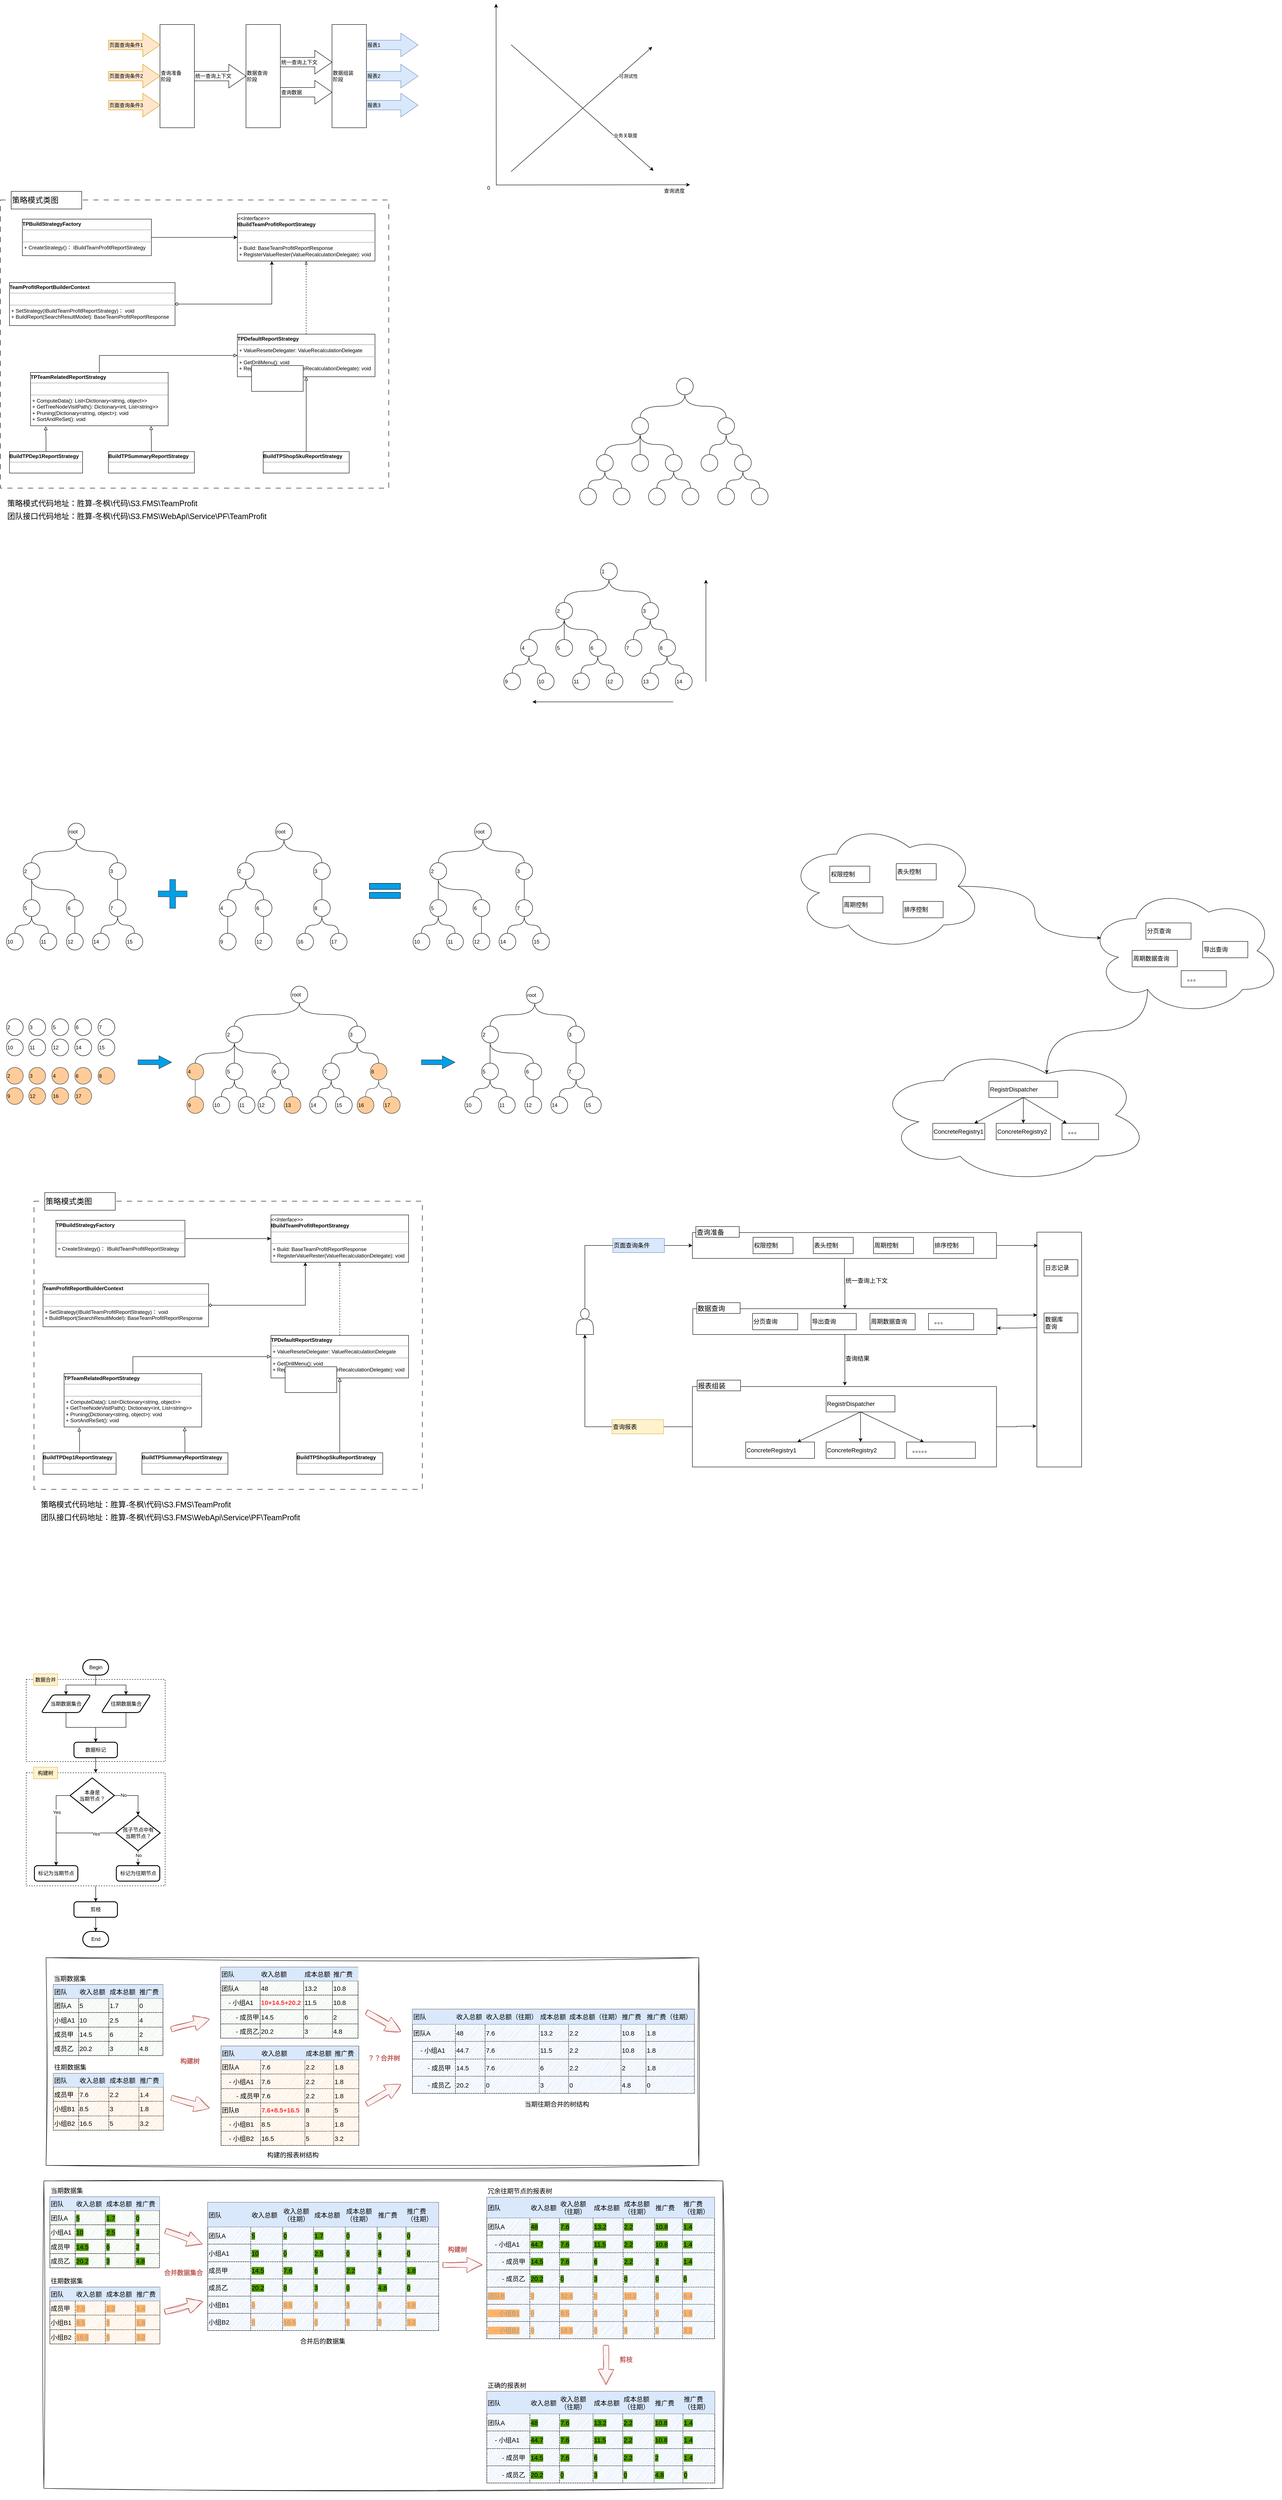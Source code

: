 <mxfile version="22.1.11" type="github">
  <diagram name="Page-1" id="nWR7mEP1w_h45t-jmfyz">
    <mxGraphModel dx="3457" dy="1978" grid="0" gridSize="10" guides="1" tooltips="1" connect="1" arrows="1" fold="1" page="1" pageScale="1" pageWidth="2000" pageHeight="2000" math="0" shadow="0">
      <root>
        <mxCell id="0" />
        <mxCell id="1" parent="0" />
        <mxCell id="Tj1MaYMXAtGNRFCH0c-N-4" value="" style="rounded=0;whiteSpace=wrap;html=1;dashed=1;dashPattern=12 12;align=left;" parent="1" vertex="1">
          <mxGeometry x="29" y="616" width="903" height="670" as="geometry" />
        </mxCell>
        <mxCell id="pY-eyeUETL0jjdREyAvG-35" value="" style="group;align=left;" parent="1" vertex="1" connectable="0">
          <mxGeometry x="150" y="701" width="850" height="660" as="geometry" />
        </mxCell>
        <mxCell id="Tj1MaYMXAtGNRFCH0c-N-1" value="" style="group;align=left;" parent="pY-eyeUETL0jjdREyAvG-35" vertex="1" connectable="0">
          <mxGeometry x="-100" y="-53" width="850" height="603" as="geometry" />
        </mxCell>
        <mxCell id="pY-eyeUETL0jjdREyAvG-10" value="&lt;p style=&quot;margin: 4px 0px 0px;&quot;&gt;&lt;i&gt;&amp;lt;&amp;lt;Interface&amp;gt;&amp;gt;&lt;/i&gt;&lt;br&gt;&lt;b&gt;IBuildTeamProfitReportStrategy&lt;/b&gt;&lt;br&gt;&lt;/p&gt;&lt;hr size=&quot;1&quot;&gt;&lt;p style=&quot;margin:0px;margin-left:4px;&quot;&gt;&lt;br&gt;&lt;/p&gt;&lt;hr size=&quot;1&quot;&gt;&lt;p style=&quot;margin:0px;margin-left:4px;&quot;&gt;+ Build: BaseTeamProfitReportResponse&lt;br&gt;+ RegisterValueRester(ValueRecalculationDelegate): void&lt;/p&gt;" style="verticalAlign=top;align=left;overflow=fill;fontSize=12;fontFamily=Helvetica;html=1;whiteSpace=wrap;" parent="Tj1MaYMXAtGNRFCH0c-N-1" vertex="1">
          <mxGeometry x="530" width="320" height="110" as="geometry" />
        </mxCell>
        <mxCell id="pY-eyeUETL0jjdREyAvG-21" style="edgeStyle=orthogonalEdgeStyle;rounded=0;orthogonalLoop=1;jettySize=auto;html=1;entryX=0.5;entryY=1;entryDx=0;entryDy=0;endArrow=blockThin;endFill=0;dashed=1;align=left;" parent="Tj1MaYMXAtGNRFCH0c-N-1" source="pY-eyeUETL0jjdREyAvG-15" target="pY-eyeUETL0jjdREyAvG-10" edge="1">
          <mxGeometry relative="1" as="geometry" />
        </mxCell>
        <mxCell id="pY-eyeUETL0jjdREyAvG-15" value="&lt;p style=&quot;margin: 4px 0px 0px;&quot;&gt;&lt;b&gt;TPDefaultReportStrategy&lt;/b&gt;&lt;br&gt;&lt;/p&gt;&lt;hr size=&quot;1&quot;&gt;&lt;p style=&quot;margin:0px;margin-left:4px;&quot;&gt;&lt;span style=&quot;background-color: initial;&quot;&gt;+&amp;nbsp;ValueReseteDelegater: ValueRecalculationDelegate&lt;/span&gt;&lt;br&gt;&lt;/p&gt;&lt;hr size=&quot;1&quot;&gt;&lt;p style=&quot;margin:0px;margin-left:4px;&quot;&gt;+ GetDrillMenu(): void&lt;/p&gt;&lt;p style=&quot;margin:0px;margin-left:4px;&quot;&gt;+ RegisterValueRester(ValueRecalculationDelegate): void&lt;/p&gt;&lt;p style=&quot;margin:0px;margin-left:4px;&quot;&gt;&lt;/p&gt;" style="verticalAlign=top;align=left;overflow=fill;fontSize=12;fontFamily=Helvetica;html=1;whiteSpace=wrap;" parent="Tj1MaYMXAtGNRFCH0c-N-1" vertex="1">
          <mxGeometry x="530" y="280" width="320" height="99" as="geometry" />
        </mxCell>
        <mxCell id="pY-eyeUETL0jjdREyAvG-22" style="edgeStyle=orthogonalEdgeStyle;rounded=0;orthogonalLoop=1;jettySize=auto;html=1;entryX=0;entryY=0.5;entryDx=0;entryDy=0;exitX=0.5;exitY=0;exitDx=0;exitDy=0;endArrow=block;endFill=0;align=left;" parent="Tj1MaYMXAtGNRFCH0c-N-1" source="pY-eyeUETL0jjdREyAvG-16" target="pY-eyeUETL0jjdREyAvG-15" edge="1">
          <mxGeometry relative="1" as="geometry" />
        </mxCell>
        <mxCell id="pY-eyeUETL0jjdREyAvG-16" value="&lt;p style=&quot;margin: 4px 0px 0px;&quot;&gt;&lt;b&gt;TPTeamRelatedReportStrategy&lt;/b&gt;&lt;br&gt;&lt;/p&gt;&lt;hr size=&quot;1&quot;&gt;&lt;p style=&quot;margin:0px;margin-left:4px;&quot;&gt;&lt;br&gt;&lt;/p&gt;&lt;hr size=&quot;1&quot;&gt;&lt;p style=&quot;margin:0px;margin-left:4px;&quot;&gt;+ ComputeData(): List&amp;lt;Dictionary&amp;lt;string, object&amp;gt;&amp;gt;&lt;/p&gt;&lt;p style=&quot;margin:0px;margin-left:4px;&quot;&gt;+ GetTreeNodeVisitPath(): Dictionary&amp;lt;int, List&amp;lt;string&amp;gt;&amp;gt;&lt;/p&gt;&lt;p style=&quot;margin:0px;margin-left:4px;&quot;&gt;+&amp;nbsp;Pruning(Dictionary&amp;lt;string, object&amp;gt;): void&lt;/p&gt;&lt;p style=&quot;margin:0px;margin-left:4px;&quot;&gt;+&amp;nbsp;SortAndReSet(): void&lt;/p&gt;&lt;p style=&quot;margin:0px;margin-left:4px;&quot;&gt;&lt;/p&gt;" style="verticalAlign=top;align=left;overflow=fill;fontSize=12;fontFamily=Helvetica;html=1;whiteSpace=wrap;" parent="Tj1MaYMXAtGNRFCH0c-N-1" vertex="1">
          <mxGeometry x="49" y="369" width="320" height="124" as="geometry" />
        </mxCell>
        <mxCell id="pY-eyeUETL0jjdREyAvG-17" value="&lt;p style=&quot;margin: 4px 0px 0px;&quot;&gt;&lt;b&gt;BuildTPDep1ReportStrategy&lt;/b&gt;&lt;br&gt;&lt;/p&gt;&lt;hr size=&quot;1&quot;&gt;&lt;div style=&quot;height:2px;&quot;&gt;&lt;/div&gt;" style="verticalAlign=top;align=left;overflow=fill;fontSize=12;fontFamily=Helvetica;html=1;whiteSpace=wrap;" parent="Tj1MaYMXAtGNRFCH0c-N-1" vertex="1">
          <mxGeometry y="553" width="170" height="50" as="geometry" />
        </mxCell>
        <mxCell id="pY-eyeUETL0jjdREyAvG-18" value="&lt;p style=&quot;margin: 4px 0px 0px;&quot;&gt;&lt;b&gt;BuildTPSummaryReportStrategy&lt;/b&gt;&lt;br&gt;&lt;/p&gt;&lt;hr size=&quot;1&quot;&gt;&lt;div style=&quot;height:2px;&quot;&gt;&lt;/div&gt;" style="verticalAlign=top;align=left;overflow=fill;fontSize=12;fontFamily=Helvetica;html=1;whiteSpace=wrap;" parent="Tj1MaYMXAtGNRFCH0c-N-1" vertex="1">
          <mxGeometry x="230" y="553" width="200" height="50" as="geometry" />
        </mxCell>
        <mxCell id="pY-eyeUETL0jjdREyAvG-29" style="edgeStyle=orthogonalEdgeStyle;rounded=0;orthogonalLoop=1;jettySize=auto;html=1;entryX=0.5;entryY=1;entryDx=0;entryDy=0;endArrow=block;endFill=0;align=left;" parent="Tj1MaYMXAtGNRFCH0c-N-1" source="pY-eyeUETL0jjdREyAvG-19" target="pY-eyeUETL0jjdREyAvG-15" edge="1">
          <mxGeometry relative="1" as="geometry" />
        </mxCell>
        <mxCell id="pY-eyeUETL0jjdREyAvG-19" value="&lt;p style=&quot;margin: 4px 0px 0px;&quot;&gt;&lt;b&gt;BuildTPShopSkuReportStrategy&lt;/b&gt;&lt;br&gt;&lt;/p&gt;&lt;hr size=&quot;1&quot;&gt;&lt;div style=&quot;height:2px;&quot;&gt;&lt;/div&gt;" style="verticalAlign=top;align=left;overflow=fill;fontSize=12;fontFamily=Helvetica;html=1;whiteSpace=wrap;" parent="Tj1MaYMXAtGNRFCH0c-N-1" vertex="1">
          <mxGeometry x="590" y="553" width="200" height="50" as="geometry" />
        </mxCell>
        <mxCell id="pY-eyeUETL0jjdREyAvG-25" style="edgeStyle=orthogonalEdgeStyle;rounded=0;orthogonalLoop=1;jettySize=auto;html=1;entryX=0.11;entryY=1.012;entryDx=0;entryDy=0;entryPerimeter=0;endArrow=block;endFill=0;align=left;" parent="Tj1MaYMXAtGNRFCH0c-N-1" source="pY-eyeUETL0jjdREyAvG-17" target="pY-eyeUETL0jjdREyAvG-16" edge="1">
          <mxGeometry relative="1" as="geometry" />
        </mxCell>
        <mxCell id="pY-eyeUETL0jjdREyAvG-26" style="edgeStyle=orthogonalEdgeStyle;rounded=0;orthogonalLoop=1;jettySize=auto;html=1;entryX=0.876;entryY=1.007;entryDx=0;entryDy=0;entryPerimeter=0;endArrow=block;endFill=0;align=left;" parent="Tj1MaYMXAtGNRFCH0c-N-1" source="pY-eyeUETL0jjdREyAvG-18" target="pY-eyeUETL0jjdREyAvG-16" edge="1">
          <mxGeometry relative="1" as="geometry" />
        </mxCell>
        <mxCell id="pY-eyeUETL0jjdREyAvG-31" style="edgeStyle=orthogonalEdgeStyle;rounded=0;orthogonalLoop=1;jettySize=auto;html=1;entryX=0.25;entryY=1;entryDx=0;entryDy=0;startArrow=diamond;startFill=0;exitX=1;exitY=0.5;exitDx=0;exitDy=0;align=left;" parent="Tj1MaYMXAtGNRFCH0c-N-1" source="pY-eyeUETL0jjdREyAvG-30" target="pY-eyeUETL0jjdREyAvG-10" edge="1">
          <mxGeometry relative="1" as="geometry" />
        </mxCell>
        <mxCell id="pY-eyeUETL0jjdREyAvG-30" value="&lt;p style=&quot;margin: 4px 0px 0px;&quot;&gt;&lt;b&gt;TeamProfitReportBuilderContext&lt;/b&gt;&lt;br&gt;&lt;/p&gt;&lt;hr size=&quot;1&quot;&gt;&lt;p style=&quot;margin:0px;margin-left:4px;&quot;&gt;&lt;br&gt;&lt;/p&gt;&lt;hr size=&quot;1&quot;&gt;&lt;p style=&quot;margin:0px;margin-left:4px;&quot;&gt;+ SetStrategy(IBuildTeamProfitReportStrategy)： void&lt;/p&gt;&lt;p style=&quot;margin:0px;margin-left:4px;&quot;&gt;+&amp;nbsp;BuildReport(SearchResultModel):&amp;nbsp;BaseTeamProfitReportResponse&lt;/p&gt;" style="verticalAlign=top;align=left;overflow=fill;fontSize=12;fontFamily=Helvetica;html=1;whiteSpace=wrap;" parent="Tj1MaYMXAtGNRFCH0c-N-1" vertex="1">
          <mxGeometry y="160" width="385" height="100" as="geometry" />
        </mxCell>
        <mxCell id="pY-eyeUETL0jjdREyAvG-33" style="edgeStyle=orthogonalEdgeStyle;rounded=0;orthogonalLoop=1;jettySize=auto;html=1;entryX=0;entryY=0.5;entryDx=0;entryDy=0;align=left;" parent="Tj1MaYMXAtGNRFCH0c-N-1" source="pY-eyeUETL0jjdREyAvG-32" target="pY-eyeUETL0jjdREyAvG-10" edge="1">
          <mxGeometry relative="1" as="geometry" />
        </mxCell>
        <mxCell id="pY-eyeUETL0jjdREyAvG-32" value="&lt;p style=&quot;margin: 4px 0px 0px;&quot;&gt;&lt;b&gt;TPBuildStrategyFactory&lt;/b&gt;&lt;br&gt;&lt;/p&gt;&lt;hr size=&quot;1&quot;&gt;&lt;p style=&quot;margin:0px;margin-left:4px;&quot;&gt;&lt;br&gt;&lt;/p&gt;&lt;hr size=&quot;1&quot;&gt;&lt;p style=&quot;margin:0px;margin-left:4px;&quot;&gt;+ CreateStrategy()： IBuildTeamProfitReportStrategy&lt;/p&gt;" style="verticalAlign=top;align=left;overflow=fill;fontSize=12;fontFamily=Helvetica;html=1;whiteSpace=wrap;" parent="Tj1MaYMXAtGNRFCH0c-N-1" vertex="1">
          <mxGeometry x="30" y="12.5" width="300" height="85" as="geometry" />
        </mxCell>
        <mxCell id="Tj1MaYMXAtGNRFCH0c-N-7" value="策略模式代码地址：胜算-冬枫\代码\S3.FMS\TeamProfit" style="text;html=1;strokeColor=none;fillColor=none;align=left;verticalAlign=middle;whiteSpace=wrap;rounded=0;fontSize=18;" parent="pY-eyeUETL0jjdREyAvG-35" vertex="1">
          <mxGeometry x="-107" y="606" width="741" height="30" as="geometry" />
        </mxCell>
        <mxCell id="pY-eyeUETL0jjdREyAvG-36" value="" style="ellipse;whiteSpace=wrap;html=1;aspect=fixed;align=left;" parent="1" vertex="1">
          <mxGeometry x="1497" y="1122" width="39" height="39" as="geometry" />
        </mxCell>
        <mxCell id="pY-eyeUETL0jjdREyAvG-40" value="" style="ellipse;whiteSpace=wrap;html=1;aspect=fixed;align=left;" parent="1" vertex="1">
          <mxGeometry x="1697" y="1122" width="39" height="39" as="geometry" />
        </mxCell>
        <mxCell id="pY-eyeUETL0jjdREyAvG-41" value="" style="ellipse;whiteSpace=wrap;html=1;aspect=fixed;align=left;" parent="1" vertex="1">
          <mxGeometry x="1658" y="1208" width="39" height="39" as="geometry" />
        </mxCell>
        <mxCell id="pY-eyeUETL0jjdREyAvG-60" style="edgeStyle=orthogonalEdgeStyle;rounded=0;orthogonalLoop=1;jettySize=auto;html=1;endArrow=none;endFill=0;curved=1;align=left;" parent="1" source="pY-eyeUETL0jjdREyAvG-40" target="pY-eyeUETL0jjdREyAvG-41" edge="1">
          <mxGeometry relative="1" as="geometry" />
        </mxCell>
        <mxCell id="pY-eyeUETL0jjdREyAvG-42" value="" style="ellipse;whiteSpace=wrap;html=1;aspect=fixed;align=left;" parent="1" vertex="1">
          <mxGeometry x="1736" y="1208" width="39" height="39" as="geometry" />
        </mxCell>
        <mxCell id="pY-eyeUETL0jjdREyAvG-61" style="edgeStyle=orthogonalEdgeStyle;rounded=0;orthogonalLoop=1;jettySize=auto;html=1;curved=1;endArrow=none;endFill=0;align=left;" parent="1" source="pY-eyeUETL0jjdREyAvG-40" target="pY-eyeUETL0jjdREyAvG-42" edge="1">
          <mxGeometry relative="1" as="geometry" />
        </mxCell>
        <mxCell id="pY-eyeUETL0jjdREyAvG-44" value="" style="ellipse;whiteSpace=wrap;html=1;aspect=fixed;align=left;" parent="1" vertex="1">
          <mxGeometry x="1497" y="1208" width="39" height="39" as="geometry" />
        </mxCell>
        <mxCell id="pY-eyeUETL0jjdREyAvG-58" style="edgeStyle=orthogonalEdgeStyle;rounded=0;orthogonalLoop=1;jettySize=auto;html=1;entryX=0.5;entryY=0;entryDx=0;entryDy=0;endArrow=none;endFill=0;align=left;" parent="1" source="pY-eyeUETL0jjdREyAvG-36" target="pY-eyeUETL0jjdREyAvG-44" edge="1">
          <mxGeometry relative="1" as="geometry" />
        </mxCell>
        <mxCell id="pY-eyeUETL0jjdREyAvG-45" value="" style="ellipse;whiteSpace=wrap;html=1;aspect=fixed;align=left;" parent="1" vertex="1">
          <mxGeometry x="1575" y="1208" width="39" height="39" as="geometry" />
        </mxCell>
        <mxCell id="pY-eyeUETL0jjdREyAvG-59" style="edgeStyle=orthogonalEdgeStyle;rounded=0;orthogonalLoop=1;jettySize=auto;html=1;exitX=0.5;exitY=1;exitDx=0;exitDy=0;endArrow=none;endFill=0;curved=1;align=left;" parent="1" source="pY-eyeUETL0jjdREyAvG-36" target="pY-eyeUETL0jjdREyAvG-45" edge="1">
          <mxGeometry relative="1" as="geometry" />
        </mxCell>
        <mxCell id="pY-eyeUETL0jjdREyAvG-46" value="" style="ellipse;whiteSpace=wrap;html=1;aspect=fixed;align=left;" parent="1" vertex="1">
          <mxGeometry x="1415" y="1208" width="39" height="39" as="geometry" />
        </mxCell>
        <mxCell id="pY-eyeUETL0jjdREyAvG-57" style="edgeStyle=orthogonalEdgeStyle;rounded=0;orthogonalLoop=1;jettySize=auto;html=1;exitX=0.5;exitY=1;exitDx=0;exitDy=0;curved=1;endArrow=none;endFill=0;align=left;" parent="1" source="pY-eyeUETL0jjdREyAvG-36" target="pY-eyeUETL0jjdREyAvG-46" edge="1">
          <mxGeometry relative="1" as="geometry" />
        </mxCell>
        <mxCell id="pY-eyeUETL0jjdREyAvG-47" value="" style="ellipse;whiteSpace=wrap;html=1;aspect=fixed;align=left;" parent="1" vertex="1">
          <mxGeometry x="1454" y="1286" width="39" height="39" as="geometry" />
        </mxCell>
        <mxCell id="pY-eyeUETL0jjdREyAvG-63" style="edgeStyle=orthogonalEdgeStyle;rounded=0;orthogonalLoop=1;jettySize=auto;html=1;entryX=0.5;entryY=0;entryDx=0;entryDy=0;endArrow=none;endFill=0;curved=1;align=left;" parent="1" source="pY-eyeUETL0jjdREyAvG-46" target="pY-eyeUETL0jjdREyAvG-47" edge="1">
          <mxGeometry relative="1" as="geometry" />
        </mxCell>
        <mxCell id="pY-eyeUETL0jjdREyAvG-48" value="" style="ellipse;whiteSpace=wrap;html=1;aspect=fixed;align=left;" parent="1" vertex="1">
          <mxGeometry x="1376" y="1286" width="39" height="39" as="geometry" />
        </mxCell>
        <mxCell id="pY-eyeUETL0jjdREyAvG-62" style="edgeStyle=orthogonalEdgeStyle;rounded=0;orthogonalLoop=1;jettySize=auto;html=1;entryX=0.5;entryY=0;entryDx=0;entryDy=0;endArrow=none;endFill=0;curved=1;align=left;" parent="1" source="pY-eyeUETL0jjdREyAvG-46" target="pY-eyeUETL0jjdREyAvG-48" edge="1">
          <mxGeometry relative="1" as="geometry" />
        </mxCell>
        <mxCell id="pY-eyeUETL0jjdREyAvG-49" value="" style="ellipse;whiteSpace=wrap;html=1;aspect=fixed;align=left;" parent="1" vertex="1">
          <mxGeometry x="1614" y="1286" width="39" height="39" as="geometry" />
        </mxCell>
        <mxCell id="pY-eyeUETL0jjdREyAvG-64" style="edgeStyle=orthogonalEdgeStyle;rounded=0;orthogonalLoop=1;jettySize=auto;html=1;entryX=0.5;entryY=0;entryDx=0;entryDy=0;exitX=0.5;exitY=1;exitDx=0;exitDy=0;endArrow=none;endFill=0;curved=1;align=left;" parent="1" source="pY-eyeUETL0jjdREyAvG-45" target="pY-eyeUETL0jjdREyAvG-49" edge="1">
          <mxGeometry relative="1" as="geometry" />
        </mxCell>
        <mxCell id="pY-eyeUETL0jjdREyAvG-50" value="" style="ellipse;whiteSpace=wrap;html=1;aspect=fixed;align=left;" parent="1" vertex="1">
          <mxGeometry x="1536" y="1286" width="39" height="39" as="geometry" />
        </mxCell>
        <mxCell id="pY-eyeUETL0jjdREyAvG-67" style="edgeStyle=orthogonalEdgeStyle;rounded=0;orthogonalLoop=1;jettySize=auto;html=1;endArrow=none;endFill=0;curved=1;align=left;" parent="1" source="pY-eyeUETL0jjdREyAvG-45" target="pY-eyeUETL0jjdREyAvG-50" edge="1">
          <mxGeometry relative="1" as="geometry" />
        </mxCell>
        <mxCell id="pY-eyeUETL0jjdREyAvG-51" value="" style="ellipse;whiteSpace=wrap;html=1;aspect=fixed;align=left;" parent="1" vertex="1">
          <mxGeometry x="1775" y="1286" width="39" height="39" as="geometry" />
        </mxCell>
        <mxCell id="pY-eyeUETL0jjdREyAvG-66" style="edgeStyle=orthogonalEdgeStyle;rounded=0;orthogonalLoop=1;jettySize=auto;html=1;entryX=0.5;entryY=0;entryDx=0;entryDy=0;endArrow=none;endFill=0;curved=1;align=left;" parent="1" source="pY-eyeUETL0jjdREyAvG-42" target="pY-eyeUETL0jjdREyAvG-51" edge="1">
          <mxGeometry relative="1" as="geometry" />
        </mxCell>
        <mxCell id="pY-eyeUETL0jjdREyAvG-52" value="" style="ellipse;whiteSpace=wrap;html=1;aspect=fixed;align=left;" parent="1" vertex="1">
          <mxGeometry x="1697" y="1286" width="39" height="39" as="geometry" />
        </mxCell>
        <mxCell id="pY-eyeUETL0jjdREyAvG-65" style="edgeStyle=orthogonalEdgeStyle;rounded=0;orthogonalLoop=1;jettySize=auto;html=1;exitX=0.5;exitY=1;exitDx=0;exitDy=0;curved=1;endArrow=none;endFill=0;align=left;" parent="1" source="pY-eyeUETL0jjdREyAvG-42" target="pY-eyeUETL0jjdREyAvG-52" edge="1">
          <mxGeometry relative="1" as="geometry">
            <mxPoint x="1754" y="1253" as="sourcePoint" />
          </mxGeometry>
        </mxCell>
        <mxCell id="pY-eyeUETL0jjdREyAvG-55" style="rounded=0;orthogonalLoop=1;jettySize=auto;html=1;entryX=0.5;entryY=0;entryDx=0;entryDy=0;exitX=0.5;exitY=1;exitDx=0;exitDy=0;edgeStyle=orthogonalEdgeStyle;curved=1;endArrow=none;endFill=0;align=left;" parent="1" source="pY-eyeUETL0jjdREyAvG-53" target="pY-eyeUETL0jjdREyAvG-36" edge="1">
          <mxGeometry relative="1" as="geometry" />
        </mxCell>
        <mxCell id="pY-eyeUETL0jjdREyAvG-56" style="edgeStyle=orthogonalEdgeStyle;rounded=0;orthogonalLoop=1;jettySize=auto;html=1;exitX=0.5;exitY=1;exitDx=0;exitDy=0;curved=1;endArrow=none;endFill=0;align=left;" parent="1" source="pY-eyeUETL0jjdREyAvG-53" target="pY-eyeUETL0jjdREyAvG-40" edge="1">
          <mxGeometry relative="1" as="geometry" />
        </mxCell>
        <mxCell id="pY-eyeUETL0jjdREyAvG-53" value="" style="ellipse;whiteSpace=wrap;html=1;aspect=fixed;align=left;" parent="1" vertex="1">
          <mxGeometry x="1601" y="1030" width="39" height="39" as="geometry" />
        </mxCell>
        <mxCell id="pY-eyeUETL0jjdREyAvG-107" value="" style="group;align=left;" parent="1" vertex="1" connectable="0">
          <mxGeometry x="1199.5" y="1460" width="470" height="323" as="geometry" />
        </mxCell>
        <mxCell id="pY-eyeUETL0jjdREyAvG-71" value="2" style="ellipse;whiteSpace=wrap;html=1;aspect=fixed;align=left;" parent="pY-eyeUETL0jjdREyAvG-107" vertex="1">
          <mxGeometry x="121" y="92" width="39" height="39" as="geometry" />
        </mxCell>
        <mxCell id="pY-eyeUETL0jjdREyAvG-72" value="3" style="ellipse;whiteSpace=wrap;html=1;aspect=fixed;align=left;" parent="pY-eyeUETL0jjdREyAvG-107" vertex="1">
          <mxGeometry x="321" y="92" width="39" height="39" as="geometry" />
        </mxCell>
        <mxCell id="pY-eyeUETL0jjdREyAvG-73" value="7" style="ellipse;whiteSpace=wrap;html=1;aspect=fixed;align=left;" parent="pY-eyeUETL0jjdREyAvG-107" vertex="1">
          <mxGeometry x="282" y="178" width="39" height="39" as="geometry" />
        </mxCell>
        <mxCell id="pY-eyeUETL0jjdREyAvG-74" style="edgeStyle=orthogonalEdgeStyle;rounded=0;orthogonalLoop=1;jettySize=auto;html=1;endArrow=none;endFill=0;curved=1;align=left;" parent="pY-eyeUETL0jjdREyAvG-107" source="pY-eyeUETL0jjdREyAvG-72" target="pY-eyeUETL0jjdREyAvG-73" edge="1">
          <mxGeometry relative="1" as="geometry" />
        </mxCell>
        <mxCell id="pY-eyeUETL0jjdREyAvG-75" value="8" style="ellipse;whiteSpace=wrap;html=1;aspect=fixed;align=left;" parent="pY-eyeUETL0jjdREyAvG-107" vertex="1">
          <mxGeometry x="360" y="178" width="39" height="39" as="geometry" />
        </mxCell>
        <mxCell id="pY-eyeUETL0jjdREyAvG-76" style="edgeStyle=orthogonalEdgeStyle;rounded=0;orthogonalLoop=1;jettySize=auto;html=1;curved=1;endArrow=none;endFill=0;align=left;" parent="pY-eyeUETL0jjdREyAvG-107" source="pY-eyeUETL0jjdREyAvG-72" target="pY-eyeUETL0jjdREyAvG-75" edge="1">
          <mxGeometry relative="1" as="geometry" />
        </mxCell>
        <mxCell id="pY-eyeUETL0jjdREyAvG-77" value="5" style="ellipse;whiteSpace=wrap;html=1;aspect=fixed;align=left;" parent="pY-eyeUETL0jjdREyAvG-107" vertex="1">
          <mxGeometry x="121" y="178" width="39" height="39" as="geometry" />
        </mxCell>
        <mxCell id="pY-eyeUETL0jjdREyAvG-78" style="edgeStyle=orthogonalEdgeStyle;rounded=0;orthogonalLoop=1;jettySize=auto;html=1;entryX=0.5;entryY=0;entryDx=0;entryDy=0;endArrow=none;endFill=0;align=left;" parent="pY-eyeUETL0jjdREyAvG-107" source="pY-eyeUETL0jjdREyAvG-71" target="pY-eyeUETL0jjdREyAvG-77" edge="1">
          <mxGeometry relative="1" as="geometry" />
        </mxCell>
        <mxCell id="pY-eyeUETL0jjdREyAvG-79" value="6" style="ellipse;whiteSpace=wrap;html=1;aspect=fixed;align=left;" parent="pY-eyeUETL0jjdREyAvG-107" vertex="1">
          <mxGeometry x="199" y="178" width="39" height="39" as="geometry" />
        </mxCell>
        <mxCell id="pY-eyeUETL0jjdREyAvG-80" style="edgeStyle=orthogonalEdgeStyle;rounded=0;orthogonalLoop=1;jettySize=auto;html=1;exitX=0.5;exitY=1;exitDx=0;exitDy=0;endArrow=none;endFill=0;curved=1;align=left;" parent="pY-eyeUETL0jjdREyAvG-107" source="pY-eyeUETL0jjdREyAvG-71" target="pY-eyeUETL0jjdREyAvG-79" edge="1">
          <mxGeometry relative="1" as="geometry" />
        </mxCell>
        <mxCell id="pY-eyeUETL0jjdREyAvG-81" value="4" style="ellipse;whiteSpace=wrap;html=1;aspect=fixed;align=left;" parent="pY-eyeUETL0jjdREyAvG-107" vertex="1">
          <mxGeometry x="39" y="178" width="39" height="39" as="geometry" />
        </mxCell>
        <mxCell id="pY-eyeUETL0jjdREyAvG-82" style="edgeStyle=orthogonalEdgeStyle;rounded=0;orthogonalLoop=1;jettySize=auto;html=1;exitX=0.5;exitY=1;exitDx=0;exitDy=0;curved=1;endArrow=none;endFill=0;align=left;" parent="pY-eyeUETL0jjdREyAvG-107" source="pY-eyeUETL0jjdREyAvG-71" target="pY-eyeUETL0jjdREyAvG-81" edge="1">
          <mxGeometry relative="1" as="geometry" />
        </mxCell>
        <mxCell id="pY-eyeUETL0jjdREyAvG-83" value="10" style="ellipse;whiteSpace=wrap;html=1;aspect=fixed;align=left;" parent="pY-eyeUETL0jjdREyAvG-107" vertex="1">
          <mxGeometry x="78" y="256" width="39" height="39" as="geometry" />
        </mxCell>
        <mxCell id="pY-eyeUETL0jjdREyAvG-84" style="edgeStyle=orthogonalEdgeStyle;rounded=0;orthogonalLoop=1;jettySize=auto;html=1;entryX=0.5;entryY=0;entryDx=0;entryDy=0;endArrow=none;endFill=0;curved=1;align=left;" parent="pY-eyeUETL0jjdREyAvG-107" source="pY-eyeUETL0jjdREyAvG-81" target="pY-eyeUETL0jjdREyAvG-83" edge="1">
          <mxGeometry relative="1" as="geometry" />
        </mxCell>
        <mxCell id="pY-eyeUETL0jjdREyAvG-85" value="9" style="ellipse;whiteSpace=wrap;html=1;aspect=fixed;align=left;" parent="pY-eyeUETL0jjdREyAvG-107" vertex="1">
          <mxGeometry y="256" width="39" height="39" as="geometry" />
        </mxCell>
        <mxCell id="pY-eyeUETL0jjdREyAvG-86" style="edgeStyle=orthogonalEdgeStyle;rounded=0;orthogonalLoop=1;jettySize=auto;html=1;entryX=0.5;entryY=0;entryDx=0;entryDy=0;endArrow=none;endFill=0;curved=1;align=left;" parent="pY-eyeUETL0jjdREyAvG-107" source="pY-eyeUETL0jjdREyAvG-81" target="pY-eyeUETL0jjdREyAvG-85" edge="1">
          <mxGeometry relative="1" as="geometry" />
        </mxCell>
        <mxCell id="pY-eyeUETL0jjdREyAvG-87" value="12" style="ellipse;whiteSpace=wrap;html=1;aspect=fixed;align=left;" parent="pY-eyeUETL0jjdREyAvG-107" vertex="1">
          <mxGeometry x="238" y="256" width="39" height="39" as="geometry" />
        </mxCell>
        <mxCell id="pY-eyeUETL0jjdREyAvG-88" style="edgeStyle=orthogonalEdgeStyle;rounded=0;orthogonalLoop=1;jettySize=auto;html=1;entryX=0.5;entryY=0;entryDx=0;entryDy=0;exitX=0.5;exitY=1;exitDx=0;exitDy=0;endArrow=none;endFill=0;curved=1;align=left;" parent="pY-eyeUETL0jjdREyAvG-107" source="pY-eyeUETL0jjdREyAvG-79" target="pY-eyeUETL0jjdREyAvG-87" edge="1">
          <mxGeometry relative="1" as="geometry" />
        </mxCell>
        <mxCell id="pY-eyeUETL0jjdREyAvG-89" value="11" style="ellipse;whiteSpace=wrap;html=1;aspect=fixed;align=left;" parent="pY-eyeUETL0jjdREyAvG-107" vertex="1">
          <mxGeometry x="160" y="256" width="39" height="39" as="geometry" />
        </mxCell>
        <mxCell id="pY-eyeUETL0jjdREyAvG-90" style="edgeStyle=orthogonalEdgeStyle;rounded=0;orthogonalLoop=1;jettySize=auto;html=1;endArrow=none;endFill=0;curved=1;align=left;" parent="pY-eyeUETL0jjdREyAvG-107" source="pY-eyeUETL0jjdREyAvG-79" target="pY-eyeUETL0jjdREyAvG-89" edge="1">
          <mxGeometry relative="1" as="geometry" />
        </mxCell>
        <mxCell id="pY-eyeUETL0jjdREyAvG-91" value="14" style="ellipse;whiteSpace=wrap;html=1;aspect=fixed;align=left;" parent="pY-eyeUETL0jjdREyAvG-107" vertex="1">
          <mxGeometry x="399" y="256" width="39" height="39" as="geometry" />
        </mxCell>
        <mxCell id="pY-eyeUETL0jjdREyAvG-92" style="edgeStyle=orthogonalEdgeStyle;rounded=0;orthogonalLoop=1;jettySize=auto;html=1;entryX=0.5;entryY=0;entryDx=0;entryDy=0;endArrow=none;endFill=0;curved=1;align=left;" parent="pY-eyeUETL0jjdREyAvG-107" source="pY-eyeUETL0jjdREyAvG-75" target="pY-eyeUETL0jjdREyAvG-91" edge="1">
          <mxGeometry relative="1" as="geometry" />
        </mxCell>
        <mxCell id="pY-eyeUETL0jjdREyAvG-93" value="13" style="ellipse;whiteSpace=wrap;html=1;aspect=fixed;align=left;" parent="pY-eyeUETL0jjdREyAvG-107" vertex="1">
          <mxGeometry x="321" y="256" width="39" height="39" as="geometry" />
        </mxCell>
        <mxCell id="pY-eyeUETL0jjdREyAvG-94" style="edgeStyle=orthogonalEdgeStyle;rounded=0;orthogonalLoop=1;jettySize=auto;html=1;exitX=0.5;exitY=1;exitDx=0;exitDy=0;curved=1;endArrow=none;endFill=0;align=left;" parent="pY-eyeUETL0jjdREyAvG-107" source="pY-eyeUETL0jjdREyAvG-75" target="pY-eyeUETL0jjdREyAvG-93" edge="1">
          <mxGeometry relative="1" as="geometry">
            <mxPoint x="378" y="223" as="sourcePoint" />
          </mxGeometry>
        </mxCell>
        <mxCell id="pY-eyeUETL0jjdREyAvG-95" style="rounded=0;orthogonalLoop=1;jettySize=auto;html=1;entryX=0.5;entryY=0;entryDx=0;entryDy=0;exitX=0.5;exitY=1;exitDx=0;exitDy=0;edgeStyle=orthogonalEdgeStyle;curved=1;endArrow=none;endFill=0;align=left;" parent="pY-eyeUETL0jjdREyAvG-107" source="pY-eyeUETL0jjdREyAvG-97" target="pY-eyeUETL0jjdREyAvG-71" edge="1">
          <mxGeometry relative="1" as="geometry" />
        </mxCell>
        <mxCell id="pY-eyeUETL0jjdREyAvG-96" style="edgeStyle=orthogonalEdgeStyle;rounded=0;orthogonalLoop=1;jettySize=auto;html=1;exitX=0.5;exitY=1;exitDx=0;exitDy=0;curved=1;endArrow=none;endFill=0;align=left;" parent="pY-eyeUETL0jjdREyAvG-107" source="pY-eyeUETL0jjdREyAvG-97" target="pY-eyeUETL0jjdREyAvG-72" edge="1">
          <mxGeometry relative="1" as="geometry" />
        </mxCell>
        <mxCell id="pY-eyeUETL0jjdREyAvG-97" value="1" style="ellipse;whiteSpace=wrap;html=1;aspect=fixed;align=left;" parent="pY-eyeUETL0jjdREyAvG-107" vertex="1">
          <mxGeometry x="225" width="39" height="39" as="geometry" />
        </mxCell>
        <mxCell id="pY-eyeUETL0jjdREyAvG-99" value="" style="endArrow=classic;html=1;rounded=0;edgeStyle=orthogonalEdgeStyle;align=left;" parent="pY-eyeUETL0jjdREyAvG-107" edge="1">
          <mxGeometry relative="1" as="geometry">
            <mxPoint x="394" y="323" as="sourcePoint" />
            <mxPoint x="66.5" y="323" as="targetPoint" />
          </mxGeometry>
        </mxCell>
        <mxCell id="pY-eyeUETL0jjdREyAvG-105" value="" style="endArrow=classic;html=1;rounded=0;edgeStyle=orthogonalEdgeStyle;align=left;" parent="pY-eyeUETL0jjdREyAvG-107" edge="1">
          <mxGeometry relative="1" as="geometry">
            <mxPoint x="470" y="276" as="sourcePoint" />
            <mxPoint x="470" y="39" as="targetPoint" />
          </mxGeometry>
        </mxCell>
        <mxCell id="WaHGX-co-wVhsz-dFnBB-1" value="" style="group;align=left;" parent="1" vertex="1" connectable="0">
          <mxGeometry x="280" y="208" width="720" height="240" as="geometry" />
        </mxCell>
        <mxCell id="BXYyC4Ut1wMrmTJyeqbY-2" value="数据查询&lt;br&gt;阶段" style="rounded=0;whiteSpace=wrap;html=1;align=left;" parent="WaHGX-co-wVhsz-dFnBB-1" vertex="1">
          <mxGeometry x="320" width="80" height="240" as="geometry" />
        </mxCell>
        <mxCell id="BXYyC4Ut1wMrmTJyeqbY-1" value="查询准备&lt;br&gt;阶段" style="rounded=0;whiteSpace=wrap;html=1;align=left;" parent="WaHGX-co-wVhsz-dFnBB-1" vertex="1">
          <mxGeometry x="120" width="80" height="240" as="geometry" />
        </mxCell>
        <mxCell id="BXYyC4Ut1wMrmTJyeqbY-16" value="页面查询条件2" style="html=1;shadow=0;dashed=0;align=left;verticalAlign=middle;shape=mxgraph.arrows2.arrow;dy=0.6;dx=40;notch=0;fillColor=#ffe6cc;strokeColor=#d79b00;" parent="WaHGX-co-wVhsz-dFnBB-1" vertex="1">
          <mxGeometry y="92.5" width="120" height="55" as="geometry" />
        </mxCell>
        <mxCell id="BXYyC4Ut1wMrmTJyeqbY-17" value="页面查询条件3" style="html=1;shadow=0;dashed=0;align=left;verticalAlign=middle;shape=mxgraph.arrows2.arrow;dy=0.6;dx=40;notch=0;fillColor=#ffe6cc;strokeColor=#d79b00;" parent="WaHGX-co-wVhsz-dFnBB-1" vertex="1">
          <mxGeometry y="160" width="120" height="55" as="geometry" />
        </mxCell>
        <mxCell id="BXYyC4Ut1wMrmTJyeqbY-18" value="页面查询条件1" style="html=1;shadow=0;dashed=0;align=left;verticalAlign=middle;shape=mxgraph.arrows2.arrow;dy=0.6;dx=40;notch=0;fillColor=#ffe6cc;strokeColor=#d79b00;" parent="WaHGX-co-wVhsz-dFnBB-1" vertex="1">
          <mxGeometry y="20" width="120" height="55" as="geometry" />
        </mxCell>
        <mxCell id="BXYyC4Ut1wMrmTJyeqbY-19" value="统一查询上下文" style="html=1;shadow=0;dashed=0;align=left;verticalAlign=middle;shape=mxgraph.arrows2.arrow;dy=0.6;dx=40;notch=0;" parent="WaHGX-co-wVhsz-dFnBB-1" vertex="1">
          <mxGeometry x="200" y="92.5" width="120" height="55" as="geometry" />
        </mxCell>
        <mxCell id="BXYyC4Ut1wMrmTJyeqbY-20" value="统一查询上下文" style="html=1;shadow=0;dashed=0;align=left;verticalAlign=middle;shape=mxgraph.arrows2.arrow;dy=0.6;dx=40;notch=0;" parent="WaHGX-co-wVhsz-dFnBB-1" vertex="1">
          <mxGeometry x="400" y="60" width="120" height="55" as="geometry" />
        </mxCell>
        <mxCell id="BXYyC4Ut1wMrmTJyeqbY-21" value="查询数据" style="html=1;shadow=0;dashed=0;align=left;verticalAlign=middle;shape=mxgraph.arrows2.arrow;dy=0.6;dx=40;notch=0;" parent="WaHGX-co-wVhsz-dFnBB-1" vertex="1">
          <mxGeometry x="400" y="130" width="120" height="55" as="geometry" />
        </mxCell>
        <mxCell id="BXYyC4Ut1wMrmTJyeqbY-22" value="报表2" style="html=1;shadow=0;dashed=0;align=left;verticalAlign=middle;shape=mxgraph.arrows2.arrow;dy=0.6;dx=40;notch=0;fillColor=#dae8fc;strokeColor=#6c8ebf;" parent="WaHGX-co-wVhsz-dFnBB-1" vertex="1">
          <mxGeometry x="600" y="92.5" width="120" height="55" as="geometry" />
        </mxCell>
        <mxCell id="BXYyC4Ut1wMrmTJyeqbY-23" value="报表1" style="html=1;shadow=0;dashed=0;align=left;verticalAlign=middle;shape=mxgraph.arrows2.arrow;dy=0.6;dx=40;notch=0;fillColor=#dae8fc;strokeColor=#6c8ebf;" parent="WaHGX-co-wVhsz-dFnBB-1" vertex="1">
          <mxGeometry x="600" y="20" width="120" height="55" as="geometry" />
        </mxCell>
        <mxCell id="BXYyC4Ut1wMrmTJyeqbY-24" value="报表3" style="html=1;shadow=0;dashed=0;align=left;verticalAlign=middle;shape=mxgraph.arrows2.arrow;dy=0.6;dx=40;notch=0;fillColor=#dae8fc;strokeColor=#6c8ebf;" parent="WaHGX-co-wVhsz-dFnBB-1" vertex="1">
          <mxGeometry x="600" y="160" width="120" height="55" as="geometry" />
        </mxCell>
        <mxCell id="BXYyC4Ut1wMrmTJyeqbY-3" value="数据组装&lt;br&gt;阶段" style="rounded=0;whiteSpace=wrap;html=1;align=left;" parent="WaHGX-co-wVhsz-dFnBB-1" vertex="1">
          <mxGeometry x="520" width="80" height="240" as="geometry" />
        </mxCell>
        <mxCell id="WaHGX-co-wVhsz-dFnBB-2" value="" style="group;align=left;" parent="1" vertex="1" connectable="0">
          <mxGeometry x="1158.5" y="160" width="474" height="445" as="geometry" />
        </mxCell>
        <mxCell id="BXYyC4Ut1wMrmTJyeqbY-10" value="" style="endArrow=classic;startArrow=classic;html=1;rounded=0;edgeStyle=orthogonalEdgeStyle;align=left;" parent="WaHGX-co-wVhsz-dFnBB-2" edge="1">
          <mxGeometry width="50" height="50" relative="1" as="geometry">
            <mxPoint x="474" y="420.571" as="sourcePoint" />
            <mxPoint x="23.006" as="targetPoint" />
          </mxGeometry>
        </mxCell>
        <mxCell id="BXYyC4Ut1wMrmTJyeqbY-11" value="查询进度" style="text;html=1;strokeColor=none;fillColor=none;align=left;verticalAlign=middle;whiteSpace=wrap;rounded=0;" parent="WaHGX-co-wVhsz-dFnBB-2" vertex="1">
          <mxGeometry x="411" y="425" width="60" height="20" as="geometry" />
        </mxCell>
        <mxCell id="BXYyC4Ut1wMrmTJyeqbY-30" value="0" style="text;html=1;align=left;verticalAlign=middle;resizable=0;points=[];autosize=1;strokeColor=none;fillColor=none;" parent="WaHGX-co-wVhsz-dFnBB-2" vertex="1">
          <mxGeometry y="412.997" width="30" height="30" as="geometry" />
        </mxCell>
        <mxCell id="pY-eyeUETL0jjdREyAvG-1" value="" style="endArrow=classic;html=1;rounded=0;align=left;" parent="WaHGX-co-wVhsz-dFnBB-2" edge="1">
          <mxGeometry width="50" height="50" relative="1" as="geometry">
            <mxPoint x="58" y="390" as="sourcePoint" />
            <mxPoint x="386" y="100" as="targetPoint" />
          </mxGeometry>
        </mxCell>
        <mxCell id="pY-eyeUETL0jjdREyAvG-3" value="可测试性" style="edgeLabel;html=1;align=left;verticalAlign=middle;resizable=0;points=[];" parent="pY-eyeUETL0jjdREyAvG-1" vertex="1" connectable="0">
          <mxGeometry x="0.689" y="-1" relative="1" as="geometry">
            <mxPoint x="-29" y="22" as="offset" />
          </mxGeometry>
        </mxCell>
        <mxCell id="pY-eyeUETL0jjdREyAvG-2" value="" style="endArrow=classic;html=1;rounded=0;align=left;" parent="WaHGX-co-wVhsz-dFnBB-2" edge="1">
          <mxGeometry width="50" height="50" relative="1" as="geometry">
            <mxPoint x="58" y="95" as="sourcePoint" />
            <mxPoint x="389" y="388" as="targetPoint" />
          </mxGeometry>
        </mxCell>
        <mxCell id="pY-eyeUETL0jjdREyAvG-4" value="业务关联度" style="edgeLabel;html=1;align=left;verticalAlign=middle;resizable=0;points=[];" parent="pY-eyeUETL0jjdREyAvG-2" vertex="1" connectable="0">
          <mxGeometry x="0.62" relative="1" as="geometry">
            <mxPoint x="-32" y="-27" as="offset" />
          </mxGeometry>
        </mxCell>
        <mxCell id="WaHGX-co-wVhsz-dFnBB-3" value="2" style="ellipse;whiteSpace=wrap;html=1;aspect=fixed;align=left;" parent="1" vertex="1">
          <mxGeometry x="82" y="2157" width="39" height="39" as="geometry" />
        </mxCell>
        <mxCell id="WaHGX-co-wVhsz-dFnBB-4" value="3" style="ellipse;whiteSpace=wrap;html=1;aspect=fixed;align=left;" parent="1" vertex="1">
          <mxGeometry x="282" y="2157" width="39" height="39" as="geometry" />
        </mxCell>
        <mxCell id="WaHGX-co-wVhsz-dFnBB-5" value="7" style="ellipse;whiteSpace=wrap;html=1;aspect=fixed;align=left;" parent="1" vertex="1">
          <mxGeometry x="282" y="2243" width="39" height="39" as="geometry" />
        </mxCell>
        <mxCell id="WaHGX-co-wVhsz-dFnBB-6" style="edgeStyle=orthogonalEdgeStyle;rounded=0;orthogonalLoop=1;jettySize=auto;html=1;endArrow=none;endFill=0;curved=1;align=left;" parent="1" source="WaHGX-co-wVhsz-dFnBB-4" target="WaHGX-co-wVhsz-dFnBB-5" edge="1">
          <mxGeometry relative="1" as="geometry" />
        </mxCell>
        <mxCell id="WaHGX-co-wVhsz-dFnBB-9" value="5" style="ellipse;whiteSpace=wrap;html=1;aspect=fixed;align=left;" parent="1" vertex="1">
          <mxGeometry x="82" y="2243" width="39" height="39" as="geometry" />
        </mxCell>
        <mxCell id="WaHGX-co-wVhsz-dFnBB-10" style="edgeStyle=orthogonalEdgeStyle;rounded=0;orthogonalLoop=1;jettySize=auto;html=1;entryX=0.5;entryY=0;entryDx=0;entryDy=0;endArrow=none;endFill=0;align=left;" parent="1" source="WaHGX-co-wVhsz-dFnBB-3" target="WaHGX-co-wVhsz-dFnBB-9" edge="1">
          <mxGeometry relative="1" as="geometry" />
        </mxCell>
        <mxCell id="WaHGX-co-wVhsz-dFnBB-11" value="6" style="ellipse;whiteSpace=wrap;html=1;aspect=fixed;align=left;" parent="1" vertex="1">
          <mxGeometry x="182.5" y="2243" width="39" height="39" as="geometry" />
        </mxCell>
        <mxCell id="WaHGX-co-wVhsz-dFnBB-12" style="edgeStyle=orthogonalEdgeStyle;rounded=0;orthogonalLoop=1;jettySize=auto;html=1;exitX=0.5;exitY=1;exitDx=0;exitDy=0;endArrow=none;endFill=0;curved=1;align=left;" parent="1" source="WaHGX-co-wVhsz-dFnBB-3" target="WaHGX-co-wVhsz-dFnBB-11" edge="1">
          <mxGeometry relative="1" as="geometry" />
        </mxCell>
        <mxCell id="WaHGX-co-wVhsz-dFnBB-15" value="11" style="ellipse;whiteSpace=wrap;html=1;aspect=fixed;align=left;" parent="1" vertex="1">
          <mxGeometry x="121" y="2321" width="39" height="39" as="geometry" />
        </mxCell>
        <mxCell id="WaHGX-co-wVhsz-dFnBB-16" style="edgeStyle=orthogonalEdgeStyle;rounded=0;orthogonalLoop=1;jettySize=auto;html=1;entryX=0.5;entryY=0;entryDx=0;entryDy=0;endArrow=none;endFill=0;curved=1;align=left;" parent="1" source="WaHGX-co-wVhsz-dFnBB-9" target="WaHGX-co-wVhsz-dFnBB-15" edge="1">
          <mxGeometry relative="1" as="geometry">
            <mxPoint x="101.5" y="2282" as="sourcePoint" />
          </mxGeometry>
        </mxCell>
        <mxCell id="WaHGX-co-wVhsz-dFnBB-17" value="10" style="ellipse;whiteSpace=wrap;html=1;aspect=fixed;align=left;" parent="1" vertex="1">
          <mxGeometry x="43" y="2321" width="39" height="39" as="geometry" />
        </mxCell>
        <mxCell id="WaHGX-co-wVhsz-dFnBB-18" style="edgeStyle=orthogonalEdgeStyle;rounded=0;orthogonalLoop=1;jettySize=auto;html=1;entryX=0.5;entryY=0;entryDx=0;entryDy=0;endArrow=none;endFill=0;curved=1;align=left;" parent="1" source="WaHGX-co-wVhsz-dFnBB-9" target="WaHGX-co-wVhsz-dFnBB-17" edge="1">
          <mxGeometry relative="1" as="geometry">
            <mxPoint x="102" y="2283" as="sourcePoint" />
          </mxGeometry>
        </mxCell>
        <mxCell id="WaHGX-co-wVhsz-dFnBB-23" value="15" style="ellipse;whiteSpace=wrap;html=1;aspect=fixed;align=left;" parent="1" vertex="1">
          <mxGeometry x="321" y="2321" width="39" height="39" as="geometry" />
        </mxCell>
        <mxCell id="WaHGX-co-wVhsz-dFnBB-24" style="edgeStyle=orthogonalEdgeStyle;rounded=0;orthogonalLoop=1;jettySize=auto;html=1;entryX=0.5;entryY=0;entryDx=0;entryDy=0;endArrow=none;endFill=0;curved=1;align=left;" parent="1" source="WaHGX-co-wVhsz-dFnBB-5" target="WaHGX-co-wVhsz-dFnBB-23" edge="1">
          <mxGeometry relative="1" as="geometry">
            <mxPoint x="301.5" y="2282" as="sourcePoint" />
          </mxGeometry>
        </mxCell>
        <mxCell id="WaHGX-co-wVhsz-dFnBB-25" value="14" style="ellipse;whiteSpace=wrap;html=1;aspect=fixed;align=left;" parent="1" vertex="1">
          <mxGeometry x="243" y="2321" width="39" height="39" as="geometry" />
        </mxCell>
        <mxCell id="WaHGX-co-wVhsz-dFnBB-26" style="edgeStyle=orthogonalEdgeStyle;rounded=0;orthogonalLoop=1;jettySize=auto;html=1;curved=1;endArrow=none;endFill=0;align=left;" parent="1" source="WaHGX-co-wVhsz-dFnBB-5" target="WaHGX-co-wVhsz-dFnBB-25" edge="1">
          <mxGeometry relative="1" as="geometry">
            <mxPoint x="301.5" y="2282" as="sourcePoint" />
          </mxGeometry>
        </mxCell>
        <mxCell id="WaHGX-co-wVhsz-dFnBB-27" style="rounded=0;orthogonalLoop=1;jettySize=auto;html=1;entryX=0.5;entryY=0;entryDx=0;entryDy=0;exitX=0.5;exitY=1;exitDx=0;exitDy=0;edgeStyle=orthogonalEdgeStyle;curved=1;endArrow=none;endFill=0;align=left;" parent="1" source="WaHGX-co-wVhsz-dFnBB-29" target="WaHGX-co-wVhsz-dFnBB-3" edge="1">
          <mxGeometry relative="1" as="geometry" />
        </mxCell>
        <mxCell id="WaHGX-co-wVhsz-dFnBB-28" style="edgeStyle=orthogonalEdgeStyle;rounded=0;orthogonalLoop=1;jettySize=auto;html=1;exitX=0.5;exitY=1;exitDx=0;exitDy=0;curved=1;endArrow=none;endFill=0;align=left;" parent="1" source="WaHGX-co-wVhsz-dFnBB-29" target="WaHGX-co-wVhsz-dFnBB-4" edge="1">
          <mxGeometry relative="1" as="geometry" />
        </mxCell>
        <mxCell id="WaHGX-co-wVhsz-dFnBB-29" value="root" style="ellipse;whiteSpace=wrap;html=1;aspect=fixed;align=left;" parent="1" vertex="1">
          <mxGeometry x="186" y="2065" width="39" height="39" as="geometry" />
        </mxCell>
        <mxCell id="WaHGX-co-wVhsz-dFnBB-30" value="2" style="ellipse;whiteSpace=wrap;html=1;aspect=fixed;align=left;" parent="1" vertex="1">
          <mxGeometry x="580" y="2157" width="39" height="39" as="geometry" />
        </mxCell>
        <mxCell id="WaHGX-co-wVhsz-dFnBB-31" value="3" style="ellipse;whiteSpace=wrap;html=1;aspect=fixed;align=left;" parent="1" vertex="1">
          <mxGeometry x="757" y="2157" width="39" height="39" as="geometry" />
        </mxCell>
        <mxCell id="WaHGX-co-wVhsz-dFnBB-34" value="8" style="ellipse;whiteSpace=wrap;html=1;aspect=fixed;align=left;" parent="1" vertex="1">
          <mxGeometry x="757" y="2243" width="39" height="39" as="geometry" />
        </mxCell>
        <mxCell id="WaHGX-co-wVhsz-dFnBB-35" style="edgeStyle=orthogonalEdgeStyle;rounded=0;orthogonalLoop=1;jettySize=auto;html=1;curved=1;endArrow=none;endFill=0;align=left;" parent="1" source="WaHGX-co-wVhsz-dFnBB-31" target="WaHGX-co-wVhsz-dFnBB-34" edge="1">
          <mxGeometry relative="1" as="geometry" />
        </mxCell>
        <mxCell id="WaHGX-co-wVhsz-dFnBB-38" value="6" style="ellipse;whiteSpace=wrap;html=1;aspect=fixed;align=left;" parent="1" vertex="1">
          <mxGeometry x="621.5" y="2243" width="39" height="39" as="geometry" />
        </mxCell>
        <mxCell id="WaHGX-co-wVhsz-dFnBB-39" style="edgeStyle=orthogonalEdgeStyle;rounded=0;orthogonalLoop=1;jettySize=auto;html=1;exitX=0.5;exitY=1;exitDx=0;exitDy=0;endArrow=none;endFill=0;curved=1;align=left;" parent="1" source="WaHGX-co-wVhsz-dFnBB-30" target="WaHGX-co-wVhsz-dFnBB-38" edge="1">
          <mxGeometry relative="1" as="geometry" />
        </mxCell>
        <mxCell id="WaHGX-co-wVhsz-dFnBB-40" value="4" style="ellipse;whiteSpace=wrap;html=1;aspect=fixed;align=left;" parent="1" vertex="1">
          <mxGeometry x="538" y="2243" width="39" height="39" as="geometry" />
        </mxCell>
        <mxCell id="WaHGX-co-wVhsz-dFnBB-41" style="edgeStyle=orthogonalEdgeStyle;rounded=0;orthogonalLoop=1;jettySize=auto;html=1;exitX=0.5;exitY=1;exitDx=0;exitDy=0;curved=1;endArrow=none;endFill=0;align=left;" parent="1" source="WaHGX-co-wVhsz-dFnBB-30" target="WaHGX-co-wVhsz-dFnBB-40" edge="1">
          <mxGeometry relative="1" as="geometry" />
        </mxCell>
        <mxCell id="WaHGX-co-wVhsz-dFnBB-42" value="9" style="ellipse;whiteSpace=wrap;html=1;aspect=fixed;align=left;" parent="1" vertex="1">
          <mxGeometry x="538" y="2321" width="39" height="39" as="geometry" />
        </mxCell>
        <mxCell id="WaHGX-co-wVhsz-dFnBB-43" style="edgeStyle=orthogonalEdgeStyle;rounded=0;orthogonalLoop=1;jettySize=auto;html=1;entryX=0.5;entryY=0;entryDx=0;entryDy=0;endArrow=none;endFill=0;curved=1;align=left;" parent="1" source="WaHGX-co-wVhsz-dFnBB-40" target="WaHGX-co-wVhsz-dFnBB-42" edge="1">
          <mxGeometry relative="1" as="geometry" />
        </mxCell>
        <mxCell id="WaHGX-co-wVhsz-dFnBB-46" value="12" style="ellipse;whiteSpace=wrap;html=1;aspect=fixed;align=left;" parent="1" vertex="1">
          <mxGeometry x="621.5" y="2321" width="39" height="39" as="geometry" />
        </mxCell>
        <mxCell id="WaHGX-co-wVhsz-dFnBB-47" style="edgeStyle=orthogonalEdgeStyle;rounded=0;orthogonalLoop=1;jettySize=auto;html=1;entryX=0.5;entryY=0;entryDx=0;entryDy=0;exitX=0.5;exitY=1;exitDx=0;exitDy=0;endArrow=none;endFill=0;curved=1;align=left;" parent="1" source="WaHGX-co-wVhsz-dFnBB-38" target="WaHGX-co-wVhsz-dFnBB-46" edge="1">
          <mxGeometry relative="1" as="geometry" />
        </mxCell>
        <mxCell id="WaHGX-co-wVhsz-dFnBB-50" value="17" style="ellipse;whiteSpace=wrap;html=1;aspect=fixed;align=left;" parent="1" vertex="1">
          <mxGeometry x="796" y="2321" width="39" height="39" as="geometry" />
        </mxCell>
        <mxCell id="WaHGX-co-wVhsz-dFnBB-51" style="edgeStyle=orthogonalEdgeStyle;rounded=0;orthogonalLoop=1;jettySize=auto;html=1;entryX=0.5;entryY=0;entryDx=0;entryDy=0;endArrow=none;endFill=0;curved=1;align=left;" parent="1" source="WaHGX-co-wVhsz-dFnBB-34" target="WaHGX-co-wVhsz-dFnBB-50" edge="1">
          <mxGeometry relative="1" as="geometry" />
        </mxCell>
        <mxCell id="WaHGX-co-wVhsz-dFnBB-52" value="16" style="ellipse;whiteSpace=wrap;html=1;aspect=fixed;align=left;" parent="1" vertex="1">
          <mxGeometry x="718" y="2321" width="39" height="39" as="geometry" />
        </mxCell>
        <mxCell id="WaHGX-co-wVhsz-dFnBB-53" style="edgeStyle=orthogonalEdgeStyle;rounded=0;orthogonalLoop=1;jettySize=auto;html=1;exitX=0.5;exitY=1;exitDx=0;exitDy=0;curved=1;endArrow=none;endFill=0;align=left;" parent="1" source="WaHGX-co-wVhsz-dFnBB-34" target="WaHGX-co-wVhsz-dFnBB-52" edge="1">
          <mxGeometry relative="1" as="geometry">
            <mxPoint x="775" y="2288" as="sourcePoint" />
          </mxGeometry>
        </mxCell>
        <mxCell id="WaHGX-co-wVhsz-dFnBB-54" style="rounded=0;orthogonalLoop=1;jettySize=auto;html=1;entryX=0.5;entryY=0;entryDx=0;entryDy=0;exitX=0.5;exitY=1;exitDx=0;exitDy=0;edgeStyle=orthogonalEdgeStyle;curved=1;endArrow=none;endFill=0;align=left;" parent="1" source="WaHGX-co-wVhsz-dFnBB-56" target="WaHGX-co-wVhsz-dFnBB-30" edge="1">
          <mxGeometry relative="1" as="geometry" />
        </mxCell>
        <mxCell id="WaHGX-co-wVhsz-dFnBB-55" style="edgeStyle=orthogonalEdgeStyle;rounded=0;orthogonalLoop=1;jettySize=auto;html=1;exitX=0.5;exitY=1;exitDx=0;exitDy=0;curved=1;endArrow=none;endFill=0;align=left;" parent="1" source="WaHGX-co-wVhsz-dFnBB-56" target="WaHGX-co-wVhsz-dFnBB-31" edge="1">
          <mxGeometry relative="1" as="geometry" />
        </mxCell>
        <mxCell id="WaHGX-co-wVhsz-dFnBB-56" value="root" style="ellipse;whiteSpace=wrap;html=1;aspect=fixed;align=left;" parent="1" vertex="1">
          <mxGeometry x="669" y="2065" width="39" height="39" as="geometry" />
        </mxCell>
        <mxCell id="WaHGX-co-wVhsz-dFnBB-104" value="2" style="ellipse;whiteSpace=wrap;html=1;aspect=fixed;align=left;" parent="1" vertex="1">
          <mxGeometry x="553.5" y="2537" width="39" height="39" as="geometry" />
        </mxCell>
        <mxCell id="WaHGX-co-wVhsz-dFnBB-105" value="3" style="ellipse;whiteSpace=wrap;html=1;aspect=fixed;align=left;" parent="1" vertex="1">
          <mxGeometry x="839" y="2537" width="39" height="39" as="geometry" />
        </mxCell>
        <mxCell id="WaHGX-co-wVhsz-dFnBB-106" value="7" style="ellipse;whiteSpace=wrap;html=1;aspect=fixed;align=left;" parent="1" vertex="1">
          <mxGeometry x="778.5" y="2623" width="39" height="39" as="geometry" />
        </mxCell>
        <mxCell id="WaHGX-co-wVhsz-dFnBB-107" style="edgeStyle=orthogonalEdgeStyle;rounded=0;orthogonalLoop=1;jettySize=auto;html=1;endArrow=none;endFill=0;curved=1;exitX=0.5;exitY=1;exitDx=0;exitDy=0;align=left;" parent="1" source="WaHGX-co-wVhsz-dFnBB-105" target="WaHGX-co-wVhsz-dFnBB-106" edge="1">
          <mxGeometry relative="1" as="geometry" />
        </mxCell>
        <mxCell id="WaHGX-co-wVhsz-dFnBB-108" value="8" style="ellipse;whiteSpace=wrap;html=1;aspect=fixed;fillColor=#ffcc99;strokeColor=#36393d;align=left;" parent="1" vertex="1">
          <mxGeometry x="889" y="2623" width="39" height="39" as="geometry" />
        </mxCell>
        <mxCell id="WaHGX-co-wVhsz-dFnBB-109" style="edgeStyle=orthogonalEdgeStyle;rounded=0;orthogonalLoop=1;jettySize=auto;html=1;curved=1;endArrow=none;endFill=0;exitX=0.5;exitY=1;exitDx=0;exitDy=0;align=left;" parent="1" source="WaHGX-co-wVhsz-dFnBB-105" target="WaHGX-co-wVhsz-dFnBB-108" edge="1">
          <mxGeometry relative="1" as="geometry" />
        </mxCell>
        <mxCell id="WaHGX-co-wVhsz-dFnBB-110" value="5" style="ellipse;whiteSpace=wrap;html=1;aspect=fixed;align=left;" parent="1" vertex="1">
          <mxGeometry x="553.5" y="2623" width="39" height="39" as="geometry" />
        </mxCell>
        <mxCell id="WaHGX-co-wVhsz-dFnBB-111" style="edgeStyle=orthogonalEdgeStyle;rounded=0;orthogonalLoop=1;jettySize=auto;html=1;entryX=0.5;entryY=0;entryDx=0;entryDy=0;endArrow=none;endFill=0;curved=1;align=left;" parent="1" source="WaHGX-co-wVhsz-dFnBB-104" target="WaHGX-co-wVhsz-dFnBB-110" edge="1">
          <mxGeometry relative="1" as="geometry" />
        </mxCell>
        <mxCell id="WaHGX-co-wVhsz-dFnBB-112" value="6" style="ellipse;whiteSpace=wrap;html=1;aspect=fixed;align=left;" parent="1" vertex="1">
          <mxGeometry x="660.5" y="2623" width="39" height="39" as="geometry" />
        </mxCell>
        <mxCell id="WaHGX-co-wVhsz-dFnBB-113" style="edgeStyle=orthogonalEdgeStyle;rounded=0;orthogonalLoop=1;jettySize=auto;html=1;exitX=0.5;exitY=1;exitDx=0;exitDy=0;endArrow=none;endFill=0;curved=1;align=left;" parent="1" source="WaHGX-co-wVhsz-dFnBB-104" target="WaHGX-co-wVhsz-dFnBB-112" edge="1">
          <mxGeometry relative="1" as="geometry" />
        </mxCell>
        <mxCell id="WaHGX-co-wVhsz-dFnBB-114" value="4" style="ellipse;whiteSpace=wrap;html=1;aspect=fixed;fillColor=#ffcc99;strokeColor=#36393d;align=left;" parent="1" vertex="1">
          <mxGeometry x="462.5" y="2623" width="39" height="39" as="geometry" />
        </mxCell>
        <mxCell id="WaHGX-co-wVhsz-dFnBB-115" style="edgeStyle=orthogonalEdgeStyle;rounded=0;orthogonalLoop=1;jettySize=auto;html=1;exitX=0.5;exitY=1;exitDx=0;exitDy=0;curved=1;endArrow=none;endFill=0;align=left;" parent="1" source="WaHGX-co-wVhsz-dFnBB-104" target="WaHGX-co-wVhsz-dFnBB-114" edge="1">
          <mxGeometry relative="1" as="geometry" />
        </mxCell>
        <mxCell id="WaHGX-co-wVhsz-dFnBB-116" value="11" style="ellipse;whiteSpace=wrap;html=1;aspect=fixed;align=left;" parent="1" vertex="1">
          <mxGeometry x="582" y="2701" width="39" height="39" as="geometry" />
        </mxCell>
        <mxCell id="WaHGX-co-wVhsz-dFnBB-117" style="edgeStyle=orthogonalEdgeStyle;rounded=0;orthogonalLoop=1;jettySize=auto;html=1;entryX=0.5;entryY=0;entryDx=0;entryDy=0;endArrow=none;endFill=0;curved=1;align=left;" parent="1" source="WaHGX-co-wVhsz-dFnBB-110" target="WaHGX-co-wVhsz-dFnBB-116" edge="1">
          <mxGeometry relative="1" as="geometry" />
        </mxCell>
        <mxCell id="WaHGX-co-wVhsz-dFnBB-118" value="10" style="ellipse;whiteSpace=wrap;html=1;aspect=fixed;align=left;" parent="1" vertex="1">
          <mxGeometry x="523.5" y="2701" width="39" height="39" as="geometry" />
        </mxCell>
        <mxCell id="WaHGX-co-wVhsz-dFnBB-119" style="edgeStyle=orthogonalEdgeStyle;rounded=0;orthogonalLoop=1;jettySize=auto;html=1;entryX=0.5;entryY=0;entryDx=0;entryDy=0;endArrow=none;endFill=0;curved=1;exitX=0.5;exitY=1;exitDx=0;exitDy=0;align=left;" parent="1" source="WaHGX-co-wVhsz-dFnBB-110" target="WaHGX-co-wVhsz-dFnBB-118" edge="1">
          <mxGeometry relative="1" as="geometry" />
        </mxCell>
        <mxCell id="WaHGX-co-wVhsz-dFnBB-120" value="13" style="ellipse;whiteSpace=wrap;html=1;aspect=fixed;fillColor=#ffcc99;strokeColor=#36393d;align=left;" parent="1" vertex="1">
          <mxGeometry x="688.5" y="2701" width="39" height="39" as="geometry" />
        </mxCell>
        <mxCell id="WaHGX-co-wVhsz-dFnBB-121" style="edgeStyle=orthogonalEdgeStyle;rounded=0;orthogonalLoop=1;jettySize=auto;html=1;entryX=0.5;entryY=0;entryDx=0;entryDy=0;exitX=0.5;exitY=1;exitDx=0;exitDy=0;endArrow=none;endFill=0;curved=1;align=left;" parent="1" source="WaHGX-co-wVhsz-dFnBB-112" target="WaHGX-co-wVhsz-dFnBB-120" edge="1">
          <mxGeometry relative="1" as="geometry" />
        </mxCell>
        <mxCell id="WaHGX-co-wVhsz-dFnBB-122" value="12" style="ellipse;whiteSpace=wrap;html=1;aspect=fixed;align=left;" parent="1" vertex="1">
          <mxGeometry x="628" y="2701" width="39" height="39" as="geometry" />
        </mxCell>
        <mxCell id="WaHGX-co-wVhsz-dFnBB-123" style="edgeStyle=orthogonalEdgeStyle;rounded=0;orthogonalLoop=1;jettySize=auto;html=1;endArrow=none;endFill=0;curved=1;align=left;" parent="1" source="WaHGX-co-wVhsz-dFnBB-112" target="WaHGX-co-wVhsz-dFnBB-122" edge="1">
          <mxGeometry relative="1" as="geometry" />
        </mxCell>
        <mxCell id="WaHGX-co-wVhsz-dFnBB-124" value="15" style="ellipse;whiteSpace=wrap;html=1;aspect=fixed;align=left;" parent="1" vertex="1">
          <mxGeometry x="808" y="2701" width="39" height="39" as="geometry" />
        </mxCell>
        <mxCell id="WaHGX-co-wVhsz-dFnBB-125" style="edgeStyle=orthogonalEdgeStyle;rounded=0;orthogonalLoop=1;jettySize=auto;html=1;entryX=0.5;entryY=0;entryDx=0;entryDy=0;endArrow=none;endFill=0;curved=1;align=left;" parent="1" source="WaHGX-co-wVhsz-dFnBB-106" target="WaHGX-co-wVhsz-dFnBB-124" edge="1">
          <mxGeometry relative="1" as="geometry" />
        </mxCell>
        <mxCell id="WaHGX-co-wVhsz-dFnBB-126" value="14" style="ellipse;whiteSpace=wrap;html=1;aspect=fixed;align=left;" parent="1" vertex="1">
          <mxGeometry x="748" y="2701" width="39" height="39" as="geometry" />
        </mxCell>
        <mxCell id="WaHGX-co-wVhsz-dFnBB-127" style="edgeStyle=orthogonalEdgeStyle;rounded=0;orthogonalLoop=1;jettySize=auto;html=1;curved=1;endArrow=none;endFill=0;align=left;" parent="1" source="WaHGX-co-wVhsz-dFnBB-106" target="WaHGX-co-wVhsz-dFnBB-126" edge="1">
          <mxGeometry relative="1" as="geometry">
            <mxPoint x="846" y="2668" as="sourcePoint" />
          </mxGeometry>
        </mxCell>
        <mxCell id="WaHGX-co-wVhsz-dFnBB-128" style="rounded=0;orthogonalLoop=1;jettySize=auto;html=1;entryX=0.5;entryY=0;entryDx=0;entryDy=0;exitX=0.5;exitY=1;exitDx=0;exitDy=0;edgeStyle=orthogonalEdgeStyle;curved=1;endArrow=none;endFill=0;align=left;" parent="1" source="WaHGX-co-wVhsz-dFnBB-130" target="WaHGX-co-wVhsz-dFnBB-104" edge="1">
          <mxGeometry relative="1" as="geometry" />
        </mxCell>
        <mxCell id="WaHGX-co-wVhsz-dFnBB-129" style="edgeStyle=orthogonalEdgeStyle;rounded=0;orthogonalLoop=1;jettySize=auto;html=1;exitX=0.5;exitY=1;exitDx=0;exitDy=0;curved=1;endArrow=none;endFill=0;align=left;" parent="1" source="WaHGX-co-wVhsz-dFnBB-130" target="WaHGX-co-wVhsz-dFnBB-105" edge="1">
          <mxGeometry relative="1" as="geometry" />
        </mxCell>
        <mxCell id="WaHGX-co-wVhsz-dFnBB-130" value="root" style="ellipse;whiteSpace=wrap;html=1;aspect=fixed;align=left;" parent="1" vertex="1">
          <mxGeometry x="704.5" y="2444" width="39" height="39" as="geometry" />
        </mxCell>
        <mxCell id="WaHGX-co-wVhsz-dFnBB-132" style="edgeStyle=orthogonalEdgeStyle;rounded=0;orthogonalLoop=1;jettySize=auto;html=1;endArrow=none;endFill=0;fillColor=#ffcc99;strokeColor=#36393d;align=left;" parent="1" source="WaHGX-co-wVhsz-dFnBB-131" target="WaHGX-co-wVhsz-dFnBB-114" edge="1">
          <mxGeometry relative="1" as="geometry" />
        </mxCell>
        <mxCell id="WaHGX-co-wVhsz-dFnBB-131" value="9" style="ellipse;whiteSpace=wrap;html=1;aspect=fixed;fillColor=#ffcc99;strokeColor=#36393d;align=left;" parent="1" vertex="1">
          <mxGeometry x="462.5" y="2701" width="39" height="39" as="geometry" />
        </mxCell>
        <mxCell id="WaHGX-co-wVhsz-dFnBB-135" value="17" style="ellipse;whiteSpace=wrap;html=1;aspect=fixed;fillColor=#ffcc99;strokeColor=#36393d;align=left;" parent="1" vertex="1">
          <mxGeometry x="919.5" y="2701" width="39" height="39" as="geometry" />
        </mxCell>
        <mxCell id="WaHGX-co-wVhsz-dFnBB-136" style="edgeStyle=orthogonalEdgeStyle;rounded=0;orthogonalLoop=1;jettySize=auto;html=1;entryX=0.5;entryY=0;entryDx=0;entryDy=0;endArrow=none;endFill=0;curved=1;fillColor=#ffcc99;strokeColor=#36393d;align=left;" parent="1" source="WaHGX-co-wVhsz-dFnBB-108" target="WaHGX-co-wVhsz-dFnBB-135" edge="1">
          <mxGeometry relative="1" as="geometry">
            <mxPoint x="909" y="2662" as="sourcePoint" />
          </mxGeometry>
        </mxCell>
        <mxCell id="WaHGX-co-wVhsz-dFnBB-137" value="16" style="ellipse;whiteSpace=wrap;html=1;aspect=fixed;fillColor=#ffcc99;strokeColor=#36393d;align=left;" parent="1" vertex="1">
          <mxGeometry x="858.5" y="2701" width="39" height="39" as="geometry" />
        </mxCell>
        <mxCell id="WaHGX-co-wVhsz-dFnBB-138" style="edgeStyle=orthogonalEdgeStyle;rounded=0;orthogonalLoop=1;jettySize=auto;html=1;curved=1;endArrow=none;endFill=0;fillColor=#ffcc99;strokeColor=#36393d;align=left;" parent="1" source="WaHGX-co-wVhsz-dFnBB-108" target="WaHGX-co-wVhsz-dFnBB-137" edge="1">
          <mxGeometry relative="1" as="geometry">
            <mxPoint x="909" y="2662" as="sourcePoint" />
          </mxGeometry>
        </mxCell>
        <mxCell id="WaHGX-co-wVhsz-dFnBB-140" style="edgeStyle=orthogonalEdgeStyle;rounded=0;orthogonalLoop=1;jettySize=auto;html=1;entryX=0.5;entryY=1;entryDx=0;entryDy=0;endArrow=none;endFill=0;align=left;" parent="1" source="WaHGX-co-wVhsz-dFnBB-139" target="WaHGX-co-wVhsz-dFnBB-11" edge="1">
          <mxGeometry relative="1" as="geometry" />
        </mxCell>
        <mxCell id="WaHGX-co-wVhsz-dFnBB-139" value="12" style="ellipse;whiteSpace=wrap;html=1;aspect=fixed;align=left;" parent="1" vertex="1">
          <mxGeometry x="182.5" y="2321" width="39" height="39" as="geometry" />
        </mxCell>
        <mxCell id="WaHGX-co-wVhsz-dFnBB-141" value="2" style="ellipse;whiteSpace=wrap;html=1;aspect=fixed;align=left;" parent="1" vertex="1">
          <mxGeometry x="43" y="2520" width="39" height="39" as="geometry" />
        </mxCell>
        <mxCell id="WaHGX-co-wVhsz-dFnBB-142" value="3" style="ellipse;whiteSpace=wrap;html=1;aspect=fixed;align=left;" parent="1" vertex="1">
          <mxGeometry x="95" y="2520" width="39" height="39" as="geometry" />
        </mxCell>
        <mxCell id="WaHGX-co-wVhsz-dFnBB-143" value="5" style="ellipse;whiteSpace=wrap;html=1;aspect=fixed;align=left;" parent="1" vertex="1">
          <mxGeometry x="148.5" y="2520" width="39" height="39" as="geometry" />
        </mxCell>
        <mxCell id="WaHGX-co-wVhsz-dFnBB-144" value="6" style="ellipse;whiteSpace=wrap;html=1;aspect=fixed;align=left;" parent="1" vertex="1">
          <mxGeometry x="202" y="2520" width="39" height="39" as="geometry" />
        </mxCell>
        <mxCell id="WaHGX-co-wVhsz-dFnBB-145" value="7" style="ellipse;whiteSpace=wrap;html=1;aspect=fixed;align=left;" parent="1" vertex="1">
          <mxGeometry x="256" y="2520" width="39" height="39" as="geometry" />
        </mxCell>
        <mxCell id="WaHGX-co-wVhsz-dFnBB-146" value="11" style="ellipse;whiteSpace=wrap;html=1;aspect=fixed;align=left;" parent="1" vertex="1">
          <mxGeometry x="95" y="2567" width="39" height="39" as="geometry" />
        </mxCell>
        <mxCell id="WaHGX-co-wVhsz-dFnBB-147" value="10" style="ellipse;whiteSpace=wrap;html=1;aspect=fixed;align=left;" parent="1" vertex="1">
          <mxGeometry x="43" y="2567" width="39" height="39" as="geometry" />
        </mxCell>
        <mxCell id="WaHGX-co-wVhsz-dFnBB-148" value="15" style="ellipse;whiteSpace=wrap;html=1;aspect=fixed;align=left;" parent="1" vertex="1">
          <mxGeometry x="256" y="2567" width="39" height="39" as="geometry" />
        </mxCell>
        <mxCell id="WaHGX-co-wVhsz-dFnBB-149" value="14" style="ellipse;whiteSpace=wrap;html=1;aspect=fixed;align=left;" parent="1" vertex="1">
          <mxGeometry x="202" y="2567" width="39" height="39" as="geometry" />
        </mxCell>
        <mxCell id="WaHGX-co-wVhsz-dFnBB-150" value="12" style="ellipse;whiteSpace=wrap;html=1;aspect=fixed;align=left;" parent="1" vertex="1">
          <mxGeometry x="148.5" y="2567" width="39" height="39" as="geometry" />
        </mxCell>
        <mxCell id="WaHGX-co-wVhsz-dFnBB-151" value="2" style="ellipse;whiteSpace=wrap;html=1;aspect=fixed;fillColor=#ffcc99;strokeColor=#36393d;align=left;" parent="1" vertex="1">
          <mxGeometry x="43" y="2633" width="39" height="39" as="geometry" />
        </mxCell>
        <mxCell id="WaHGX-co-wVhsz-dFnBB-152" value="3" style="ellipse;whiteSpace=wrap;html=1;aspect=fixed;fillColor=#ffcc99;strokeColor=#36393d;align=left;" parent="1" vertex="1">
          <mxGeometry x="95" y="2633" width="39" height="39" as="geometry" />
        </mxCell>
        <mxCell id="WaHGX-co-wVhsz-dFnBB-153" value="4" style="ellipse;whiteSpace=wrap;html=1;aspect=fixed;fillColor=#ffcc99;strokeColor=#36393d;align=left;" parent="1" vertex="1">
          <mxGeometry x="148.5" y="2633" width="39" height="39" as="geometry" />
        </mxCell>
        <mxCell id="WaHGX-co-wVhsz-dFnBB-154" value="6" style="ellipse;whiteSpace=wrap;html=1;aspect=fixed;fillColor=#ffcc99;strokeColor=#36393d;align=left;" parent="1" vertex="1">
          <mxGeometry x="202" y="2633" width="39" height="39" as="geometry" />
        </mxCell>
        <mxCell id="WaHGX-co-wVhsz-dFnBB-155" value="8" style="ellipse;whiteSpace=wrap;html=1;aspect=fixed;fillColor=#ffcc99;strokeColor=#36393d;align=left;" parent="1" vertex="1">
          <mxGeometry x="256" y="2633" width="39" height="39" as="geometry" />
        </mxCell>
        <mxCell id="WaHGX-co-wVhsz-dFnBB-156" value="12" style="ellipse;whiteSpace=wrap;html=1;aspect=fixed;fillColor=#ffcc99;strokeColor=#36393d;align=left;" parent="1" vertex="1">
          <mxGeometry x="95" y="2680" width="39" height="39" as="geometry" />
        </mxCell>
        <mxCell id="WaHGX-co-wVhsz-dFnBB-157" value="9" style="ellipse;whiteSpace=wrap;html=1;aspect=fixed;fillColor=#ffcc99;strokeColor=#36393d;align=left;" parent="1" vertex="1">
          <mxGeometry x="43" y="2680" width="39" height="39" as="geometry" />
        </mxCell>
        <mxCell id="WaHGX-co-wVhsz-dFnBB-159" value="17" style="ellipse;whiteSpace=wrap;html=1;aspect=fixed;fillColor=#ffcc99;strokeColor=#36393d;align=left;" parent="1" vertex="1">
          <mxGeometry x="202" y="2680" width="39" height="39" as="geometry" />
        </mxCell>
        <mxCell id="WaHGX-co-wVhsz-dFnBB-160" value="16" style="ellipse;whiteSpace=wrap;html=1;aspect=fixed;fillColor=#ffcc99;strokeColor=#36393d;align=left;" parent="1" vertex="1">
          <mxGeometry x="148.5" y="2680" width="39" height="39" as="geometry" />
        </mxCell>
        <mxCell id="WaHGX-co-wVhsz-dFnBB-161" value="2" style="ellipse;whiteSpace=wrap;html=1;aspect=fixed;align=left;" parent="1" vertex="1">
          <mxGeometry x="1148" y="2537" width="39" height="39" as="geometry" />
        </mxCell>
        <mxCell id="WaHGX-co-wVhsz-dFnBB-162" value="3" style="ellipse;whiteSpace=wrap;html=1;aspect=fixed;align=left;" parent="1" vertex="1">
          <mxGeometry x="1348" y="2537" width="39" height="39" as="geometry" />
        </mxCell>
        <mxCell id="WaHGX-co-wVhsz-dFnBB-163" value="7" style="ellipse;whiteSpace=wrap;html=1;aspect=fixed;align=left;" parent="1" vertex="1">
          <mxGeometry x="1348" y="2623" width="39" height="39" as="geometry" />
        </mxCell>
        <mxCell id="WaHGX-co-wVhsz-dFnBB-164" style="edgeStyle=orthogonalEdgeStyle;rounded=0;orthogonalLoop=1;jettySize=auto;html=1;endArrow=none;endFill=0;curved=1;align=left;" parent="1" source="WaHGX-co-wVhsz-dFnBB-162" target="WaHGX-co-wVhsz-dFnBB-163" edge="1">
          <mxGeometry relative="1" as="geometry" />
        </mxCell>
        <mxCell id="WaHGX-co-wVhsz-dFnBB-165" value="5" style="ellipse;whiteSpace=wrap;html=1;aspect=fixed;align=left;" parent="1" vertex="1">
          <mxGeometry x="1148" y="2623" width="39" height="39" as="geometry" />
        </mxCell>
        <mxCell id="WaHGX-co-wVhsz-dFnBB-166" style="edgeStyle=orthogonalEdgeStyle;rounded=0;orthogonalLoop=1;jettySize=auto;html=1;entryX=0.5;entryY=0;entryDx=0;entryDy=0;endArrow=none;endFill=0;align=left;" parent="1" source="WaHGX-co-wVhsz-dFnBB-161" target="WaHGX-co-wVhsz-dFnBB-165" edge="1">
          <mxGeometry relative="1" as="geometry" />
        </mxCell>
        <mxCell id="WaHGX-co-wVhsz-dFnBB-167" value="6" style="ellipse;whiteSpace=wrap;html=1;aspect=fixed;align=left;" parent="1" vertex="1">
          <mxGeometry x="1248.5" y="2623" width="39" height="39" as="geometry" />
        </mxCell>
        <mxCell id="WaHGX-co-wVhsz-dFnBB-168" style="edgeStyle=orthogonalEdgeStyle;rounded=0;orthogonalLoop=1;jettySize=auto;html=1;exitX=0.5;exitY=1;exitDx=0;exitDy=0;endArrow=none;endFill=0;curved=1;align=left;" parent="1" source="WaHGX-co-wVhsz-dFnBB-161" target="WaHGX-co-wVhsz-dFnBB-167" edge="1">
          <mxGeometry relative="1" as="geometry" />
        </mxCell>
        <mxCell id="WaHGX-co-wVhsz-dFnBB-169" value="11" style="ellipse;whiteSpace=wrap;html=1;aspect=fixed;align=left;" parent="1" vertex="1">
          <mxGeometry x="1187" y="2701" width="39" height="39" as="geometry" />
        </mxCell>
        <mxCell id="WaHGX-co-wVhsz-dFnBB-170" style="edgeStyle=orthogonalEdgeStyle;rounded=0;orthogonalLoop=1;jettySize=auto;html=1;entryX=0.5;entryY=0;entryDx=0;entryDy=0;endArrow=none;endFill=0;curved=1;align=left;" parent="1" source="WaHGX-co-wVhsz-dFnBB-165" target="WaHGX-co-wVhsz-dFnBB-169" edge="1">
          <mxGeometry relative="1" as="geometry">
            <mxPoint x="1167.5" y="2662" as="sourcePoint" />
          </mxGeometry>
        </mxCell>
        <mxCell id="WaHGX-co-wVhsz-dFnBB-171" value="10" style="ellipse;whiteSpace=wrap;html=1;aspect=fixed;align=left;" parent="1" vertex="1">
          <mxGeometry x="1109" y="2701" width="39" height="39" as="geometry" />
        </mxCell>
        <mxCell id="WaHGX-co-wVhsz-dFnBB-172" style="edgeStyle=orthogonalEdgeStyle;rounded=0;orthogonalLoop=1;jettySize=auto;html=1;entryX=0.5;entryY=0;entryDx=0;entryDy=0;endArrow=none;endFill=0;curved=1;align=left;" parent="1" source="WaHGX-co-wVhsz-dFnBB-165" target="WaHGX-co-wVhsz-dFnBB-171" edge="1">
          <mxGeometry relative="1" as="geometry">
            <mxPoint x="1168" y="2663" as="sourcePoint" />
          </mxGeometry>
        </mxCell>
        <mxCell id="WaHGX-co-wVhsz-dFnBB-173" value="15" style="ellipse;whiteSpace=wrap;html=1;aspect=fixed;align=left;" parent="1" vertex="1">
          <mxGeometry x="1387" y="2701" width="39" height="39" as="geometry" />
        </mxCell>
        <mxCell id="WaHGX-co-wVhsz-dFnBB-174" style="edgeStyle=orthogonalEdgeStyle;rounded=0;orthogonalLoop=1;jettySize=auto;html=1;entryX=0.5;entryY=0;entryDx=0;entryDy=0;endArrow=none;endFill=0;curved=1;align=left;" parent="1" source="WaHGX-co-wVhsz-dFnBB-163" target="WaHGX-co-wVhsz-dFnBB-173" edge="1">
          <mxGeometry relative="1" as="geometry">
            <mxPoint x="1367.5" y="2662" as="sourcePoint" />
          </mxGeometry>
        </mxCell>
        <mxCell id="WaHGX-co-wVhsz-dFnBB-175" value="14" style="ellipse;whiteSpace=wrap;html=1;aspect=fixed;align=left;" parent="1" vertex="1">
          <mxGeometry x="1309" y="2701" width="39" height="39" as="geometry" />
        </mxCell>
        <mxCell id="WaHGX-co-wVhsz-dFnBB-176" style="edgeStyle=orthogonalEdgeStyle;rounded=0;orthogonalLoop=1;jettySize=auto;html=1;curved=1;endArrow=none;endFill=0;align=left;" parent="1" source="WaHGX-co-wVhsz-dFnBB-163" target="WaHGX-co-wVhsz-dFnBB-175" edge="1">
          <mxGeometry relative="1" as="geometry">
            <mxPoint x="1367.5" y="2662" as="sourcePoint" />
          </mxGeometry>
        </mxCell>
        <mxCell id="WaHGX-co-wVhsz-dFnBB-177" style="rounded=0;orthogonalLoop=1;jettySize=auto;html=1;entryX=0.5;entryY=0;entryDx=0;entryDy=0;exitX=0.5;exitY=1;exitDx=0;exitDy=0;edgeStyle=orthogonalEdgeStyle;curved=1;endArrow=none;endFill=0;align=left;" parent="1" source="WaHGX-co-wVhsz-dFnBB-179" target="WaHGX-co-wVhsz-dFnBB-161" edge="1">
          <mxGeometry relative="1" as="geometry" />
        </mxCell>
        <mxCell id="WaHGX-co-wVhsz-dFnBB-178" style="edgeStyle=orthogonalEdgeStyle;rounded=0;orthogonalLoop=1;jettySize=auto;html=1;exitX=0.5;exitY=1;exitDx=0;exitDy=0;curved=1;endArrow=none;endFill=0;align=left;" parent="1" source="WaHGX-co-wVhsz-dFnBB-179" target="WaHGX-co-wVhsz-dFnBB-162" edge="1">
          <mxGeometry relative="1" as="geometry" />
        </mxCell>
        <mxCell id="WaHGX-co-wVhsz-dFnBB-179" value="root" style="ellipse;whiteSpace=wrap;html=1;aspect=fixed;align=left;" parent="1" vertex="1">
          <mxGeometry x="1252" y="2445" width="39" height="39" as="geometry" />
        </mxCell>
        <mxCell id="WaHGX-co-wVhsz-dFnBB-180" style="edgeStyle=orthogonalEdgeStyle;rounded=0;orthogonalLoop=1;jettySize=auto;html=1;entryX=0.5;entryY=1;entryDx=0;entryDy=0;endArrow=none;endFill=0;align=left;" parent="1" source="WaHGX-co-wVhsz-dFnBB-181" target="WaHGX-co-wVhsz-dFnBB-167" edge="1">
          <mxGeometry relative="1" as="geometry" />
        </mxCell>
        <mxCell id="WaHGX-co-wVhsz-dFnBB-181" value="12" style="ellipse;whiteSpace=wrap;html=1;aspect=fixed;align=left;" parent="1" vertex="1">
          <mxGeometry x="1248.5" y="2701" width="39" height="39" as="geometry" />
        </mxCell>
        <mxCell id="WaHGX-co-wVhsz-dFnBB-182" value="2" style="ellipse;whiteSpace=wrap;html=1;aspect=fixed;align=left;" parent="1" vertex="1">
          <mxGeometry x="1027.5" y="2157" width="39" height="39" as="geometry" />
        </mxCell>
        <mxCell id="WaHGX-co-wVhsz-dFnBB-183" value="3" style="ellipse;whiteSpace=wrap;html=1;aspect=fixed;align=left;" parent="1" vertex="1">
          <mxGeometry x="1227.5" y="2157" width="39" height="39" as="geometry" />
        </mxCell>
        <mxCell id="WaHGX-co-wVhsz-dFnBB-184" value="7" style="ellipse;whiteSpace=wrap;html=1;aspect=fixed;align=left;" parent="1" vertex="1">
          <mxGeometry x="1227.5" y="2243" width="39" height="39" as="geometry" />
        </mxCell>
        <mxCell id="WaHGX-co-wVhsz-dFnBB-185" style="edgeStyle=orthogonalEdgeStyle;rounded=0;orthogonalLoop=1;jettySize=auto;html=1;endArrow=none;endFill=0;curved=1;align=left;" parent="1" source="WaHGX-co-wVhsz-dFnBB-183" target="WaHGX-co-wVhsz-dFnBB-184" edge="1">
          <mxGeometry relative="1" as="geometry" />
        </mxCell>
        <mxCell id="WaHGX-co-wVhsz-dFnBB-186" value="5" style="ellipse;whiteSpace=wrap;html=1;aspect=fixed;align=left;" parent="1" vertex="1">
          <mxGeometry x="1027.5" y="2243" width="39" height="39" as="geometry" />
        </mxCell>
        <mxCell id="WaHGX-co-wVhsz-dFnBB-187" style="edgeStyle=orthogonalEdgeStyle;rounded=0;orthogonalLoop=1;jettySize=auto;html=1;entryX=0.5;entryY=0;entryDx=0;entryDy=0;endArrow=none;endFill=0;align=left;" parent="1" source="WaHGX-co-wVhsz-dFnBB-182" target="WaHGX-co-wVhsz-dFnBB-186" edge="1">
          <mxGeometry relative="1" as="geometry" />
        </mxCell>
        <mxCell id="WaHGX-co-wVhsz-dFnBB-188" value="6" style="ellipse;whiteSpace=wrap;html=1;aspect=fixed;align=left;" parent="1" vertex="1">
          <mxGeometry x="1128" y="2243" width="39" height="39" as="geometry" />
        </mxCell>
        <mxCell id="WaHGX-co-wVhsz-dFnBB-189" style="edgeStyle=orthogonalEdgeStyle;rounded=0;orthogonalLoop=1;jettySize=auto;html=1;exitX=0.5;exitY=1;exitDx=0;exitDy=0;endArrow=none;endFill=0;curved=1;align=left;" parent="1" source="WaHGX-co-wVhsz-dFnBB-182" target="WaHGX-co-wVhsz-dFnBB-188" edge="1">
          <mxGeometry relative="1" as="geometry" />
        </mxCell>
        <mxCell id="WaHGX-co-wVhsz-dFnBB-190" value="11" style="ellipse;whiteSpace=wrap;html=1;aspect=fixed;align=left;" parent="1" vertex="1">
          <mxGeometry x="1066.5" y="2321" width="39" height="39" as="geometry" />
        </mxCell>
        <mxCell id="WaHGX-co-wVhsz-dFnBB-191" style="edgeStyle=orthogonalEdgeStyle;rounded=0;orthogonalLoop=1;jettySize=auto;html=1;entryX=0.5;entryY=0;entryDx=0;entryDy=0;endArrow=none;endFill=0;curved=1;align=left;" parent="1" source="WaHGX-co-wVhsz-dFnBB-186" target="WaHGX-co-wVhsz-dFnBB-190" edge="1">
          <mxGeometry relative="1" as="geometry">
            <mxPoint x="1047" y="2282" as="sourcePoint" />
          </mxGeometry>
        </mxCell>
        <mxCell id="WaHGX-co-wVhsz-dFnBB-192" value="10" style="ellipse;whiteSpace=wrap;html=1;aspect=fixed;align=left;" parent="1" vertex="1">
          <mxGeometry x="988.5" y="2321" width="39" height="39" as="geometry" />
        </mxCell>
        <mxCell id="WaHGX-co-wVhsz-dFnBB-193" style="edgeStyle=orthogonalEdgeStyle;rounded=0;orthogonalLoop=1;jettySize=auto;html=1;entryX=0.5;entryY=0;entryDx=0;entryDy=0;endArrow=none;endFill=0;curved=1;align=left;" parent="1" source="WaHGX-co-wVhsz-dFnBB-186" target="WaHGX-co-wVhsz-dFnBB-192" edge="1">
          <mxGeometry relative="1" as="geometry">
            <mxPoint x="1047.5" y="2283" as="sourcePoint" />
          </mxGeometry>
        </mxCell>
        <mxCell id="WaHGX-co-wVhsz-dFnBB-194" value="15" style="ellipse;whiteSpace=wrap;html=1;aspect=fixed;align=left;" parent="1" vertex="1">
          <mxGeometry x="1266.5" y="2321" width="39" height="39" as="geometry" />
        </mxCell>
        <mxCell id="WaHGX-co-wVhsz-dFnBB-195" style="edgeStyle=orthogonalEdgeStyle;rounded=0;orthogonalLoop=1;jettySize=auto;html=1;entryX=0.5;entryY=0;entryDx=0;entryDy=0;endArrow=none;endFill=0;curved=1;align=left;" parent="1" source="WaHGX-co-wVhsz-dFnBB-184" target="WaHGX-co-wVhsz-dFnBB-194" edge="1">
          <mxGeometry relative="1" as="geometry">
            <mxPoint x="1247" y="2282" as="sourcePoint" />
          </mxGeometry>
        </mxCell>
        <mxCell id="WaHGX-co-wVhsz-dFnBB-196" value="14" style="ellipse;whiteSpace=wrap;html=1;aspect=fixed;align=left;" parent="1" vertex="1">
          <mxGeometry x="1188.5" y="2321" width="39" height="39" as="geometry" />
        </mxCell>
        <mxCell id="WaHGX-co-wVhsz-dFnBB-197" style="edgeStyle=orthogonalEdgeStyle;rounded=0;orthogonalLoop=1;jettySize=auto;html=1;curved=1;endArrow=none;endFill=0;align=left;" parent="1" source="WaHGX-co-wVhsz-dFnBB-184" target="WaHGX-co-wVhsz-dFnBB-196" edge="1">
          <mxGeometry relative="1" as="geometry">
            <mxPoint x="1247" y="2282" as="sourcePoint" />
          </mxGeometry>
        </mxCell>
        <mxCell id="WaHGX-co-wVhsz-dFnBB-198" style="rounded=0;orthogonalLoop=1;jettySize=auto;html=1;entryX=0.5;entryY=0;entryDx=0;entryDy=0;exitX=0.5;exitY=1;exitDx=0;exitDy=0;edgeStyle=orthogonalEdgeStyle;curved=1;endArrow=none;endFill=0;align=left;" parent="1" source="WaHGX-co-wVhsz-dFnBB-200" target="WaHGX-co-wVhsz-dFnBB-182" edge="1">
          <mxGeometry relative="1" as="geometry" />
        </mxCell>
        <mxCell id="WaHGX-co-wVhsz-dFnBB-199" style="edgeStyle=orthogonalEdgeStyle;rounded=0;orthogonalLoop=1;jettySize=auto;html=1;exitX=0.5;exitY=1;exitDx=0;exitDy=0;curved=1;endArrow=none;endFill=0;align=left;" parent="1" source="WaHGX-co-wVhsz-dFnBB-200" target="WaHGX-co-wVhsz-dFnBB-183" edge="1">
          <mxGeometry relative="1" as="geometry" />
        </mxCell>
        <mxCell id="WaHGX-co-wVhsz-dFnBB-200" value="root" style="ellipse;whiteSpace=wrap;html=1;aspect=fixed;align=left;" parent="1" vertex="1">
          <mxGeometry x="1131.5" y="2065" width="39" height="39" as="geometry" />
        </mxCell>
        <mxCell id="WaHGX-co-wVhsz-dFnBB-201" style="edgeStyle=orthogonalEdgeStyle;rounded=0;orthogonalLoop=1;jettySize=auto;html=1;entryX=0.5;entryY=1;entryDx=0;entryDy=0;endArrow=none;endFill=0;align=left;" parent="1" source="WaHGX-co-wVhsz-dFnBB-202" target="WaHGX-co-wVhsz-dFnBB-188" edge="1">
          <mxGeometry relative="1" as="geometry" />
        </mxCell>
        <mxCell id="WaHGX-co-wVhsz-dFnBB-202" value="12" style="ellipse;whiteSpace=wrap;html=1;aspect=fixed;align=left;" parent="1" vertex="1">
          <mxGeometry x="1128" y="2321" width="39" height="39" as="geometry" />
        </mxCell>
        <mxCell id="WaHGX-co-wVhsz-dFnBB-203" value="" style="shape=cross;whiteSpace=wrap;html=1;fillColor=#009FE8;strokeColor=#36393d;align=left;" parent="1" vertex="1">
          <mxGeometry x="396" y="2196" width="67" height="67" as="geometry" />
        </mxCell>
        <mxCell id="WaHGX-co-wVhsz-dFnBB-206" value="" style="group;fillColor=default;align=left;" parent="1" vertex="1" connectable="0">
          <mxGeometry x="887" y="2205" width="72" height="35" as="geometry" />
        </mxCell>
        <mxCell id="WaHGX-co-wVhsz-dFnBB-204" value="" style="rounded=0;whiteSpace=wrap;html=1;fillColor=#009FE8;align=left;" parent="WaHGX-co-wVhsz-dFnBB-206" vertex="1">
          <mxGeometry width="72" height="14" as="geometry" />
        </mxCell>
        <mxCell id="WaHGX-co-wVhsz-dFnBB-205" value="" style="rounded=0;whiteSpace=wrap;html=1;fillColor=#009FE8;align=left;" parent="WaHGX-co-wVhsz-dFnBB-206" vertex="1">
          <mxGeometry y="21" width="72" height="14" as="geometry" />
        </mxCell>
        <mxCell id="WaHGX-co-wVhsz-dFnBB-208" style="edgeStyle=orthogonalEdgeStyle;rounded=0;orthogonalLoop=1;jettySize=auto;html=1;exitX=0.5;exitY=1;exitDx=0;exitDy=0;align=left;" parent="WaHGX-co-wVhsz-dFnBB-206" source="WaHGX-co-wVhsz-dFnBB-205" target="WaHGX-co-wVhsz-dFnBB-205" edge="1">
          <mxGeometry relative="1" as="geometry" />
        </mxCell>
        <mxCell id="WaHGX-co-wVhsz-dFnBB-211" value="" style="shape=singleArrow;whiteSpace=wrap;html=1;arrowWidth=0.378;arrowSize=0.377;fillColor=#009FE8;strokeColor=#36393d;align=left;" parent="1" vertex="1">
          <mxGeometry x="349" y="2606" width="78" height="30" as="geometry" />
        </mxCell>
        <mxCell id="WaHGX-co-wVhsz-dFnBB-212" value="" style="shape=singleArrow;whiteSpace=wrap;html=1;arrowWidth=0.378;arrowSize=0.377;fillColor=#009FE8;strokeColor=#36393d;align=left;" parent="1" vertex="1">
          <mxGeometry x="1008" y="2606" width="78" height="30" as="geometry" />
        </mxCell>
        <mxCell id="Tj1MaYMXAtGNRFCH0c-N-2" value="" style="rounded=0;whiteSpace=wrap;html=1;align=left;" parent="1" vertex="1">
          <mxGeometry x="613" y="1001" width="120" height="60" as="geometry" />
        </mxCell>
        <mxCell id="Tj1MaYMXAtGNRFCH0c-N-3" value="" style="rounded=0;whiteSpace=wrap;html=1;align=left;" parent="1" vertex="1">
          <mxGeometry x="613" y="1001" width="120" height="60" as="geometry" />
        </mxCell>
        <mxCell id="Tj1MaYMXAtGNRFCH0c-N-6" value="策略模式类图" style="rounded=0;whiteSpace=wrap;html=1;direction=south;fontSize=18;align=left;" parent="1" vertex="1">
          <mxGeometry x="54" y="596" width="164" height="41" as="geometry" />
        </mxCell>
        <mxCell id="Tj1MaYMXAtGNRFCH0c-N-8" value="团队接口代码地址：胜算-冬枫\代码\S3.FMS\WebApi\Service\PF\TeamProfit" style="text;html=1;strokeColor=none;fillColor=none;align=left;verticalAlign=middle;whiteSpace=wrap;rounded=0;fontSize=18;" parent="1" vertex="1">
          <mxGeometry x="43" y="1337" width="741" height="30" as="geometry" />
        </mxCell>
        <mxCell id="Tj1MaYMXAtGNRFCH0c-N-63" value="" style="rounded=0;whiteSpace=wrap;html=1;dashed=1;dashPattern=12 12;align=left;" parent="1" vertex="1">
          <mxGeometry x="107" y="2944" width="903" height="670" as="geometry" />
        </mxCell>
        <mxCell id="Tj1MaYMXAtGNRFCH0c-N-64" value="" style="group;align=left;" parent="1" vertex="1" connectable="0">
          <mxGeometry x="228" y="3029" width="850" height="660" as="geometry" />
        </mxCell>
        <mxCell id="Tj1MaYMXAtGNRFCH0c-N-65" value="" style="group;align=left;" parent="Tj1MaYMXAtGNRFCH0c-N-64" vertex="1" connectable="0">
          <mxGeometry x="-100" y="-53" width="850" height="603" as="geometry" />
        </mxCell>
        <mxCell id="Tj1MaYMXAtGNRFCH0c-N-66" value="&lt;p style=&quot;margin: 4px 0px 0px;&quot;&gt;&lt;i&gt;&amp;lt;&amp;lt;Interface&amp;gt;&amp;gt;&lt;/i&gt;&lt;br&gt;&lt;b&gt;IBuildTeamProfitReportStrategy&lt;/b&gt;&lt;br&gt;&lt;/p&gt;&lt;hr size=&quot;1&quot;&gt;&lt;p style=&quot;margin:0px;margin-left:4px;&quot;&gt;&lt;br&gt;&lt;/p&gt;&lt;hr size=&quot;1&quot;&gt;&lt;p style=&quot;margin:0px;margin-left:4px;&quot;&gt;+ Build: BaseTeamProfitReportResponse&lt;br&gt;+ RegisterValueRester(ValueRecalculationDelegate): void&lt;/p&gt;" style="verticalAlign=top;align=left;overflow=fill;fontSize=12;fontFamily=Helvetica;html=1;whiteSpace=wrap;" parent="Tj1MaYMXAtGNRFCH0c-N-65" vertex="1">
          <mxGeometry x="530" width="320" height="110" as="geometry" />
        </mxCell>
        <mxCell id="Tj1MaYMXAtGNRFCH0c-N-67" style="edgeStyle=orthogonalEdgeStyle;rounded=0;orthogonalLoop=1;jettySize=auto;html=1;entryX=0.5;entryY=1;entryDx=0;entryDy=0;endArrow=blockThin;endFill=0;dashed=1;align=left;" parent="Tj1MaYMXAtGNRFCH0c-N-65" source="Tj1MaYMXAtGNRFCH0c-N-68" target="Tj1MaYMXAtGNRFCH0c-N-66" edge="1">
          <mxGeometry relative="1" as="geometry" />
        </mxCell>
        <mxCell id="Tj1MaYMXAtGNRFCH0c-N-68" value="&lt;p style=&quot;margin: 4px 0px 0px;&quot;&gt;&lt;b&gt;TPDefaultReportStrategy&lt;/b&gt;&lt;br&gt;&lt;/p&gt;&lt;hr size=&quot;1&quot;&gt;&lt;p style=&quot;margin:0px;margin-left:4px;&quot;&gt;&lt;span style=&quot;background-color: initial;&quot;&gt;+&amp;nbsp;ValueReseteDelegater: ValueRecalculationDelegate&lt;/span&gt;&lt;br&gt;&lt;/p&gt;&lt;hr size=&quot;1&quot;&gt;&lt;p style=&quot;margin:0px;margin-left:4px;&quot;&gt;+ GetDrillMenu(): void&lt;/p&gt;&lt;p style=&quot;margin:0px;margin-left:4px;&quot;&gt;+ RegisterValueRester(ValueRecalculationDelegate): void&lt;/p&gt;&lt;p style=&quot;margin:0px;margin-left:4px;&quot;&gt;&lt;/p&gt;" style="verticalAlign=top;align=left;overflow=fill;fontSize=12;fontFamily=Helvetica;html=1;whiteSpace=wrap;" parent="Tj1MaYMXAtGNRFCH0c-N-65" vertex="1">
          <mxGeometry x="530" y="280" width="320" height="99" as="geometry" />
        </mxCell>
        <mxCell id="Tj1MaYMXAtGNRFCH0c-N-69" style="edgeStyle=orthogonalEdgeStyle;rounded=0;orthogonalLoop=1;jettySize=auto;html=1;entryX=0;entryY=0.5;entryDx=0;entryDy=0;exitX=0.5;exitY=0;exitDx=0;exitDy=0;endArrow=block;endFill=0;align=left;" parent="Tj1MaYMXAtGNRFCH0c-N-65" source="Tj1MaYMXAtGNRFCH0c-N-70" target="Tj1MaYMXAtGNRFCH0c-N-68" edge="1">
          <mxGeometry relative="1" as="geometry" />
        </mxCell>
        <mxCell id="Tj1MaYMXAtGNRFCH0c-N-70" value="&lt;p style=&quot;margin: 4px 0px 0px;&quot;&gt;&lt;b&gt;TPTeamRelatedReportStrategy&lt;/b&gt;&lt;br&gt;&lt;/p&gt;&lt;hr size=&quot;1&quot;&gt;&lt;p style=&quot;margin:0px;margin-left:4px;&quot;&gt;&lt;br&gt;&lt;/p&gt;&lt;hr size=&quot;1&quot;&gt;&lt;p style=&quot;margin:0px;margin-left:4px;&quot;&gt;+ ComputeData(): List&amp;lt;Dictionary&amp;lt;string, object&amp;gt;&amp;gt;&lt;/p&gt;&lt;p style=&quot;margin:0px;margin-left:4px;&quot;&gt;+ GetTreeNodeVisitPath(): Dictionary&amp;lt;int, List&amp;lt;string&amp;gt;&amp;gt;&lt;/p&gt;&lt;p style=&quot;margin:0px;margin-left:4px;&quot;&gt;+&amp;nbsp;Pruning(Dictionary&amp;lt;string, object&amp;gt;): void&lt;/p&gt;&lt;p style=&quot;margin:0px;margin-left:4px;&quot;&gt;+&amp;nbsp;SortAndReSet(): void&lt;/p&gt;&lt;p style=&quot;margin:0px;margin-left:4px;&quot;&gt;&lt;/p&gt;" style="verticalAlign=top;align=left;overflow=fill;fontSize=12;fontFamily=Helvetica;html=1;whiteSpace=wrap;" parent="Tj1MaYMXAtGNRFCH0c-N-65" vertex="1">
          <mxGeometry x="49" y="369" width="320" height="124" as="geometry" />
        </mxCell>
        <mxCell id="Tj1MaYMXAtGNRFCH0c-N-71" value="&lt;p style=&quot;margin: 4px 0px 0px;&quot;&gt;&lt;b&gt;BuildTPDep1ReportStrategy&lt;/b&gt;&lt;br&gt;&lt;/p&gt;&lt;hr size=&quot;1&quot;&gt;&lt;div style=&quot;height:2px;&quot;&gt;&lt;/div&gt;" style="verticalAlign=top;align=left;overflow=fill;fontSize=12;fontFamily=Helvetica;html=1;whiteSpace=wrap;" parent="Tj1MaYMXAtGNRFCH0c-N-65" vertex="1">
          <mxGeometry y="553" width="170" height="50" as="geometry" />
        </mxCell>
        <mxCell id="Tj1MaYMXAtGNRFCH0c-N-72" value="&lt;p style=&quot;margin: 4px 0px 0px;&quot;&gt;&lt;b&gt;BuildTPSummaryReportStrategy&lt;/b&gt;&lt;br&gt;&lt;/p&gt;&lt;hr size=&quot;1&quot;&gt;&lt;div style=&quot;height:2px;&quot;&gt;&lt;/div&gt;" style="verticalAlign=top;align=left;overflow=fill;fontSize=12;fontFamily=Helvetica;html=1;whiteSpace=wrap;" parent="Tj1MaYMXAtGNRFCH0c-N-65" vertex="1">
          <mxGeometry x="230" y="553" width="200" height="50" as="geometry" />
        </mxCell>
        <mxCell id="Tj1MaYMXAtGNRFCH0c-N-73" style="edgeStyle=orthogonalEdgeStyle;rounded=0;orthogonalLoop=1;jettySize=auto;html=1;entryX=0.5;entryY=1;entryDx=0;entryDy=0;endArrow=block;endFill=0;align=left;" parent="Tj1MaYMXAtGNRFCH0c-N-65" source="Tj1MaYMXAtGNRFCH0c-N-74" target="Tj1MaYMXAtGNRFCH0c-N-68" edge="1">
          <mxGeometry relative="1" as="geometry" />
        </mxCell>
        <mxCell id="Tj1MaYMXAtGNRFCH0c-N-74" value="&lt;p style=&quot;margin: 4px 0px 0px;&quot;&gt;&lt;b&gt;BuildTPShopSkuReportStrategy&lt;/b&gt;&lt;br&gt;&lt;/p&gt;&lt;hr size=&quot;1&quot;&gt;&lt;div style=&quot;height:2px;&quot;&gt;&lt;/div&gt;" style="verticalAlign=top;align=left;overflow=fill;fontSize=12;fontFamily=Helvetica;html=1;whiteSpace=wrap;" parent="Tj1MaYMXAtGNRFCH0c-N-65" vertex="1">
          <mxGeometry x="590" y="553" width="200" height="50" as="geometry" />
        </mxCell>
        <mxCell id="Tj1MaYMXAtGNRFCH0c-N-75" style="edgeStyle=orthogonalEdgeStyle;rounded=0;orthogonalLoop=1;jettySize=auto;html=1;entryX=0.11;entryY=1.012;entryDx=0;entryDy=0;entryPerimeter=0;endArrow=block;endFill=0;align=left;" parent="Tj1MaYMXAtGNRFCH0c-N-65" source="Tj1MaYMXAtGNRFCH0c-N-71" target="Tj1MaYMXAtGNRFCH0c-N-70" edge="1">
          <mxGeometry relative="1" as="geometry" />
        </mxCell>
        <mxCell id="Tj1MaYMXAtGNRFCH0c-N-76" style="edgeStyle=orthogonalEdgeStyle;rounded=0;orthogonalLoop=1;jettySize=auto;html=1;entryX=0.876;entryY=1.007;entryDx=0;entryDy=0;entryPerimeter=0;endArrow=block;endFill=0;align=left;" parent="Tj1MaYMXAtGNRFCH0c-N-65" source="Tj1MaYMXAtGNRFCH0c-N-72" target="Tj1MaYMXAtGNRFCH0c-N-70" edge="1">
          <mxGeometry relative="1" as="geometry" />
        </mxCell>
        <mxCell id="Tj1MaYMXAtGNRFCH0c-N-77" style="edgeStyle=orthogonalEdgeStyle;rounded=0;orthogonalLoop=1;jettySize=auto;html=1;entryX=0.25;entryY=1;entryDx=0;entryDy=0;startArrow=diamond;startFill=0;exitX=1;exitY=0.5;exitDx=0;exitDy=0;align=left;" parent="Tj1MaYMXAtGNRFCH0c-N-65" source="Tj1MaYMXAtGNRFCH0c-N-78" target="Tj1MaYMXAtGNRFCH0c-N-66" edge="1">
          <mxGeometry relative="1" as="geometry" />
        </mxCell>
        <mxCell id="Tj1MaYMXAtGNRFCH0c-N-78" value="&lt;p style=&quot;margin: 4px 0px 0px;&quot;&gt;&lt;b&gt;TeamProfitReportBuilderContext&lt;/b&gt;&lt;br&gt;&lt;/p&gt;&lt;hr size=&quot;1&quot;&gt;&lt;p style=&quot;margin:0px;margin-left:4px;&quot;&gt;&lt;br&gt;&lt;/p&gt;&lt;hr size=&quot;1&quot;&gt;&lt;p style=&quot;margin:0px;margin-left:4px;&quot;&gt;+ SetStrategy(IBuildTeamProfitReportStrategy)： void&lt;/p&gt;&lt;p style=&quot;margin:0px;margin-left:4px;&quot;&gt;+&amp;nbsp;BuildReport(SearchResultModel):&amp;nbsp;BaseTeamProfitReportResponse&lt;/p&gt;" style="verticalAlign=top;align=left;overflow=fill;fontSize=12;fontFamily=Helvetica;html=1;whiteSpace=wrap;" parent="Tj1MaYMXAtGNRFCH0c-N-65" vertex="1">
          <mxGeometry y="160" width="385" height="100" as="geometry" />
        </mxCell>
        <mxCell id="Tj1MaYMXAtGNRFCH0c-N-79" style="edgeStyle=orthogonalEdgeStyle;rounded=0;orthogonalLoop=1;jettySize=auto;html=1;entryX=0;entryY=0.5;entryDx=0;entryDy=0;align=left;" parent="Tj1MaYMXAtGNRFCH0c-N-65" source="Tj1MaYMXAtGNRFCH0c-N-80" target="Tj1MaYMXAtGNRFCH0c-N-66" edge="1">
          <mxGeometry relative="1" as="geometry" />
        </mxCell>
        <mxCell id="Tj1MaYMXAtGNRFCH0c-N-80" value="&lt;p style=&quot;margin: 4px 0px 0px;&quot;&gt;&lt;b&gt;TPBuildStrategyFactory&lt;/b&gt;&lt;br&gt;&lt;/p&gt;&lt;hr size=&quot;1&quot;&gt;&lt;p style=&quot;margin:0px;margin-left:4px;&quot;&gt;&lt;br&gt;&lt;/p&gt;&lt;hr size=&quot;1&quot;&gt;&lt;p style=&quot;margin:0px;margin-left:4px;&quot;&gt;+ CreateStrategy()： IBuildTeamProfitReportStrategy&lt;/p&gt;" style="verticalAlign=top;align=left;overflow=fill;fontSize=12;fontFamily=Helvetica;html=1;whiteSpace=wrap;" parent="Tj1MaYMXAtGNRFCH0c-N-65" vertex="1">
          <mxGeometry x="30" y="12.5" width="300" height="85" as="geometry" />
        </mxCell>
        <mxCell id="Tj1MaYMXAtGNRFCH0c-N-81" value="策略模式代码地址：胜算-冬枫\代码\S3.FMS\TeamProfit" style="text;html=1;strokeColor=none;fillColor=none;align=left;verticalAlign=middle;whiteSpace=wrap;rounded=0;fontSize=18;" parent="Tj1MaYMXAtGNRFCH0c-N-64" vertex="1">
          <mxGeometry x="-107" y="606" width="741" height="30" as="geometry" />
        </mxCell>
        <mxCell id="Tj1MaYMXAtGNRFCH0c-N-82" value="" style="rounded=0;whiteSpace=wrap;html=1;align=left;" parent="1" vertex="1">
          <mxGeometry x="691" y="3329" width="120" height="60" as="geometry" />
        </mxCell>
        <mxCell id="Tj1MaYMXAtGNRFCH0c-N-83" value="" style="rounded=0;whiteSpace=wrap;html=1;align=left;" parent="1" vertex="1">
          <mxGeometry x="691" y="3329" width="120" height="60" as="geometry" />
        </mxCell>
        <mxCell id="Tj1MaYMXAtGNRFCH0c-N-84" value="策略模式类图" style="rounded=0;whiteSpace=wrap;html=1;direction=south;fontSize=18;align=left;" parent="1" vertex="1">
          <mxGeometry x="132" y="2924" width="164" height="41" as="geometry" />
        </mxCell>
        <mxCell id="Tj1MaYMXAtGNRFCH0c-N-85" value="团队接口代码地址：胜算-冬枫\代码\S3.FMS\WebApi\Service\PF\TeamProfit" style="text;html=1;strokeColor=none;fillColor=none;align=left;verticalAlign=middle;whiteSpace=wrap;rounded=0;fontSize=18;" parent="1" vertex="1">
          <mxGeometry x="121" y="3665" width="741" height="30" as="geometry" />
        </mxCell>
        <mxCell id="Tj1MaYMXAtGNRFCH0c-N-86" value="" style="group;align=left;" parent="1" vertex="1" connectable="0">
          <mxGeometry x="1368" y="3016" width="1175" height="546" as="geometry" />
        </mxCell>
        <mxCell id="Tj1MaYMXAtGNRFCH0c-N-21" value="" style="group;fontSize=14;align=left;" parent="Tj1MaYMXAtGNRFCH0c-N-86" vertex="1" connectable="0">
          <mxGeometry x="270" y="359" width="707" height="187" as="geometry" />
        </mxCell>
        <mxCell id="Tj1MaYMXAtGNRFCH0c-N-9" value="" style="rounded=0;whiteSpace=wrap;html=1;fontSize=14;align=left;" parent="Tj1MaYMXAtGNRFCH0c-N-21" vertex="1">
          <mxGeometry width="707" height="187" as="geometry" />
        </mxCell>
        <mxCell id="Tj1MaYMXAtGNRFCH0c-N-20" value="" style="group;fontSize=14;align=left;" parent="Tj1MaYMXAtGNRFCH0c-N-21" vertex="1" connectable="0">
          <mxGeometry x="124" y="21" width="534" height="146" as="geometry" />
        </mxCell>
        <mxCell id="Tj1MaYMXAtGNRFCH0c-N-13" value="RegistrDispatcher" style="rounded=0;whiteSpace=wrap;html=1;fontSize=14;align=left;" parent="Tj1MaYMXAtGNRFCH0c-N-20" vertex="1">
          <mxGeometry x="187" width="160" height="38" as="geometry" />
        </mxCell>
        <mxCell id="Tj1MaYMXAtGNRFCH0c-N-14" value="ConcreteRegistry2" style="rounded=0;whiteSpace=wrap;html=1;fontSize=14;align=left;" parent="Tj1MaYMXAtGNRFCH0c-N-20" vertex="1">
          <mxGeometry x="187" y="108" width="160" height="38" as="geometry" />
        </mxCell>
        <mxCell id="Tj1MaYMXAtGNRFCH0c-N-18" style="edgeStyle=orthogonalEdgeStyle;rounded=0;orthogonalLoop=1;jettySize=auto;html=1;entryX=0.5;entryY=0;entryDx=0;entryDy=0;fontSize=14;align=left;" parent="Tj1MaYMXAtGNRFCH0c-N-20" source="Tj1MaYMXAtGNRFCH0c-N-13" target="Tj1MaYMXAtGNRFCH0c-N-14" edge="1">
          <mxGeometry relative="1" as="geometry" />
        </mxCell>
        <mxCell id="Tj1MaYMXAtGNRFCH0c-N-15" value="ConcreteRegistry1" style="rounded=0;whiteSpace=wrap;html=1;fontSize=14;align=left;" parent="Tj1MaYMXAtGNRFCH0c-N-20" vertex="1">
          <mxGeometry y="108" width="160" height="38" as="geometry" />
        </mxCell>
        <mxCell id="Tj1MaYMXAtGNRFCH0c-N-17" style="rounded=0;orthogonalLoop=1;jettySize=auto;html=1;exitX=0.5;exitY=1;exitDx=0;exitDy=0;fontSize=14;align=left;" parent="Tj1MaYMXAtGNRFCH0c-N-20" source="Tj1MaYMXAtGNRFCH0c-N-13" target="Tj1MaYMXAtGNRFCH0c-N-15" edge="1">
          <mxGeometry relative="1" as="geometry" />
        </mxCell>
        <mxCell id="Tj1MaYMXAtGNRFCH0c-N-16" value="&amp;nbsp; &amp;nbsp;。。。。。" style="rounded=0;whiteSpace=wrap;html=1;fontSize=14;align=left;" parent="Tj1MaYMXAtGNRFCH0c-N-20" vertex="1">
          <mxGeometry x="374" y="108" width="160" height="38" as="geometry" />
        </mxCell>
        <mxCell id="Tj1MaYMXAtGNRFCH0c-N-19" style="rounded=0;orthogonalLoop=1;jettySize=auto;html=1;exitX=0.5;exitY=1;exitDx=0;exitDy=0;fontSize=14;align=left;" parent="Tj1MaYMXAtGNRFCH0c-N-20" source="Tj1MaYMXAtGNRFCH0c-N-13" target="Tj1MaYMXAtGNRFCH0c-N-16" edge="1">
          <mxGeometry relative="1" as="geometry" />
        </mxCell>
        <mxCell id="Tj1MaYMXAtGNRFCH0c-N-62" value="&lt;span style=&quot;border-color: var(--border-color); font-size: 16px;&quot;&gt;报表组装&lt;/span&gt;" style="rounded=0;whiteSpace=wrap;html=1;align=left;" parent="Tj1MaYMXAtGNRFCH0c-N-21" vertex="1">
          <mxGeometry x="11" y="-15" width="101" height="25" as="geometry" />
        </mxCell>
        <mxCell id="Tj1MaYMXAtGNRFCH0c-N-37" style="edgeStyle=orthogonalEdgeStyle;rounded=0;orthogonalLoop=1;jettySize=auto;html=1;fontSize=14;align=left;" parent="Tj1MaYMXAtGNRFCH0c-N-86" source="Tj1MaYMXAtGNRFCH0c-N-23" edge="1">
          <mxGeometry relative="1" as="geometry">
            <mxPoint x="624.5" y="356.726" as="targetPoint" />
          </mxGeometry>
        </mxCell>
        <mxCell id="Tj1MaYMXAtGNRFCH0c-N-43" value="&lt;font style=&quot;font-size: 14px;&quot;&gt;查询结果&lt;/font&gt;" style="edgeLabel;html=1;align=left;verticalAlign=middle;resizable=0;points=[];fontSize=14;" parent="Tj1MaYMXAtGNRFCH0c-N-37" vertex="1" connectable="0">
          <mxGeometry x="-0.061" y="-1" relative="1" as="geometry">
            <mxPoint as="offset" />
          </mxGeometry>
        </mxCell>
        <mxCell id="Tj1MaYMXAtGNRFCH0c-N-23" value="" style="rounded=0;whiteSpace=wrap;html=1;fontSize=14;align=left;" parent="Tj1MaYMXAtGNRFCH0c-N-86" vertex="1">
          <mxGeometry x="271" y="178" width="707" height="60" as="geometry" />
        </mxCell>
        <mxCell id="Tj1MaYMXAtGNRFCH0c-N-24" value="" style="group;fontSize=14;align=left;" parent="Tj1MaYMXAtGNRFCH0c-N-86" vertex="1" connectable="0">
          <mxGeometry x="270" y="1" width="707" height="63" as="geometry" />
        </mxCell>
        <mxCell id="V9BRFHTOARW8mtwPyIA8-7" value="" style="rounded=0;whiteSpace=wrap;html=1;fontSize=14;align=left;" parent="Tj1MaYMXAtGNRFCH0c-N-24" vertex="1">
          <mxGeometry width="707" height="60" as="geometry" />
        </mxCell>
        <mxCell id="V9BRFHTOARW8mtwPyIA8-3" value="权限控制" style="rounded=0;whiteSpace=wrap;html=1;fontSize=14;flipH=0;align=left;" parent="Tj1MaYMXAtGNRFCH0c-N-24" vertex="1">
          <mxGeometry x="141" y="11" width="93" height="38" as="geometry" />
        </mxCell>
        <mxCell id="V9BRFHTOARW8mtwPyIA8-4" value="表头控制" style="rounded=0;whiteSpace=wrap;html=1;fontSize=14;flipH=0;align=left;" parent="Tj1MaYMXAtGNRFCH0c-N-24" vertex="1">
          <mxGeometry x="281" y="11" width="93" height="38" as="geometry" />
        </mxCell>
        <mxCell id="V9BRFHTOARW8mtwPyIA8-5" value="周期控制" style="rounded=0;whiteSpace=wrap;html=1;fontSize=14;flipH=0;align=left;" parent="Tj1MaYMXAtGNRFCH0c-N-24" vertex="1">
          <mxGeometry x="421" y="11" width="93" height="38" as="geometry" />
        </mxCell>
        <mxCell id="V9BRFHTOARW8mtwPyIA8-6" value="排序控制" style="rounded=0;whiteSpace=wrap;html=1;fontSize=14;flipH=0;align=left;" parent="Tj1MaYMXAtGNRFCH0c-N-24" vertex="1">
          <mxGeometry x="561" y="11" width="93" height="38" as="geometry" />
        </mxCell>
        <mxCell id="Tj1MaYMXAtGNRFCH0c-N-59" value="&lt;span style=&quot;border-color: var(--border-color); font-size: 16px;&quot;&gt;查询准备&lt;/span&gt;" style="rounded=0;whiteSpace=wrap;html=1;align=left;" parent="Tj1MaYMXAtGNRFCH0c-N-24" vertex="1">
          <mxGeometry x="8" y="-14" width="101" height="25" as="geometry" />
        </mxCell>
        <mxCell id="Tj1MaYMXAtGNRFCH0c-N-29" value="" style="group;fontSize=14;align=left;" parent="Tj1MaYMXAtGNRFCH0c-N-86" vertex="1" connectable="0">
          <mxGeometry x="1071" width="104" height="546" as="geometry" />
        </mxCell>
        <mxCell id="Tj1MaYMXAtGNRFCH0c-N-25" value="" style="rounded=0;whiteSpace=wrap;html=1;fontSize=14;align=left;" parent="Tj1MaYMXAtGNRFCH0c-N-29" vertex="1">
          <mxGeometry width="104" height="546" as="geometry" />
        </mxCell>
        <mxCell id="Tj1MaYMXAtGNRFCH0c-N-55" value="日志记录" style="rounded=0;whiteSpace=wrap;html=1;fontSize=14;flipH=0;align=left;" parent="Tj1MaYMXAtGNRFCH0c-N-29" vertex="1">
          <mxGeometry x="16.75" y="64" width="78.5" height="38" as="geometry" />
        </mxCell>
        <mxCell id="Tj1MaYMXAtGNRFCH0c-N-56" value="数据库&lt;br style=&quot;font-size: 14px;&quot;&gt;查询" style="rounded=0;whiteSpace=wrap;html=1;fontSize=14;flipH=0;align=left;" parent="Tj1MaYMXAtGNRFCH0c-N-29" vertex="1">
          <mxGeometry x="16.75" y="188" width="78.5" height="46" as="geometry" />
        </mxCell>
        <mxCell id="Tj1MaYMXAtGNRFCH0c-N-35" style="edgeStyle=orthogonalEdgeStyle;rounded=0;orthogonalLoop=1;jettySize=auto;html=1;exitX=1;exitY=0.75;exitDx=0;exitDy=0;endArrow=none;endFill=0;startArrow=classic;startFill=1;fontSize=14;align=left;" parent="Tj1MaYMXAtGNRFCH0c-N-86" source="Tj1MaYMXAtGNRFCH0c-N-23" edge="1">
          <mxGeometry relative="1" as="geometry">
            <mxPoint x="1071" y="222" as="targetPoint" />
          </mxGeometry>
        </mxCell>
        <mxCell id="Tj1MaYMXAtGNRFCH0c-N-36" style="edgeStyle=orthogonalEdgeStyle;rounded=0;orthogonalLoop=1;jettySize=auto;html=1;entryX=0.5;entryY=0;entryDx=0;entryDy=0;fontSize=14;align=left;" parent="Tj1MaYMXAtGNRFCH0c-N-86" source="V9BRFHTOARW8mtwPyIA8-7" target="Tj1MaYMXAtGNRFCH0c-N-23" edge="1">
          <mxGeometry relative="1" as="geometry" />
        </mxCell>
        <mxCell id="Tj1MaYMXAtGNRFCH0c-N-42" value="&lt;font style=&quot;font-size: 14px;&quot;&gt;统一查询上下文&lt;/font&gt;" style="edgeLabel;html=1;align=left;verticalAlign=middle;resizable=0;points=[];fontSize=14;" parent="Tj1MaYMXAtGNRFCH0c-N-36" vertex="1" connectable="0">
          <mxGeometry x="-0.116" relative="1" as="geometry">
            <mxPoint as="offset" />
          </mxGeometry>
        </mxCell>
        <mxCell id="Tj1MaYMXAtGNRFCH0c-N-40" style="edgeStyle=orthogonalEdgeStyle;rounded=0;orthogonalLoop=1;jettySize=auto;html=1;entryX=0;entryY=0.5;entryDx=0;entryDy=0;exitX=1;exitY=0.5;exitDx=0;exitDy=0;fontSize=14;align=left;" parent="Tj1MaYMXAtGNRFCH0c-N-86" source="Tj1MaYMXAtGNRFCH0c-N-47" target="V9BRFHTOARW8mtwPyIA8-7" edge="1">
          <mxGeometry relative="1" as="geometry" />
        </mxCell>
        <mxCell id="Tj1MaYMXAtGNRFCH0c-N-39" value="" style="shape=actor;whiteSpace=wrap;html=1;align=left;" parent="Tj1MaYMXAtGNRFCH0c-N-86" vertex="1">
          <mxGeometry y="178" width="40" height="60" as="geometry" />
        </mxCell>
        <mxCell id="Tj1MaYMXAtGNRFCH0c-N-41" style="edgeStyle=orthogonalEdgeStyle;rounded=0;orthogonalLoop=1;jettySize=auto;html=1;entryX=0.5;entryY=1;entryDx=0;entryDy=0;align=left;" parent="Tj1MaYMXAtGNRFCH0c-N-86" source="Tj1MaYMXAtGNRFCH0c-N-49" target="Tj1MaYMXAtGNRFCH0c-N-39" edge="1">
          <mxGeometry relative="1" as="geometry" />
        </mxCell>
        <mxCell id="Tj1MaYMXAtGNRFCH0c-N-48" value="" style="edgeStyle=orthogonalEdgeStyle;rounded=0;orthogonalLoop=1;jettySize=auto;html=1;entryX=0;entryY=0.5;entryDx=0;entryDy=0;exitX=0.5;exitY=0;exitDx=0;exitDy=0;endArrow=none;endFill=0;align=left;" parent="Tj1MaYMXAtGNRFCH0c-N-86" source="Tj1MaYMXAtGNRFCH0c-N-39" target="Tj1MaYMXAtGNRFCH0c-N-47" edge="1">
          <mxGeometry relative="1" as="geometry">
            <mxPoint x="20" y="178" as="sourcePoint" />
            <mxPoint x="270" y="31" as="targetPoint" />
          </mxGeometry>
        </mxCell>
        <mxCell id="Tj1MaYMXAtGNRFCH0c-N-47" value="&lt;font style=&quot;font-size: 14px;&quot;&gt;页面查询条件&lt;/font&gt;" style="rounded=0;whiteSpace=wrap;html=1;fillColor=#dae8fc;strokeColor=#6c8ebf;fontSize=14;align=left;" parent="Tj1MaYMXAtGNRFCH0c-N-86" vertex="1">
          <mxGeometry x="85" y="14.5" width="120" height="33" as="geometry" />
        </mxCell>
        <mxCell id="Tj1MaYMXAtGNRFCH0c-N-50" value="" style="edgeStyle=orthogonalEdgeStyle;rounded=0;orthogonalLoop=1;jettySize=auto;html=1;entryX=1;entryY=0.5;entryDx=0;entryDy=0;endArrow=none;endFill=0;fontSize=14;align=left;" parent="Tj1MaYMXAtGNRFCH0c-N-86" source="Tj1MaYMXAtGNRFCH0c-N-9" target="Tj1MaYMXAtGNRFCH0c-N-49" edge="1">
          <mxGeometry relative="1" as="geometry">
            <mxPoint x="270" y="453" as="sourcePoint" />
            <mxPoint x="20" y="238" as="targetPoint" />
          </mxGeometry>
        </mxCell>
        <mxCell id="Tj1MaYMXAtGNRFCH0c-N-49" value="&lt;font style=&quot;font-size: 14px;&quot;&gt;查询报表&lt;/font&gt;" style="rounded=0;whiteSpace=wrap;html=1;fillColor=#fff2cc;strokeColor=#d6b656;fontSize=14;align=left;" parent="Tj1MaYMXAtGNRFCH0c-N-86" vertex="1">
          <mxGeometry x="83" y="436" width="120" height="33" as="geometry" />
        </mxCell>
        <mxCell id="Tj1MaYMXAtGNRFCH0c-N-51" value="分页查询" style="rounded=0;whiteSpace=wrap;html=1;fontSize=14;flipH=0;align=left;" parent="Tj1MaYMXAtGNRFCH0c-N-86" vertex="1">
          <mxGeometry x="410" y="189" width="105" height="38" as="geometry" />
        </mxCell>
        <mxCell id="Tj1MaYMXAtGNRFCH0c-N-52" value="导出查询" style="rounded=0;whiteSpace=wrap;html=1;fontSize=14;flipH=0;align=left;" parent="Tj1MaYMXAtGNRFCH0c-N-86" vertex="1">
          <mxGeometry x="546" y="189" width="105" height="38" as="geometry" />
        </mxCell>
        <mxCell id="Tj1MaYMXAtGNRFCH0c-N-53" value="周期数据查询" style="rounded=0;whiteSpace=wrap;html=1;fontSize=14;flipH=0;align=left;" parent="Tj1MaYMXAtGNRFCH0c-N-86" vertex="1">
          <mxGeometry x="683" y="189" width="105" height="38" as="geometry" />
        </mxCell>
        <mxCell id="Tj1MaYMXAtGNRFCH0c-N-54" value="&amp;nbsp; &amp;nbsp;。。。" style="rounded=0;whiteSpace=wrap;html=1;fontSize=14;flipH=0;align=left;" parent="Tj1MaYMXAtGNRFCH0c-N-86" vertex="1">
          <mxGeometry x="819" y="189" width="105" height="38" as="geometry" />
        </mxCell>
        <mxCell id="Tj1MaYMXAtGNRFCH0c-N-34" style="edgeStyle=orthogonalEdgeStyle;rounded=0;orthogonalLoop=1;jettySize=auto;html=1;exitX=1;exitY=0.25;exitDx=0;exitDy=0;entryX=0.005;entryY=0.353;entryDx=0;entryDy=0;entryPerimeter=0;fontSize=14;align=left;" parent="Tj1MaYMXAtGNRFCH0c-N-86" source="Tj1MaYMXAtGNRFCH0c-N-23" target="Tj1MaYMXAtGNRFCH0c-N-25" edge="1">
          <mxGeometry relative="1" as="geometry">
            <mxPoint x="1071" y="194" as="targetPoint" />
          </mxGeometry>
        </mxCell>
        <mxCell id="Tj1MaYMXAtGNRFCH0c-N-57" style="edgeStyle=orthogonalEdgeStyle;rounded=0;orthogonalLoop=1;jettySize=auto;html=1;entryX=0.02;entryY=0.057;entryDx=0;entryDy=0;entryPerimeter=0;fontSize=14;align=left;" parent="Tj1MaYMXAtGNRFCH0c-N-86" source="V9BRFHTOARW8mtwPyIA8-7" target="Tj1MaYMXAtGNRFCH0c-N-25" edge="1">
          <mxGeometry relative="1" as="geometry" />
        </mxCell>
        <mxCell id="Tj1MaYMXAtGNRFCH0c-N-58" style="edgeStyle=orthogonalEdgeStyle;rounded=0;orthogonalLoop=1;jettySize=auto;html=1;fontSize=14;align=left;" parent="Tj1MaYMXAtGNRFCH0c-N-86" source="Tj1MaYMXAtGNRFCH0c-N-9" edge="1">
          <mxGeometry relative="1" as="geometry">
            <mxPoint x="1070" y="451" as="targetPoint" />
          </mxGeometry>
        </mxCell>
        <mxCell id="Tj1MaYMXAtGNRFCH0c-N-61" value="&lt;span style=&quot;border-color: var(--border-color); font-size: 16px;&quot;&gt;数据查询&lt;/span&gt;" style="rounded=0;whiteSpace=wrap;html=1;align=left;" parent="Tj1MaYMXAtGNRFCH0c-N-86" vertex="1">
          <mxGeometry x="280" y="164" width="101" height="25" as="geometry" />
        </mxCell>
        <mxCell id="Tj1MaYMXAtGNRFCH0c-N-92" value="" style="group;align=left;" parent="1" vertex="1" connectable="0">
          <mxGeometry x="1861" y="2062" width="451" height="299.5" as="geometry" />
        </mxCell>
        <mxCell id="Tj1MaYMXAtGNRFCH0c-N-87" value="" style="ellipse;shape=cloud;whiteSpace=wrap;html=1;align=left;" parent="Tj1MaYMXAtGNRFCH0c-N-92" vertex="1">
          <mxGeometry width="451" height="299.5" as="geometry" />
        </mxCell>
        <mxCell id="Tj1MaYMXAtGNRFCH0c-N-88" value="权限控制" style="rounded=0;whiteSpace=wrap;html=1;fontSize=14;flipH=0;align=left;" parent="Tj1MaYMXAtGNRFCH0c-N-92" vertex="1">
          <mxGeometry x="96.5" y="103" width="93" height="38" as="geometry" />
        </mxCell>
        <mxCell id="Tj1MaYMXAtGNRFCH0c-N-89" value="表头控制" style="rounded=0;whiteSpace=wrap;html=1;fontSize=14;flipH=0;align=left;" parent="Tj1MaYMXAtGNRFCH0c-N-92" vertex="1">
          <mxGeometry x="251" y="97" width="93" height="38" as="geometry" />
        </mxCell>
        <mxCell id="Tj1MaYMXAtGNRFCH0c-N-90" value="周期控制" style="rounded=0;whiteSpace=wrap;html=1;fontSize=14;flipH=0;align=left;" parent="Tj1MaYMXAtGNRFCH0c-N-92" vertex="1">
          <mxGeometry x="127" y="174" width="93" height="38" as="geometry" />
        </mxCell>
        <mxCell id="Tj1MaYMXAtGNRFCH0c-N-91" value="排序控制" style="rounded=0;whiteSpace=wrap;html=1;fontSize=14;flipH=0;align=left;" parent="Tj1MaYMXAtGNRFCH0c-N-92" vertex="1">
          <mxGeometry x="267" y="185" width="93" height="38" as="geometry" />
        </mxCell>
        <mxCell id="Tj1MaYMXAtGNRFCH0c-N-107" value="" style="group;align=left;" parent="1" vertex="1" connectable="0">
          <mxGeometry x="2062" y="2584" width="640" height="319" as="geometry" />
        </mxCell>
        <mxCell id="Tj1MaYMXAtGNRFCH0c-N-94" value="" style="ellipse;shape=cloud;whiteSpace=wrap;html=1;container=0;align=left;" parent="Tj1MaYMXAtGNRFCH0c-N-107" vertex="1">
          <mxGeometry width="640" height="319" as="geometry" />
        </mxCell>
        <mxCell id="Tj1MaYMXAtGNRFCH0c-N-99" value="" style="group;fontSize=14;align=left;" parent="Tj1MaYMXAtGNRFCH0c-N-107" vertex="1" connectable="0">
          <mxGeometry x="61.5" y="71" width="534" height="170.5" as="geometry" />
        </mxCell>
        <mxCell id="Tj1MaYMXAtGNRFCH0c-N-100" value="RegistrDispatcher" style="rounded=0;whiteSpace=wrap;html=1;fontSize=14;align=left;" parent="Tj1MaYMXAtGNRFCH0c-N-99" vertex="1">
          <mxGeometry x="204" y="10" width="160" height="38" as="geometry" />
        </mxCell>
        <mxCell id="Tj1MaYMXAtGNRFCH0c-N-101" value="ConcreteRegistry2" style="rounded=0;whiteSpace=wrap;html=1;fontSize=14;align=left;" parent="Tj1MaYMXAtGNRFCH0c-N-99" vertex="1">
          <mxGeometry x="221" y="108" width="126" height="38" as="geometry" />
        </mxCell>
        <mxCell id="Tj1MaYMXAtGNRFCH0c-N-102" style="edgeStyle=orthogonalEdgeStyle;rounded=0;orthogonalLoop=1;jettySize=auto;html=1;entryX=0.5;entryY=0;entryDx=0;entryDy=0;fontSize=14;align=left;" parent="Tj1MaYMXAtGNRFCH0c-N-99" source="Tj1MaYMXAtGNRFCH0c-N-100" target="Tj1MaYMXAtGNRFCH0c-N-101" edge="1">
          <mxGeometry relative="1" as="geometry" />
        </mxCell>
        <mxCell id="Tj1MaYMXAtGNRFCH0c-N-103" value="ConcreteRegistry1" style="rounded=0;whiteSpace=wrap;html=1;fontSize=14;align=left;" parent="Tj1MaYMXAtGNRFCH0c-N-99" vertex="1">
          <mxGeometry x="73.5" y="108" width="121" height="38" as="geometry" />
        </mxCell>
        <mxCell id="Tj1MaYMXAtGNRFCH0c-N-104" style="rounded=0;orthogonalLoop=1;jettySize=auto;html=1;exitX=0.5;exitY=1;exitDx=0;exitDy=0;fontSize=14;align=left;" parent="Tj1MaYMXAtGNRFCH0c-N-99" source="Tj1MaYMXAtGNRFCH0c-N-100" target="Tj1MaYMXAtGNRFCH0c-N-103" edge="1">
          <mxGeometry relative="1" as="geometry" />
        </mxCell>
        <mxCell id="Tj1MaYMXAtGNRFCH0c-N-105" value="&amp;nbsp; &amp;nbsp;。。。" style="rounded=0;whiteSpace=wrap;html=1;fontSize=14;align=left;" parent="Tj1MaYMXAtGNRFCH0c-N-99" vertex="1">
          <mxGeometry x="374" y="108" width="85" height="38" as="geometry" />
        </mxCell>
        <mxCell id="Tj1MaYMXAtGNRFCH0c-N-106" style="rounded=0;orthogonalLoop=1;jettySize=auto;html=1;exitX=0.5;exitY=1;exitDx=0;exitDy=0;fontSize=14;align=left;" parent="Tj1MaYMXAtGNRFCH0c-N-99" source="Tj1MaYMXAtGNRFCH0c-N-100" target="Tj1MaYMXAtGNRFCH0c-N-105" edge="1">
          <mxGeometry relative="1" as="geometry" />
        </mxCell>
        <mxCell id="Tj1MaYMXAtGNRFCH0c-N-113" value="" style="group;align=left;" parent="1" vertex="1" connectable="0">
          <mxGeometry x="2556.5" y="2212" width="451" height="299.5" as="geometry" />
        </mxCell>
        <mxCell id="Tj1MaYMXAtGNRFCH0c-N-108" value="" style="ellipse;shape=cloud;whiteSpace=wrap;html=1;align=left;" parent="Tj1MaYMXAtGNRFCH0c-N-113" vertex="1">
          <mxGeometry width="451" height="299.5" as="geometry" />
        </mxCell>
        <mxCell id="Tj1MaYMXAtGNRFCH0c-N-109" value="分页查询" style="rounded=0;whiteSpace=wrap;html=1;fontSize=14;flipH=0;align=left;" parent="Tj1MaYMXAtGNRFCH0c-N-113" vertex="1">
          <mxGeometry x="136" y="85" width="105" height="38" as="geometry" />
        </mxCell>
        <mxCell id="Tj1MaYMXAtGNRFCH0c-N-110" value="导出查询" style="rounded=0;whiteSpace=wrap;html=1;fontSize=14;flipH=0;align=left;" parent="Tj1MaYMXAtGNRFCH0c-N-113" vertex="1">
          <mxGeometry x="268" y="128" width="105" height="38" as="geometry" />
        </mxCell>
        <mxCell id="Tj1MaYMXAtGNRFCH0c-N-111" value="周期数据查询" style="rounded=0;whiteSpace=wrap;html=1;fontSize=14;flipH=0;align=left;" parent="Tj1MaYMXAtGNRFCH0c-N-113" vertex="1">
          <mxGeometry x="104" y="149" width="105" height="38" as="geometry" />
        </mxCell>
        <mxCell id="Tj1MaYMXAtGNRFCH0c-N-112" value="&amp;nbsp; &amp;nbsp;。。。" style="rounded=0;whiteSpace=wrap;html=1;fontSize=14;flipH=0;align=left;" parent="Tj1MaYMXAtGNRFCH0c-N-113" vertex="1">
          <mxGeometry x="218" y="196" width="105" height="38" as="geometry" />
        </mxCell>
        <mxCell id="Tj1MaYMXAtGNRFCH0c-N-115" style="edgeStyle=orthogonalEdgeStyle;rounded=0;orthogonalLoop=1;jettySize=auto;html=1;exitX=0.875;exitY=0.5;exitDx=0;exitDy=0;exitPerimeter=0;entryX=0.07;entryY=0.4;entryDx=0;entryDy=0;entryPerimeter=0;curved=1;align=left;" parent="1" source="Tj1MaYMXAtGNRFCH0c-N-87" target="Tj1MaYMXAtGNRFCH0c-N-108" edge="1">
          <mxGeometry relative="1" as="geometry" />
        </mxCell>
        <mxCell id="Tj1MaYMXAtGNRFCH0c-N-116" style="edgeStyle=orthogonalEdgeStyle;rounded=0;orthogonalLoop=1;jettySize=auto;html=1;exitX=0.31;exitY=0.8;exitDx=0;exitDy=0;exitPerimeter=0;entryX=0.625;entryY=0.2;entryDx=0;entryDy=0;entryPerimeter=0;curved=1;align=left;" parent="1" source="Tj1MaYMXAtGNRFCH0c-N-108" target="Tj1MaYMXAtGNRFCH0c-N-94" edge="1">
          <mxGeometry relative="1" as="geometry" />
        </mxCell>
        <mxCell id="k99rkFB7E0T-uxPrC-vb-761" value="" style="group" vertex="1" connectable="0" parent="1">
          <mxGeometry x="130" y="5222" width="1579" height="741" as="geometry" />
        </mxCell>
        <mxCell id="k99rkFB7E0T-uxPrC-vb-760" value="" style="rounded=0;whiteSpace=wrap;html=1;shadow=0;sketch=1;jiggle=2;curveFitting=1;pointerEvents=1;align=left;verticalAlign=middle;fontFamily=Helvetica;fontSize=15;fillColor=none;" vertex="1" parent="k99rkFB7E0T-uxPrC-vb-761">
          <mxGeometry width="1579" height="715" as="geometry" />
        </mxCell>
        <mxCell id="k99rkFB7E0T-uxPrC-vb-493" value="" style="shape=table;startSize=0;container=1;collapsible=0;childLayout=tableLayout;fontSize=15;align=left;rounded=0;" vertex="1" parent="k99rkFB7E0T-uxPrC-vb-761">
          <mxGeometry x="14" y="37" width="254.91" height="165.125" as="geometry" />
        </mxCell>
        <mxCell id="k99rkFB7E0T-uxPrC-vb-494" value="" style="shape=tableRow;horizontal=0;startSize=0;swimlaneHead=0;swimlaneBody=0;strokeColor=inherit;top=0;left=0;bottom=0;right=0;collapsible=0;dropTarget=0;fillColor=none;points=[[0,0.5],[1,0.5]];portConstraint=eastwest;fontSize=15;align=left;" vertex="1" parent="k99rkFB7E0T-uxPrC-vb-493">
          <mxGeometry width="254.91" height="32" as="geometry" />
        </mxCell>
        <mxCell id="k99rkFB7E0T-uxPrC-vb-495" value="团队" style="shape=partialRectangle;html=1;whiteSpace=wrap;connectable=0;strokeColor=#6c8ebf;overflow=hidden;fillColor=#dae8fc;top=0;left=0;bottom=0;right=0;pointerEvents=1;fontSize=15;align=left;" vertex="1" parent="k99rkFB7E0T-uxPrC-vb-494">
          <mxGeometry width="59" height="32" as="geometry">
            <mxRectangle width="59" height="32" as="alternateBounds" />
          </mxGeometry>
        </mxCell>
        <mxCell id="k99rkFB7E0T-uxPrC-vb-496" value="收入总额" style="shape=partialRectangle;html=1;whiteSpace=wrap;connectable=0;strokeColor=#6c8ebf;overflow=hidden;fillColor=#dae8fc;top=0;left=0;bottom=0;right=0;pointerEvents=1;fontSize=15;align=left;" vertex="1" parent="k99rkFB7E0T-uxPrC-vb-494">
          <mxGeometry x="59" width="70" height="32" as="geometry">
            <mxRectangle width="70" height="32" as="alternateBounds" />
          </mxGeometry>
        </mxCell>
        <mxCell id="k99rkFB7E0T-uxPrC-vb-497" value="成本总额" style="shape=partialRectangle;html=1;whiteSpace=wrap;connectable=0;strokeColor=#6c8ebf;overflow=hidden;fillColor=#dae8fc;top=0;left=0;bottom=0;right=0;pointerEvents=1;fontSize=15;align=left;" vertex="1" parent="k99rkFB7E0T-uxPrC-vb-494">
          <mxGeometry x="129" width="69" height="32" as="geometry">
            <mxRectangle width="69" height="32" as="alternateBounds" />
          </mxGeometry>
        </mxCell>
        <mxCell id="k99rkFB7E0T-uxPrC-vb-498" value="推广费" style="shape=partialRectangle;html=1;whiteSpace=wrap;connectable=0;strokeColor=#6c8ebf;overflow=hidden;fillColor=#dae8fc;top=0;left=0;bottom=0;right=0;pointerEvents=1;fontSize=15;align=left;" vertex="1" parent="k99rkFB7E0T-uxPrC-vb-494">
          <mxGeometry x="198" width="57" height="32" as="geometry">
            <mxRectangle width="57" height="32" as="alternateBounds" />
          </mxGeometry>
        </mxCell>
        <mxCell id="k99rkFB7E0T-uxPrC-vb-499" value="" style="shape=tableRow;horizontal=0;startSize=0;swimlaneHead=0;swimlaneBody=0;strokeColor=#82b366;top=0;left=0;bottom=0;right=0;collapsible=0;dropTarget=0;fillColor=#d5e8d4;points=[[0,0.5],[1,0.5]];portConstraint=eastwest;fontSize=15;align=left;shadow=0;swimlaneLine=0;sketch=1;curveFitting=1;jiggle=2;" vertex="1" parent="k99rkFB7E0T-uxPrC-vb-493">
          <mxGeometry y="32" width="254.91" height="33" as="geometry" />
        </mxCell>
        <mxCell id="k99rkFB7E0T-uxPrC-vb-500" value="团队A" style="shape=partialRectangle;html=1;whiteSpace=wrap;connectable=0;strokeColor=inherit;overflow=hidden;fillColor=none;top=0;left=0;bottom=0;right=0;pointerEvents=1;fontSize=15;align=left;" vertex="1" parent="k99rkFB7E0T-uxPrC-vb-499">
          <mxGeometry width="59" height="33" as="geometry">
            <mxRectangle width="59" height="33" as="alternateBounds" />
          </mxGeometry>
        </mxCell>
        <mxCell id="k99rkFB7E0T-uxPrC-vb-501" value="5" style="shape=partialRectangle;html=1;whiteSpace=wrap;connectable=0;strokeColor=inherit;overflow=hidden;fillColor=none;top=0;left=0;bottom=0;right=0;pointerEvents=1;fontSize=15;align=left;labelBackgroundColor=#4D9900;" vertex="1" parent="k99rkFB7E0T-uxPrC-vb-499">
          <mxGeometry x="59" width="70" height="33" as="geometry">
            <mxRectangle width="70" height="33" as="alternateBounds" />
          </mxGeometry>
        </mxCell>
        <mxCell id="k99rkFB7E0T-uxPrC-vb-502" value="1.7" style="shape=partialRectangle;html=1;whiteSpace=wrap;connectable=0;strokeColor=inherit;overflow=hidden;fillColor=none;top=0;left=0;bottom=0;right=0;pointerEvents=1;fontSize=15;align=left;labelBackgroundColor=#4D9900;" vertex="1" parent="k99rkFB7E0T-uxPrC-vb-499">
          <mxGeometry x="129" width="69" height="33" as="geometry">
            <mxRectangle width="69" height="33" as="alternateBounds" />
          </mxGeometry>
        </mxCell>
        <mxCell id="k99rkFB7E0T-uxPrC-vb-503" value="0" style="shape=partialRectangle;html=1;whiteSpace=wrap;connectable=0;strokeColor=inherit;overflow=hidden;fillColor=none;top=0;left=0;bottom=0;right=0;pointerEvents=1;fontSize=15;align=left;labelBackgroundColor=#4D9900;" vertex="1" parent="k99rkFB7E0T-uxPrC-vb-499">
          <mxGeometry x="198" width="57" height="33" as="geometry">
            <mxRectangle width="57" height="33" as="alternateBounds" />
          </mxGeometry>
        </mxCell>
        <mxCell id="k99rkFB7E0T-uxPrC-vb-504" value="" style="shape=tableRow;horizontal=0;startSize=0;swimlaneHead=0;swimlaneBody=0;strokeColor=inherit;top=0;left=0;bottom=0;right=0;collapsible=0;dropTarget=0;fillColor=none;points=[[0,0.5],[1,0.5]];portConstraint=eastwest;fontSize=15;align=left;" vertex="1" parent="k99rkFB7E0T-uxPrC-vb-493">
          <mxGeometry y="65" width="254.91" height="34" as="geometry" />
        </mxCell>
        <mxCell id="k99rkFB7E0T-uxPrC-vb-505" value="小组A1" style="shape=partialRectangle;html=1;whiteSpace=wrap;connectable=0;strokeColor=#82b366;overflow=hidden;fillColor=#d5e8d4;top=0;left=0;bottom=0;right=0;pointerEvents=1;fontSize=15;align=left;shadow=0;swimlaneLine=0;sketch=1;curveFitting=1;jiggle=2;" vertex="1" parent="k99rkFB7E0T-uxPrC-vb-504">
          <mxGeometry width="59" height="34" as="geometry">
            <mxRectangle width="59" height="34" as="alternateBounds" />
          </mxGeometry>
        </mxCell>
        <mxCell id="k99rkFB7E0T-uxPrC-vb-506" value="10" style="shape=partialRectangle;html=1;whiteSpace=wrap;connectable=0;strokeColor=#82b366;overflow=hidden;fillColor=#d5e8d4;top=0;left=0;bottom=0;right=0;pointerEvents=1;fontSize=15;align=left;shadow=0;swimlaneLine=0;sketch=1;curveFitting=1;jiggle=2;labelBackgroundColor=#4D9900;" vertex="1" parent="k99rkFB7E0T-uxPrC-vb-504">
          <mxGeometry x="59" width="70" height="34" as="geometry">
            <mxRectangle width="70" height="34" as="alternateBounds" />
          </mxGeometry>
        </mxCell>
        <mxCell id="k99rkFB7E0T-uxPrC-vb-507" value="2.5" style="shape=partialRectangle;html=1;whiteSpace=wrap;connectable=0;strokeColor=#82b366;overflow=hidden;fillColor=#d5e8d4;top=0;left=0;bottom=0;right=0;pointerEvents=1;fontSize=15;align=left;shadow=0;swimlaneLine=0;sketch=1;curveFitting=1;jiggle=2;labelBackgroundColor=#4D9900;" vertex="1" parent="k99rkFB7E0T-uxPrC-vb-504">
          <mxGeometry x="129" width="69" height="34" as="geometry">
            <mxRectangle width="69" height="34" as="alternateBounds" />
          </mxGeometry>
        </mxCell>
        <mxCell id="k99rkFB7E0T-uxPrC-vb-508" value="4" style="shape=partialRectangle;html=1;whiteSpace=wrap;connectable=0;strokeColor=#82b366;overflow=hidden;fillColor=#d5e8d4;top=0;left=0;bottom=0;right=0;pointerEvents=1;fontSize=15;align=left;shadow=0;swimlaneLine=0;sketch=1;curveFitting=1;jiggle=2;labelBackgroundColor=#4D9900;" vertex="1" parent="k99rkFB7E0T-uxPrC-vb-504">
          <mxGeometry x="198" width="57" height="34" as="geometry">
            <mxRectangle width="57" height="34" as="alternateBounds" />
          </mxGeometry>
        </mxCell>
        <mxCell id="k99rkFB7E0T-uxPrC-vb-509" value="" style="shape=tableRow;horizontal=0;startSize=0;swimlaneHead=0;swimlaneBody=0;strokeColor=inherit;top=0;left=0;bottom=0;right=0;collapsible=0;dropTarget=0;fillColor=none;points=[[0,0.5],[1,0.5]];portConstraint=eastwest;fontSize=15;align=left;" vertex="1" parent="k99rkFB7E0T-uxPrC-vb-493">
          <mxGeometry y="99" width="254.91" height="33" as="geometry" />
        </mxCell>
        <mxCell id="k99rkFB7E0T-uxPrC-vb-510" value="成员甲" style="shape=partialRectangle;html=1;whiteSpace=wrap;connectable=0;strokeColor=#82b366;overflow=hidden;fillColor=#d5e8d4;top=0;left=0;bottom=0;right=0;pointerEvents=1;fontSize=15;align=left;shadow=0;swimlaneLine=0;sketch=1;curveFitting=1;jiggle=2;" vertex="1" parent="k99rkFB7E0T-uxPrC-vb-509">
          <mxGeometry width="59" height="33" as="geometry">
            <mxRectangle width="59" height="33" as="alternateBounds" />
          </mxGeometry>
        </mxCell>
        <mxCell id="k99rkFB7E0T-uxPrC-vb-511" value="14.5" style="shape=partialRectangle;html=1;whiteSpace=wrap;connectable=0;strokeColor=#82b366;overflow=hidden;fillColor=#d5e8d4;top=0;left=0;bottom=0;right=0;pointerEvents=1;fontSize=15;align=left;shadow=0;swimlaneLine=0;sketch=1;curveFitting=1;jiggle=2;labelBackgroundColor=#4D9900;" vertex="1" parent="k99rkFB7E0T-uxPrC-vb-509">
          <mxGeometry x="59" width="70" height="33" as="geometry">
            <mxRectangle width="70" height="33" as="alternateBounds" />
          </mxGeometry>
        </mxCell>
        <mxCell id="k99rkFB7E0T-uxPrC-vb-512" value="6" style="shape=partialRectangle;html=1;whiteSpace=wrap;connectable=0;strokeColor=#82b366;overflow=hidden;fillColor=#d5e8d4;top=0;left=0;bottom=0;right=0;pointerEvents=1;fontSize=15;align=left;shadow=0;swimlaneLine=0;sketch=1;curveFitting=1;jiggle=2;labelBackgroundColor=#4D9900;" vertex="1" parent="k99rkFB7E0T-uxPrC-vb-509">
          <mxGeometry x="129" width="69" height="33" as="geometry">
            <mxRectangle width="69" height="33" as="alternateBounds" />
          </mxGeometry>
        </mxCell>
        <mxCell id="k99rkFB7E0T-uxPrC-vb-513" value="2" style="shape=partialRectangle;html=1;whiteSpace=wrap;connectable=0;strokeColor=#82b366;overflow=hidden;fillColor=#d5e8d4;top=0;left=0;bottom=0;right=0;pointerEvents=1;fontSize=15;align=left;shadow=0;swimlaneLine=0;sketch=1;curveFitting=1;jiggle=2;labelBackgroundColor=#4D9900;" vertex="1" parent="k99rkFB7E0T-uxPrC-vb-509">
          <mxGeometry x="198" width="57" height="33" as="geometry">
            <mxRectangle width="57" height="33" as="alternateBounds" />
          </mxGeometry>
        </mxCell>
        <mxCell id="k99rkFB7E0T-uxPrC-vb-514" value="" style="shape=tableRow;horizontal=0;startSize=0;swimlaneHead=0;swimlaneBody=0;strokeColor=inherit;top=0;left=0;bottom=0;right=0;collapsible=0;dropTarget=0;fillColor=none;points=[[0,0.5],[1,0.5]];portConstraint=eastwest;fontSize=15;align=left;" vertex="1" parent="k99rkFB7E0T-uxPrC-vb-493">
          <mxGeometry y="132" width="254.91" height="33" as="geometry" />
        </mxCell>
        <mxCell id="k99rkFB7E0T-uxPrC-vb-515" value="成员乙" style="shape=partialRectangle;html=1;whiteSpace=wrap;connectable=0;strokeColor=#82b366;overflow=hidden;fillColor=#d5e8d4;top=0;left=0;bottom=0;right=0;pointerEvents=1;fontSize=15;align=left;shadow=0;swimlaneLine=0;sketch=1;curveFitting=1;jiggle=2;" vertex="1" parent="k99rkFB7E0T-uxPrC-vb-514">
          <mxGeometry width="59" height="33" as="geometry">
            <mxRectangle width="59" height="33" as="alternateBounds" />
          </mxGeometry>
        </mxCell>
        <mxCell id="k99rkFB7E0T-uxPrC-vb-516" value="20.2" style="shape=partialRectangle;html=1;whiteSpace=wrap;connectable=0;strokeColor=#82b366;overflow=hidden;fillColor=#d5e8d4;top=0;left=0;bottom=0;right=0;pointerEvents=1;fontSize=15;align=left;shadow=0;swimlaneLine=0;sketch=1;curveFitting=1;jiggle=2;labelBackgroundColor=#4D9900;" vertex="1" parent="k99rkFB7E0T-uxPrC-vb-514">
          <mxGeometry x="59" width="70" height="33" as="geometry">
            <mxRectangle width="70" height="33" as="alternateBounds" />
          </mxGeometry>
        </mxCell>
        <mxCell id="k99rkFB7E0T-uxPrC-vb-517" value="3" style="shape=partialRectangle;html=1;whiteSpace=wrap;connectable=0;strokeColor=#82b366;overflow=hidden;fillColor=#d5e8d4;top=0;left=0;bottom=0;right=0;pointerEvents=1;fontSize=15;align=left;shadow=0;swimlaneLine=0;sketch=1;curveFitting=1;jiggle=2;labelBackgroundColor=#4D9900;" vertex="1" parent="k99rkFB7E0T-uxPrC-vb-514">
          <mxGeometry x="129" width="69" height="33" as="geometry">
            <mxRectangle width="69" height="33" as="alternateBounds" />
          </mxGeometry>
        </mxCell>
        <mxCell id="k99rkFB7E0T-uxPrC-vb-518" value="4.8" style="shape=partialRectangle;html=1;whiteSpace=wrap;connectable=0;strokeColor=#82b366;overflow=hidden;fillColor=#d5e8d4;top=0;left=0;bottom=0;right=0;pointerEvents=1;fontSize=15;align=left;shadow=0;swimlaneLine=0;sketch=1;curveFitting=1;jiggle=2;labelBackgroundColor=#4D9900;" vertex="1" parent="k99rkFB7E0T-uxPrC-vb-514">
          <mxGeometry x="198" width="57" height="33" as="geometry">
            <mxRectangle width="57" height="33" as="alternateBounds" />
          </mxGeometry>
        </mxCell>
        <mxCell id="k99rkFB7E0T-uxPrC-vb-555" value="" style="shape=table;startSize=0;container=1;collapsible=0;childLayout=tableLayout;fontSize=15;align=left;rounded=0;" vertex="1" parent="k99rkFB7E0T-uxPrC-vb-761">
          <mxGeometry x="14.0" y="247" width="255.862" height="132.125" as="geometry" />
        </mxCell>
        <mxCell id="k99rkFB7E0T-uxPrC-vb-556" value="" style="shape=tableRow;horizontal=0;startSize=0;swimlaneHead=0;swimlaneBody=0;strokeColor=inherit;top=0;left=0;bottom=0;right=0;collapsible=0;dropTarget=0;fillColor=none;points=[[0,0.5],[1,0.5]];portConstraint=eastwest;fontSize=15;align=left;" vertex="1" parent="k99rkFB7E0T-uxPrC-vb-555">
          <mxGeometry width="255.862" height="32" as="geometry" />
        </mxCell>
        <mxCell id="k99rkFB7E0T-uxPrC-vb-557" value="团队" style="shape=partialRectangle;html=1;whiteSpace=wrap;connectable=0;strokeColor=#6c8ebf;overflow=hidden;fillColor=#dae8fc;top=0;left=0;bottom=0;right=0;pointerEvents=1;fontSize=15;align=left;" vertex="1" parent="k99rkFB7E0T-uxPrC-vb-556">
          <mxGeometry width="59" height="32" as="geometry">
            <mxRectangle width="59" height="32" as="alternateBounds" />
          </mxGeometry>
        </mxCell>
        <mxCell id="k99rkFB7E0T-uxPrC-vb-558" value="收入总额" style="shape=partialRectangle;html=1;whiteSpace=wrap;connectable=0;strokeColor=#6c8ebf;overflow=hidden;fillColor=#dae8fc;top=0;left=0;bottom=0;right=0;pointerEvents=1;fontSize=15;align=left;" vertex="1" parent="k99rkFB7E0T-uxPrC-vb-556">
          <mxGeometry x="59" width="70" height="32" as="geometry">
            <mxRectangle width="70" height="32" as="alternateBounds" />
          </mxGeometry>
        </mxCell>
        <mxCell id="k99rkFB7E0T-uxPrC-vb-559" value="成本总额" style="shape=partialRectangle;html=1;whiteSpace=wrap;connectable=0;strokeColor=#6c8ebf;overflow=hidden;fillColor=#dae8fc;top=0;left=0;bottom=0;right=0;pointerEvents=1;fontSize=15;align=left;" vertex="1" parent="k99rkFB7E0T-uxPrC-vb-556">
          <mxGeometry x="129" width="70" height="32" as="geometry">
            <mxRectangle width="70" height="32" as="alternateBounds" />
          </mxGeometry>
        </mxCell>
        <mxCell id="k99rkFB7E0T-uxPrC-vb-560" value="推广费" style="shape=partialRectangle;html=1;whiteSpace=wrap;connectable=0;strokeColor=#6c8ebf;overflow=hidden;fillColor=#dae8fc;top=0;left=0;bottom=0;right=0;pointerEvents=1;fontSize=15;align=left;" vertex="1" parent="k99rkFB7E0T-uxPrC-vb-556">
          <mxGeometry x="199" width="57" height="32" as="geometry">
            <mxRectangle width="57" height="32" as="alternateBounds" />
          </mxGeometry>
        </mxCell>
        <mxCell id="k99rkFB7E0T-uxPrC-vb-561" value="" style="shape=tableRow;horizontal=0;startSize=0;swimlaneHead=0;swimlaneBody=0;strokeColor=#d79b00;top=0;left=0;bottom=0;right=0;collapsible=0;dropTarget=0;fillColor=#ffe6cc;points=[[0,0.5],[1,0.5]];portConstraint=eastwest;fontSize=15;align=left;shadow=0;swimlaneLine=0;sketch=1;curveFitting=1;jiggle=2;" vertex="1" parent="k99rkFB7E0T-uxPrC-vb-555">
          <mxGeometry y="32" width="255.862" height="33" as="geometry" />
        </mxCell>
        <mxCell id="k99rkFB7E0T-uxPrC-vb-562" value="成员甲" style="shape=partialRectangle;html=1;whiteSpace=wrap;connectable=0;strokeColor=#d79b00;overflow=hidden;fillColor=#ffe6cc;top=0;left=0;bottom=0;right=0;pointerEvents=1;fontSize=15;align=left;swimlaneLine=0;sketch=1;curveFitting=1;jiggle=2;" vertex="1" parent="k99rkFB7E0T-uxPrC-vb-561">
          <mxGeometry width="59" height="33" as="geometry">
            <mxRectangle width="59" height="33" as="alternateBounds" />
          </mxGeometry>
        </mxCell>
        <mxCell id="k99rkFB7E0T-uxPrC-vb-563" value="7.6" style="shape=partialRectangle;html=1;whiteSpace=wrap;connectable=0;strokeColor=#d79b00;overflow=hidden;fillColor=#ffe6cc;top=0;left=0;bottom=0;right=0;pointerEvents=1;fontSize=15;align=left;swimlaneLine=0;sketch=1;curveFitting=1;jiggle=2;fontColor=#999999;labelBackgroundColor=#FFB366;" vertex="1" parent="k99rkFB7E0T-uxPrC-vb-561">
          <mxGeometry x="59" width="70" height="33" as="geometry">
            <mxRectangle width="70" height="33" as="alternateBounds" />
          </mxGeometry>
        </mxCell>
        <mxCell id="k99rkFB7E0T-uxPrC-vb-564" value="2.2" style="shape=partialRectangle;html=1;whiteSpace=wrap;connectable=0;strokeColor=#d79b00;overflow=hidden;fillColor=#ffe6cc;top=0;left=0;bottom=0;right=0;pointerEvents=1;fontSize=15;align=left;swimlaneLine=0;sketch=1;curveFitting=1;jiggle=2;fontColor=#999999;labelBackgroundColor=#FFB366;" vertex="1" parent="k99rkFB7E0T-uxPrC-vb-561">
          <mxGeometry x="129" width="70" height="33" as="geometry">
            <mxRectangle width="70" height="33" as="alternateBounds" />
          </mxGeometry>
        </mxCell>
        <mxCell id="k99rkFB7E0T-uxPrC-vb-565" value="1.4" style="shape=partialRectangle;html=1;whiteSpace=wrap;connectable=0;strokeColor=#d79b00;overflow=hidden;fillColor=#ffe6cc;top=0;left=0;bottom=0;right=0;pointerEvents=1;fontSize=15;align=left;swimlaneLine=0;sketch=1;curveFitting=1;jiggle=2;fontColor=#999999;labelBackgroundColor=#FFB366;" vertex="1" parent="k99rkFB7E0T-uxPrC-vb-561">
          <mxGeometry x="199" width="57" height="33" as="geometry">
            <mxRectangle width="57" height="33" as="alternateBounds" />
          </mxGeometry>
        </mxCell>
        <mxCell id="k99rkFB7E0T-uxPrC-vb-566" value="" style="shape=tableRow;horizontal=0;startSize=0;swimlaneHead=0;swimlaneBody=0;strokeColor=#d79b00;top=0;left=0;bottom=0;right=0;collapsible=0;dropTarget=0;fillColor=#ffe6cc;points=[[0,0.5],[1,0.5]];portConstraint=eastwest;fontSize=15;align=left;swimlaneLine=0;sketch=1;curveFitting=1;jiggle=2;" vertex="1" parent="k99rkFB7E0T-uxPrC-vb-555">
          <mxGeometry y="65" width="255.862" height="34" as="geometry" />
        </mxCell>
        <mxCell id="k99rkFB7E0T-uxPrC-vb-567" value="小组B1" style="shape=partialRectangle;html=1;whiteSpace=wrap;connectable=0;strokeColor=#d79b00;overflow=hidden;fillColor=#ffe6cc;top=0;left=0;bottom=0;right=0;pointerEvents=1;fontSize=15;align=left;shadow=0;swimlaneLine=0;sketch=1;curveFitting=1;jiggle=2;" vertex="1" parent="k99rkFB7E0T-uxPrC-vb-566">
          <mxGeometry width="59" height="34" as="geometry">
            <mxRectangle width="59" height="34" as="alternateBounds" />
          </mxGeometry>
        </mxCell>
        <mxCell id="k99rkFB7E0T-uxPrC-vb-568" value="8.5" style="shape=partialRectangle;html=1;whiteSpace=wrap;connectable=0;strokeColor=#d79b00;overflow=hidden;fillColor=#ffe6cc;top=0;left=0;bottom=0;right=0;pointerEvents=1;fontSize=15;align=left;shadow=0;swimlaneLine=0;sketch=1;curveFitting=1;jiggle=2;fontColor=#999999;labelBackgroundColor=#FFB366;" vertex="1" parent="k99rkFB7E0T-uxPrC-vb-566">
          <mxGeometry x="59" width="70" height="34" as="geometry">
            <mxRectangle width="70" height="34" as="alternateBounds" />
          </mxGeometry>
        </mxCell>
        <mxCell id="k99rkFB7E0T-uxPrC-vb-569" value="3" style="shape=partialRectangle;html=1;whiteSpace=wrap;connectable=0;strokeColor=#d79b00;overflow=hidden;fillColor=#ffe6cc;top=0;left=0;bottom=0;right=0;pointerEvents=1;fontSize=15;align=left;shadow=0;swimlaneLine=0;sketch=1;curveFitting=1;jiggle=2;fontColor=#999999;labelBackgroundColor=#FFB366;" vertex="1" parent="k99rkFB7E0T-uxPrC-vb-566">
          <mxGeometry x="129" width="70" height="34" as="geometry">
            <mxRectangle width="70" height="34" as="alternateBounds" />
          </mxGeometry>
        </mxCell>
        <mxCell id="k99rkFB7E0T-uxPrC-vb-570" value="1.8" style="shape=partialRectangle;html=1;whiteSpace=wrap;connectable=0;strokeColor=#d79b00;overflow=hidden;fillColor=#ffe6cc;top=0;left=0;bottom=0;right=0;pointerEvents=1;fontSize=15;align=left;shadow=0;swimlaneLine=0;sketch=1;curveFitting=1;jiggle=2;fontColor=#999999;labelBackgroundColor=#FFB366;" vertex="1" parent="k99rkFB7E0T-uxPrC-vb-566">
          <mxGeometry x="199" width="57" height="34" as="geometry">
            <mxRectangle width="57" height="34" as="alternateBounds" />
          </mxGeometry>
        </mxCell>
        <mxCell id="k99rkFB7E0T-uxPrC-vb-571" value="" style="shape=tableRow;horizontal=0;startSize=0;swimlaneHead=0;swimlaneBody=0;strokeColor=#d79b00;top=0;left=0;bottom=0;right=0;collapsible=0;dropTarget=0;fillColor=#ffe6cc;points=[[0,0.5],[1,0.5]];portConstraint=eastwest;fontSize=15;align=left;swimlaneLine=0;sketch=1;curveFitting=1;jiggle=2;" vertex="1" parent="k99rkFB7E0T-uxPrC-vb-555">
          <mxGeometry y="99" width="255.862" height="33" as="geometry" />
        </mxCell>
        <mxCell id="k99rkFB7E0T-uxPrC-vb-572" value="小组B2" style="shape=partialRectangle;html=1;whiteSpace=wrap;connectable=0;strokeColor=#d79b00;overflow=hidden;fillColor=#ffe6cc;top=0;left=0;bottom=0;right=0;pointerEvents=1;fontSize=15;align=left;shadow=0;swimlaneLine=0;sketch=1;curveFitting=1;jiggle=2;" vertex="1" parent="k99rkFB7E0T-uxPrC-vb-571">
          <mxGeometry width="59" height="33" as="geometry">
            <mxRectangle width="59" height="33" as="alternateBounds" />
          </mxGeometry>
        </mxCell>
        <mxCell id="k99rkFB7E0T-uxPrC-vb-573" value="16.5" style="shape=partialRectangle;html=1;whiteSpace=wrap;connectable=0;strokeColor=#d79b00;overflow=hidden;fillColor=#ffe6cc;top=0;left=0;bottom=0;right=0;pointerEvents=1;fontSize=15;align=left;shadow=0;swimlaneLine=0;sketch=1;curveFitting=1;jiggle=2;fontColor=#999999;labelBackgroundColor=#FFB366;" vertex="1" parent="k99rkFB7E0T-uxPrC-vb-571">
          <mxGeometry x="59" width="70" height="33" as="geometry">
            <mxRectangle width="70" height="33" as="alternateBounds" />
          </mxGeometry>
        </mxCell>
        <mxCell id="k99rkFB7E0T-uxPrC-vb-574" value="5" style="shape=partialRectangle;html=1;whiteSpace=wrap;connectable=0;strokeColor=#d79b00;overflow=hidden;fillColor=#ffe6cc;top=0;left=0;bottom=0;right=0;pointerEvents=1;fontSize=15;align=left;shadow=0;swimlaneLine=0;sketch=1;curveFitting=1;jiggle=2;fontColor=#999999;labelBackgroundColor=#FFB366;" vertex="1" parent="k99rkFB7E0T-uxPrC-vb-571">
          <mxGeometry x="129" width="70" height="33" as="geometry">
            <mxRectangle width="70" height="33" as="alternateBounds" />
          </mxGeometry>
        </mxCell>
        <mxCell id="k99rkFB7E0T-uxPrC-vb-575" value="3.2" style="shape=partialRectangle;html=1;whiteSpace=wrap;connectable=0;strokeColor=#d79b00;overflow=hidden;fillColor=#ffe6cc;top=0;left=0;bottom=0;right=0;pointerEvents=1;fontSize=15;align=left;shadow=0;swimlaneLine=0;sketch=1;curveFitting=1;jiggle=2;fontColor=#999999;labelBackgroundColor=#FFB366;" vertex="1" parent="k99rkFB7E0T-uxPrC-vb-571">
          <mxGeometry x="199" width="57" height="33" as="geometry">
            <mxRectangle width="57" height="33" as="alternateBounds" />
          </mxGeometry>
        </mxCell>
        <mxCell id="k99rkFB7E0T-uxPrC-vb-576" value="" style="shape=table;startSize=0;container=1;collapsible=0;childLayout=tableLayout;shadow=0;pointerEvents=1;align=left;verticalAlign=middle;fontFamily=Helvetica;fontSize=15;html=1;rounded=0;swimlaneLine=0;" vertex="1" parent="k99rkFB7E0T-uxPrC-vb-761">
          <mxGeometry x="1030" y="38" width="529.459" height="329.05" as="geometry" />
        </mxCell>
        <mxCell id="k99rkFB7E0T-uxPrC-vb-577" value="" style="shape=tableRow;horizontal=0;startSize=0;swimlaneHead=0;swimlaneBody=0;strokeColor=#030405;top=0;left=0;bottom=0;right=0;collapsible=0;dropTarget=0;fillColor=#dae8fc;points=[[0,0.5],[1,0.5]];portConstraint=eastwest;shadow=0;pointerEvents=1;align=left;verticalAlign=middle;fontFamily=Helvetica;fontSize=15;html=1;swimlaneLine=0;" vertex="1" parent="k99rkFB7E0T-uxPrC-vb-576">
          <mxGeometry width="529.459" height="48" as="geometry" />
        </mxCell>
        <mxCell id="k99rkFB7E0T-uxPrC-vb-578" value="团队" style="shape=partialRectangle;html=1;whiteSpace=wrap;connectable=0;strokeColor=default;overflow=hidden;fillColor=none;top=0;left=0;bottom=0;right=0;pointerEvents=1;shadow=0;sketch=1;jiggle=2;curveFitting=1;align=left;verticalAlign=middle;fontFamily=Helvetica;fontSize=15;fontColor=default;" vertex="1" parent="k99rkFB7E0T-uxPrC-vb-577">
          <mxGeometry width="100" height="48" as="geometry">
            <mxRectangle width="100" height="48" as="alternateBounds" />
          </mxGeometry>
        </mxCell>
        <mxCell id="k99rkFB7E0T-uxPrC-vb-579" value="收入总额" style="shape=partialRectangle;html=1;whiteSpace=wrap;connectable=0;strokeColor=inherit;overflow=hidden;fillColor=none;top=0;left=0;bottom=0;right=0;pointerEvents=1;shadow=0;sketch=1;jiggle=2;curveFitting=1;align=left;verticalAlign=middle;fontFamily=Helvetica;fontSize=15;fontColor=default;" vertex="1" parent="k99rkFB7E0T-uxPrC-vb-577">
          <mxGeometry x="100" width="69" height="48" as="geometry">
            <mxRectangle width="69" height="48" as="alternateBounds" />
          </mxGeometry>
        </mxCell>
        <mxCell id="k99rkFB7E0T-uxPrC-vb-580" value="收入总额&lt;br&gt;（往期）" style="shape=partialRectangle;html=1;whiteSpace=wrap;connectable=0;strokeColor=inherit;overflow=hidden;fillColor=none;top=0;left=0;bottom=0;right=0;pointerEvents=1;shadow=0;sketch=1;jiggle=2;curveFitting=1;align=left;verticalAlign=middle;fontFamily=Helvetica;fontSize=15;fontColor=default;" vertex="1" parent="k99rkFB7E0T-uxPrC-vb-577">
          <mxGeometry x="169" width="78" height="48" as="geometry">
            <mxRectangle width="78" height="48" as="alternateBounds" />
          </mxGeometry>
        </mxCell>
        <mxCell id="k99rkFB7E0T-uxPrC-vb-581" value="成本总额" style="shape=partialRectangle;html=1;whiteSpace=wrap;connectable=0;strokeColor=inherit;overflow=hidden;fillColor=none;top=0;left=0;bottom=0;right=0;pointerEvents=1;shadow=0;sketch=1;jiggle=2;curveFitting=1;align=left;verticalAlign=middle;fontFamily=Helvetica;fontSize=15;fontColor=default;" vertex="1" parent="k99rkFB7E0T-uxPrC-vb-577">
          <mxGeometry x="247" width="70" height="48" as="geometry">
            <mxRectangle width="70" height="48" as="alternateBounds" />
          </mxGeometry>
        </mxCell>
        <mxCell id="k99rkFB7E0T-uxPrC-vb-582" value="成本总额&lt;br&gt;（往期）" style="shape=partialRectangle;html=1;whiteSpace=wrap;connectable=0;strokeColor=inherit;overflow=hidden;fillColor=none;top=0;left=0;bottom=0;right=0;pointerEvents=1;shadow=0;sketch=1;jiggle=2;curveFitting=1;align=left;verticalAlign=middle;fontFamily=Helvetica;fontSize=15;fontColor=default;" vertex="1" parent="k99rkFB7E0T-uxPrC-vb-577">
          <mxGeometry x="317" width="73" height="48" as="geometry">
            <mxRectangle width="73" height="48" as="alternateBounds" />
          </mxGeometry>
        </mxCell>
        <mxCell id="k99rkFB7E0T-uxPrC-vb-583" value="推广费" style="shape=partialRectangle;html=1;whiteSpace=wrap;connectable=0;strokeColor=inherit;overflow=hidden;fillColor=none;top=0;left=0;bottom=0;right=0;pointerEvents=1;shadow=0;sketch=1;jiggle=2;curveFitting=1;align=left;verticalAlign=middle;fontFamily=Helvetica;fontSize=15;fontColor=default;" vertex="1" parent="k99rkFB7E0T-uxPrC-vb-577">
          <mxGeometry x="390" width="65" height="48" as="geometry">
            <mxRectangle width="65" height="48" as="alternateBounds" />
          </mxGeometry>
        </mxCell>
        <mxCell id="k99rkFB7E0T-uxPrC-vb-584" value="推广费&lt;br&gt;（往期）" style="shape=partialRectangle;html=1;whiteSpace=wrap;connectable=0;strokeColor=inherit;overflow=hidden;fillColor=none;top=0;left=0;bottom=0;right=0;pointerEvents=1;shadow=0;sketch=1;jiggle=2;curveFitting=1;align=left;verticalAlign=middle;fontFamily=Helvetica;fontSize=15;fontColor=default;" vertex="1" parent="k99rkFB7E0T-uxPrC-vb-577">
          <mxGeometry x="455" width="74" height="48" as="geometry">
            <mxRectangle width="74" height="48" as="alternateBounds" />
          </mxGeometry>
        </mxCell>
        <mxCell id="k99rkFB7E0T-uxPrC-vb-585" value="" style="shape=tableRow;horizontal=0;startSize=0;swimlaneHead=0;swimlaneBody=0;strokeColor=#6c8ebf;top=0;left=0;bottom=0;right=0;collapsible=0;dropTarget=0;fillColor=#dae8fc;points=[[0,0.5],[1,0.5]];portConstraint=eastwest;shadow=0;sketch=1;jiggle=2;curveFitting=1;pointerEvents=1;align=left;verticalAlign=middle;fontFamily=Helvetica;fontSize=15;html=1;swimlaneLine=0;" vertex="1" parent="k99rkFB7E0T-uxPrC-vb-576">
          <mxGeometry y="48" width="529.459" height="40" as="geometry" />
        </mxCell>
        <mxCell id="k99rkFB7E0T-uxPrC-vb-586" value="团队A" style="shape=partialRectangle;html=1;whiteSpace=wrap;connectable=0;strokeColor=#6c8ebf;overflow=hidden;fillColor=#dae8fc;top=0;left=0;bottom=0;right=0;pointerEvents=1;shadow=0;sketch=1;jiggle=2;curveFitting=1;align=left;verticalAlign=middle;fontFamily=Helvetica;fontSize=15;swimlaneLine=0;" vertex="1" parent="k99rkFB7E0T-uxPrC-vb-585">
          <mxGeometry width="100" height="40" as="geometry">
            <mxRectangle width="100" height="40" as="alternateBounds" />
          </mxGeometry>
        </mxCell>
        <mxCell id="k99rkFB7E0T-uxPrC-vb-587" value="48" style="shape=partialRectangle;html=1;whiteSpace=wrap;connectable=0;strokeColor=#6c8ebf;overflow=hidden;fillColor=#dae8fc;top=0;left=0;bottom=0;right=0;pointerEvents=1;shadow=0;sketch=1;jiggle=2;curveFitting=1;align=left;verticalAlign=middle;fontFamily=Helvetica;fontSize=15;swimlaneLine=0;labelBackgroundColor=#4D9900;" vertex="1" parent="k99rkFB7E0T-uxPrC-vb-585">
          <mxGeometry x="100" width="69" height="40" as="geometry">
            <mxRectangle width="69" height="40" as="alternateBounds" />
          </mxGeometry>
        </mxCell>
        <mxCell id="k99rkFB7E0T-uxPrC-vb-588" value="7.6" style="shape=partialRectangle;html=1;whiteSpace=wrap;connectable=0;strokeColor=#6c8ebf;overflow=hidden;fillColor=#dae8fc;top=0;left=0;bottom=0;right=0;pointerEvents=1;shadow=0;sketch=1;jiggle=2;curveFitting=1;align=left;verticalAlign=middle;fontFamily=Helvetica;fontSize=15;swimlaneLine=0;labelBackgroundColor=#4D9900;" vertex="1" parent="k99rkFB7E0T-uxPrC-vb-585">
          <mxGeometry x="169" width="78" height="40" as="geometry">
            <mxRectangle width="78" height="40" as="alternateBounds" />
          </mxGeometry>
        </mxCell>
        <mxCell id="k99rkFB7E0T-uxPrC-vb-589" value="13.2" style="shape=partialRectangle;html=1;whiteSpace=wrap;connectable=0;strokeColor=#6c8ebf;overflow=hidden;fillColor=#dae8fc;top=0;left=0;bottom=0;right=0;pointerEvents=1;shadow=0;sketch=1;jiggle=2;curveFitting=1;align=left;verticalAlign=middle;fontFamily=Helvetica;fontSize=15;swimlaneLine=0;labelBackgroundColor=#4D9900;" vertex="1" parent="k99rkFB7E0T-uxPrC-vb-585">
          <mxGeometry x="247" width="70" height="40" as="geometry">
            <mxRectangle width="70" height="40" as="alternateBounds" />
          </mxGeometry>
        </mxCell>
        <mxCell id="k99rkFB7E0T-uxPrC-vb-590" value="2.2" style="shape=partialRectangle;html=1;whiteSpace=wrap;connectable=0;strokeColor=#6c8ebf;overflow=hidden;fillColor=#dae8fc;top=0;left=0;bottom=0;right=0;pointerEvents=1;shadow=0;sketch=1;jiggle=2;curveFitting=1;align=left;verticalAlign=middle;fontFamily=Helvetica;fontSize=15;swimlaneLine=0;labelBackgroundColor=#4D9900;" vertex="1" parent="k99rkFB7E0T-uxPrC-vb-585">
          <mxGeometry x="317" width="73" height="40" as="geometry">
            <mxRectangle width="73" height="40" as="alternateBounds" />
          </mxGeometry>
        </mxCell>
        <mxCell id="k99rkFB7E0T-uxPrC-vb-591" value="10.8" style="shape=partialRectangle;html=1;whiteSpace=wrap;connectable=0;strokeColor=#6c8ebf;overflow=hidden;fillColor=#dae8fc;top=0;left=0;bottom=0;right=0;pointerEvents=1;shadow=0;sketch=1;jiggle=2;curveFitting=1;align=left;verticalAlign=middle;fontFamily=Helvetica;fontSize=15;swimlaneLine=0;labelBackgroundColor=#4D9900;" vertex="1" parent="k99rkFB7E0T-uxPrC-vb-585">
          <mxGeometry x="390" width="65" height="40" as="geometry">
            <mxRectangle width="65" height="40" as="alternateBounds" />
          </mxGeometry>
        </mxCell>
        <mxCell id="k99rkFB7E0T-uxPrC-vb-592" value="1.4" style="shape=partialRectangle;html=1;whiteSpace=wrap;connectable=0;strokeColor=#6c8ebf;overflow=hidden;fillColor=#dae8fc;top=0;left=0;bottom=0;right=0;pointerEvents=1;shadow=0;sketch=1;jiggle=2;curveFitting=1;align=left;verticalAlign=middle;fontFamily=Helvetica;fontSize=15;swimlaneLine=0;labelBackgroundColor=#4D9900;" vertex="1" parent="k99rkFB7E0T-uxPrC-vb-585">
          <mxGeometry x="455" width="74" height="40" as="geometry">
            <mxRectangle width="74" height="40" as="alternateBounds" />
          </mxGeometry>
        </mxCell>
        <mxCell id="k99rkFB7E0T-uxPrC-vb-593" value="" style="shape=tableRow;horizontal=0;startSize=0;swimlaneHead=0;swimlaneBody=0;strokeColor=#6c8ebf;top=0;left=0;bottom=0;right=0;collapsible=0;dropTarget=0;fillColor=#dae8fc;points=[[0,0.5],[1,0.5]];portConstraint=eastwest;shadow=0;sketch=1;jiggle=2;curveFitting=1;pointerEvents=1;align=left;verticalAlign=middle;fontFamily=Helvetica;fontSize=15;html=1;swimlaneLine=0;" vertex="1" parent="k99rkFB7E0T-uxPrC-vb-576">
          <mxGeometry y="88" width="529.459" height="41" as="geometry" />
        </mxCell>
        <mxCell id="k99rkFB7E0T-uxPrC-vb-594" value="&amp;nbsp; &amp;nbsp; - 小组A1" style="shape=partialRectangle;html=1;whiteSpace=wrap;connectable=0;strokeColor=#6c8ebf;overflow=hidden;fillColor=#dae8fc;top=0;left=0;bottom=0;right=0;pointerEvents=1;shadow=0;sketch=1;jiggle=2;curveFitting=1;align=left;verticalAlign=middle;fontFamily=Helvetica;fontSize=15;swimlaneLine=0;" vertex="1" parent="k99rkFB7E0T-uxPrC-vb-593">
          <mxGeometry width="100" height="41" as="geometry">
            <mxRectangle width="100" height="41" as="alternateBounds" />
          </mxGeometry>
        </mxCell>
        <mxCell id="k99rkFB7E0T-uxPrC-vb-595" value="44.7" style="shape=partialRectangle;html=1;whiteSpace=wrap;connectable=0;strokeColor=#6c8ebf;overflow=hidden;fillColor=#dae8fc;top=0;left=0;bottom=0;right=0;pointerEvents=1;shadow=0;sketch=1;jiggle=2;curveFitting=1;align=left;verticalAlign=middle;fontFamily=Helvetica;fontSize=15;swimlaneLine=0;labelBackgroundColor=#4D9900;" vertex="1" parent="k99rkFB7E0T-uxPrC-vb-593">
          <mxGeometry x="100" width="69" height="41" as="geometry">
            <mxRectangle width="69" height="41" as="alternateBounds" />
          </mxGeometry>
        </mxCell>
        <mxCell id="k99rkFB7E0T-uxPrC-vb-596" value="7.6" style="shape=partialRectangle;html=1;whiteSpace=wrap;connectable=0;strokeColor=#6c8ebf;overflow=hidden;fillColor=#dae8fc;top=0;left=0;bottom=0;right=0;pointerEvents=1;shadow=0;sketch=1;jiggle=2;curveFitting=1;align=left;verticalAlign=middle;fontFamily=Helvetica;fontSize=15;swimlaneLine=0;labelBackgroundColor=#4D9900;" vertex="1" parent="k99rkFB7E0T-uxPrC-vb-593">
          <mxGeometry x="169" width="78" height="41" as="geometry">
            <mxRectangle width="78" height="41" as="alternateBounds" />
          </mxGeometry>
        </mxCell>
        <mxCell id="k99rkFB7E0T-uxPrC-vb-597" value="11.5" style="shape=partialRectangle;html=1;whiteSpace=wrap;connectable=0;strokeColor=#6c8ebf;overflow=hidden;fillColor=#dae8fc;top=0;left=0;bottom=0;right=0;pointerEvents=1;shadow=0;sketch=1;jiggle=2;curveFitting=1;align=left;verticalAlign=middle;fontFamily=Helvetica;fontSize=15;swimlaneLine=0;labelBackgroundColor=#4D9900;" vertex="1" parent="k99rkFB7E0T-uxPrC-vb-593">
          <mxGeometry x="247" width="70" height="41" as="geometry">
            <mxRectangle width="70" height="41" as="alternateBounds" />
          </mxGeometry>
        </mxCell>
        <mxCell id="k99rkFB7E0T-uxPrC-vb-598" value="2.2" style="shape=partialRectangle;html=1;whiteSpace=wrap;connectable=0;strokeColor=#6c8ebf;overflow=hidden;fillColor=#dae8fc;top=0;left=0;bottom=0;right=0;pointerEvents=1;shadow=0;sketch=1;jiggle=2;curveFitting=1;align=left;verticalAlign=middle;fontFamily=Helvetica;fontSize=15;swimlaneLine=0;labelBackgroundColor=#4D9900;" vertex="1" parent="k99rkFB7E0T-uxPrC-vb-593">
          <mxGeometry x="317" width="73" height="41" as="geometry">
            <mxRectangle width="73" height="41" as="alternateBounds" />
          </mxGeometry>
        </mxCell>
        <mxCell id="k99rkFB7E0T-uxPrC-vb-599" value="10.8" style="shape=partialRectangle;html=1;whiteSpace=wrap;connectable=0;strokeColor=#6c8ebf;overflow=hidden;fillColor=#dae8fc;top=0;left=0;bottom=0;right=0;pointerEvents=1;shadow=0;sketch=1;jiggle=2;curveFitting=1;align=left;verticalAlign=middle;fontFamily=Helvetica;fontSize=15;swimlaneLine=0;labelBackgroundColor=#4D9900;" vertex="1" parent="k99rkFB7E0T-uxPrC-vb-593">
          <mxGeometry x="390" width="65" height="41" as="geometry">
            <mxRectangle width="65" height="41" as="alternateBounds" />
          </mxGeometry>
        </mxCell>
        <mxCell id="k99rkFB7E0T-uxPrC-vb-600" value="1.4" style="shape=partialRectangle;html=1;whiteSpace=wrap;connectable=0;strokeColor=#6c8ebf;overflow=hidden;fillColor=#dae8fc;top=0;left=0;bottom=0;right=0;pointerEvents=1;shadow=0;sketch=1;jiggle=2;curveFitting=1;align=left;verticalAlign=middle;fontFamily=Helvetica;fontSize=15;swimlaneLine=0;labelBackgroundColor=#4D9900;" vertex="1" parent="k99rkFB7E0T-uxPrC-vb-593">
          <mxGeometry x="455" width="74" height="41" as="geometry">
            <mxRectangle width="74" height="41" as="alternateBounds" />
          </mxGeometry>
        </mxCell>
        <mxCell id="k99rkFB7E0T-uxPrC-vb-601" value="" style="shape=tableRow;horizontal=0;startSize=0;swimlaneHead=0;swimlaneBody=0;strokeColor=#6c8ebf;top=0;left=0;bottom=0;right=0;collapsible=0;dropTarget=0;fillColor=#dae8fc;points=[[0,0.5],[1,0.5]];portConstraint=eastwest;shadow=0;sketch=1;jiggle=2;curveFitting=1;pointerEvents=1;align=left;verticalAlign=middle;fontFamily=Helvetica;fontSize=15;html=1;swimlaneLine=0;" vertex="1" parent="k99rkFB7E0T-uxPrC-vb-576">
          <mxGeometry y="129" width="529.459" height="40" as="geometry" />
        </mxCell>
        <mxCell id="k99rkFB7E0T-uxPrC-vb-602" value="&amp;nbsp; &amp;nbsp; &amp;nbsp; &amp;nbsp; - 成员甲" style="shape=partialRectangle;html=1;whiteSpace=wrap;connectable=0;strokeColor=#6c8ebf;overflow=hidden;fillColor=#dae8fc;top=0;left=0;bottom=0;right=0;pointerEvents=1;shadow=0;sketch=1;jiggle=2;curveFitting=1;align=left;verticalAlign=middle;fontFamily=Helvetica;fontSize=15;swimlaneLine=0;" vertex="1" parent="k99rkFB7E0T-uxPrC-vb-601">
          <mxGeometry width="100" height="40" as="geometry">
            <mxRectangle width="100" height="40" as="alternateBounds" />
          </mxGeometry>
        </mxCell>
        <mxCell id="k99rkFB7E0T-uxPrC-vb-603" value="14.5" style="shape=partialRectangle;html=1;whiteSpace=wrap;connectable=0;strokeColor=#6c8ebf;overflow=hidden;fillColor=#dae8fc;top=0;left=0;bottom=0;right=0;pointerEvents=1;shadow=0;sketch=1;jiggle=2;curveFitting=1;align=left;verticalAlign=middle;fontFamily=Helvetica;fontSize=15;swimlaneLine=0;labelBackgroundColor=#4D9900;" vertex="1" parent="k99rkFB7E0T-uxPrC-vb-601">
          <mxGeometry x="100" width="69" height="40" as="geometry">
            <mxRectangle width="69" height="40" as="alternateBounds" />
          </mxGeometry>
        </mxCell>
        <mxCell id="k99rkFB7E0T-uxPrC-vb-604" value="7.6" style="shape=partialRectangle;html=1;whiteSpace=wrap;connectable=0;strokeColor=#6c8ebf;overflow=hidden;fillColor=#dae8fc;top=0;left=0;bottom=0;right=0;pointerEvents=1;shadow=0;sketch=1;jiggle=2;curveFitting=1;align=left;verticalAlign=middle;fontFamily=Helvetica;fontSize=15;swimlaneLine=0;labelBackgroundColor=#4D9900;" vertex="1" parent="k99rkFB7E0T-uxPrC-vb-601">
          <mxGeometry x="169" width="78" height="40" as="geometry">
            <mxRectangle width="78" height="40" as="alternateBounds" />
          </mxGeometry>
        </mxCell>
        <mxCell id="k99rkFB7E0T-uxPrC-vb-605" value="6" style="shape=partialRectangle;html=1;whiteSpace=wrap;connectable=0;strokeColor=#6c8ebf;overflow=hidden;fillColor=#dae8fc;top=0;left=0;bottom=0;right=0;pointerEvents=1;shadow=0;sketch=1;jiggle=2;curveFitting=1;align=left;verticalAlign=middle;fontFamily=Helvetica;fontSize=15;swimlaneLine=0;labelBackgroundColor=#4D9900;" vertex="1" parent="k99rkFB7E0T-uxPrC-vb-601">
          <mxGeometry x="247" width="70" height="40" as="geometry">
            <mxRectangle width="70" height="40" as="alternateBounds" />
          </mxGeometry>
        </mxCell>
        <mxCell id="k99rkFB7E0T-uxPrC-vb-606" value="2.2" style="shape=partialRectangle;html=1;whiteSpace=wrap;connectable=0;strokeColor=#6c8ebf;overflow=hidden;fillColor=#dae8fc;top=0;left=0;bottom=0;right=0;pointerEvents=1;shadow=0;sketch=1;jiggle=2;curveFitting=1;align=left;verticalAlign=middle;fontFamily=Helvetica;fontSize=15;swimlaneLine=0;labelBackgroundColor=#4D9900;" vertex="1" parent="k99rkFB7E0T-uxPrC-vb-601">
          <mxGeometry x="317" width="73" height="40" as="geometry">
            <mxRectangle width="73" height="40" as="alternateBounds" />
          </mxGeometry>
        </mxCell>
        <mxCell id="k99rkFB7E0T-uxPrC-vb-607" value="2" style="shape=partialRectangle;html=1;whiteSpace=wrap;connectable=0;strokeColor=#6c8ebf;overflow=hidden;fillColor=#dae8fc;top=0;left=0;bottom=0;right=0;pointerEvents=1;shadow=0;sketch=1;jiggle=2;curveFitting=1;align=left;verticalAlign=middle;fontFamily=Helvetica;fontSize=15;swimlaneLine=0;labelBackgroundColor=#4D9900;" vertex="1" parent="k99rkFB7E0T-uxPrC-vb-601">
          <mxGeometry x="390" width="65" height="40" as="geometry">
            <mxRectangle width="65" height="40" as="alternateBounds" />
          </mxGeometry>
        </mxCell>
        <mxCell id="k99rkFB7E0T-uxPrC-vb-608" value="1.4" style="shape=partialRectangle;html=1;whiteSpace=wrap;connectable=0;strokeColor=#6c8ebf;overflow=hidden;fillColor=#dae8fc;top=0;left=0;bottom=0;right=0;pointerEvents=1;shadow=0;sketch=1;jiggle=2;curveFitting=1;align=left;verticalAlign=middle;fontFamily=Helvetica;fontSize=15;swimlaneLine=0;labelBackgroundColor=#4D9900;" vertex="1" parent="k99rkFB7E0T-uxPrC-vb-601">
          <mxGeometry x="455" width="74" height="40" as="geometry">
            <mxRectangle width="74" height="40" as="alternateBounds" />
          </mxGeometry>
        </mxCell>
        <mxCell id="k99rkFB7E0T-uxPrC-vb-609" value="" style="shape=tableRow;horizontal=0;startSize=0;swimlaneHead=0;swimlaneBody=0;strokeColor=#6c8ebf;top=0;left=0;bottom=0;right=0;collapsible=0;dropTarget=0;fillColor=#dae8fc;points=[[0,0.5],[1,0.5]];portConstraint=eastwest;shadow=0;sketch=1;jiggle=2;curveFitting=1;pointerEvents=1;align=left;verticalAlign=middle;fontFamily=Helvetica;fontSize=15;html=1;swimlaneLine=0;" vertex="1" parent="k99rkFB7E0T-uxPrC-vb-576">
          <mxGeometry y="169" width="529.459" height="40" as="geometry" />
        </mxCell>
        <mxCell id="k99rkFB7E0T-uxPrC-vb-610" value="&amp;nbsp; &amp;nbsp; &amp;nbsp; &amp;nbsp; - 成员乙" style="shape=partialRectangle;html=1;whiteSpace=wrap;connectable=0;strokeColor=#6c8ebf;overflow=hidden;fillColor=#dae8fc;top=0;left=0;bottom=0;right=0;pointerEvents=1;shadow=0;sketch=1;jiggle=2;curveFitting=1;align=left;verticalAlign=middle;fontFamily=Helvetica;fontSize=15;swimlaneLine=0;" vertex="1" parent="k99rkFB7E0T-uxPrC-vb-609">
          <mxGeometry width="100" height="40" as="geometry">
            <mxRectangle width="100" height="40" as="alternateBounds" />
          </mxGeometry>
        </mxCell>
        <mxCell id="k99rkFB7E0T-uxPrC-vb-611" value="20.2" style="shape=partialRectangle;html=1;whiteSpace=wrap;connectable=0;strokeColor=#6c8ebf;overflow=hidden;fillColor=#dae8fc;top=0;left=0;bottom=0;right=0;pointerEvents=1;shadow=0;sketch=1;jiggle=2;curveFitting=1;align=left;verticalAlign=middle;fontFamily=Helvetica;fontSize=15;swimlaneLine=0;labelBackgroundColor=#4D9900;" vertex="1" parent="k99rkFB7E0T-uxPrC-vb-609">
          <mxGeometry x="100" width="69" height="40" as="geometry">
            <mxRectangle width="69" height="40" as="alternateBounds" />
          </mxGeometry>
        </mxCell>
        <mxCell id="k99rkFB7E0T-uxPrC-vb-612" value="0" style="shape=partialRectangle;html=1;whiteSpace=wrap;connectable=0;strokeColor=#6c8ebf;overflow=hidden;fillColor=#dae8fc;top=0;left=0;bottom=0;right=0;pointerEvents=1;shadow=0;sketch=1;jiggle=2;curveFitting=1;align=left;verticalAlign=middle;fontFamily=Helvetica;fontSize=15;swimlaneLine=0;labelBackgroundColor=#4D9900;" vertex="1" parent="k99rkFB7E0T-uxPrC-vb-609">
          <mxGeometry x="169" width="78" height="40" as="geometry">
            <mxRectangle width="78" height="40" as="alternateBounds" />
          </mxGeometry>
        </mxCell>
        <mxCell id="k99rkFB7E0T-uxPrC-vb-613" value="3" style="shape=partialRectangle;html=1;whiteSpace=wrap;connectable=0;strokeColor=#6c8ebf;overflow=hidden;fillColor=#dae8fc;top=0;left=0;bottom=0;right=0;pointerEvents=1;shadow=0;sketch=1;jiggle=2;curveFitting=1;align=left;verticalAlign=middle;fontFamily=Helvetica;fontSize=15;swimlaneLine=0;labelBackgroundColor=#4D9900;" vertex="1" parent="k99rkFB7E0T-uxPrC-vb-609">
          <mxGeometry x="247" width="70" height="40" as="geometry">
            <mxRectangle width="70" height="40" as="alternateBounds" />
          </mxGeometry>
        </mxCell>
        <mxCell id="k99rkFB7E0T-uxPrC-vb-614" value="0" style="shape=partialRectangle;html=1;whiteSpace=wrap;connectable=0;strokeColor=#6c8ebf;overflow=hidden;fillColor=#dae8fc;top=0;left=0;bottom=0;right=0;pointerEvents=1;shadow=0;sketch=1;jiggle=2;curveFitting=1;align=left;verticalAlign=middle;fontFamily=Helvetica;fontSize=15;swimlaneLine=0;labelBackgroundColor=#4D9900;" vertex="1" parent="k99rkFB7E0T-uxPrC-vb-609">
          <mxGeometry x="317" width="73" height="40" as="geometry">
            <mxRectangle width="73" height="40" as="alternateBounds" />
          </mxGeometry>
        </mxCell>
        <mxCell id="k99rkFB7E0T-uxPrC-vb-615" value="0" style="shape=partialRectangle;html=1;whiteSpace=wrap;connectable=0;strokeColor=#6c8ebf;overflow=hidden;fillColor=#dae8fc;top=0;left=0;bottom=0;right=0;pointerEvents=1;shadow=0;sketch=1;jiggle=2;curveFitting=1;align=left;verticalAlign=middle;fontFamily=Helvetica;fontSize=15;swimlaneLine=0;labelBackgroundColor=#4D9900;" vertex="1" parent="k99rkFB7E0T-uxPrC-vb-609">
          <mxGeometry x="390" width="65" height="40" as="geometry">
            <mxRectangle width="65" height="40" as="alternateBounds" />
          </mxGeometry>
        </mxCell>
        <mxCell id="k99rkFB7E0T-uxPrC-vb-616" value="0" style="shape=partialRectangle;html=1;whiteSpace=wrap;connectable=0;strokeColor=#6c8ebf;overflow=hidden;fillColor=#dae8fc;top=0;left=0;bottom=0;right=0;pointerEvents=1;shadow=0;sketch=1;jiggle=2;curveFitting=1;align=left;verticalAlign=middle;fontFamily=Helvetica;fontSize=15;swimlaneLine=0;labelBackgroundColor=#4D9900;" vertex="1" parent="k99rkFB7E0T-uxPrC-vb-609">
          <mxGeometry x="455" width="74" height="40" as="geometry">
            <mxRectangle width="74" height="40" as="alternateBounds" />
          </mxGeometry>
        </mxCell>
        <mxCell id="k99rkFB7E0T-uxPrC-vb-623" value="" style="shape=tableRow;horizontal=0;startSize=0;swimlaneHead=0;swimlaneBody=0;strokeColor=#6c8ebf;top=0;left=0;bottom=0;right=0;collapsible=0;dropTarget=0;fillColor=#dae8fc;points=[[0,0.5],[1,0.5]];portConstraint=eastwest;shadow=0;sketch=1;jiggle=2;curveFitting=1;pointerEvents=1;align=left;verticalAlign=middle;fontFamily=Helvetica;fontSize=15;html=1;swimlaneLine=0;fontColor=#999999;labelBackgroundColor=#FFB366;" vertex="1" parent="k99rkFB7E0T-uxPrC-vb-576">
          <mxGeometry y="209" width="529.459" height="40" as="geometry" />
        </mxCell>
        <mxCell id="k99rkFB7E0T-uxPrC-vb-624" value="团队B" style="shape=partialRectangle;html=1;whiteSpace=wrap;connectable=0;strokeColor=#6c8ebf;overflow=hidden;fillColor=#dae8fc;top=0;left=0;bottom=0;right=0;pointerEvents=1;shadow=0;sketch=1;jiggle=2;curveFitting=1;align=left;verticalAlign=middle;fontFamily=Helvetica;fontSize=15;swimlaneLine=0;fontColor=#999999;labelBackgroundColor=#FFB366;" vertex="1" parent="k99rkFB7E0T-uxPrC-vb-623">
          <mxGeometry width="100" height="40" as="geometry">
            <mxRectangle width="100" height="40" as="alternateBounds" />
          </mxGeometry>
        </mxCell>
        <mxCell id="k99rkFB7E0T-uxPrC-vb-625" value="0" style="shape=partialRectangle;html=1;whiteSpace=wrap;connectable=0;strokeColor=#6c8ebf;overflow=hidden;fillColor=#dae8fc;top=0;left=0;bottom=0;right=0;pointerEvents=1;shadow=0;sketch=1;jiggle=2;curveFitting=1;align=left;verticalAlign=middle;fontFamily=Helvetica;fontSize=15;swimlaneLine=0;fontColor=#999999;labelBackgroundColor=#FFB366;" vertex="1" parent="k99rkFB7E0T-uxPrC-vb-623">
          <mxGeometry x="100" width="69" height="40" as="geometry">
            <mxRectangle width="69" height="40" as="alternateBounds" />
          </mxGeometry>
        </mxCell>
        <mxCell id="k99rkFB7E0T-uxPrC-vb-626" value="32.6" style="shape=partialRectangle;html=1;whiteSpace=wrap;connectable=0;strokeColor=#6c8ebf;overflow=hidden;fillColor=#dae8fc;top=0;left=0;bottom=0;right=0;pointerEvents=1;shadow=0;sketch=1;jiggle=2;curveFitting=1;align=left;verticalAlign=middle;fontFamily=Helvetica;fontSize=15;swimlaneLine=0;fontColor=#999999;labelBackgroundColor=#FFB366;" vertex="1" parent="k99rkFB7E0T-uxPrC-vb-623">
          <mxGeometry x="169" width="78" height="40" as="geometry">
            <mxRectangle width="78" height="40" as="alternateBounds" />
          </mxGeometry>
        </mxCell>
        <mxCell id="k99rkFB7E0T-uxPrC-vb-627" value="0" style="shape=partialRectangle;html=1;whiteSpace=wrap;connectable=0;strokeColor=#6c8ebf;overflow=hidden;fillColor=#dae8fc;top=0;left=0;bottom=0;right=0;pointerEvents=1;shadow=0;sketch=1;jiggle=2;curveFitting=1;align=left;verticalAlign=middle;fontFamily=Helvetica;fontSize=15;swimlaneLine=0;fontColor=#999999;labelBackgroundColor=#FFB366;" vertex="1" parent="k99rkFB7E0T-uxPrC-vb-623">
          <mxGeometry x="247" width="70" height="40" as="geometry">
            <mxRectangle width="70" height="40" as="alternateBounds" />
          </mxGeometry>
        </mxCell>
        <mxCell id="k99rkFB7E0T-uxPrC-vb-628" value="10.2" style="shape=partialRectangle;html=1;whiteSpace=wrap;connectable=0;strokeColor=#6c8ebf;overflow=hidden;fillColor=#dae8fc;top=0;left=0;bottom=0;right=0;pointerEvents=1;shadow=0;sketch=1;jiggle=2;curveFitting=1;align=left;verticalAlign=middle;fontFamily=Helvetica;fontSize=15;swimlaneLine=0;fontColor=#999999;labelBackgroundColor=#FFB366;" vertex="1" parent="k99rkFB7E0T-uxPrC-vb-623">
          <mxGeometry x="317" width="73" height="40" as="geometry">
            <mxRectangle width="73" height="40" as="alternateBounds" />
          </mxGeometry>
        </mxCell>
        <mxCell id="k99rkFB7E0T-uxPrC-vb-629" value="0" style="shape=partialRectangle;html=1;whiteSpace=wrap;connectable=0;strokeColor=#6c8ebf;overflow=hidden;fillColor=#dae8fc;top=0;left=0;bottom=0;right=0;pointerEvents=1;shadow=0;sketch=1;jiggle=2;curveFitting=1;align=left;verticalAlign=middle;fontFamily=Helvetica;fontSize=15;swimlaneLine=0;fontColor=#999999;labelBackgroundColor=#FFB366;" vertex="1" parent="k99rkFB7E0T-uxPrC-vb-623">
          <mxGeometry x="390" width="65" height="40" as="geometry">
            <mxRectangle width="65" height="40" as="alternateBounds" />
          </mxGeometry>
        </mxCell>
        <mxCell id="k99rkFB7E0T-uxPrC-vb-630" value="6.4" style="shape=partialRectangle;html=1;whiteSpace=wrap;connectable=0;strokeColor=#6c8ebf;overflow=hidden;fillColor=#dae8fc;top=0;left=0;bottom=0;right=0;pointerEvents=1;shadow=0;sketch=1;jiggle=2;curveFitting=1;align=left;verticalAlign=middle;fontFamily=Helvetica;fontSize=15;swimlaneLine=0;fontColor=#999999;labelBackgroundColor=#FFB366;" vertex="1" parent="k99rkFB7E0T-uxPrC-vb-623">
          <mxGeometry x="455" width="74" height="40" as="geometry">
            <mxRectangle width="74" height="40" as="alternateBounds" />
          </mxGeometry>
        </mxCell>
        <mxCell id="k99rkFB7E0T-uxPrC-vb-631" value="" style="shape=tableRow;horizontal=0;startSize=0;swimlaneHead=0;swimlaneBody=0;strokeColor=#6c8ebf;top=0;left=0;bottom=0;right=0;collapsible=0;dropTarget=0;fillColor=#dae8fc;points=[[0,0.5],[1,0.5]];portConstraint=eastwest;shadow=0;sketch=1;jiggle=2;curveFitting=1;pointerEvents=1;align=left;verticalAlign=middle;fontFamily=Helvetica;fontSize=15;html=1;swimlaneLine=0;fontColor=#999999;labelBackgroundColor=#FFB366;" vertex="1" parent="k99rkFB7E0T-uxPrC-vb-576">
          <mxGeometry y="249" width="529.459" height="40" as="geometry" />
        </mxCell>
        <mxCell id="k99rkFB7E0T-uxPrC-vb-632" value="&amp;nbsp; &amp;nbsp; - 小组B1" style="shape=partialRectangle;html=1;whiteSpace=wrap;connectable=0;strokeColor=#6c8ebf;overflow=hidden;fillColor=#dae8fc;top=0;left=0;bottom=0;right=0;pointerEvents=1;shadow=0;sketch=1;jiggle=2;curveFitting=1;align=left;verticalAlign=middle;fontFamily=Helvetica;fontSize=15;swimlaneLine=0;fontColor=#999999;labelBackgroundColor=#FFB366;" vertex="1" parent="k99rkFB7E0T-uxPrC-vb-631">
          <mxGeometry width="100" height="40" as="geometry">
            <mxRectangle width="100" height="40" as="alternateBounds" />
          </mxGeometry>
        </mxCell>
        <mxCell id="k99rkFB7E0T-uxPrC-vb-633" value="0" style="shape=partialRectangle;html=1;whiteSpace=wrap;connectable=0;strokeColor=#6c8ebf;overflow=hidden;fillColor=#dae8fc;top=0;left=0;bottom=0;right=0;pointerEvents=1;shadow=0;sketch=1;jiggle=2;curveFitting=1;align=left;verticalAlign=middle;fontFamily=Helvetica;fontSize=15;swimlaneLine=0;fontColor=#999999;labelBackgroundColor=#FFB366;" vertex="1" parent="k99rkFB7E0T-uxPrC-vb-631">
          <mxGeometry x="100" width="69" height="40" as="geometry">
            <mxRectangle width="69" height="40" as="alternateBounds" />
          </mxGeometry>
        </mxCell>
        <mxCell id="k99rkFB7E0T-uxPrC-vb-634" value="8.5" style="shape=partialRectangle;html=1;whiteSpace=wrap;connectable=0;strokeColor=#6c8ebf;overflow=hidden;fillColor=#dae8fc;top=0;left=0;bottom=0;right=0;pointerEvents=1;shadow=0;sketch=1;jiggle=2;curveFitting=1;align=left;verticalAlign=middle;fontFamily=Helvetica;fontSize=15;swimlaneLine=0;fontColor=#999999;labelBackgroundColor=#FFB366;" vertex="1" parent="k99rkFB7E0T-uxPrC-vb-631">
          <mxGeometry x="169" width="78" height="40" as="geometry">
            <mxRectangle width="78" height="40" as="alternateBounds" />
          </mxGeometry>
        </mxCell>
        <mxCell id="k99rkFB7E0T-uxPrC-vb-635" value="0" style="shape=partialRectangle;html=1;whiteSpace=wrap;connectable=0;strokeColor=#6c8ebf;overflow=hidden;fillColor=#dae8fc;top=0;left=0;bottom=0;right=0;pointerEvents=1;shadow=0;sketch=1;jiggle=2;curveFitting=1;align=left;verticalAlign=middle;fontFamily=Helvetica;fontSize=15;swimlaneLine=0;fontColor=#999999;labelBackgroundColor=#FFB366;" vertex="1" parent="k99rkFB7E0T-uxPrC-vb-631">
          <mxGeometry x="247" width="70" height="40" as="geometry">
            <mxRectangle width="70" height="40" as="alternateBounds" />
          </mxGeometry>
        </mxCell>
        <mxCell id="k99rkFB7E0T-uxPrC-vb-636" value="3" style="shape=partialRectangle;html=1;whiteSpace=wrap;connectable=0;strokeColor=#6c8ebf;overflow=hidden;fillColor=#dae8fc;top=0;left=0;bottom=0;right=0;pointerEvents=1;shadow=0;sketch=1;jiggle=2;curveFitting=1;align=left;verticalAlign=middle;fontFamily=Helvetica;fontSize=15;swimlaneLine=0;fontColor=#999999;labelBackgroundColor=#FFB366;" vertex="1" parent="k99rkFB7E0T-uxPrC-vb-631">
          <mxGeometry x="317" width="73" height="40" as="geometry">
            <mxRectangle width="73" height="40" as="alternateBounds" />
          </mxGeometry>
        </mxCell>
        <mxCell id="k99rkFB7E0T-uxPrC-vb-637" value="0" style="shape=partialRectangle;html=1;whiteSpace=wrap;connectable=0;strokeColor=#6c8ebf;overflow=hidden;fillColor=#dae8fc;top=0;left=0;bottom=0;right=0;pointerEvents=1;shadow=0;sketch=1;jiggle=2;curveFitting=1;align=left;verticalAlign=middle;fontFamily=Helvetica;fontSize=15;swimlaneLine=0;fontColor=#999999;labelBackgroundColor=#FFB366;" vertex="1" parent="k99rkFB7E0T-uxPrC-vb-631">
          <mxGeometry x="390" width="65" height="40" as="geometry">
            <mxRectangle width="65" height="40" as="alternateBounds" />
          </mxGeometry>
        </mxCell>
        <mxCell id="k99rkFB7E0T-uxPrC-vb-638" value="1.5" style="shape=partialRectangle;html=1;whiteSpace=wrap;connectable=0;strokeColor=#6c8ebf;overflow=hidden;fillColor=#dae8fc;top=0;left=0;bottom=0;right=0;pointerEvents=1;shadow=0;sketch=1;jiggle=2;curveFitting=1;align=left;verticalAlign=middle;fontFamily=Helvetica;fontSize=15;swimlaneLine=0;fontColor=#999999;labelBackgroundColor=#FFB366;" vertex="1" parent="k99rkFB7E0T-uxPrC-vb-631">
          <mxGeometry x="455" width="74" height="40" as="geometry">
            <mxRectangle width="74" height="40" as="alternateBounds" />
          </mxGeometry>
        </mxCell>
        <mxCell id="k99rkFB7E0T-uxPrC-vb-639" value="" style="shape=tableRow;horizontal=0;startSize=0;swimlaneHead=0;swimlaneBody=0;strokeColor=#6c8ebf;top=0;left=0;bottom=0;right=0;collapsible=0;dropTarget=0;fillColor=#dae8fc;points=[[0,0.5],[1,0.5]];portConstraint=eastwest;shadow=0;sketch=1;jiggle=2;curveFitting=1;pointerEvents=1;align=left;verticalAlign=middle;fontFamily=Helvetica;fontSize=15;html=1;swimlaneLine=0;fontColor=#999999;labelBackgroundColor=#FFB366;" vertex="1" parent="k99rkFB7E0T-uxPrC-vb-576">
          <mxGeometry y="289" width="529.459" height="40" as="geometry" />
        </mxCell>
        <mxCell id="k99rkFB7E0T-uxPrC-vb-640" value="&amp;nbsp; &amp;nbsp; - 小组B2" style="shape=partialRectangle;html=1;whiteSpace=wrap;connectable=0;strokeColor=#6c8ebf;overflow=hidden;fillColor=#dae8fc;top=0;left=0;bottom=0;right=0;pointerEvents=1;shadow=0;sketch=1;jiggle=2;curveFitting=1;align=left;verticalAlign=middle;fontFamily=Helvetica;fontSize=15;swimlaneLine=0;fontColor=#999999;labelBackgroundColor=#FFB366;" vertex="1" parent="k99rkFB7E0T-uxPrC-vb-639">
          <mxGeometry width="100" height="40" as="geometry">
            <mxRectangle width="100" height="40" as="alternateBounds" />
          </mxGeometry>
        </mxCell>
        <mxCell id="k99rkFB7E0T-uxPrC-vb-641" value="0" style="shape=partialRectangle;html=1;whiteSpace=wrap;connectable=0;strokeColor=#6c8ebf;overflow=hidden;fillColor=#dae8fc;top=0;left=0;bottom=0;right=0;pointerEvents=1;shadow=0;sketch=1;jiggle=2;curveFitting=1;align=left;verticalAlign=middle;fontFamily=Helvetica;fontSize=15;swimlaneLine=0;fontColor=#999999;labelBackgroundColor=#FFB366;" vertex="1" parent="k99rkFB7E0T-uxPrC-vb-639">
          <mxGeometry x="100" width="69" height="40" as="geometry">
            <mxRectangle width="69" height="40" as="alternateBounds" />
          </mxGeometry>
        </mxCell>
        <mxCell id="k99rkFB7E0T-uxPrC-vb-642" value="16.5" style="shape=partialRectangle;html=1;whiteSpace=wrap;connectable=0;strokeColor=#6c8ebf;overflow=hidden;fillColor=#dae8fc;top=0;left=0;bottom=0;right=0;pointerEvents=1;shadow=0;sketch=1;jiggle=2;curveFitting=1;align=left;verticalAlign=middle;fontFamily=Helvetica;fontSize=15;swimlaneLine=0;fontColor=#999999;labelBackgroundColor=#FFB366;" vertex="1" parent="k99rkFB7E0T-uxPrC-vb-639">
          <mxGeometry x="169" width="78" height="40" as="geometry">
            <mxRectangle width="78" height="40" as="alternateBounds" />
          </mxGeometry>
        </mxCell>
        <mxCell id="k99rkFB7E0T-uxPrC-vb-643" value="0" style="shape=partialRectangle;html=1;whiteSpace=wrap;connectable=0;strokeColor=#6c8ebf;overflow=hidden;fillColor=#dae8fc;top=0;left=0;bottom=0;right=0;pointerEvents=1;shadow=0;sketch=1;jiggle=2;curveFitting=1;align=left;verticalAlign=middle;fontFamily=Helvetica;fontSize=15;swimlaneLine=0;fontColor=#999999;labelBackgroundColor=#FFB366;" vertex="1" parent="k99rkFB7E0T-uxPrC-vb-639">
          <mxGeometry x="247" width="70" height="40" as="geometry">
            <mxRectangle width="70" height="40" as="alternateBounds" />
          </mxGeometry>
        </mxCell>
        <mxCell id="k99rkFB7E0T-uxPrC-vb-644" value="5" style="shape=partialRectangle;html=1;whiteSpace=wrap;connectable=0;strokeColor=#6c8ebf;overflow=hidden;fillColor=#dae8fc;top=0;left=0;bottom=0;right=0;pointerEvents=1;shadow=0;sketch=1;jiggle=2;curveFitting=1;align=left;verticalAlign=middle;fontFamily=Helvetica;fontSize=15;swimlaneLine=0;fontColor=#999999;labelBackgroundColor=#FFB366;" vertex="1" parent="k99rkFB7E0T-uxPrC-vb-639">
          <mxGeometry x="317" width="73" height="40" as="geometry">
            <mxRectangle width="73" height="40" as="alternateBounds" />
          </mxGeometry>
        </mxCell>
        <mxCell id="k99rkFB7E0T-uxPrC-vb-645" value="0" style="shape=partialRectangle;html=1;whiteSpace=wrap;connectable=0;strokeColor=#6c8ebf;overflow=hidden;fillColor=#dae8fc;top=0;left=0;bottom=0;right=0;pointerEvents=1;shadow=0;sketch=1;jiggle=2;curveFitting=1;align=left;verticalAlign=middle;fontFamily=Helvetica;fontSize=15;swimlaneLine=0;fontColor=#999999;labelBackgroundColor=#FFB366;" vertex="1" parent="k99rkFB7E0T-uxPrC-vb-639">
          <mxGeometry x="390" width="65" height="40" as="geometry">
            <mxRectangle width="65" height="40" as="alternateBounds" />
          </mxGeometry>
        </mxCell>
        <mxCell id="k99rkFB7E0T-uxPrC-vb-646" value="3.2" style="shape=partialRectangle;html=1;whiteSpace=wrap;connectable=0;strokeColor=#6c8ebf;overflow=hidden;fillColor=#dae8fc;top=0;left=0;bottom=0;right=0;pointerEvents=1;shadow=0;sketch=1;jiggle=2;curveFitting=1;align=left;verticalAlign=middle;fontFamily=Helvetica;fontSize=15;swimlaneLine=0;fontColor=#999999;labelBackgroundColor=#FFB366;" vertex="1" parent="k99rkFB7E0T-uxPrC-vb-639">
          <mxGeometry x="455" width="74" height="40" as="geometry">
            <mxRectangle width="74" height="40" as="alternateBounds" />
          </mxGeometry>
        </mxCell>
        <mxCell id="k99rkFB7E0T-uxPrC-vb-617" value="" style="shape=singleArrow;direction=north;whiteSpace=wrap;html=1;shadow=0;sketch=1;jiggle=2;curveFitting=1;pointerEvents=1;strokeColor=#b85450;align=left;verticalAlign=middle;fontFamily=Helvetica;fontSize=15;fillColor=#f8cecc;rotation=110;arrowWidth=0.345;arrowSize=0.39;" vertex="1" parent="k99rkFB7E0T-uxPrC-vb-761">
          <mxGeometry x="307.5" y="85.93" width="36.25" height="91.51" as="geometry" />
        </mxCell>
        <mxCell id="k99rkFB7E0T-uxPrC-vb-618" value="" style="shape=singleArrow;direction=north;whiteSpace=wrap;html=1;shadow=0;sketch=1;jiggle=2;curveFitting=1;pointerEvents=1;strokeColor=#b85450;align=left;verticalAlign=middle;fontFamily=Helvetica;fontSize=15;fillColor=#f8cecc;rotation=75;arrowWidth=0.345;arrowSize=0.39;" vertex="1" parent="k99rkFB7E0T-uxPrC-vb-761">
          <mxGeometry x="307.5" y="247.0" width="36.25" height="91.51" as="geometry" />
        </mxCell>
        <mxCell id="k99rkFB7E0T-uxPrC-vb-620" value="" style="shape=singleArrow;direction=north;whiteSpace=wrap;html=1;shadow=0;sketch=1;jiggle=2;curveFitting=1;pointerEvents=1;strokeColor=#b85450;align=left;verticalAlign=middle;fontFamily=Helvetica;fontSize=15;fillColor=#f8cecc;rotation=90;arrowWidth=0.345;arrowSize=0.39;" vertex="1" parent="k99rkFB7E0T-uxPrC-vb-761">
          <mxGeometry x="955.75" y="149.78" width="36.25" height="91.51" as="geometry" />
        </mxCell>
        <mxCell id="k99rkFB7E0T-uxPrC-vb-621" value="&lt;b&gt;合并数据集合&lt;/b&gt;" style="text;html=1;align=center;verticalAlign=middle;resizable=0;points=[];autosize=1;strokeColor=none;fillColor=none;fontSize=15;fontFamily=Helvetica;fontColor=#be605d;" vertex="1" parent="k99rkFB7E0T-uxPrC-vb-761">
          <mxGeometry x="269.86" y="198.0" width="108" height="30" as="geometry" />
        </mxCell>
        <mxCell id="k99rkFB7E0T-uxPrC-vb-622" value="&lt;b&gt;构建树&lt;br&gt;&lt;/b&gt;" style="text;html=1;align=center;verticalAlign=middle;resizable=0;points=[];autosize=1;strokeColor=none;fillColor=none;fontSize=15;fontFamily=Helvetica;fontColor=#be605d;" vertex="1" parent="k99rkFB7E0T-uxPrC-vb-761">
          <mxGeometry x="929" y="144" width="63" height="30" as="geometry" />
        </mxCell>
        <mxCell id="k99rkFB7E0T-uxPrC-vb-647" value="" style="shape=table;startSize=0;container=1;collapsible=0;childLayout=tableLayout;shadow=0;pointerEvents=1;align=left;verticalAlign=middle;fontFamily=Helvetica;fontSize=15;html=1;rounded=0;swimlaneLine=0;" vertex="1" parent="k99rkFB7E0T-uxPrC-vb-761">
          <mxGeometry x="1030" y="489.5" width="530.042" height="213.05" as="geometry" />
        </mxCell>
        <mxCell id="k99rkFB7E0T-uxPrC-vb-648" value="" style="shape=tableRow;horizontal=0;startSize=0;swimlaneHead=0;swimlaneBody=0;strokeColor=#030405;top=0;left=0;bottom=0;right=0;collapsible=0;dropTarget=0;fillColor=#dae8fc;points=[[0,0.5],[1,0.5]];portConstraint=eastwest;shadow=0;pointerEvents=1;align=left;verticalAlign=middle;fontFamily=Helvetica;fontSize=15;html=1;swimlaneLine=0;" vertex="1" parent="k99rkFB7E0T-uxPrC-vb-647">
          <mxGeometry width="530.042" height="52" as="geometry" />
        </mxCell>
        <mxCell id="k99rkFB7E0T-uxPrC-vb-649" value="团队" style="shape=partialRectangle;html=1;whiteSpace=wrap;connectable=0;strokeColor=default;overflow=hidden;fillColor=none;top=0;left=0;bottom=0;right=0;pointerEvents=1;shadow=0;sketch=1;jiggle=2;curveFitting=1;align=left;verticalAlign=middle;fontFamily=Helvetica;fontSize=15;fontColor=default;" vertex="1" parent="k99rkFB7E0T-uxPrC-vb-648">
          <mxGeometry width="100" height="52" as="geometry">
            <mxRectangle width="100" height="52" as="alternateBounds" />
          </mxGeometry>
        </mxCell>
        <mxCell id="k99rkFB7E0T-uxPrC-vb-650" value="收入总额" style="shape=partialRectangle;html=1;whiteSpace=wrap;connectable=0;strokeColor=inherit;overflow=hidden;fillColor=none;top=0;left=0;bottom=0;right=0;pointerEvents=1;shadow=0;sketch=1;jiggle=2;curveFitting=1;align=left;verticalAlign=middle;fontFamily=Helvetica;fontSize=15;fontColor=default;" vertex="1" parent="k99rkFB7E0T-uxPrC-vb-648">
          <mxGeometry x="100" width="69" height="52" as="geometry">
            <mxRectangle width="69" height="52" as="alternateBounds" />
          </mxGeometry>
        </mxCell>
        <mxCell id="k99rkFB7E0T-uxPrC-vb-651" value="收入总额&lt;br&gt;（往期）" style="shape=partialRectangle;html=1;whiteSpace=wrap;connectable=0;strokeColor=inherit;overflow=hidden;fillColor=none;top=0;left=0;bottom=0;right=0;pointerEvents=1;shadow=0;sketch=1;jiggle=2;curveFitting=1;align=left;verticalAlign=middle;fontFamily=Helvetica;fontSize=15;fontColor=default;" vertex="1" parent="k99rkFB7E0T-uxPrC-vb-648">
          <mxGeometry x="169" width="78" height="52" as="geometry">
            <mxRectangle width="78" height="52" as="alternateBounds" />
          </mxGeometry>
        </mxCell>
        <mxCell id="k99rkFB7E0T-uxPrC-vb-652" value="成本总额" style="shape=partialRectangle;html=1;whiteSpace=wrap;connectable=0;strokeColor=inherit;overflow=hidden;fillColor=none;top=0;left=0;bottom=0;right=0;pointerEvents=1;shadow=0;sketch=1;jiggle=2;curveFitting=1;align=left;verticalAlign=middle;fontFamily=Helvetica;fontSize=15;fontColor=default;" vertex="1" parent="k99rkFB7E0T-uxPrC-vb-648">
          <mxGeometry x="247" width="69" height="52" as="geometry">
            <mxRectangle width="69" height="52" as="alternateBounds" />
          </mxGeometry>
        </mxCell>
        <mxCell id="k99rkFB7E0T-uxPrC-vb-653" value="成本总额&lt;br&gt;（往期）" style="shape=partialRectangle;html=1;whiteSpace=wrap;connectable=0;strokeColor=inherit;overflow=hidden;fillColor=none;top=0;left=0;bottom=0;right=0;pointerEvents=1;shadow=0;sketch=1;jiggle=2;curveFitting=1;align=left;verticalAlign=middle;fontFamily=Helvetica;fontSize=15;fontColor=default;" vertex="1" parent="k99rkFB7E0T-uxPrC-vb-648">
          <mxGeometry x="316" width="73" height="52" as="geometry">
            <mxRectangle width="73" height="52" as="alternateBounds" />
          </mxGeometry>
        </mxCell>
        <mxCell id="k99rkFB7E0T-uxPrC-vb-654" value="推广费" style="shape=partialRectangle;html=1;whiteSpace=wrap;connectable=0;strokeColor=inherit;overflow=hidden;fillColor=none;top=0;left=0;bottom=0;right=0;pointerEvents=1;shadow=0;sketch=1;jiggle=2;curveFitting=1;align=left;verticalAlign=middle;fontFamily=Helvetica;fontSize=15;fontColor=default;" vertex="1" parent="k99rkFB7E0T-uxPrC-vb-648">
          <mxGeometry x="389" width="67" height="52" as="geometry">
            <mxRectangle width="67" height="52" as="alternateBounds" />
          </mxGeometry>
        </mxCell>
        <mxCell id="k99rkFB7E0T-uxPrC-vb-655" value="推广费&lt;br&gt;（往期）" style="shape=partialRectangle;html=1;whiteSpace=wrap;connectable=0;strokeColor=inherit;overflow=hidden;fillColor=none;top=0;left=0;bottom=0;right=0;pointerEvents=1;shadow=0;sketch=1;jiggle=2;curveFitting=1;align=left;verticalAlign=middle;fontFamily=Helvetica;fontSize=15;fontColor=default;" vertex="1" parent="k99rkFB7E0T-uxPrC-vb-648">
          <mxGeometry x="456" width="74" height="52" as="geometry">
            <mxRectangle width="74" height="52" as="alternateBounds" />
          </mxGeometry>
        </mxCell>
        <mxCell id="k99rkFB7E0T-uxPrC-vb-656" value="" style="shape=tableRow;horizontal=0;startSize=0;swimlaneHead=0;swimlaneBody=0;strokeColor=#6c8ebf;top=0;left=0;bottom=0;right=0;collapsible=0;dropTarget=0;fillColor=#dae8fc;points=[[0,0.5],[1,0.5]];portConstraint=eastwest;shadow=0;sketch=1;jiggle=2;curveFitting=1;pointerEvents=1;align=left;verticalAlign=middle;fontFamily=Helvetica;fontSize=15;html=1;swimlaneLine=0;" vertex="1" parent="k99rkFB7E0T-uxPrC-vb-647">
          <mxGeometry y="52" width="530.042" height="40" as="geometry" />
        </mxCell>
        <mxCell id="k99rkFB7E0T-uxPrC-vb-657" value="团队A" style="shape=partialRectangle;html=1;whiteSpace=wrap;connectable=0;strokeColor=#6c8ebf;overflow=hidden;fillColor=#dae8fc;top=0;left=0;bottom=0;right=0;pointerEvents=1;shadow=0;sketch=1;jiggle=2;curveFitting=1;align=left;verticalAlign=middle;fontFamily=Helvetica;fontSize=15;swimlaneLine=0;" vertex="1" parent="k99rkFB7E0T-uxPrC-vb-656">
          <mxGeometry width="100" height="40" as="geometry">
            <mxRectangle width="100" height="40" as="alternateBounds" />
          </mxGeometry>
        </mxCell>
        <mxCell id="k99rkFB7E0T-uxPrC-vb-658" value="48" style="shape=partialRectangle;html=1;whiteSpace=wrap;connectable=0;strokeColor=#6c8ebf;overflow=hidden;fillColor=#dae8fc;top=0;left=0;bottom=0;right=0;pointerEvents=1;shadow=0;sketch=1;jiggle=2;curveFitting=1;align=left;verticalAlign=middle;fontFamily=Helvetica;fontSize=15;swimlaneLine=0;labelBackgroundColor=#4D9900;" vertex="1" parent="k99rkFB7E0T-uxPrC-vb-656">
          <mxGeometry x="100" width="69" height="40" as="geometry">
            <mxRectangle width="69" height="40" as="alternateBounds" />
          </mxGeometry>
        </mxCell>
        <mxCell id="k99rkFB7E0T-uxPrC-vb-659" value="7.6" style="shape=partialRectangle;html=1;whiteSpace=wrap;connectable=0;strokeColor=#6c8ebf;overflow=hidden;fillColor=#dae8fc;top=0;left=0;bottom=0;right=0;pointerEvents=1;shadow=0;sketch=1;jiggle=2;curveFitting=1;align=left;verticalAlign=middle;fontFamily=Helvetica;fontSize=15;swimlaneLine=0;labelBackgroundColor=#4D9900;" vertex="1" parent="k99rkFB7E0T-uxPrC-vb-656">
          <mxGeometry x="169" width="78" height="40" as="geometry">
            <mxRectangle width="78" height="40" as="alternateBounds" />
          </mxGeometry>
        </mxCell>
        <mxCell id="k99rkFB7E0T-uxPrC-vb-660" value="13.2" style="shape=partialRectangle;html=1;whiteSpace=wrap;connectable=0;strokeColor=#6c8ebf;overflow=hidden;fillColor=#dae8fc;top=0;left=0;bottom=0;right=0;pointerEvents=1;shadow=0;sketch=1;jiggle=2;curveFitting=1;align=left;verticalAlign=middle;fontFamily=Helvetica;fontSize=15;swimlaneLine=0;labelBackgroundColor=#4D9900;" vertex="1" parent="k99rkFB7E0T-uxPrC-vb-656">
          <mxGeometry x="247" width="69" height="40" as="geometry">
            <mxRectangle width="69" height="40" as="alternateBounds" />
          </mxGeometry>
        </mxCell>
        <mxCell id="k99rkFB7E0T-uxPrC-vb-661" value="2.2" style="shape=partialRectangle;html=1;whiteSpace=wrap;connectable=0;strokeColor=#6c8ebf;overflow=hidden;fillColor=#dae8fc;top=0;left=0;bottom=0;right=0;pointerEvents=1;shadow=0;sketch=1;jiggle=2;curveFitting=1;align=left;verticalAlign=middle;fontFamily=Helvetica;fontSize=15;swimlaneLine=0;labelBackgroundColor=#4D9900;" vertex="1" parent="k99rkFB7E0T-uxPrC-vb-656">
          <mxGeometry x="316" width="73" height="40" as="geometry">
            <mxRectangle width="73" height="40" as="alternateBounds" />
          </mxGeometry>
        </mxCell>
        <mxCell id="k99rkFB7E0T-uxPrC-vb-662" value="10.8" style="shape=partialRectangle;html=1;whiteSpace=wrap;connectable=0;strokeColor=#6c8ebf;overflow=hidden;fillColor=#dae8fc;top=0;left=0;bottom=0;right=0;pointerEvents=1;shadow=0;sketch=1;jiggle=2;curveFitting=1;align=left;verticalAlign=middle;fontFamily=Helvetica;fontSize=15;swimlaneLine=0;labelBackgroundColor=#4D9900;" vertex="1" parent="k99rkFB7E0T-uxPrC-vb-656">
          <mxGeometry x="389" width="67" height="40" as="geometry">
            <mxRectangle width="67" height="40" as="alternateBounds" />
          </mxGeometry>
        </mxCell>
        <mxCell id="k99rkFB7E0T-uxPrC-vb-663" value="1.4" style="shape=partialRectangle;html=1;whiteSpace=wrap;connectable=0;strokeColor=#6c8ebf;overflow=hidden;fillColor=#dae8fc;top=0;left=0;bottom=0;right=0;pointerEvents=1;shadow=0;sketch=1;jiggle=2;curveFitting=1;align=left;verticalAlign=middle;fontFamily=Helvetica;fontSize=15;swimlaneLine=0;labelBackgroundColor=#4D9900;" vertex="1" parent="k99rkFB7E0T-uxPrC-vb-656">
          <mxGeometry x="456" width="74" height="40" as="geometry">
            <mxRectangle width="74" height="40" as="alternateBounds" />
          </mxGeometry>
        </mxCell>
        <mxCell id="k99rkFB7E0T-uxPrC-vb-664" value="" style="shape=tableRow;horizontal=0;startSize=0;swimlaneHead=0;swimlaneBody=0;strokeColor=#6c8ebf;top=0;left=0;bottom=0;right=0;collapsible=0;dropTarget=0;fillColor=#dae8fc;points=[[0,0.5],[1,0.5]];portConstraint=eastwest;shadow=0;sketch=1;jiggle=2;curveFitting=1;pointerEvents=1;align=left;verticalAlign=middle;fontFamily=Helvetica;fontSize=15;html=1;swimlaneLine=0;" vertex="1" parent="k99rkFB7E0T-uxPrC-vb-647">
          <mxGeometry y="92" width="530.042" height="41" as="geometry" />
        </mxCell>
        <mxCell id="k99rkFB7E0T-uxPrC-vb-665" value="&amp;nbsp; &amp;nbsp; - 小组A1" style="shape=partialRectangle;html=1;whiteSpace=wrap;connectable=0;strokeColor=#6c8ebf;overflow=hidden;fillColor=#dae8fc;top=0;left=0;bottom=0;right=0;pointerEvents=1;shadow=0;sketch=1;jiggle=2;curveFitting=1;align=left;verticalAlign=middle;fontFamily=Helvetica;fontSize=15;swimlaneLine=0;" vertex="1" parent="k99rkFB7E0T-uxPrC-vb-664">
          <mxGeometry width="100" height="41" as="geometry">
            <mxRectangle width="100" height="41" as="alternateBounds" />
          </mxGeometry>
        </mxCell>
        <mxCell id="k99rkFB7E0T-uxPrC-vb-666" value="44.7" style="shape=partialRectangle;html=1;whiteSpace=wrap;connectable=0;strokeColor=#6c8ebf;overflow=hidden;fillColor=#dae8fc;top=0;left=0;bottom=0;right=0;pointerEvents=1;shadow=0;sketch=1;jiggle=2;curveFitting=1;align=left;verticalAlign=middle;fontFamily=Helvetica;fontSize=15;swimlaneLine=0;labelBackgroundColor=#4D9900;" vertex="1" parent="k99rkFB7E0T-uxPrC-vb-664">
          <mxGeometry x="100" width="69" height="41" as="geometry">
            <mxRectangle width="69" height="41" as="alternateBounds" />
          </mxGeometry>
        </mxCell>
        <mxCell id="k99rkFB7E0T-uxPrC-vb-667" value="7.6" style="shape=partialRectangle;html=1;whiteSpace=wrap;connectable=0;strokeColor=#6c8ebf;overflow=hidden;fillColor=#dae8fc;top=0;left=0;bottom=0;right=0;pointerEvents=1;shadow=0;sketch=1;jiggle=2;curveFitting=1;align=left;verticalAlign=middle;fontFamily=Helvetica;fontSize=15;swimlaneLine=0;labelBackgroundColor=#4D9900;" vertex="1" parent="k99rkFB7E0T-uxPrC-vb-664">
          <mxGeometry x="169" width="78" height="41" as="geometry">
            <mxRectangle width="78" height="41" as="alternateBounds" />
          </mxGeometry>
        </mxCell>
        <mxCell id="k99rkFB7E0T-uxPrC-vb-668" value="11.5" style="shape=partialRectangle;html=1;whiteSpace=wrap;connectable=0;strokeColor=#6c8ebf;overflow=hidden;fillColor=#dae8fc;top=0;left=0;bottom=0;right=0;pointerEvents=1;shadow=0;sketch=1;jiggle=2;curveFitting=1;align=left;verticalAlign=middle;fontFamily=Helvetica;fontSize=15;swimlaneLine=0;labelBackgroundColor=#4D9900;" vertex="1" parent="k99rkFB7E0T-uxPrC-vb-664">
          <mxGeometry x="247" width="69" height="41" as="geometry">
            <mxRectangle width="69" height="41" as="alternateBounds" />
          </mxGeometry>
        </mxCell>
        <mxCell id="k99rkFB7E0T-uxPrC-vb-669" value="2.2" style="shape=partialRectangle;html=1;whiteSpace=wrap;connectable=0;strokeColor=#6c8ebf;overflow=hidden;fillColor=#dae8fc;top=0;left=0;bottom=0;right=0;pointerEvents=1;shadow=0;sketch=1;jiggle=2;curveFitting=1;align=left;verticalAlign=middle;fontFamily=Helvetica;fontSize=15;swimlaneLine=0;labelBackgroundColor=#4D9900;" vertex="1" parent="k99rkFB7E0T-uxPrC-vb-664">
          <mxGeometry x="316" width="73" height="41" as="geometry">
            <mxRectangle width="73" height="41" as="alternateBounds" />
          </mxGeometry>
        </mxCell>
        <mxCell id="k99rkFB7E0T-uxPrC-vb-670" value="10.8" style="shape=partialRectangle;html=1;whiteSpace=wrap;connectable=0;strokeColor=#6c8ebf;overflow=hidden;fillColor=#dae8fc;top=0;left=0;bottom=0;right=0;pointerEvents=1;shadow=0;sketch=1;jiggle=2;curveFitting=1;align=left;verticalAlign=middle;fontFamily=Helvetica;fontSize=15;swimlaneLine=0;labelBackgroundColor=#4D9900;" vertex="1" parent="k99rkFB7E0T-uxPrC-vb-664">
          <mxGeometry x="389" width="67" height="41" as="geometry">
            <mxRectangle width="67" height="41" as="alternateBounds" />
          </mxGeometry>
        </mxCell>
        <mxCell id="k99rkFB7E0T-uxPrC-vb-671" value="1.4" style="shape=partialRectangle;html=1;whiteSpace=wrap;connectable=0;strokeColor=#6c8ebf;overflow=hidden;fillColor=#dae8fc;top=0;left=0;bottom=0;right=0;pointerEvents=1;shadow=0;sketch=1;jiggle=2;curveFitting=1;align=left;verticalAlign=middle;fontFamily=Helvetica;fontSize=15;swimlaneLine=0;labelBackgroundColor=#4D9900;" vertex="1" parent="k99rkFB7E0T-uxPrC-vb-664">
          <mxGeometry x="456" width="74" height="41" as="geometry">
            <mxRectangle width="74" height="41" as="alternateBounds" />
          </mxGeometry>
        </mxCell>
        <mxCell id="k99rkFB7E0T-uxPrC-vb-672" value="" style="shape=tableRow;horizontal=0;startSize=0;swimlaneHead=0;swimlaneBody=0;strokeColor=#6c8ebf;top=0;left=0;bottom=0;right=0;collapsible=0;dropTarget=0;fillColor=#dae8fc;points=[[0,0.5],[1,0.5]];portConstraint=eastwest;shadow=0;sketch=1;jiggle=2;curveFitting=1;pointerEvents=1;align=left;verticalAlign=middle;fontFamily=Helvetica;fontSize=15;html=1;swimlaneLine=0;" vertex="1" parent="k99rkFB7E0T-uxPrC-vb-647">
          <mxGeometry y="133" width="530.042" height="40" as="geometry" />
        </mxCell>
        <mxCell id="k99rkFB7E0T-uxPrC-vb-673" value="&amp;nbsp; &amp;nbsp; &amp;nbsp; &amp;nbsp; - 成员甲" style="shape=partialRectangle;html=1;whiteSpace=wrap;connectable=0;strokeColor=#6c8ebf;overflow=hidden;fillColor=#dae8fc;top=0;left=0;bottom=0;right=0;pointerEvents=1;shadow=0;sketch=1;jiggle=2;curveFitting=1;align=left;verticalAlign=middle;fontFamily=Helvetica;fontSize=15;swimlaneLine=0;" vertex="1" parent="k99rkFB7E0T-uxPrC-vb-672">
          <mxGeometry width="100" height="40" as="geometry">
            <mxRectangle width="100" height="40" as="alternateBounds" />
          </mxGeometry>
        </mxCell>
        <mxCell id="k99rkFB7E0T-uxPrC-vb-674" value="14.5" style="shape=partialRectangle;html=1;whiteSpace=wrap;connectable=0;strokeColor=#6c8ebf;overflow=hidden;fillColor=#dae8fc;top=0;left=0;bottom=0;right=0;pointerEvents=1;shadow=0;sketch=1;jiggle=2;curveFitting=1;align=left;verticalAlign=middle;fontFamily=Helvetica;fontSize=15;swimlaneLine=0;labelBackgroundColor=#4D9900;" vertex="1" parent="k99rkFB7E0T-uxPrC-vb-672">
          <mxGeometry x="100" width="69" height="40" as="geometry">
            <mxRectangle width="69" height="40" as="alternateBounds" />
          </mxGeometry>
        </mxCell>
        <mxCell id="k99rkFB7E0T-uxPrC-vb-675" value="7.6" style="shape=partialRectangle;html=1;whiteSpace=wrap;connectable=0;strokeColor=#6c8ebf;overflow=hidden;fillColor=#dae8fc;top=0;left=0;bottom=0;right=0;pointerEvents=1;shadow=0;sketch=1;jiggle=2;curveFitting=1;align=left;verticalAlign=middle;fontFamily=Helvetica;fontSize=15;swimlaneLine=0;labelBackgroundColor=#4D9900;" vertex="1" parent="k99rkFB7E0T-uxPrC-vb-672">
          <mxGeometry x="169" width="78" height="40" as="geometry">
            <mxRectangle width="78" height="40" as="alternateBounds" />
          </mxGeometry>
        </mxCell>
        <mxCell id="k99rkFB7E0T-uxPrC-vb-676" value="6" style="shape=partialRectangle;html=1;whiteSpace=wrap;connectable=0;strokeColor=#6c8ebf;overflow=hidden;fillColor=#dae8fc;top=0;left=0;bottom=0;right=0;pointerEvents=1;shadow=0;sketch=1;jiggle=2;curveFitting=1;align=left;verticalAlign=middle;fontFamily=Helvetica;fontSize=15;swimlaneLine=0;labelBackgroundColor=#4D9900;" vertex="1" parent="k99rkFB7E0T-uxPrC-vb-672">
          <mxGeometry x="247" width="69" height="40" as="geometry">
            <mxRectangle width="69" height="40" as="alternateBounds" />
          </mxGeometry>
        </mxCell>
        <mxCell id="k99rkFB7E0T-uxPrC-vb-677" value="2.2" style="shape=partialRectangle;html=1;whiteSpace=wrap;connectable=0;strokeColor=#6c8ebf;overflow=hidden;fillColor=#dae8fc;top=0;left=0;bottom=0;right=0;pointerEvents=1;shadow=0;sketch=1;jiggle=2;curveFitting=1;align=left;verticalAlign=middle;fontFamily=Helvetica;fontSize=15;swimlaneLine=0;labelBackgroundColor=#4D9900;" vertex="1" parent="k99rkFB7E0T-uxPrC-vb-672">
          <mxGeometry x="316" width="73" height="40" as="geometry">
            <mxRectangle width="73" height="40" as="alternateBounds" />
          </mxGeometry>
        </mxCell>
        <mxCell id="k99rkFB7E0T-uxPrC-vb-678" value="2" style="shape=partialRectangle;html=1;whiteSpace=wrap;connectable=0;strokeColor=#6c8ebf;overflow=hidden;fillColor=#dae8fc;top=0;left=0;bottom=0;right=0;pointerEvents=1;shadow=0;sketch=1;jiggle=2;curveFitting=1;align=left;verticalAlign=middle;fontFamily=Helvetica;fontSize=15;swimlaneLine=0;labelBackgroundColor=#4D9900;" vertex="1" parent="k99rkFB7E0T-uxPrC-vb-672">
          <mxGeometry x="389" width="67" height="40" as="geometry">
            <mxRectangle width="67" height="40" as="alternateBounds" />
          </mxGeometry>
        </mxCell>
        <mxCell id="k99rkFB7E0T-uxPrC-vb-679" value="1.4" style="shape=partialRectangle;html=1;whiteSpace=wrap;connectable=0;strokeColor=#6c8ebf;overflow=hidden;fillColor=#dae8fc;top=0;left=0;bottom=0;right=0;pointerEvents=1;shadow=0;sketch=1;jiggle=2;curveFitting=1;align=left;verticalAlign=middle;fontFamily=Helvetica;fontSize=15;swimlaneLine=0;labelBackgroundColor=#4D9900;" vertex="1" parent="k99rkFB7E0T-uxPrC-vb-672">
          <mxGeometry x="456" width="74" height="40" as="geometry">
            <mxRectangle width="74" height="40" as="alternateBounds" />
          </mxGeometry>
        </mxCell>
        <mxCell id="k99rkFB7E0T-uxPrC-vb-680" value="" style="shape=tableRow;horizontal=0;startSize=0;swimlaneHead=0;swimlaneBody=0;strokeColor=#6c8ebf;top=0;left=0;bottom=0;right=0;collapsible=0;dropTarget=0;fillColor=#dae8fc;points=[[0,0.5],[1,0.5]];portConstraint=eastwest;shadow=0;sketch=1;jiggle=2;curveFitting=1;pointerEvents=1;align=left;verticalAlign=middle;fontFamily=Helvetica;fontSize=15;html=1;swimlaneLine=0;" vertex="1" parent="k99rkFB7E0T-uxPrC-vb-647">
          <mxGeometry y="173" width="530.042" height="40" as="geometry" />
        </mxCell>
        <mxCell id="k99rkFB7E0T-uxPrC-vb-681" value="&amp;nbsp; &amp;nbsp; &amp;nbsp; &amp;nbsp; - 成员乙" style="shape=partialRectangle;html=1;whiteSpace=wrap;connectable=0;strokeColor=#6c8ebf;overflow=hidden;fillColor=#dae8fc;top=0;left=0;bottom=0;right=0;pointerEvents=1;shadow=0;sketch=1;jiggle=2;curveFitting=1;align=left;verticalAlign=middle;fontFamily=Helvetica;fontSize=15;swimlaneLine=0;" vertex="1" parent="k99rkFB7E0T-uxPrC-vb-680">
          <mxGeometry width="100" height="40" as="geometry">
            <mxRectangle width="100" height="40" as="alternateBounds" />
          </mxGeometry>
        </mxCell>
        <mxCell id="k99rkFB7E0T-uxPrC-vb-682" value="20.2" style="shape=partialRectangle;html=1;whiteSpace=wrap;connectable=0;strokeColor=#6c8ebf;overflow=hidden;fillColor=#dae8fc;top=0;left=0;bottom=0;right=0;pointerEvents=1;shadow=0;sketch=1;jiggle=2;curveFitting=1;align=left;verticalAlign=middle;fontFamily=Helvetica;fontSize=15;swimlaneLine=0;labelBackgroundColor=#4D9900;" vertex="1" parent="k99rkFB7E0T-uxPrC-vb-680">
          <mxGeometry x="100" width="69" height="40" as="geometry">
            <mxRectangle width="69" height="40" as="alternateBounds" />
          </mxGeometry>
        </mxCell>
        <mxCell id="k99rkFB7E0T-uxPrC-vb-683" value="0" style="shape=partialRectangle;html=1;whiteSpace=wrap;connectable=0;strokeColor=#6c8ebf;overflow=hidden;fillColor=#dae8fc;top=0;left=0;bottom=0;right=0;pointerEvents=1;shadow=0;sketch=1;jiggle=2;curveFitting=1;align=left;verticalAlign=middle;fontFamily=Helvetica;fontSize=15;swimlaneLine=0;labelBackgroundColor=#4D9900;" vertex="1" parent="k99rkFB7E0T-uxPrC-vb-680">
          <mxGeometry x="169" width="78" height="40" as="geometry">
            <mxRectangle width="78" height="40" as="alternateBounds" />
          </mxGeometry>
        </mxCell>
        <mxCell id="k99rkFB7E0T-uxPrC-vb-684" value="3" style="shape=partialRectangle;html=1;whiteSpace=wrap;connectable=0;strokeColor=#6c8ebf;overflow=hidden;fillColor=#dae8fc;top=0;left=0;bottom=0;right=0;pointerEvents=1;shadow=0;sketch=1;jiggle=2;curveFitting=1;align=left;verticalAlign=middle;fontFamily=Helvetica;fontSize=15;swimlaneLine=0;labelBackgroundColor=#4D9900;" vertex="1" parent="k99rkFB7E0T-uxPrC-vb-680">
          <mxGeometry x="247" width="69" height="40" as="geometry">
            <mxRectangle width="69" height="40" as="alternateBounds" />
          </mxGeometry>
        </mxCell>
        <mxCell id="k99rkFB7E0T-uxPrC-vb-685" value="0" style="shape=partialRectangle;html=1;whiteSpace=wrap;connectable=0;strokeColor=#6c8ebf;overflow=hidden;fillColor=#dae8fc;top=0;left=0;bottom=0;right=0;pointerEvents=1;shadow=0;sketch=1;jiggle=2;curveFitting=1;align=left;verticalAlign=middle;fontFamily=Helvetica;fontSize=15;swimlaneLine=0;labelBackgroundColor=#4D9900;" vertex="1" parent="k99rkFB7E0T-uxPrC-vb-680">
          <mxGeometry x="316" width="73" height="40" as="geometry">
            <mxRectangle width="73" height="40" as="alternateBounds" />
          </mxGeometry>
        </mxCell>
        <mxCell id="k99rkFB7E0T-uxPrC-vb-686" value="4.8" style="shape=partialRectangle;html=1;whiteSpace=wrap;connectable=0;strokeColor=#6c8ebf;overflow=hidden;fillColor=#dae8fc;top=0;left=0;bottom=0;right=0;pointerEvents=1;shadow=0;sketch=1;jiggle=2;curveFitting=1;align=left;verticalAlign=middle;fontFamily=Helvetica;fontSize=15;swimlaneLine=0;labelBackgroundColor=#4D9900;" vertex="1" parent="k99rkFB7E0T-uxPrC-vb-680">
          <mxGeometry x="389" width="67" height="40" as="geometry">
            <mxRectangle width="67" height="40" as="alternateBounds" />
          </mxGeometry>
        </mxCell>
        <mxCell id="k99rkFB7E0T-uxPrC-vb-687" value="0" style="shape=partialRectangle;html=1;whiteSpace=wrap;connectable=0;strokeColor=#6c8ebf;overflow=hidden;fillColor=#dae8fc;top=0;left=0;bottom=0;right=0;pointerEvents=1;shadow=0;sketch=1;jiggle=2;curveFitting=1;align=left;verticalAlign=middle;fontFamily=Helvetica;fontSize=15;swimlaneLine=0;labelBackgroundColor=#4D9900;" vertex="1" parent="k99rkFB7E0T-uxPrC-vb-680">
          <mxGeometry x="456" width="74" height="40" as="geometry">
            <mxRectangle width="74" height="40" as="alternateBounds" />
          </mxGeometry>
        </mxCell>
        <mxCell id="k99rkFB7E0T-uxPrC-vb-688" value="" style="shape=singleArrow;direction=north;whiteSpace=wrap;html=1;shadow=0;sketch=1;jiggle=2;curveFitting=1;pointerEvents=1;strokeColor=#b85450;align=left;verticalAlign=middle;fontFamily=Helvetica;fontSize=15;fillColor=#f8cecc;rotation=-180;arrowWidth=0.345;arrowSize=0.39;" vertex="1" parent="k99rkFB7E0T-uxPrC-vb-761">
          <mxGeometry x="1289" y="382.5" width="36.25" height="91.51" as="geometry" />
        </mxCell>
        <mxCell id="k99rkFB7E0T-uxPrC-vb-689" value="" style="shape=table;startSize=0;container=1;collapsible=0;childLayout=tableLayout;shadow=0;pointerEvents=1;align=left;verticalAlign=middle;fontFamily=Helvetica;fontSize=15;html=1;rounded=0;swimlaneLine=0;" vertex="1" parent="k99rkFB7E0T-uxPrC-vb-761">
          <mxGeometry x="381" y="50" width="536.917" height="298.05" as="geometry" />
        </mxCell>
        <mxCell id="k99rkFB7E0T-uxPrC-vb-690" value="" style="shape=tableRow;horizontal=0;startSize=0;swimlaneHead=0;swimlaneBody=0;strokeColor=#6c8ebf;top=0;left=0;bottom=0;right=0;collapsible=0;dropTarget=0;fillColor=#dae8fc;points=[[0,0.5],[1,0.5]];portConstraint=eastwest;shadow=0;pointerEvents=1;align=left;verticalAlign=middle;fontFamily=Helvetica;fontSize=15;html=1;swimlaneLine=0;" vertex="1" parent="k99rkFB7E0T-uxPrC-vb-689">
          <mxGeometry width="536.917" height="57" as="geometry" />
        </mxCell>
        <mxCell id="k99rkFB7E0T-uxPrC-vb-691" value="团队" style="shape=partialRectangle;html=1;whiteSpace=wrap;connectable=0;strokeColor=default;overflow=hidden;fillColor=none;top=0;left=0;bottom=0;right=0;pointerEvents=1;shadow=0;sketch=1;jiggle=2;curveFitting=1;align=left;verticalAlign=middle;fontFamily=Helvetica;fontSize=15;fontColor=default;" vertex="1" parent="k99rkFB7E0T-uxPrC-vb-690">
          <mxGeometry width="100" height="57" as="geometry">
            <mxRectangle width="100" height="57" as="alternateBounds" />
          </mxGeometry>
        </mxCell>
        <mxCell id="k99rkFB7E0T-uxPrC-vb-692" value="收入总额" style="shape=partialRectangle;html=1;whiteSpace=wrap;connectable=0;strokeColor=inherit;overflow=hidden;fillColor=none;top=0;left=0;bottom=0;right=0;pointerEvents=1;shadow=0;sketch=1;jiggle=2;curveFitting=1;align=left;verticalAlign=middle;fontFamily=Helvetica;fontSize=15;fontColor=default;" vertex="1" parent="k99rkFB7E0T-uxPrC-vb-690">
          <mxGeometry x="100" width="74" height="57" as="geometry">
            <mxRectangle width="74" height="57" as="alternateBounds" />
          </mxGeometry>
        </mxCell>
        <mxCell id="k99rkFB7E0T-uxPrC-vb-693" value="收入总额&lt;br&gt;（往期）" style="shape=partialRectangle;html=1;whiteSpace=wrap;connectable=0;strokeColor=inherit;overflow=hidden;fillColor=none;top=0;left=0;bottom=0;right=0;pointerEvents=1;shadow=0;sketch=1;jiggle=2;curveFitting=1;align=left;verticalAlign=middle;fontFamily=Helvetica;fontSize=15;fontColor=default;" vertex="1" parent="k99rkFB7E0T-uxPrC-vb-690">
          <mxGeometry x="174" width="72" height="57" as="geometry">
            <mxRectangle width="72" height="57" as="alternateBounds" />
          </mxGeometry>
        </mxCell>
        <mxCell id="k99rkFB7E0T-uxPrC-vb-694" value="成本总额" style="shape=partialRectangle;html=1;whiteSpace=wrap;connectable=0;strokeColor=inherit;overflow=hidden;fillColor=none;top=0;left=0;bottom=0;right=0;pointerEvents=1;shadow=0;sketch=1;jiggle=2;curveFitting=1;align=left;verticalAlign=middle;fontFamily=Helvetica;fontSize=15;fontColor=default;" vertex="1" parent="k99rkFB7E0T-uxPrC-vb-690">
          <mxGeometry x="246" width="74" height="57" as="geometry">
            <mxRectangle width="74" height="57" as="alternateBounds" />
          </mxGeometry>
        </mxCell>
        <mxCell id="k99rkFB7E0T-uxPrC-vb-695" value="成本总额&lt;br&gt;（往期）" style="shape=partialRectangle;html=1;whiteSpace=wrap;connectable=0;strokeColor=inherit;overflow=hidden;fillColor=none;top=0;left=0;bottom=0;right=0;pointerEvents=1;shadow=0;sketch=1;jiggle=2;curveFitting=1;align=left;verticalAlign=middle;fontFamily=Helvetica;fontSize=15;fontColor=default;" vertex="1" parent="k99rkFB7E0T-uxPrC-vb-690">
          <mxGeometry x="320" width="74" height="57" as="geometry">
            <mxRectangle width="74" height="57" as="alternateBounds" />
          </mxGeometry>
        </mxCell>
        <mxCell id="k99rkFB7E0T-uxPrC-vb-696" value="推广费" style="shape=partialRectangle;html=1;whiteSpace=wrap;connectable=0;strokeColor=inherit;overflow=hidden;fillColor=none;top=0;left=0;bottom=0;right=0;pointerEvents=1;shadow=0;sketch=1;jiggle=2;curveFitting=1;align=left;verticalAlign=middle;fontFamily=Helvetica;fontSize=15;fontColor=default;" vertex="1" parent="k99rkFB7E0T-uxPrC-vb-690">
          <mxGeometry x="394" width="67" height="57" as="geometry">
            <mxRectangle width="67" height="57" as="alternateBounds" />
          </mxGeometry>
        </mxCell>
        <mxCell id="k99rkFB7E0T-uxPrC-vb-697" value="推广费&lt;br&gt;（往期）" style="shape=partialRectangle;html=1;whiteSpace=wrap;connectable=0;strokeColor=inherit;overflow=hidden;fillColor=none;top=0;left=0;bottom=0;right=0;pointerEvents=1;shadow=0;sketch=1;jiggle=2;curveFitting=1;align=left;verticalAlign=middle;fontFamily=Helvetica;fontSize=15;fontColor=default;" vertex="1" parent="k99rkFB7E0T-uxPrC-vb-690">
          <mxGeometry x="461" width="76" height="57" as="geometry">
            <mxRectangle width="76" height="57" as="alternateBounds" />
          </mxGeometry>
        </mxCell>
        <mxCell id="k99rkFB7E0T-uxPrC-vb-698" value="" style="shape=tableRow;horizontal=0;startSize=0;swimlaneHead=0;swimlaneBody=0;strokeColor=#6c8ebf;top=0;left=0;bottom=0;right=0;collapsible=0;dropTarget=0;fillColor=#dae8fc;points=[[0,0.5],[1,0.5]];portConstraint=eastwest;shadow=0;sketch=1;jiggle=2;curveFitting=1;pointerEvents=1;align=left;verticalAlign=middle;fontFamily=Helvetica;fontSize=15;html=1;swimlaneLine=0;" vertex="1" parent="k99rkFB7E0T-uxPrC-vb-689">
          <mxGeometry y="57" width="536.917" height="40" as="geometry" />
        </mxCell>
        <mxCell id="k99rkFB7E0T-uxPrC-vb-699" value="团队A" style="shape=partialRectangle;html=1;whiteSpace=wrap;connectable=0;strokeColor=#6c8ebf;overflow=hidden;fillColor=#dae8fc;top=0;left=0;bottom=0;right=0;pointerEvents=1;shadow=0;sketch=1;jiggle=2;curveFitting=1;align=left;verticalAlign=middle;fontFamily=Helvetica;fontSize=15;swimlaneLine=0;" vertex="1" parent="k99rkFB7E0T-uxPrC-vb-698">
          <mxGeometry width="100" height="40" as="geometry">
            <mxRectangle width="100" height="40" as="alternateBounds" />
          </mxGeometry>
        </mxCell>
        <mxCell id="k99rkFB7E0T-uxPrC-vb-700" value="5" style="shape=partialRectangle;html=1;whiteSpace=wrap;connectable=0;strokeColor=#6c8ebf;overflow=hidden;fillColor=#dae8fc;top=0;left=0;bottom=0;right=0;pointerEvents=1;shadow=0;sketch=1;jiggle=2;curveFitting=1;align=left;verticalAlign=middle;fontFamily=Helvetica;fontSize=15;swimlaneLine=0;labelBackgroundColor=#4D9900;" vertex="1" parent="k99rkFB7E0T-uxPrC-vb-698">
          <mxGeometry x="100" width="74" height="40" as="geometry">
            <mxRectangle width="74" height="40" as="alternateBounds" />
          </mxGeometry>
        </mxCell>
        <mxCell id="k99rkFB7E0T-uxPrC-vb-701" value="0" style="shape=partialRectangle;html=1;whiteSpace=wrap;connectable=0;strokeColor=#6c8ebf;overflow=hidden;fillColor=#dae8fc;top=0;left=0;bottom=0;right=0;pointerEvents=1;shadow=0;sketch=1;jiggle=2;curveFitting=1;align=left;verticalAlign=middle;fontFamily=Helvetica;fontSize=15;swimlaneLine=0;labelBackgroundColor=#4D9900;" vertex="1" parent="k99rkFB7E0T-uxPrC-vb-698">
          <mxGeometry x="174" width="72" height="40" as="geometry">
            <mxRectangle width="72" height="40" as="alternateBounds" />
          </mxGeometry>
        </mxCell>
        <mxCell id="k99rkFB7E0T-uxPrC-vb-702" value="1.7" style="shape=partialRectangle;html=1;whiteSpace=wrap;connectable=0;strokeColor=#6c8ebf;overflow=hidden;fillColor=#dae8fc;top=0;left=0;bottom=0;right=0;pointerEvents=1;shadow=0;sketch=1;jiggle=2;curveFitting=1;align=left;verticalAlign=middle;fontFamily=Helvetica;fontSize=15;swimlaneLine=0;labelBackgroundColor=#4D9900;" vertex="1" parent="k99rkFB7E0T-uxPrC-vb-698">
          <mxGeometry x="246" width="74" height="40" as="geometry">
            <mxRectangle width="74" height="40" as="alternateBounds" />
          </mxGeometry>
        </mxCell>
        <mxCell id="k99rkFB7E0T-uxPrC-vb-703" value="0" style="shape=partialRectangle;html=1;whiteSpace=wrap;connectable=0;strokeColor=#6c8ebf;overflow=hidden;fillColor=#dae8fc;top=0;left=0;bottom=0;right=0;pointerEvents=1;shadow=0;sketch=1;jiggle=2;curveFitting=1;align=left;verticalAlign=middle;fontFamily=Helvetica;fontSize=15;swimlaneLine=0;labelBackgroundColor=#4D9900;" vertex="1" parent="k99rkFB7E0T-uxPrC-vb-698">
          <mxGeometry x="320" width="74" height="40" as="geometry">
            <mxRectangle width="74" height="40" as="alternateBounds" />
          </mxGeometry>
        </mxCell>
        <mxCell id="k99rkFB7E0T-uxPrC-vb-704" value="0" style="shape=partialRectangle;html=1;whiteSpace=wrap;connectable=0;strokeColor=#6c8ebf;overflow=hidden;fillColor=#dae8fc;top=0;left=0;bottom=0;right=0;pointerEvents=1;shadow=0;sketch=1;jiggle=2;curveFitting=1;align=left;verticalAlign=middle;fontFamily=Helvetica;fontSize=15;swimlaneLine=0;labelBackgroundColor=#4D9900;" vertex="1" parent="k99rkFB7E0T-uxPrC-vb-698">
          <mxGeometry x="394" width="67" height="40" as="geometry">
            <mxRectangle width="67" height="40" as="alternateBounds" />
          </mxGeometry>
        </mxCell>
        <mxCell id="k99rkFB7E0T-uxPrC-vb-705" value="0" style="shape=partialRectangle;html=1;whiteSpace=wrap;connectable=0;strokeColor=#6c8ebf;overflow=hidden;fillColor=#dae8fc;top=0;left=0;bottom=0;right=0;pointerEvents=1;shadow=0;sketch=1;jiggle=2;curveFitting=1;align=left;verticalAlign=middle;fontFamily=Helvetica;fontSize=15;swimlaneLine=0;labelBackgroundColor=#4D9900;" vertex="1" parent="k99rkFB7E0T-uxPrC-vb-698">
          <mxGeometry x="461" width="76" height="40" as="geometry">
            <mxRectangle width="76" height="40" as="alternateBounds" />
          </mxGeometry>
        </mxCell>
        <mxCell id="k99rkFB7E0T-uxPrC-vb-706" value="" style="shape=tableRow;horizontal=0;startSize=0;swimlaneHead=0;swimlaneBody=0;strokeColor=#6c8ebf;top=0;left=0;bottom=0;right=0;collapsible=0;dropTarget=0;fillColor=#dae8fc;points=[[0,0.5],[1,0.5]];portConstraint=eastwest;shadow=0;sketch=1;jiggle=2;curveFitting=1;pointerEvents=1;align=left;verticalAlign=middle;fontFamily=Helvetica;fontSize=15;html=1;swimlaneLine=0;" vertex="1" parent="k99rkFB7E0T-uxPrC-vb-689">
          <mxGeometry y="97" width="536.917" height="41" as="geometry" />
        </mxCell>
        <mxCell id="k99rkFB7E0T-uxPrC-vb-707" value="小组A1" style="shape=partialRectangle;html=1;whiteSpace=wrap;connectable=0;strokeColor=#6c8ebf;overflow=hidden;fillColor=#dae8fc;top=0;left=0;bottom=0;right=0;pointerEvents=1;shadow=0;sketch=1;jiggle=2;curveFitting=1;align=left;verticalAlign=middle;fontFamily=Helvetica;fontSize=15;swimlaneLine=0;" vertex="1" parent="k99rkFB7E0T-uxPrC-vb-706">
          <mxGeometry width="100" height="41" as="geometry">
            <mxRectangle width="100" height="41" as="alternateBounds" />
          </mxGeometry>
        </mxCell>
        <mxCell id="k99rkFB7E0T-uxPrC-vb-708" value="10" style="shape=partialRectangle;html=1;whiteSpace=wrap;connectable=0;strokeColor=#6c8ebf;overflow=hidden;fillColor=#dae8fc;top=0;left=0;bottom=0;right=0;pointerEvents=1;shadow=0;sketch=1;jiggle=2;curveFitting=1;align=left;verticalAlign=middle;fontFamily=Helvetica;fontSize=15;swimlaneLine=0;labelBackgroundColor=#4D9900;" vertex="1" parent="k99rkFB7E0T-uxPrC-vb-706">
          <mxGeometry x="100" width="74" height="41" as="geometry">
            <mxRectangle width="74" height="41" as="alternateBounds" />
          </mxGeometry>
        </mxCell>
        <mxCell id="k99rkFB7E0T-uxPrC-vb-709" value="0" style="shape=partialRectangle;html=1;whiteSpace=wrap;connectable=0;strokeColor=#6c8ebf;overflow=hidden;fillColor=#dae8fc;top=0;left=0;bottom=0;right=0;pointerEvents=1;shadow=0;sketch=1;jiggle=2;curveFitting=1;align=left;verticalAlign=middle;fontFamily=Helvetica;fontSize=15;swimlaneLine=0;labelBackgroundColor=#4D9900;" vertex="1" parent="k99rkFB7E0T-uxPrC-vb-706">
          <mxGeometry x="174" width="72" height="41" as="geometry">
            <mxRectangle width="72" height="41" as="alternateBounds" />
          </mxGeometry>
        </mxCell>
        <mxCell id="k99rkFB7E0T-uxPrC-vb-710" value="2.5" style="shape=partialRectangle;html=1;whiteSpace=wrap;connectable=0;strokeColor=#6c8ebf;overflow=hidden;fillColor=#dae8fc;top=0;left=0;bottom=0;right=0;pointerEvents=1;shadow=0;sketch=1;jiggle=2;curveFitting=1;align=left;verticalAlign=middle;fontFamily=Helvetica;fontSize=15;swimlaneLine=0;labelBackgroundColor=#4D9900;" vertex="1" parent="k99rkFB7E0T-uxPrC-vb-706">
          <mxGeometry x="246" width="74" height="41" as="geometry">
            <mxRectangle width="74" height="41" as="alternateBounds" />
          </mxGeometry>
        </mxCell>
        <mxCell id="k99rkFB7E0T-uxPrC-vb-711" value="0" style="shape=partialRectangle;html=1;whiteSpace=wrap;connectable=0;strokeColor=#6c8ebf;overflow=hidden;fillColor=#dae8fc;top=0;left=0;bottom=0;right=0;pointerEvents=1;shadow=0;sketch=1;jiggle=2;curveFitting=1;align=left;verticalAlign=middle;fontFamily=Helvetica;fontSize=15;swimlaneLine=0;labelBackgroundColor=#4D9900;" vertex="1" parent="k99rkFB7E0T-uxPrC-vb-706">
          <mxGeometry x="320" width="74" height="41" as="geometry">
            <mxRectangle width="74" height="41" as="alternateBounds" />
          </mxGeometry>
        </mxCell>
        <mxCell id="k99rkFB7E0T-uxPrC-vb-712" value="4" style="shape=partialRectangle;html=1;whiteSpace=wrap;connectable=0;strokeColor=#6c8ebf;overflow=hidden;fillColor=#dae8fc;top=0;left=0;bottom=0;right=0;pointerEvents=1;shadow=0;sketch=1;jiggle=2;curveFitting=1;align=left;verticalAlign=middle;fontFamily=Helvetica;fontSize=15;swimlaneLine=0;labelBackgroundColor=#4D9900;" vertex="1" parent="k99rkFB7E0T-uxPrC-vb-706">
          <mxGeometry x="394" width="67" height="41" as="geometry">
            <mxRectangle width="67" height="41" as="alternateBounds" />
          </mxGeometry>
        </mxCell>
        <mxCell id="k99rkFB7E0T-uxPrC-vb-713" value="0" style="shape=partialRectangle;html=1;whiteSpace=wrap;connectable=0;strokeColor=#6c8ebf;overflow=hidden;fillColor=#dae8fc;top=0;left=0;bottom=0;right=0;pointerEvents=1;shadow=0;sketch=1;jiggle=2;curveFitting=1;align=left;verticalAlign=middle;fontFamily=Helvetica;fontSize=15;swimlaneLine=0;labelBackgroundColor=#4D9900;" vertex="1" parent="k99rkFB7E0T-uxPrC-vb-706">
          <mxGeometry x="461" width="76" height="41" as="geometry">
            <mxRectangle width="76" height="41" as="alternateBounds" />
          </mxGeometry>
        </mxCell>
        <mxCell id="k99rkFB7E0T-uxPrC-vb-714" value="" style="shape=tableRow;horizontal=0;startSize=0;swimlaneHead=0;swimlaneBody=0;strokeColor=#6c8ebf;top=0;left=0;bottom=0;right=0;collapsible=0;dropTarget=0;fillColor=#dae8fc;points=[[0,0.5],[1,0.5]];portConstraint=eastwest;shadow=0;sketch=1;jiggle=2;curveFitting=1;pointerEvents=1;align=left;verticalAlign=middle;fontFamily=Helvetica;fontSize=15;html=1;swimlaneLine=0;" vertex="1" parent="k99rkFB7E0T-uxPrC-vb-689">
          <mxGeometry y="138" width="536.917" height="40" as="geometry" />
        </mxCell>
        <mxCell id="k99rkFB7E0T-uxPrC-vb-715" value="成员甲" style="shape=partialRectangle;html=1;whiteSpace=wrap;connectable=0;strokeColor=#6c8ebf;overflow=hidden;fillColor=#dae8fc;top=0;left=0;bottom=0;right=0;pointerEvents=1;shadow=0;sketch=1;jiggle=2;curveFitting=1;align=left;verticalAlign=middle;fontFamily=Helvetica;fontSize=15;swimlaneLine=0;" vertex="1" parent="k99rkFB7E0T-uxPrC-vb-714">
          <mxGeometry width="100" height="40" as="geometry">
            <mxRectangle width="100" height="40" as="alternateBounds" />
          </mxGeometry>
        </mxCell>
        <mxCell id="k99rkFB7E0T-uxPrC-vb-716" value="14.5" style="shape=partialRectangle;html=1;whiteSpace=wrap;connectable=0;strokeColor=#6c8ebf;overflow=hidden;fillColor=#dae8fc;top=0;left=0;bottom=0;right=0;pointerEvents=1;shadow=0;sketch=1;jiggle=2;curveFitting=1;align=left;verticalAlign=middle;fontFamily=Helvetica;fontSize=15;swimlaneLine=0;labelBackgroundColor=#4D9900;" vertex="1" parent="k99rkFB7E0T-uxPrC-vb-714">
          <mxGeometry x="100" width="74" height="40" as="geometry">
            <mxRectangle width="74" height="40" as="alternateBounds" />
          </mxGeometry>
        </mxCell>
        <mxCell id="k99rkFB7E0T-uxPrC-vb-717" value="7.6" style="shape=partialRectangle;html=1;whiteSpace=wrap;connectable=0;strokeColor=#6c8ebf;overflow=hidden;fillColor=#dae8fc;top=0;left=0;bottom=0;right=0;pointerEvents=1;shadow=0;sketch=1;jiggle=2;curveFitting=1;align=left;verticalAlign=middle;fontFamily=Helvetica;fontSize=15;swimlaneLine=0;labelBackgroundColor=#4D9900;" vertex="1" parent="k99rkFB7E0T-uxPrC-vb-714">
          <mxGeometry x="174" width="72" height="40" as="geometry">
            <mxRectangle width="72" height="40" as="alternateBounds" />
          </mxGeometry>
        </mxCell>
        <mxCell id="k99rkFB7E0T-uxPrC-vb-718" value="6" style="shape=partialRectangle;html=1;whiteSpace=wrap;connectable=0;strokeColor=#6c8ebf;overflow=hidden;fillColor=#dae8fc;top=0;left=0;bottom=0;right=0;pointerEvents=1;shadow=0;sketch=1;jiggle=2;curveFitting=1;align=left;verticalAlign=middle;fontFamily=Helvetica;fontSize=15;swimlaneLine=0;labelBackgroundColor=#4D9900;" vertex="1" parent="k99rkFB7E0T-uxPrC-vb-714">
          <mxGeometry x="246" width="74" height="40" as="geometry">
            <mxRectangle width="74" height="40" as="alternateBounds" />
          </mxGeometry>
        </mxCell>
        <mxCell id="k99rkFB7E0T-uxPrC-vb-719" value="2.2" style="shape=partialRectangle;html=1;whiteSpace=wrap;connectable=0;strokeColor=#6c8ebf;overflow=hidden;fillColor=#dae8fc;top=0;left=0;bottom=0;right=0;pointerEvents=1;shadow=0;sketch=1;jiggle=2;curveFitting=1;align=left;verticalAlign=middle;fontFamily=Helvetica;fontSize=15;swimlaneLine=0;labelBackgroundColor=#4D9900;" vertex="1" parent="k99rkFB7E0T-uxPrC-vb-714">
          <mxGeometry x="320" width="74" height="40" as="geometry">
            <mxRectangle width="74" height="40" as="alternateBounds" />
          </mxGeometry>
        </mxCell>
        <mxCell id="k99rkFB7E0T-uxPrC-vb-720" value="2" style="shape=partialRectangle;html=1;whiteSpace=wrap;connectable=0;strokeColor=#6c8ebf;overflow=hidden;fillColor=#dae8fc;top=0;left=0;bottom=0;right=0;pointerEvents=1;shadow=0;sketch=1;jiggle=2;curveFitting=1;align=left;verticalAlign=middle;fontFamily=Helvetica;fontSize=15;swimlaneLine=0;labelBackgroundColor=#4D9900;" vertex="1" parent="k99rkFB7E0T-uxPrC-vb-714">
          <mxGeometry x="394" width="67" height="40" as="geometry">
            <mxRectangle width="67" height="40" as="alternateBounds" />
          </mxGeometry>
        </mxCell>
        <mxCell id="k99rkFB7E0T-uxPrC-vb-721" value="1.8" style="shape=partialRectangle;html=1;whiteSpace=wrap;connectable=0;strokeColor=#6c8ebf;overflow=hidden;fillColor=#dae8fc;top=0;left=0;bottom=0;right=0;pointerEvents=1;shadow=0;sketch=1;jiggle=2;curveFitting=1;align=left;verticalAlign=middle;fontFamily=Helvetica;fontSize=15;swimlaneLine=0;labelBackgroundColor=#4D9900;" vertex="1" parent="k99rkFB7E0T-uxPrC-vb-714">
          <mxGeometry x="461" width="76" height="40" as="geometry">
            <mxRectangle width="76" height="40" as="alternateBounds" />
          </mxGeometry>
        </mxCell>
        <mxCell id="k99rkFB7E0T-uxPrC-vb-722" value="" style="shape=tableRow;horizontal=0;startSize=0;swimlaneHead=0;swimlaneBody=0;strokeColor=#6c8ebf;top=0;left=0;bottom=0;right=0;collapsible=0;dropTarget=0;fillColor=#dae8fc;points=[[0,0.5],[1,0.5]];portConstraint=eastwest;shadow=0;sketch=1;jiggle=2;curveFitting=1;pointerEvents=1;align=left;verticalAlign=middle;fontFamily=Helvetica;fontSize=15;html=1;swimlaneLine=0;" vertex="1" parent="k99rkFB7E0T-uxPrC-vb-689">
          <mxGeometry y="178" width="536.917" height="40" as="geometry" />
        </mxCell>
        <mxCell id="k99rkFB7E0T-uxPrC-vb-723" value="成员乙" style="shape=partialRectangle;html=1;whiteSpace=wrap;connectable=0;strokeColor=#6c8ebf;overflow=hidden;fillColor=#dae8fc;top=0;left=0;bottom=0;right=0;pointerEvents=1;shadow=0;sketch=1;jiggle=2;curveFitting=1;align=left;verticalAlign=middle;fontFamily=Helvetica;fontSize=15;swimlaneLine=0;" vertex="1" parent="k99rkFB7E0T-uxPrC-vb-722">
          <mxGeometry width="100" height="40" as="geometry">
            <mxRectangle width="100" height="40" as="alternateBounds" />
          </mxGeometry>
        </mxCell>
        <mxCell id="k99rkFB7E0T-uxPrC-vb-724" value="20.2" style="shape=partialRectangle;html=1;whiteSpace=wrap;connectable=0;strokeColor=#6c8ebf;overflow=hidden;fillColor=#dae8fc;top=0;left=0;bottom=0;right=0;pointerEvents=1;shadow=0;sketch=1;jiggle=2;curveFitting=1;align=left;verticalAlign=middle;fontFamily=Helvetica;fontSize=15;swimlaneLine=0;labelBackgroundColor=#4D9900;" vertex="1" parent="k99rkFB7E0T-uxPrC-vb-722">
          <mxGeometry x="100" width="74" height="40" as="geometry">
            <mxRectangle width="74" height="40" as="alternateBounds" />
          </mxGeometry>
        </mxCell>
        <mxCell id="k99rkFB7E0T-uxPrC-vb-725" value="0" style="shape=partialRectangle;html=1;whiteSpace=wrap;connectable=0;strokeColor=#6c8ebf;overflow=hidden;fillColor=#dae8fc;top=0;left=0;bottom=0;right=0;pointerEvents=1;shadow=0;sketch=1;jiggle=2;curveFitting=1;align=left;verticalAlign=middle;fontFamily=Helvetica;fontSize=15;swimlaneLine=0;labelBackgroundColor=#4D9900;" vertex="1" parent="k99rkFB7E0T-uxPrC-vb-722">
          <mxGeometry x="174" width="72" height="40" as="geometry">
            <mxRectangle width="72" height="40" as="alternateBounds" />
          </mxGeometry>
        </mxCell>
        <mxCell id="k99rkFB7E0T-uxPrC-vb-726" value="3" style="shape=partialRectangle;html=1;whiteSpace=wrap;connectable=0;strokeColor=#6c8ebf;overflow=hidden;fillColor=#dae8fc;top=0;left=0;bottom=0;right=0;pointerEvents=1;shadow=0;sketch=1;jiggle=2;curveFitting=1;align=left;verticalAlign=middle;fontFamily=Helvetica;fontSize=15;swimlaneLine=0;labelBackgroundColor=#4D9900;" vertex="1" parent="k99rkFB7E0T-uxPrC-vb-722">
          <mxGeometry x="246" width="74" height="40" as="geometry">
            <mxRectangle width="74" height="40" as="alternateBounds" />
          </mxGeometry>
        </mxCell>
        <mxCell id="k99rkFB7E0T-uxPrC-vb-727" value="0" style="shape=partialRectangle;html=1;whiteSpace=wrap;connectable=0;strokeColor=#6c8ebf;overflow=hidden;fillColor=#dae8fc;top=0;left=0;bottom=0;right=0;pointerEvents=1;shadow=0;sketch=1;jiggle=2;curveFitting=1;align=left;verticalAlign=middle;fontFamily=Helvetica;fontSize=15;swimlaneLine=0;labelBackgroundColor=#4D9900;" vertex="1" parent="k99rkFB7E0T-uxPrC-vb-722">
          <mxGeometry x="320" width="74" height="40" as="geometry">
            <mxRectangle width="74" height="40" as="alternateBounds" />
          </mxGeometry>
        </mxCell>
        <mxCell id="k99rkFB7E0T-uxPrC-vb-728" value="4.8" style="shape=partialRectangle;html=1;whiteSpace=wrap;connectable=0;strokeColor=#6c8ebf;overflow=hidden;fillColor=#dae8fc;top=0;left=0;bottom=0;right=0;pointerEvents=1;shadow=0;sketch=1;jiggle=2;curveFitting=1;align=left;verticalAlign=middle;fontFamily=Helvetica;fontSize=15;swimlaneLine=0;labelBackgroundColor=#4D9900;" vertex="1" parent="k99rkFB7E0T-uxPrC-vb-722">
          <mxGeometry x="394" width="67" height="40" as="geometry">
            <mxRectangle width="67" height="40" as="alternateBounds" />
          </mxGeometry>
        </mxCell>
        <mxCell id="k99rkFB7E0T-uxPrC-vb-729" value="0" style="shape=partialRectangle;html=1;whiteSpace=wrap;connectable=0;strokeColor=#6c8ebf;overflow=hidden;fillColor=#dae8fc;top=0;left=0;bottom=0;right=0;pointerEvents=1;shadow=0;sketch=1;jiggle=2;curveFitting=1;align=left;verticalAlign=middle;fontFamily=Helvetica;fontSize=15;swimlaneLine=0;labelBackgroundColor=#4D9900;" vertex="1" parent="k99rkFB7E0T-uxPrC-vb-722">
          <mxGeometry x="461" width="76" height="40" as="geometry">
            <mxRectangle width="76" height="40" as="alternateBounds" />
          </mxGeometry>
        </mxCell>
        <mxCell id="k99rkFB7E0T-uxPrC-vb-738" value="" style="shape=tableRow;horizontal=0;startSize=0;swimlaneHead=0;swimlaneBody=0;strokeColor=#6c8ebf;top=0;left=0;bottom=0;right=0;collapsible=0;dropTarget=0;fillColor=#dae8fc;points=[[0,0.5],[1,0.5]];portConstraint=eastwest;shadow=0;sketch=1;jiggle=2;curveFitting=1;pointerEvents=1;align=left;verticalAlign=middle;fontFamily=Helvetica;fontSize=15;html=1;swimlaneLine=0;fontColor=#999999;labelBackgroundColor=#FFB366;" vertex="1" parent="k99rkFB7E0T-uxPrC-vb-689">
          <mxGeometry y="218" width="536.917" height="40" as="geometry" />
        </mxCell>
        <mxCell id="k99rkFB7E0T-uxPrC-vb-739" value="小组B1" style="shape=partialRectangle;html=1;whiteSpace=wrap;connectable=0;strokeColor=#6c8ebf;overflow=hidden;fillColor=#dae8fc;top=0;left=0;bottom=0;right=0;pointerEvents=1;shadow=0;sketch=1;jiggle=2;curveFitting=1;align=left;verticalAlign=middle;fontFamily=Helvetica;fontSize=15;swimlaneLine=0;fontColor=#030405;labelBackgroundColor=none;" vertex="1" parent="k99rkFB7E0T-uxPrC-vb-738">
          <mxGeometry width="100" height="40" as="geometry">
            <mxRectangle width="100" height="40" as="alternateBounds" />
          </mxGeometry>
        </mxCell>
        <mxCell id="k99rkFB7E0T-uxPrC-vb-740" value="0" style="shape=partialRectangle;html=1;whiteSpace=wrap;connectable=0;strokeColor=#6c8ebf;overflow=hidden;fillColor=#dae8fc;top=0;left=0;bottom=0;right=0;pointerEvents=1;shadow=0;sketch=1;jiggle=2;curveFitting=1;align=left;verticalAlign=middle;fontFamily=Helvetica;fontSize=15;swimlaneLine=0;fontColor=#999999;labelBackgroundColor=#FFB366;" vertex="1" parent="k99rkFB7E0T-uxPrC-vb-738">
          <mxGeometry x="100" width="74" height="40" as="geometry">
            <mxRectangle width="74" height="40" as="alternateBounds" />
          </mxGeometry>
        </mxCell>
        <mxCell id="k99rkFB7E0T-uxPrC-vb-741" value="8.5" style="shape=partialRectangle;html=1;whiteSpace=wrap;connectable=0;strokeColor=#6c8ebf;overflow=hidden;fillColor=#dae8fc;top=0;left=0;bottom=0;right=0;pointerEvents=1;shadow=0;sketch=1;jiggle=2;curveFitting=1;align=left;verticalAlign=middle;fontFamily=Helvetica;fontSize=15;swimlaneLine=0;fontColor=#999999;labelBackgroundColor=#FFB366;" vertex="1" parent="k99rkFB7E0T-uxPrC-vb-738">
          <mxGeometry x="174" width="72" height="40" as="geometry">
            <mxRectangle width="72" height="40" as="alternateBounds" />
          </mxGeometry>
        </mxCell>
        <mxCell id="k99rkFB7E0T-uxPrC-vb-742" value="0" style="shape=partialRectangle;html=1;whiteSpace=wrap;connectable=0;strokeColor=#6c8ebf;overflow=hidden;fillColor=#dae8fc;top=0;left=0;bottom=0;right=0;pointerEvents=1;shadow=0;sketch=1;jiggle=2;curveFitting=1;align=left;verticalAlign=middle;fontFamily=Helvetica;fontSize=15;swimlaneLine=0;fontColor=#999999;labelBackgroundColor=#FFB366;" vertex="1" parent="k99rkFB7E0T-uxPrC-vb-738">
          <mxGeometry x="246" width="74" height="40" as="geometry">
            <mxRectangle width="74" height="40" as="alternateBounds" />
          </mxGeometry>
        </mxCell>
        <mxCell id="k99rkFB7E0T-uxPrC-vb-743" value="3" style="shape=partialRectangle;html=1;whiteSpace=wrap;connectable=0;strokeColor=#6c8ebf;overflow=hidden;fillColor=#dae8fc;top=0;left=0;bottom=0;right=0;pointerEvents=1;shadow=0;sketch=1;jiggle=2;curveFitting=1;align=left;verticalAlign=middle;fontFamily=Helvetica;fontSize=15;swimlaneLine=0;fontColor=#999999;labelBackgroundColor=#FFB366;" vertex="1" parent="k99rkFB7E0T-uxPrC-vb-738">
          <mxGeometry x="320" width="74" height="40" as="geometry">
            <mxRectangle width="74" height="40" as="alternateBounds" />
          </mxGeometry>
        </mxCell>
        <mxCell id="k99rkFB7E0T-uxPrC-vb-744" value="0" style="shape=partialRectangle;html=1;whiteSpace=wrap;connectable=0;strokeColor=#6c8ebf;overflow=hidden;fillColor=#dae8fc;top=0;left=0;bottom=0;right=0;pointerEvents=1;shadow=0;sketch=1;jiggle=2;curveFitting=1;align=left;verticalAlign=middle;fontFamily=Helvetica;fontSize=15;swimlaneLine=0;fontColor=#999999;labelBackgroundColor=#FFB366;" vertex="1" parent="k99rkFB7E0T-uxPrC-vb-738">
          <mxGeometry x="394" width="67" height="40" as="geometry">
            <mxRectangle width="67" height="40" as="alternateBounds" />
          </mxGeometry>
        </mxCell>
        <mxCell id="k99rkFB7E0T-uxPrC-vb-745" value="1.8" style="shape=partialRectangle;html=1;whiteSpace=wrap;connectable=0;strokeColor=#6c8ebf;overflow=hidden;fillColor=#dae8fc;top=0;left=0;bottom=0;right=0;pointerEvents=1;shadow=0;sketch=1;jiggle=2;curveFitting=1;align=left;verticalAlign=middle;fontFamily=Helvetica;fontSize=15;swimlaneLine=0;fontColor=#999999;labelBackgroundColor=#FFB366;" vertex="1" parent="k99rkFB7E0T-uxPrC-vb-738">
          <mxGeometry x="461" width="76" height="40" as="geometry">
            <mxRectangle width="76" height="40" as="alternateBounds" />
          </mxGeometry>
        </mxCell>
        <mxCell id="k99rkFB7E0T-uxPrC-vb-746" value="" style="shape=tableRow;horizontal=0;startSize=0;swimlaneHead=0;swimlaneBody=0;strokeColor=#6c8ebf;top=0;left=0;bottom=0;right=0;collapsible=0;dropTarget=0;fillColor=#dae8fc;points=[[0,0.5],[1,0.5]];portConstraint=eastwest;shadow=0;sketch=1;jiggle=2;curveFitting=1;pointerEvents=1;align=left;verticalAlign=middle;fontFamily=Helvetica;fontSize=15;html=1;swimlaneLine=0;fontColor=#999999;labelBackgroundColor=#FFB366;" vertex="1" parent="k99rkFB7E0T-uxPrC-vb-689">
          <mxGeometry y="258" width="536.917" height="40" as="geometry" />
        </mxCell>
        <mxCell id="k99rkFB7E0T-uxPrC-vb-747" value="小组B2" style="shape=partialRectangle;html=1;whiteSpace=wrap;connectable=0;strokeColor=#6c8ebf;overflow=hidden;fillColor=#dae8fc;top=0;left=0;bottom=0;right=0;pointerEvents=1;shadow=0;sketch=1;jiggle=2;curveFitting=1;align=left;verticalAlign=middle;fontFamily=Helvetica;fontSize=15;swimlaneLine=0;fontColor=#030405;labelBackgroundColor=none;" vertex="1" parent="k99rkFB7E0T-uxPrC-vb-746">
          <mxGeometry width="100" height="40" as="geometry">
            <mxRectangle width="100" height="40" as="alternateBounds" />
          </mxGeometry>
        </mxCell>
        <mxCell id="k99rkFB7E0T-uxPrC-vb-748" value="0" style="shape=partialRectangle;html=1;whiteSpace=wrap;connectable=0;strokeColor=#6c8ebf;overflow=hidden;fillColor=#dae8fc;top=0;left=0;bottom=0;right=0;pointerEvents=1;shadow=0;sketch=1;jiggle=2;curveFitting=1;align=left;verticalAlign=middle;fontFamily=Helvetica;fontSize=15;swimlaneLine=0;fontColor=#999999;labelBackgroundColor=#FFB366;" vertex="1" parent="k99rkFB7E0T-uxPrC-vb-746">
          <mxGeometry x="100" width="74" height="40" as="geometry">
            <mxRectangle width="74" height="40" as="alternateBounds" />
          </mxGeometry>
        </mxCell>
        <mxCell id="k99rkFB7E0T-uxPrC-vb-749" value="16.5" style="shape=partialRectangle;html=1;whiteSpace=wrap;connectable=0;strokeColor=#6c8ebf;overflow=hidden;fillColor=#dae8fc;top=0;left=0;bottom=0;right=0;pointerEvents=1;shadow=0;sketch=1;jiggle=2;curveFitting=1;align=left;verticalAlign=middle;fontFamily=Helvetica;fontSize=15;swimlaneLine=0;fontColor=#999999;labelBackgroundColor=#FFB366;" vertex="1" parent="k99rkFB7E0T-uxPrC-vb-746">
          <mxGeometry x="174" width="72" height="40" as="geometry">
            <mxRectangle width="72" height="40" as="alternateBounds" />
          </mxGeometry>
        </mxCell>
        <mxCell id="k99rkFB7E0T-uxPrC-vb-750" value="0" style="shape=partialRectangle;html=1;whiteSpace=wrap;connectable=0;strokeColor=#6c8ebf;overflow=hidden;fillColor=#dae8fc;top=0;left=0;bottom=0;right=0;pointerEvents=1;shadow=0;sketch=1;jiggle=2;curveFitting=1;align=left;verticalAlign=middle;fontFamily=Helvetica;fontSize=15;swimlaneLine=0;fontColor=#999999;labelBackgroundColor=#FFB366;" vertex="1" parent="k99rkFB7E0T-uxPrC-vb-746">
          <mxGeometry x="246" width="74" height="40" as="geometry">
            <mxRectangle width="74" height="40" as="alternateBounds" />
          </mxGeometry>
        </mxCell>
        <mxCell id="k99rkFB7E0T-uxPrC-vb-751" value="5" style="shape=partialRectangle;html=1;whiteSpace=wrap;connectable=0;strokeColor=#6c8ebf;overflow=hidden;fillColor=#dae8fc;top=0;left=0;bottom=0;right=0;pointerEvents=1;shadow=0;sketch=1;jiggle=2;curveFitting=1;align=left;verticalAlign=middle;fontFamily=Helvetica;fontSize=15;swimlaneLine=0;fontColor=#999999;labelBackgroundColor=#FFB366;" vertex="1" parent="k99rkFB7E0T-uxPrC-vb-746">
          <mxGeometry x="320" width="74" height="40" as="geometry">
            <mxRectangle width="74" height="40" as="alternateBounds" />
          </mxGeometry>
        </mxCell>
        <mxCell id="k99rkFB7E0T-uxPrC-vb-752" value="0" style="shape=partialRectangle;html=1;whiteSpace=wrap;connectable=0;strokeColor=#6c8ebf;overflow=hidden;fillColor=#dae8fc;top=0;left=0;bottom=0;right=0;pointerEvents=1;shadow=0;sketch=1;jiggle=2;curveFitting=1;align=left;verticalAlign=middle;fontFamily=Helvetica;fontSize=15;swimlaneLine=0;fontColor=#999999;labelBackgroundColor=#FFB366;" vertex="1" parent="k99rkFB7E0T-uxPrC-vb-746">
          <mxGeometry x="394" width="67" height="40" as="geometry">
            <mxRectangle width="67" height="40" as="alternateBounds" />
          </mxGeometry>
        </mxCell>
        <mxCell id="k99rkFB7E0T-uxPrC-vb-753" value="3.2" style="shape=partialRectangle;html=1;whiteSpace=wrap;connectable=0;strokeColor=#6c8ebf;overflow=hidden;fillColor=#dae8fc;top=0;left=0;bottom=0;right=0;pointerEvents=1;shadow=0;sketch=1;jiggle=2;curveFitting=1;align=left;verticalAlign=middle;fontFamily=Helvetica;fontSize=15;swimlaneLine=0;fontColor=#999999;labelBackgroundColor=#FFB366;" vertex="1" parent="k99rkFB7E0T-uxPrC-vb-746">
          <mxGeometry x="461" width="76" height="40" as="geometry">
            <mxRectangle width="76" height="40" as="alternateBounds" />
          </mxGeometry>
        </mxCell>
        <mxCell id="k99rkFB7E0T-uxPrC-vb-759" value="&lt;b&gt;剪枝&lt;br&gt;&lt;/b&gt;" style="text;html=1;align=center;verticalAlign=middle;resizable=0;points=[];autosize=1;strokeColor=none;fillColor=none;fontSize=15;fontFamily=Helvetica;fontColor=#be605d;" vertex="1" parent="k99rkFB7E0T-uxPrC-vb-761">
          <mxGeometry x="1329" y="399.5" width="48" height="30" as="geometry" />
        </mxCell>
        <mxCell id="k99rkFB7E0T-uxPrC-vb-941" value="当期数据集" style="text;html=1;align=left;verticalAlign=middle;resizable=0;points=[];autosize=1;strokeColor=none;fillColor=none;fontSize=15;fontFamily=Helvetica;fontColor=default;" vertex="1" parent="k99rkFB7E0T-uxPrC-vb-761">
          <mxGeometry x="14" y="7" width="93" height="30" as="geometry" />
        </mxCell>
        <mxCell id="k99rkFB7E0T-uxPrC-vb-942" value="往期数据集" style="text;html=1;align=left;verticalAlign=middle;resizable=0;points=[];autosize=1;strokeColor=none;fillColor=none;fontSize=15;fontFamily=Helvetica;fontColor=default;" vertex="1" parent="k99rkFB7E0T-uxPrC-vb-761">
          <mxGeometry x="14" y="217" width="93" height="30" as="geometry" />
        </mxCell>
        <mxCell id="k99rkFB7E0T-uxPrC-vb-1165" value="合并后的数据集" style="text;html=1;align=left;verticalAlign=middle;resizable=0;points=[];autosize=1;strokeColor=none;fillColor=none;fontSize=15;fontFamily=Helvetica;fontColor=default;" vertex="1" parent="k99rkFB7E0T-uxPrC-vb-761">
          <mxGeometry x="594" y="357" width="123" height="30" as="geometry" />
        </mxCell>
        <mxCell id="k99rkFB7E0T-uxPrC-vb-1166" value="冗余往期节点的报表树" style="text;html=1;align=left;verticalAlign=middle;resizable=0;points=[];autosize=1;strokeColor=none;fillColor=none;fontSize=15;fontFamily=Helvetica;fontColor=default;" vertex="1" parent="k99rkFB7E0T-uxPrC-vb-761">
          <mxGeometry x="1030" y="8" width="168" height="30" as="geometry" />
        </mxCell>
        <mxCell id="k99rkFB7E0T-uxPrC-vb-1167" value="正确的报表树" style="text;html=1;align=left;verticalAlign=middle;resizable=0;points=[];autosize=1;strokeColor=none;fillColor=none;fontSize=15;fontFamily=Helvetica;fontColor=default;" vertex="1" parent="k99rkFB7E0T-uxPrC-vb-761">
          <mxGeometry x="1030" y="459.5" width="108" height="30" as="geometry" />
        </mxCell>
        <mxCell id="k99rkFB7E0T-uxPrC-vb-1168" value="" style="group" vertex="1" connectable="0" parent="1">
          <mxGeometry x="135" y="4703" width="1518" height="483" as="geometry" />
        </mxCell>
        <mxCell id="k99rkFB7E0T-uxPrC-vb-465" value="" style="rounded=0;whiteSpace=wrap;html=1;shadow=0;sketch=1;jiggle=2;curveFitting=1;pointerEvents=1;align=left;verticalAlign=middle;fontFamily=Helvetica;fontSize=15;fillColor=none;" vertex="1" parent="k99rkFB7E0T-uxPrC-vb-1168">
          <mxGeometry width="1518" height="483" as="geometry" />
        </mxCell>
        <mxCell id="k99rkFB7E0T-uxPrC-vb-1" value="" style="shape=table;startSize=0;container=1;collapsible=0;childLayout=tableLayout;fontSize=15;align=left;rounded=0;" vertex="1" parent="k99rkFB7E0T-uxPrC-vb-1168">
          <mxGeometry x="406" y="22" width="319.566" height="165.125" as="geometry" />
        </mxCell>
        <mxCell id="k99rkFB7E0T-uxPrC-vb-2" value="" style="shape=tableRow;horizontal=0;startSize=0;swimlaneHead=0;swimlaneBody=0;strokeColor=inherit;top=0;left=0;bottom=0;right=0;collapsible=0;dropTarget=0;fillColor=none;points=[[0,0.5],[1,0.5]];portConstraint=eastwest;fontSize=15;align=left;" vertex="1" parent="k99rkFB7E0T-uxPrC-vb-1">
          <mxGeometry width="319.566" height="32" as="geometry" />
        </mxCell>
        <mxCell id="k99rkFB7E0T-uxPrC-vb-3" value="团队" style="shape=partialRectangle;html=1;whiteSpace=wrap;connectable=0;strokeColor=#6c8ebf;overflow=hidden;fillColor=#dae8fc;top=0;left=0;bottom=0;right=0;pointerEvents=1;fontSize=15;align=left;" vertex="1" parent="k99rkFB7E0T-uxPrC-vb-2">
          <mxGeometry width="92" height="32" as="geometry">
            <mxRectangle width="92" height="32" as="alternateBounds" />
          </mxGeometry>
        </mxCell>
        <mxCell id="k99rkFB7E0T-uxPrC-vb-4" value="收入总额" style="shape=partialRectangle;html=1;whiteSpace=wrap;connectable=0;strokeColor=#6c8ebf;overflow=hidden;fillColor=#dae8fc;top=0;left=0;bottom=0;right=0;pointerEvents=1;fontSize=15;align=left;" vertex="1" parent="k99rkFB7E0T-uxPrC-vb-2">
          <mxGeometry x="92" width="101" height="32" as="geometry">
            <mxRectangle width="101" height="32" as="alternateBounds" />
          </mxGeometry>
        </mxCell>
        <mxCell id="k99rkFB7E0T-uxPrC-vb-5" value="成本总额" style="shape=partialRectangle;html=1;whiteSpace=wrap;connectable=0;strokeColor=#6c8ebf;overflow=hidden;fillColor=#dae8fc;top=0;left=0;bottom=0;right=0;pointerEvents=1;fontSize=15;align=left;" vertex="1" parent="k99rkFB7E0T-uxPrC-vb-2">
          <mxGeometry x="193" width="67" height="32" as="geometry">
            <mxRectangle width="67" height="32" as="alternateBounds" />
          </mxGeometry>
        </mxCell>
        <mxCell id="k99rkFB7E0T-uxPrC-vb-6" value="推广费" style="shape=partialRectangle;html=1;whiteSpace=wrap;connectable=0;strokeColor=#6c8ebf;overflow=hidden;fillColor=#dae8fc;top=0;left=0;bottom=0;right=0;pointerEvents=1;fontSize=15;align=left;" vertex="1" parent="k99rkFB7E0T-uxPrC-vb-2">
          <mxGeometry x="260" width="60" height="32" as="geometry">
            <mxRectangle width="60" height="32" as="alternateBounds" />
          </mxGeometry>
        </mxCell>
        <mxCell id="k99rkFB7E0T-uxPrC-vb-7" value="" style="shape=tableRow;horizontal=0;startSize=0;swimlaneHead=0;swimlaneBody=0;strokeColor=#82b366;top=0;left=0;bottom=0;right=0;collapsible=0;dropTarget=0;fillColor=#d5e8d4;points=[[0,0.5],[1,0.5]];portConstraint=eastwest;fontSize=15;align=left;shadow=0;swimlaneLine=0;sketch=1;curveFitting=1;jiggle=2;" vertex="1" parent="k99rkFB7E0T-uxPrC-vb-1">
          <mxGeometry y="32" width="319.566" height="33" as="geometry" />
        </mxCell>
        <mxCell id="k99rkFB7E0T-uxPrC-vb-8" value="团队A" style="shape=partialRectangle;html=1;whiteSpace=wrap;connectable=0;strokeColor=inherit;overflow=hidden;fillColor=none;top=0;left=0;bottom=0;right=0;pointerEvents=1;fontSize=15;align=left;" vertex="1" parent="k99rkFB7E0T-uxPrC-vb-7">
          <mxGeometry width="92" height="33" as="geometry">
            <mxRectangle width="92" height="33" as="alternateBounds" />
          </mxGeometry>
        </mxCell>
        <mxCell id="k99rkFB7E0T-uxPrC-vb-9" value="48" style="shape=partialRectangle;html=1;whiteSpace=wrap;connectable=0;strokeColor=inherit;overflow=hidden;fillColor=none;top=0;left=0;bottom=0;right=0;pointerEvents=1;fontSize=15;align=left;" vertex="1" parent="k99rkFB7E0T-uxPrC-vb-7">
          <mxGeometry x="92" width="101" height="33" as="geometry">
            <mxRectangle width="101" height="33" as="alternateBounds" />
          </mxGeometry>
        </mxCell>
        <mxCell id="k99rkFB7E0T-uxPrC-vb-10" value="13.2" style="shape=partialRectangle;html=1;whiteSpace=wrap;connectable=0;strokeColor=inherit;overflow=hidden;fillColor=none;top=0;left=0;bottom=0;right=0;pointerEvents=1;fontSize=15;align=left;" vertex="1" parent="k99rkFB7E0T-uxPrC-vb-7">
          <mxGeometry x="193" width="67" height="33" as="geometry">
            <mxRectangle width="67" height="33" as="alternateBounds" />
          </mxGeometry>
        </mxCell>
        <mxCell id="k99rkFB7E0T-uxPrC-vb-11" value="10.8" style="shape=partialRectangle;html=1;whiteSpace=wrap;connectable=0;strokeColor=inherit;overflow=hidden;fillColor=none;top=0;left=0;bottom=0;right=0;pointerEvents=1;fontSize=15;align=left;" vertex="1" parent="k99rkFB7E0T-uxPrC-vb-7">
          <mxGeometry x="260" width="60" height="33" as="geometry">
            <mxRectangle width="60" height="33" as="alternateBounds" />
          </mxGeometry>
        </mxCell>
        <mxCell id="k99rkFB7E0T-uxPrC-vb-12" value="" style="shape=tableRow;horizontal=0;startSize=0;swimlaneHead=0;swimlaneBody=0;strokeColor=inherit;top=0;left=0;bottom=0;right=0;collapsible=0;dropTarget=0;fillColor=none;points=[[0,0.5],[1,0.5]];portConstraint=eastwest;fontSize=15;align=left;" vertex="1" parent="k99rkFB7E0T-uxPrC-vb-1">
          <mxGeometry y="65" width="319.566" height="34" as="geometry" />
        </mxCell>
        <mxCell id="k99rkFB7E0T-uxPrC-vb-13" value="&amp;nbsp; &amp;nbsp; - 小组A1" style="shape=partialRectangle;html=1;whiteSpace=wrap;connectable=0;strokeColor=#82b366;overflow=hidden;fillColor=#d5e8d4;top=0;left=0;bottom=0;right=0;pointerEvents=1;fontSize=15;align=left;shadow=0;swimlaneLine=0;sketch=1;curveFitting=1;jiggle=2;" vertex="1" parent="k99rkFB7E0T-uxPrC-vb-12">
          <mxGeometry width="92" height="34" as="geometry">
            <mxRectangle width="92" height="34" as="alternateBounds" />
          </mxGeometry>
        </mxCell>
        <mxCell id="k99rkFB7E0T-uxPrC-vb-14" value="&lt;font color=&quot;#ff3333&quot;&gt;&lt;b&gt;10+14.5+20.2&lt;/b&gt;&lt;/font&gt;" style="shape=partialRectangle;html=1;whiteSpace=wrap;connectable=0;strokeColor=#FF3333;overflow=hidden;fillColor=#d5e8d4;top=0;left=0;bottom=0;right=0;pointerEvents=1;fontSize=15;align=left;shadow=0;swimlaneLine=0;sketch=1;curveFitting=1;jiggle=2;" vertex="1" parent="k99rkFB7E0T-uxPrC-vb-12">
          <mxGeometry x="92" width="101" height="34" as="geometry">
            <mxRectangle width="101" height="34" as="alternateBounds" />
          </mxGeometry>
        </mxCell>
        <mxCell id="k99rkFB7E0T-uxPrC-vb-15" value="11.5" style="shape=partialRectangle;html=1;whiteSpace=wrap;connectable=0;strokeColor=#82b366;overflow=hidden;fillColor=#d5e8d4;top=0;left=0;bottom=0;right=0;pointerEvents=1;fontSize=15;align=left;shadow=0;swimlaneLine=0;sketch=1;curveFitting=1;jiggle=2;" vertex="1" parent="k99rkFB7E0T-uxPrC-vb-12">
          <mxGeometry x="193" width="67" height="34" as="geometry">
            <mxRectangle width="67" height="34" as="alternateBounds" />
          </mxGeometry>
        </mxCell>
        <mxCell id="k99rkFB7E0T-uxPrC-vb-16" value="10.8" style="shape=partialRectangle;html=1;whiteSpace=wrap;connectable=0;strokeColor=#82b366;overflow=hidden;fillColor=#d5e8d4;top=0;left=0;bottom=0;right=0;pointerEvents=1;fontSize=15;align=left;shadow=0;swimlaneLine=0;sketch=1;curveFitting=1;jiggle=2;" vertex="1" parent="k99rkFB7E0T-uxPrC-vb-12">
          <mxGeometry x="260" width="60" height="34" as="geometry">
            <mxRectangle width="60" height="34" as="alternateBounds" />
          </mxGeometry>
        </mxCell>
        <mxCell id="k99rkFB7E0T-uxPrC-vb-17" value="" style="shape=tableRow;horizontal=0;startSize=0;swimlaneHead=0;swimlaneBody=0;strokeColor=inherit;top=0;left=0;bottom=0;right=0;collapsible=0;dropTarget=0;fillColor=none;points=[[0,0.5],[1,0.5]];portConstraint=eastwest;fontSize=15;align=left;" vertex="1" parent="k99rkFB7E0T-uxPrC-vb-1">
          <mxGeometry y="99" width="319.566" height="33" as="geometry" />
        </mxCell>
        <mxCell id="k99rkFB7E0T-uxPrC-vb-18" value="&amp;nbsp; &amp;nbsp; &amp;nbsp; &amp;nbsp; - 成员甲" style="shape=partialRectangle;html=1;whiteSpace=wrap;connectable=0;strokeColor=#82b366;overflow=hidden;fillColor=#d5e8d4;top=0;left=0;bottom=0;right=0;pointerEvents=1;fontSize=15;align=left;shadow=0;swimlaneLine=0;sketch=1;curveFitting=1;jiggle=2;" vertex="1" parent="k99rkFB7E0T-uxPrC-vb-17">
          <mxGeometry width="92" height="33" as="geometry">
            <mxRectangle width="92" height="33" as="alternateBounds" />
          </mxGeometry>
        </mxCell>
        <mxCell id="k99rkFB7E0T-uxPrC-vb-19" value="14.5" style="shape=partialRectangle;html=1;whiteSpace=wrap;connectable=0;strokeColor=#82b366;overflow=hidden;fillColor=#d5e8d4;top=0;left=0;bottom=0;right=0;pointerEvents=1;fontSize=15;align=left;shadow=0;swimlaneLine=0;sketch=1;curveFitting=1;jiggle=2;" vertex="1" parent="k99rkFB7E0T-uxPrC-vb-17">
          <mxGeometry x="92" width="101" height="33" as="geometry">
            <mxRectangle width="101" height="33" as="alternateBounds" />
          </mxGeometry>
        </mxCell>
        <mxCell id="k99rkFB7E0T-uxPrC-vb-20" value="6" style="shape=partialRectangle;html=1;whiteSpace=wrap;connectable=0;strokeColor=#82b366;overflow=hidden;fillColor=#d5e8d4;top=0;left=0;bottom=0;right=0;pointerEvents=1;fontSize=15;align=left;shadow=0;swimlaneLine=0;sketch=1;curveFitting=1;jiggle=2;" vertex="1" parent="k99rkFB7E0T-uxPrC-vb-17">
          <mxGeometry x="193" width="67" height="33" as="geometry">
            <mxRectangle width="67" height="33" as="alternateBounds" />
          </mxGeometry>
        </mxCell>
        <mxCell id="k99rkFB7E0T-uxPrC-vb-21" value="2" style="shape=partialRectangle;html=1;whiteSpace=wrap;connectable=0;strokeColor=#82b366;overflow=hidden;fillColor=#d5e8d4;top=0;left=0;bottom=0;right=0;pointerEvents=1;fontSize=15;align=left;shadow=0;swimlaneLine=0;sketch=1;curveFitting=1;jiggle=2;" vertex="1" parent="k99rkFB7E0T-uxPrC-vb-17">
          <mxGeometry x="260" width="60" height="33" as="geometry">
            <mxRectangle width="60" height="33" as="alternateBounds" />
          </mxGeometry>
        </mxCell>
        <mxCell id="k99rkFB7E0T-uxPrC-vb-22" value="" style="shape=tableRow;horizontal=0;startSize=0;swimlaneHead=0;swimlaneBody=0;strokeColor=inherit;top=0;left=0;bottom=0;right=0;collapsible=0;dropTarget=0;fillColor=none;points=[[0,0.5],[1,0.5]];portConstraint=eastwest;fontSize=15;align=left;" vertex="1" parent="k99rkFB7E0T-uxPrC-vb-1">
          <mxGeometry y="132" width="319.566" height="33" as="geometry" />
        </mxCell>
        <mxCell id="k99rkFB7E0T-uxPrC-vb-23" value="&amp;nbsp; &amp;nbsp; &amp;nbsp; &amp;nbsp; - 成员乙" style="shape=partialRectangle;html=1;whiteSpace=wrap;connectable=0;strokeColor=#82b366;overflow=hidden;fillColor=#d5e8d4;top=0;left=0;bottom=0;right=0;pointerEvents=1;fontSize=15;align=left;shadow=0;swimlaneLine=0;sketch=1;curveFitting=1;jiggle=2;" vertex="1" parent="k99rkFB7E0T-uxPrC-vb-22">
          <mxGeometry width="92" height="33" as="geometry">
            <mxRectangle width="92" height="33" as="alternateBounds" />
          </mxGeometry>
        </mxCell>
        <mxCell id="k99rkFB7E0T-uxPrC-vb-24" value="20.2" style="shape=partialRectangle;html=1;whiteSpace=wrap;connectable=0;strokeColor=#82b366;overflow=hidden;fillColor=#d5e8d4;top=0;left=0;bottom=0;right=0;pointerEvents=1;fontSize=15;align=left;shadow=0;swimlaneLine=0;sketch=1;curveFitting=1;jiggle=2;" vertex="1" parent="k99rkFB7E0T-uxPrC-vb-22">
          <mxGeometry x="92" width="101" height="33" as="geometry">
            <mxRectangle width="101" height="33" as="alternateBounds" />
          </mxGeometry>
        </mxCell>
        <mxCell id="k99rkFB7E0T-uxPrC-vb-25" value="3" style="shape=partialRectangle;html=1;whiteSpace=wrap;connectable=0;strokeColor=#82b366;overflow=hidden;fillColor=#d5e8d4;top=0;left=0;bottom=0;right=0;pointerEvents=1;fontSize=15;align=left;shadow=0;swimlaneLine=0;sketch=1;curveFitting=1;jiggle=2;" vertex="1" parent="k99rkFB7E0T-uxPrC-vb-22">
          <mxGeometry x="193" width="67" height="33" as="geometry">
            <mxRectangle width="67" height="33" as="alternateBounds" />
          </mxGeometry>
        </mxCell>
        <mxCell id="k99rkFB7E0T-uxPrC-vb-26" value="4.8" style="shape=partialRectangle;html=1;whiteSpace=wrap;connectable=0;strokeColor=#82b366;overflow=hidden;fillColor=#d5e8d4;top=0;left=0;bottom=0;right=0;pointerEvents=1;fontSize=15;align=left;shadow=0;swimlaneLine=0;sketch=1;curveFitting=1;jiggle=2;" vertex="1" parent="k99rkFB7E0T-uxPrC-vb-22">
          <mxGeometry x="260" width="60" height="33" as="geometry">
            <mxRectangle width="60" height="33" as="alternateBounds" />
          </mxGeometry>
        </mxCell>
        <mxCell id="k99rkFB7E0T-uxPrC-vb-63" value="" style="shape=table;startSize=0;container=1;collapsible=0;childLayout=tableLayout;fontSize=15;align=left;rounded=0;" vertex="1" parent="k99rkFB7E0T-uxPrC-vb-1168">
          <mxGeometry x="17" y="62.56" width="254.91" height="165.125" as="geometry" />
        </mxCell>
        <mxCell id="k99rkFB7E0T-uxPrC-vb-64" value="" style="shape=tableRow;horizontal=0;startSize=0;swimlaneHead=0;swimlaneBody=0;strokeColor=inherit;top=0;left=0;bottom=0;right=0;collapsible=0;dropTarget=0;fillColor=none;points=[[0,0.5],[1,0.5]];portConstraint=eastwest;fontSize=15;align=left;" vertex="1" parent="k99rkFB7E0T-uxPrC-vb-63">
          <mxGeometry width="254.91" height="32" as="geometry" />
        </mxCell>
        <mxCell id="k99rkFB7E0T-uxPrC-vb-65" value="团队" style="shape=partialRectangle;html=1;whiteSpace=wrap;connectable=0;strokeColor=#6c8ebf;overflow=hidden;fillColor=#dae8fc;top=0;left=0;bottom=0;right=0;pointerEvents=1;fontSize=15;align=left;" vertex="1" parent="k99rkFB7E0T-uxPrC-vb-64">
          <mxGeometry width="59" height="32" as="geometry">
            <mxRectangle width="59" height="32" as="alternateBounds" />
          </mxGeometry>
        </mxCell>
        <mxCell id="k99rkFB7E0T-uxPrC-vb-66" value="收入总额" style="shape=partialRectangle;html=1;whiteSpace=wrap;connectable=0;strokeColor=#6c8ebf;overflow=hidden;fillColor=#dae8fc;top=0;left=0;bottom=0;right=0;pointerEvents=1;fontSize=15;align=left;" vertex="1" parent="k99rkFB7E0T-uxPrC-vb-64">
          <mxGeometry x="59" width="70" height="32" as="geometry">
            <mxRectangle width="70" height="32" as="alternateBounds" />
          </mxGeometry>
        </mxCell>
        <mxCell id="k99rkFB7E0T-uxPrC-vb-67" value="成本总额" style="shape=partialRectangle;html=1;whiteSpace=wrap;connectable=0;strokeColor=#6c8ebf;overflow=hidden;fillColor=#dae8fc;top=0;left=0;bottom=0;right=0;pointerEvents=1;fontSize=15;align=left;" vertex="1" parent="k99rkFB7E0T-uxPrC-vb-64">
          <mxGeometry x="129" width="69" height="32" as="geometry">
            <mxRectangle width="69" height="32" as="alternateBounds" />
          </mxGeometry>
        </mxCell>
        <mxCell id="k99rkFB7E0T-uxPrC-vb-68" value="推广费" style="shape=partialRectangle;html=1;whiteSpace=wrap;connectable=0;strokeColor=#6c8ebf;overflow=hidden;fillColor=#dae8fc;top=0;left=0;bottom=0;right=0;pointerEvents=1;fontSize=15;align=left;" vertex="1" parent="k99rkFB7E0T-uxPrC-vb-64">
          <mxGeometry x="198" width="57" height="32" as="geometry">
            <mxRectangle width="57" height="32" as="alternateBounds" />
          </mxGeometry>
        </mxCell>
        <mxCell id="k99rkFB7E0T-uxPrC-vb-69" value="" style="shape=tableRow;horizontal=0;startSize=0;swimlaneHead=0;swimlaneBody=0;strokeColor=#82b366;top=0;left=0;bottom=0;right=0;collapsible=0;dropTarget=0;fillColor=#d5e8d4;points=[[0,0.5],[1,0.5]];portConstraint=eastwest;fontSize=15;align=left;shadow=0;swimlaneLine=0;sketch=1;curveFitting=1;jiggle=2;" vertex="1" parent="k99rkFB7E0T-uxPrC-vb-63">
          <mxGeometry y="32" width="254.91" height="33" as="geometry" />
        </mxCell>
        <mxCell id="k99rkFB7E0T-uxPrC-vb-70" value="团队A" style="shape=partialRectangle;html=1;whiteSpace=wrap;connectable=0;strokeColor=inherit;overflow=hidden;fillColor=none;top=0;left=0;bottom=0;right=0;pointerEvents=1;fontSize=15;align=left;" vertex="1" parent="k99rkFB7E0T-uxPrC-vb-69">
          <mxGeometry width="59" height="33" as="geometry">
            <mxRectangle width="59" height="33" as="alternateBounds" />
          </mxGeometry>
        </mxCell>
        <mxCell id="k99rkFB7E0T-uxPrC-vb-71" value="5" style="shape=partialRectangle;html=1;whiteSpace=wrap;connectable=0;strokeColor=inherit;overflow=hidden;fillColor=none;top=0;left=0;bottom=0;right=0;pointerEvents=1;fontSize=15;align=left;" vertex="1" parent="k99rkFB7E0T-uxPrC-vb-69">
          <mxGeometry x="59" width="70" height="33" as="geometry">
            <mxRectangle width="70" height="33" as="alternateBounds" />
          </mxGeometry>
        </mxCell>
        <mxCell id="k99rkFB7E0T-uxPrC-vb-72" value="1.7" style="shape=partialRectangle;html=1;whiteSpace=wrap;connectable=0;strokeColor=inherit;overflow=hidden;fillColor=none;top=0;left=0;bottom=0;right=0;pointerEvents=1;fontSize=15;align=left;" vertex="1" parent="k99rkFB7E0T-uxPrC-vb-69">
          <mxGeometry x="129" width="69" height="33" as="geometry">
            <mxRectangle width="69" height="33" as="alternateBounds" />
          </mxGeometry>
        </mxCell>
        <mxCell id="k99rkFB7E0T-uxPrC-vb-73" value="0" style="shape=partialRectangle;html=1;whiteSpace=wrap;connectable=0;strokeColor=inherit;overflow=hidden;fillColor=none;top=0;left=0;bottom=0;right=0;pointerEvents=1;fontSize=15;align=left;" vertex="1" parent="k99rkFB7E0T-uxPrC-vb-69">
          <mxGeometry x="198" width="57" height="33" as="geometry">
            <mxRectangle width="57" height="33" as="alternateBounds" />
          </mxGeometry>
        </mxCell>
        <mxCell id="k99rkFB7E0T-uxPrC-vb-74" value="" style="shape=tableRow;horizontal=0;startSize=0;swimlaneHead=0;swimlaneBody=0;strokeColor=inherit;top=0;left=0;bottom=0;right=0;collapsible=0;dropTarget=0;fillColor=none;points=[[0,0.5],[1,0.5]];portConstraint=eastwest;fontSize=15;align=left;" vertex="1" parent="k99rkFB7E0T-uxPrC-vb-63">
          <mxGeometry y="65" width="254.91" height="34" as="geometry" />
        </mxCell>
        <mxCell id="k99rkFB7E0T-uxPrC-vb-75" value="小组A1" style="shape=partialRectangle;html=1;whiteSpace=wrap;connectable=0;strokeColor=#82b366;overflow=hidden;fillColor=#d5e8d4;top=0;left=0;bottom=0;right=0;pointerEvents=1;fontSize=15;align=left;shadow=0;swimlaneLine=0;sketch=1;curveFitting=1;jiggle=2;" vertex="1" parent="k99rkFB7E0T-uxPrC-vb-74">
          <mxGeometry width="59" height="34" as="geometry">
            <mxRectangle width="59" height="34" as="alternateBounds" />
          </mxGeometry>
        </mxCell>
        <mxCell id="k99rkFB7E0T-uxPrC-vb-76" value="10" style="shape=partialRectangle;html=1;whiteSpace=wrap;connectable=0;strokeColor=#82b366;overflow=hidden;fillColor=#d5e8d4;top=0;left=0;bottom=0;right=0;pointerEvents=1;fontSize=15;align=left;shadow=0;swimlaneLine=0;sketch=1;curveFitting=1;jiggle=2;" vertex="1" parent="k99rkFB7E0T-uxPrC-vb-74">
          <mxGeometry x="59" width="70" height="34" as="geometry">
            <mxRectangle width="70" height="34" as="alternateBounds" />
          </mxGeometry>
        </mxCell>
        <mxCell id="k99rkFB7E0T-uxPrC-vb-77" value="2.5" style="shape=partialRectangle;html=1;whiteSpace=wrap;connectable=0;strokeColor=#82b366;overflow=hidden;fillColor=#d5e8d4;top=0;left=0;bottom=0;right=0;pointerEvents=1;fontSize=15;align=left;shadow=0;swimlaneLine=0;sketch=1;curveFitting=1;jiggle=2;" vertex="1" parent="k99rkFB7E0T-uxPrC-vb-74">
          <mxGeometry x="129" width="69" height="34" as="geometry">
            <mxRectangle width="69" height="34" as="alternateBounds" />
          </mxGeometry>
        </mxCell>
        <mxCell id="k99rkFB7E0T-uxPrC-vb-78" value="4" style="shape=partialRectangle;html=1;whiteSpace=wrap;connectable=0;strokeColor=#82b366;overflow=hidden;fillColor=#d5e8d4;top=0;left=0;bottom=0;right=0;pointerEvents=1;fontSize=15;align=left;shadow=0;swimlaneLine=0;sketch=1;curveFitting=1;jiggle=2;" vertex="1" parent="k99rkFB7E0T-uxPrC-vb-74">
          <mxGeometry x="198" width="57" height="34" as="geometry">
            <mxRectangle width="57" height="34" as="alternateBounds" />
          </mxGeometry>
        </mxCell>
        <mxCell id="k99rkFB7E0T-uxPrC-vb-79" value="" style="shape=tableRow;horizontal=0;startSize=0;swimlaneHead=0;swimlaneBody=0;strokeColor=inherit;top=0;left=0;bottom=0;right=0;collapsible=0;dropTarget=0;fillColor=none;points=[[0,0.5],[1,0.5]];portConstraint=eastwest;fontSize=15;align=left;" vertex="1" parent="k99rkFB7E0T-uxPrC-vb-63">
          <mxGeometry y="99" width="254.91" height="33" as="geometry" />
        </mxCell>
        <mxCell id="k99rkFB7E0T-uxPrC-vb-80" value="成员甲" style="shape=partialRectangle;html=1;whiteSpace=wrap;connectable=0;strokeColor=#82b366;overflow=hidden;fillColor=#d5e8d4;top=0;left=0;bottom=0;right=0;pointerEvents=1;fontSize=15;align=left;shadow=0;swimlaneLine=0;sketch=1;curveFitting=1;jiggle=2;" vertex="1" parent="k99rkFB7E0T-uxPrC-vb-79">
          <mxGeometry width="59" height="33" as="geometry">
            <mxRectangle width="59" height="33" as="alternateBounds" />
          </mxGeometry>
        </mxCell>
        <mxCell id="k99rkFB7E0T-uxPrC-vb-81" value="14.5" style="shape=partialRectangle;html=1;whiteSpace=wrap;connectable=0;strokeColor=#82b366;overflow=hidden;fillColor=#d5e8d4;top=0;left=0;bottom=0;right=0;pointerEvents=1;fontSize=15;align=left;shadow=0;swimlaneLine=0;sketch=1;curveFitting=1;jiggle=2;" vertex="1" parent="k99rkFB7E0T-uxPrC-vb-79">
          <mxGeometry x="59" width="70" height="33" as="geometry">
            <mxRectangle width="70" height="33" as="alternateBounds" />
          </mxGeometry>
        </mxCell>
        <mxCell id="k99rkFB7E0T-uxPrC-vb-82" value="6" style="shape=partialRectangle;html=1;whiteSpace=wrap;connectable=0;strokeColor=#82b366;overflow=hidden;fillColor=#d5e8d4;top=0;left=0;bottom=0;right=0;pointerEvents=1;fontSize=15;align=left;shadow=0;swimlaneLine=0;sketch=1;curveFitting=1;jiggle=2;" vertex="1" parent="k99rkFB7E0T-uxPrC-vb-79">
          <mxGeometry x="129" width="69" height="33" as="geometry">
            <mxRectangle width="69" height="33" as="alternateBounds" />
          </mxGeometry>
        </mxCell>
        <mxCell id="k99rkFB7E0T-uxPrC-vb-83" value="2" style="shape=partialRectangle;html=1;whiteSpace=wrap;connectable=0;strokeColor=#82b366;overflow=hidden;fillColor=#d5e8d4;top=0;left=0;bottom=0;right=0;pointerEvents=1;fontSize=15;align=left;shadow=0;swimlaneLine=0;sketch=1;curveFitting=1;jiggle=2;" vertex="1" parent="k99rkFB7E0T-uxPrC-vb-79">
          <mxGeometry x="198" width="57" height="33" as="geometry">
            <mxRectangle width="57" height="33" as="alternateBounds" />
          </mxGeometry>
        </mxCell>
        <mxCell id="k99rkFB7E0T-uxPrC-vb-84" value="" style="shape=tableRow;horizontal=0;startSize=0;swimlaneHead=0;swimlaneBody=0;strokeColor=inherit;top=0;left=0;bottom=0;right=0;collapsible=0;dropTarget=0;fillColor=none;points=[[0,0.5],[1,0.5]];portConstraint=eastwest;fontSize=15;align=left;" vertex="1" parent="k99rkFB7E0T-uxPrC-vb-63">
          <mxGeometry y="132" width="254.91" height="33" as="geometry" />
        </mxCell>
        <mxCell id="k99rkFB7E0T-uxPrC-vb-85" value="成员乙" style="shape=partialRectangle;html=1;whiteSpace=wrap;connectable=0;strokeColor=#82b366;overflow=hidden;fillColor=#d5e8d4;top=0;left=0;bottom=0;right=0;pointerEvents=1;fontSize=15;align=left;shadow=0;swimlaneLine=0;sketch=1;curveFitting=1;jiggle=2;" vertex="1" parent="k99rkFB7E0T-uxPrC-vb-84">
          <mxGeometry width="59" height="33" as="geometry">
            <mxRectangle width="59" height="33" as="alternateBounds" />
          </mxGeometry>
        </mxCell>
        <mxCell id="k99rkFB7E0T-uxPrC-vb-86" value="20.2" style="shape=partialRectangle;html=1;whiteSpace=wrap;connectable=0;strokeColor=#82b366;overflow=hidden;fillColor=#d5e8d4;top=0;left=0;bottom=0;right=0;pointerEvents=1;fontSize=15;align=left;shadow=0;swimlaneLine=0;sketch=1;curveFitting=1;jiggle=2;" vertex="1" parent="k99rkFB7E0T-uxPrC-vb-84">
          <mxGeometry x="59" width="70" height="33" as="geometry">
            <mxRectangle width="70" height="33" as="alternateBounds" />
          </mxGeometry>
        </mxCell>
        <mxCell id="k99rkFB7E0T-uxPrC-vb-87" value="3" style="shape=partialRectangle;html=1;whiteSpace=wrap;connectable=0;strokeColor=#82b366;overflow=hidden;fillColor=#d5e8d4;top=0;left=0;bottom=0;right=0;pointerEvents=1;fontSize=15;align=left;shadow=0;swimlaneLine=0;sketch=1;curveFitting=1;jiggle=2;" vertex="1" parent="k99rkFB7E0T-uxPrC-vb-84">
          <mxGeometry x="129" width="69" height="33" as="geometry">
            <mxRectangle width="69" height="33" as="alternateBounds" />
          </mxGeometry>
        </mxCell>
        <mxCell id="k99rkFB7E0T-uxPrC-vb-88" value="4.8" style="shape=partialRectangle;html=1;whiteSpace=wrap;connectable=0;strokeColor=#82b366;overflow=hidden;fillColor=#d5e8d4;top=0;left=0;bottom=0;right=0;pointerEvents=1;fontSize=15;align=left;shadow=0;swimlaneLine=0;sketch=1;curveFitting=1;jiggle=2;" vertex="1" parent="k99rkFB7E0T-uxPrC-vb-84">
          <mxGeometry x="198" width="57" height="33" as="geometry">
            <mxRectangle width="57" height="33" as="alternateBounds" />
          </mxGeometry>
        </mxCell>
        <mxCell id="k99rkFB7E0T-uxPrC-vb-89" value="" style="shape=table;startSize=0;container=1;collapsible=0;childLayout=tableLayout;fontSize=15;align=left;rounded=0;" vertex="1" parent="k99rkFB7E0T-uxPrC-vb-1168">
          <mxGeometry x="407.0" y="205.56" width="320.256" height="231.125" as="geometry" />
        </mxCell>
        <mxCell id="k99rkFB7E0T-uxPrC-vb-90" value="" style="shape=tableRow;horizontal=0;startSize=0;swimlaneHead=0;swimlaneBody=0;strokeColor=inherit;top=0;left=0;bottom=0;right=0;collapsible=0;dropTarget=0;fillColor=none;points=[[0,0.5],[1,0.5]];portConstraint=eastwest;fontSize=15;align=left;" vertex="1" parent="k99rkFB7E0T-uxPrC-vb-89">
          <mxGeometry width="320.256" height="32" as="geometry" />
        </mxCell>
        <mxCell id="k99rkFB7E0T-uxPrC-vb-91" value="团队" style="shape=partialRectangle;html=1;whiteSpace=wrap;connectable=0;strokeColor=#6c8ebf;overflow=hidden;fillColor=#dae8fc;top=0;left=0;bottom=0;right=0;pointerEvents=1;fontSize=15;align=left;" vertex="1" parent="k99rkFB7E0T-uxPrC-vb-90">
          <mxGeometry width="92" height="32" as="geometry">
            <mxRectangle width="92" height="32" as="alternateBounds" />
          </mxGeometry>
        </mxCell>
        <mxCell id="k99rkFB7E0T-uxPrC-vb-92" value="收入总额" style="shape=partialRectangle;html=1;whiteSpace=wrap;connectable=0;strokeColor=#6c8ebf;overflow=hidden;fillColor=#dae8fc;top=0;left=0;bottom=0;right=0;pointerEvents=1;fontSize=15;align=left;" vertex="1" parent="k99rkFB7E0T-uxPrC-vb-90">
          <mxGeometry x="92" width="103" height="32" as="geometry">
            <mxRectangle width="103" height="32" as="alternateBounds" />
          </mxGeometry>
        </mxCell>
        <mxCell id="k99rkFB7E0T-uxPrC-vb-93" value="成本总额" style="shape=partialRectangle;html=1;whiteSpace=wrap;connectable=0;strokeColor=#6c8ebf;overflow=hidden;fillColor=#dae8fc;top=0;left=0;bottom=0;right=0;pointerEvents=1;fontSize=15;align=left;" vertex="1" parent="k99rkFB7E0T-uxPrC-vb-90">
          <mxGeometry x="195" width="67" height="32" as="geometry">
            <mxRectangle width="67" height="32" as="alternateBounds" />
          </mxGeometry>
        </mxCell>
        <mxCell id="k99rkFB7E0T-uxPrC-vb-94" value="推广费" style="shape=partialRectangle;html=1;whiteSpace=wrap;connectable=0;strokeColor=#6c8ebf;overflow=hidden;fillColor=#dae8fc;top=0;left=0;bottom=0;right=0;pointerEvents=1;fontSize=15;align=left;" vertex="1" parent="k99rkFB7E0T-uxPrC-vb-90">
          <mxGeometry x="262" width="58" height="32" as="geometry">
            <mxRectangle width="58" height="32" as="alternateBounds" />
          </mxGeometry>
        </mxCell>
        <mxCell id="k99rkFB7E0T-uxPrC-vb-95" value="" style="shape=tableRow;horizontal=0;startSize=0;swimlaneHead=0;swimlaneBody=0;strokeColor=#d79b00;top=0;left=0;bottom=0;right=0;collapsible=0;dropTarget=0;fillColor=#ffe6cc;points=[[0,0.5],[1,0.5]];portConstraint=eastwest;fontSize=15;align=left;shadow=0;swimlaneLine=0;sketch=1;curveFitting=1;jiggle=2;" vertex="1" parent="k99rkFB7E0T-uxPrC-vb-89">
          <mxGeometry y="32" width="320.256" height="33" as="geometry" />
        </mxCell>
        <mxCell id="k99rkFB7E0T-uxPrC-vb-96" value="团队A" style="shape=partialRectangle;html=1;whiteSpace=wrap;connectable=0;strokeColor=#d79b00;overflow=hidden;fillColor=#ffe6cc;top=0;left=0;bottom=0;right=0;pointerEvents=1;fontSize=15;align=left;swimlaneLine=0;sketch=1;curveFitting=1;jiggle=2;" vertex="1" parent="k99rkFB7E0T-uxPrC-vb-95">
          <mxGeometry width="92" height="33" as="geometry">
            <mxRectangle width="92" height="33" as="alternateBounds" />
          </mxGeometry>
        </mxCell>
        <mxCell id="k99rkFB7E0T-uxPrC-vb-97" value="7.6" style="shape=partialRectangle;html=1;whiteSpace=wrap;connectable=0;strokeColor=#d79b00;overflow=hidden;fillColor=#ffe6cc;top=0;left=0;bottom=0;right=0;pointerEvents=1;fontSize=15;align=left;swimlaneLine=0;sketch=1;curveFitting=1;jiggle=2;" vertex="1" parent="k99rkFB7E0T-uxPrC-vb-95">
          <mxGeometry x="92" width="103" height="33" as="geometry">
            <mxRectangle width="103" height="33" as="alternateBounds" />
          </mxGeometry>
        </mxCell>
        <mxCell id="k99rkFB7E0T-uxPrC-vb-98" value="2.2" style="shape=partialRectangle;html=1;whiteSpace=wrap;connectable=0;strokeColor=#d79b00;overflow=hidden;fillColor=#ffe6cc;top=0;left=0;bottom=0;right=0;pointerEvents=1;fontSize=15;align=left;swimlaneLine=0;sketch=1;curveFitting=1;jiggle=2;" vertex="1" parent="k99rkFB7E0T-uxPrC-vb-95">
          <mxGeometry x="195" width="67" height="33" as="geometry">
            <mxRectangle width="67" height="33" as="alternateBounds" />
          </mxGeometry>
        </mxCell>
        <mxCell id="k99rkFB7E0T-uxPrC-vb-99" value="1.8" style="shape=partialRectangle;html=1;whiteSpace=wrap;connectable=0;strokeColor=#d79b00;overflow=hidden;fillColor=#ffe6cc;top=0;left=0;bottom=0;right=0;pointerEvents=1;fontSize=15;align=left;swimlaneLine=0;sketch=1;curveFitting=1;jiggle=2;" vertex="1" parent="k99rkFB7E0T-uxPrC-vb-95">
          <mxGeometry x="262" width="58" height="33" as="geometry">
            <mxRectangle width="58" height="33" as="alternateBounds" />
          </mxGeometry>
        </mxCell>
        <mxCell id="k99rkFB7E0T-uxPrC-vb-100" value="" style="shape=tableRow;horizontal=0;startSize=0;swimlaneHead=0;swimlaneBody=0;strokeColor=#d79b00;top=0;left=0;bottom=0;right=0;collapsible=0;dropTarget=0;fillColor=#ffe6cc;points=[[0,0.5],[1,0.5]];portConstraint=eastwest;fontSize=15;align=left;swimlaneLine=0;sketch=1;curveFitting=1;jiggle=2;" vertex="1" parent="k99rkFB7E0T-uxPrC-vb-89">
          <mxGeometry y="65" width="320.256" height="34" as="geometry" />
        </mxCell>
        <mxCell id="k99rkFB7E0T-uxPrC-vb-101" value="&amp;nbsp; &amp;nbsp; - 小组A1" style="shape=partialRectangle;html=1;whiteSpace=wrap;connectable=0;strokeColor=#d79b00;overflow=hidden;fillColor=#ffe6cc;top=0;left=0;bottom=0;right=0;pointerEvents=1;fontSize=15;align=left;shadow=0;swimlaneLine=0;sketch=1;curveFitting=1;jiggle=2;" vertex="1" parent="k99rkFB7E0T-uxPrC-vb-100">
          <mxGeometry width="92" height="34" as="geometry">
            <mxRectangle width="92" height="34" as="alternateBounds" />
          </mxGeometry>
        </mxCell>
        <mxCell id="k99rkFB7E0T-uxPrC-vb-102" value="7.6" style="shape=partialRectangle;html=1;whiteSpace=wrap;connectable=0;strokeColor=#d79b00;overflow=hidden;fillColor=#ffe6cc;top=0;left=0;bottom=0;right=0;pointerEvents=1;fontSize=15;align=left;shadow=0;swimlaneLine=0;sketch=1;curveFitting=1;jiggle=2;" vertex="1" parent="k99rkFB7E0T-uxPrC-vb-100">
          <mxGeometry x="92" width="103" height="34" as="geometry">
            <mxRectangle width="103" height="34" as="alternateBounds" />
          </mxGeometry>
        </mxCell>
        <mxCell id="k99rkFB7E0T-uxPrC-vb-103" value="2.2" style="shape=partialRectangle;html=1;whiteSpace=wrap;connectable=0;strokeColor=#d79b00;overflow=hidden;fillColor=#ffe6cc;top=0;left=0;bottom=0;right=0;pointerEvents=1;fontSize=15;align=left;shadow=0;swimlaneLine=0;sketch=1;curveFitting=1;jiggle=2;" vertex="1" parent="k99rkFB7E0T-uxPrC-vb-100">
          <mxGeometry x="195" width="67" height="34" as="geometry">
            <mxRectangle width="67" height="34" as="alternateBounds" />
          </mxGeometry>
        </mxCell>
        <mxCell id="k99rkFB7E0T-uxPrC-vb-104" value="1.8" style="shape=partialRectangle;html=1;whiteSpace=wrap;connectable=0;strokeColor=#d79b00;overflow=hidden;fillColor=#ffe6cc;top=0;left=0;bottom=0;right=0;pointerEvents=1;fontSize=15;align=left;shadow=0;swimlaneLine=0;sketch=1;curveFitting=1;jiggle=2;" vertex="1" parent="k99rkFB7E0T-uxPrC-vb-100">
          <mxGeometry x="262" width="58" height="34" as="geometry">
            <mxRectangle width="58" height="34" as="alternateBounds" />
          </mxGeometry>
        </mxCell>
        <mxCell id="k99rkFB7E0T-uxPrC-vb-105" value="" style="shape=tableRow;horizontal=0;startSize=0;swimlaneHead=0;swimlaneBody=0;strokeColor=#d79b00;top=0;left=0;bottom=0;right=0;collapsible=0;dropTarget=0;fillColor=#ffe6cc;points=[[0,0.5],[1,0.5]];portConstraint=eastwest;fontSize=15;align=left;swimlaneLine=0;sketch=1;curveFitting=1;jiggle=2;" vertex="1" parent="k99rkFB7E0T-uxPrC-vb-89">
          <mxGeometry y="99" width="320.256" height="33" as="geometry" />
        </mxCell>
        <mxCell id="k99rkFB7E0T-uxPrC-vb-106" value="&amp;nbsp; &amp;nbsp; &amp;nbsp; &amp;nbsp; - 成员甲" style="shape=partialRectangle;html=1;whiteSpace=wrap;connectable=0;strokeColor=#d79b00;overflow=hidden;fillColor=#ffe6cc;top=0;left=0;bottom=0;right=0;pointerEvents=1;fontSize=15;align=left;shadow=0;swimlaneLine=0;sketch=1;curveFitting=1;jiggle=2;" vertex="1" parent="k99rkFB7E0T-uxPrC-vb-105">
          <mxGeometry width="92" height="33" as="geometry">
            <mxRectangle width="92" height="33" as="alternateBounds" />
          </mxGeometry>
        </mxCell>
        <mxCell id="k99rkFB7E0T-uxPrC-vb-107" value="7.6" style="shape=partialRectangle;html=1;whiteSpace=wrap;connectable=0;strokeColor=#d79b00;overflow=hidden;fillColor=#ffe6cc;top=0;left=0;bottom=0;right=0;pointerEvents=1;fontSize=15;align=left;shadow=0;swimlaneLine=0;sketch=1;curveFitting=1;jiggle=2;" vertex="1" parent="k99rkFB7E0T-uxPrC-vb-105">
          <mxGeometry x="92" width="103" height="33" as="geometry">
            <mxRectangle width="103" height="33" as="alternateBounds" />
          </mxGeometry>
        </mxCell>
        <mxCell id="k99rkFB7E0T-uxPrC-vb-108" value="2.2" style="shape=partialRectangle;html=1;whiteSpace=wrap;connectable=0;strokeColor=#d79b00;overflow=hidden;fillColor=#ffe6cc;top=0;left=0;bottom=0;right=0;pointerEvents=1;fontSize=15;align=left;shadow=0;swimlaneLine=0;sketch=1;curveFitting=1;jiggle=2;" vertex="1" parent="k99rkFB7E0T-uxPrC-vb-105">
          <mxGeometry x="195" width="67" height="33" as="geometry">
            <mxRectangle width="67" height="33" as="alternateBounds" />
          </mxGeometry>
        </mxCell>
        <mxCell id="k99rkFB7E0T-uxPrC-vb-109" value="1.8" style="shape=partialRectangle;html=1;whiteSpace=wrap;connectable=0;strokeColor=#d79b00;overflow=hidden;fillColor=#ffe6cc;top=0;left=0;bottom=0;right=0;pointerEvents=1;fontSize=15;align=left;shadow=0;swimlaneLine=0;sketch=1;curveFitting=1;jiggle=2;" vertex="1" parent="k99rkFB7E0T-uxPrC-vb-105">
          <mxGeometry x="262" width="58" height="33" as="geometry">
            <mxRectangle width="58" height="33" as="alternateBounds" />
          </mxGeometry>
        </mxCell>
        <mxCell id="k99rkFB7E0T-uxPrC-vb-110" value="" style="shape=tableRow;horizontal=0;startSize=0;swimlaneHead=0;swimlaneBody=0;strokeColor=#d79b00;top=0;left=0;bottom=0;right=0;collapsible=0;dropTarget=0;fillColor=#ffe6cc;points=[[0,0.5],[1,0.5]];portConstraint=eastwest;fontSize=15;align=left;swimlaneLine=0;sketch=1;curveFitting=1;jiggle=2;" vertex="1" parent="k99rkFB7E0T-uxPrC-vb-89">
          <mxGeometry y="132" width="320.256" height="33" as="geometry" />
        </mxCell>
        <mxCell id="k99rkFB7E0T-uxPrC-vb-111" value="团队B" style="shape=partialRectangle;html=1;whiteSpace=wrap;connectable=0;strokeColor=#d79b00;overflow=hidden;fillColor=#ffe6cc;top=0;left=0;bottom=0;right=0;pointerEvents=1;fontSize=15;align=left;shadow=0;swimlaneLine=0;sketch=1;curveFitting=1;jiggle=2;" vertex="1" parent="k99rkFB7E0T-uxPrC-vb-110">
          <mxGeometry width="92" height="33" as="geometry">
            <mxRectangle width="92" height="33" as="alternateBounds" />
          </mxGeometry>
        </mxCell>
        <mxCell id="k99rkFB7E0T-uxPrC-vb-112" value="&lt;font color=&quot;#ff3333&quot;&gt;&lt;b&gt;7.6+8.5+16.5&lt;/b&gt;&lt;/font&gt;" style="shape=partialRectangle;html=1;whiteSpace=wrap;connectable=0;strokeColor=#d79b00;overflow=hidden;fillColor=#ffe6cc;top=0;left=0;bottom=0;right=0;pointerEvents=1;fontSize=15;align=left;shadow=0;swimlaneLine=0;sketch=1;curveFitting=1;jiggle=2;" vertex="1" parent="k99rkFB7E0T-uxPrC-vb-110">
          <mxGeometry x="92" width="103" height="33" as="geometry">
            <mxRectangle width="103" height="33" as="alternateBounds" />
          </mxGeometry>
        </mxCell>
        <mxCell id="k99rkFB7E0T-uxPrC-vb-113" value="8" style="shape=partialRectangle;html=1;whiteSpace=wrap;connectable=0;strokeColor=#d79b00;overflow=hidden;fillColor=#ffe6cc;top=0;left=0;bottom=0;right=0;pointerEvents=1;fontSize=15;align=left;shadow=0;swimlaneLine=0;sketch=1;curveFitting=1;jiggle=2;" vertex="1" parent="k99rkFB7E0T-uxPrC-vb-110">
          <mxGeometry x="195" width="67" height="33" as="geometry">
            <mxRectangle width="67" height="33" as="alternateBounds" />
          </mxGeometry>
        </mxCell>
        <mxCell id="k99rkFB7E0T-uxPrC-vb-114" value="5" style="shape=partialRectangle;html=1;whiteSpace=wrap;connectable=0;strokeColor=#d79b00;overflow=hidden;fillColor=#ffe6cc;top=0;left=0;bottom=0;right=0;pointerEvents=1;fontSize=15;align=left;shadow=0;swimlaneLine=0;sketch=1;curveFitting=1;jiggle=2;" vertex="1" parent="k99rkFB7E0T-uxPrC-vb-110">
          <mxGeometry x="262" width="58" height="33" as="geometry">
            <mxRectangle width="58" height="33" as="alternateBounds" />
          </mxGeometry>
        </mxCell>
        <mxCell id="k99rkFB7E0T-uxPrC-vb-151" value="" style="shape=tableRow;horizontal=0;startSize=0;swimlaneHead=0;swimlaneBody=0;strokeColor=#d79b00;top=0;left=0;bottom=0;right=0;collapsible=0;dropTarget=0;fillColor=#ffe6cc;points=[[0,0.5],[1,0.5]];portConstraint=eastwest;fontSize=15;align=left;swimlaneLine=0;sketch=1;curveFitting=1;jiggle=2;" vertex="1" parent="k99rkFB7E0T-uxPrC-vb-89">
          <mxGeometry y="165" width="320.256" height="33" as="geometry" />
        </mxCell>
        <mxCell id="k99rkFB7E0T-uxPrC-vb-152" value="&amp;nbsp; &amp;nbsp; - 小组B1" style="shape=partialRectangle;html=1;whiteSpace=wrap;connectable=0;strokeColor=#d79b00;overflow=hidden;fillColor=#ffe6cc;top=0;left=0;bottom=0;right=0;pointerEvents=1;fontSize=15;align=left;shadow=0;swimlaneLine=0;sketch=1;curveFitting=1;jiggle=2;" vertex="1" parent="k99rkFB7E0T-uxPrC-vb-151">
          <mxGeometry width="92" height="33" as="geometry">
            <mxRectangle width="92" height="33" as="alternateBounds" />
          </mxGeometry>
        </mxCell>
        <mxCell id="k99rkFB7E0T-uxPrC-vb-153" value="8.5" style="shape=partialRectangle;html=1;whiteSpace=wrap;connectable=0;strokeColor=#d79b00;overflow=hidden;fillColor=#ffe6cc;top=0;left=0;bottom=0;right=0;pointerEvents=1;fontSize=15;align=left;shadow=0;swimlaneLine=0;sketch=1;curveFitting=1;jiggle=2;" vertex="1" parent="k99rkFB7E0T-uxPrC-vb-151">
          <mxGeometry x="92" width="103" height="33" as="geometry">
            <mxRectangle width="103" height="33" as="alternateBounds" />
          </mxGeometry>
        </mxCell>
        <mxCell id="k99rkFB7E0T-uxPrC-vb-154" value="3" style="shape=partialRectangle;html=1;whiteSpace=wrap;connectable=0;strokeColor=#d79b00;overflow=hidden;fillColor=#ffe6cc;top=0;left=0;bottom=0;right=0;pointerEvents=1;fontSize=15;align=left;shadow=0;swimlaneLine=0;sketch=1;curveFitting=1;jiggle=2;" vertex="1" parent="k99rkFB7E0T-uxPrC-vb-151">
          <mxGeometry x="195" width="67" height="33" as="geometry">
            <mxRectangle width="67" height="33" as="alternateBounds" />
          </mxGeometry>
        </mxCell>
        <mxCell id="k99rkFB7E0T-uxPrC-vb-155" value="1.8" style="shape=partialRectangle;html=1;whiteSpace=wrap;connectable=0;strokeColor=#d79b00;overflow=hidden;fillColor=#ffe6cc;top=0;left=0;bottom=0;right=0;pointerEvents=1;fontSize=15;align=left;shadow=0;swimlaneLine=0;sketch=1;curveFitting=1;jiggle=2;" vertex="1" parent="k99rkFB7E0T-uxPrC-vb-151">
          <mxGeometry x="262" width="58" height="33" as="geometry">
            <mxRectangle width="58" height="33" as="alternateBounds" />
          </mxGeometry>
        </mxCell>
        <mxCell id="k99rkFB7E0T-uxPrC-vb-156" value="" style="shape=tableRow;horizontal=0;startSize=0;swimlaneHead=0;swimlaneBody=0;strokeColor=#d79b00;top=0;left=0;bottom=0;right=0;collapsible=0;dropTarget=0;fillColor=#ffe6cc;points=[[0,0.5],[1,0.5]];portConstraint=eastwest;fontSize=15;align=left;swimlaneLine=0;sketch=1;curveFitting=1;jiggle=2;" vertex="1" parent="k99rkFB7E0T-uxPrC-vb-89">
          <mxGeometry y="198" width="320.256" height="33" as="geometry" />
        </mxCell>
        <mxCell id="k99rkFB7E0T-uxPrC-vb-157" value="&amp;nbsp; &amp;nbsp; - 小组B2" style="shape=partialRectangle;html=1;whiteSpace=wrap;connectable=0;strokeColor=#d79b00;overflow=hidden;fillColor=#ffe6cc;top=0;left=0;bottom=0;right=0;pointerEvents=1;fontSize=15;align=left;shadow=0;swimlaneLine=0;sketch=1;curveFitting=1;jiggle=2;" vertex="1" parent="k99rkFB7E0T-uxPrC-vb-156">
          <mxGeometry width="92" height="33" as="geometry">
            <mxRectangle width="92" height="33" as="alternateBounds" />
          </mxGeometry>
        </mxCell>
        <mxCell id="k99rkFB7E0T-uxPrC-vb-158" value="16.5" style="shape=partialRectangle;html=1;whiteSpace=wrap;connectable=0;strokeColor=#d79b00;overflow=hidden;fillColor=#ffe6cc;top=0;left=0;bottom=0;right=0;pointerEvents=1;fontSize=15;align=left;shadow=0;swimlaneLine=0;sketch=1;curveFitting=1;jiggle=2;" vertex="1" parent="k99rkFB7E0T-uxPrC-vb-156">
          <mxGeometry x="92" width="103" height="33" as="geometry">
            <mxRectangle width="103" height="33" as="alternateBounds" />
          </mxGeometry>
        </mxCell>
        <mxCell id="k99rkFB7E0T-uxPrC-vb-159" value="5" style="shape=partialRectangle;html=1;whiteSpace=wrap;connectable=0;strokeColor=#d79b00;overflow=hidden;fillColor=#ffe6cc;top=0;left=0;bottom=0;right=0;pointerEvents=1;fontSize=15;align=left;shadow=0;swimlaneLine=0;sketch=1;curveFitting=1;jiggle=2;" vertex="1" parent="k99rkFB7E0T-uxPrC-vb-156">
          <mxGeometry x="195" width="67" height="33" as="geometry">
            <mxRectangle width="67" height="33" as="alternateBounds" />
          </mxGeometry>
        </mxCell>
        <mxCell id="k99rkFB7E0T-uxPrC-vb-160" value="3.2" style="shape=partialRectangle;html=1;whiteSpace=wrap;connectable=0;strokeColor=#d79b00;overflow=hidden;fillColor=#ffe6cc;top=0;left=0;bottom=0;right=0;pointerEvents=1;fontSize=15;align=left;shadow=0;swimlaneLine=0;sketch=1;curveFitting=1;jiggle=2;" vertex="1" parent="k99rkFB7E0T-uxPrC-vb-156">
          <mxGeometry x="262" width="58" height="33" as="geometry">
            <mxRectangle width="58" height="33" as="alternateBounds" />
          </mxGeometry>
        </mxCell>
        <mxCell id="k99rkFB7E0T-uxPrC-vb-161" value="" style="shape=table;startSize=0;container=1;collapsible=0;childLayout=tableLayout;fontSize=15;align=left;rounded=0;" vertex="1" parent="k99rkFB7E0T-uxPrC-vb-1168">
          <mxGeometry x="17.0" y="269" width="255.862" height="132.125" as="geometry" />
        </mxCell>
        <mxCell id="k99rkFB7E0T-uxPrC-vb-162" value="" style="shape=tableRow;horizontal=0;startSize=0;swimlaneHead=0;swimlaneBody=0;strokeColor=inherit;top=0;left=0;bottom=0;right=0;collapsible=0;dropTarget=0;fillColor=none;points=[[0,0.5],[1,0.5]];portConstraint=eastwest;fontSize=15;align=left;" vertex="1" parent="k99rkFB7E0T-uxPrC-vb-161">
          <mxGeometry width="255.862" height="32" as="geometry" />
        </mxCell>
        <mxCell id="k99rkFB7E0T-uxPrC-vb-163" value="团队" style="shape=partialRectangle;html=1;whiteSpace=wrap;connectable=0;strokeColor=#6c8ebf;overflow=hidden;fillColor=#dae8fc;top=0;left=0;bottom=0;right=0;pointerEvents=1;fontSize=15;align=left;" vertex="1" parent="k99rkFB7E0T-uxPrC-vb-162">
          <mxGeometry width="59" height="32" as="geometry">
            <mxRectangle width="59" height="32" as="alternateBounds" />
          </mxGeometry>
        </mxCell>
        <mxCell id="k99rkFB7E0T-uxPrC-vb-164" value="收入总额" style="shape=partialRectangle;html=1;whiteSpace=wrap;connectable=0;strokeColor=#6c8ebf;overflow=hidden;fillColor=#dae8fc;top=0;left=0;bottom=0;right=0;pointerEvents=1;fontSize=15;align=left;" vertex="1" parent="k99rkFB7E0T-uxPrC-vb-162">
          <mxGeometry x="59" width="70" height="32" as="geometry">
            <mxRectangle width="70" height="32" as="alternateBounds" />
          </mxGeometry>
        </mxCell>
        <mxCell id="k99rkFB7E0T-uxPrC-vb-165" value="成本总额" style="shape=partialRectangle;html=1;whiteSpace=wrap;connectable=0;strokeColor=#6c8ebf;overflow=hidden;fillColor=#dae8fc;top=0;left=0;bottom=0;right=0;pointerEvents=1;fontSize=15;align=left;" vertex="1" parent="k99rkFB7E0T-uxPrC-vb-162">
          <mxGeometry x="129" width="70" height="32" as="geometry">
            <mxRectangle width="70" height="32" as="alternateBounds" />
          </mxGeometry>
        </mxCell>
        <mxCell id="k99rkFB7E0T-uxPrC-vb-166" value="推广费" style="shape=partialRectangle;html=1;whiteSpace=wrap;connectable=0;strokeColor=#6c8ebf;overflow=hidden;fillColor=#dae8fc;top=0;left=0;bottom=0;right=0;pointerEvents=1;fontSize=15;align=left;" vertex="1" parent="k99rkFB7E0T-uxPrC-vb-162">
          <mxGeometry x="199" width="57" height="32" as="geometry">
            <mxRectangle width="57" height="32" as="alternateBounds" />
          </mxGeometry>
        </mxCell>
        <mxCell id="k99rkFB7E0T-uxPrC-vb-167" value="" style="shape=tableRow;horizontal=0;startSize=0;swimlaneHead=0;swimlaneBody=0;strokeColor=#d79b00;top=0;left=0;bottom=0;right=0;collapsible=0;dropTarget=0;fillColor=#ffe6cc;points=[[0,0.5],[1,0.5]];portConstraint=eastwest;fontSize=15;align=left;shadow=0;swimlaneLine=0;sketch=1;curveFitting=1;jiggle=2;" vertex="1" parent="k99rkFB7E0T-uxPrC-vb-161">
          <mxGeometry y="32" width="255.862" height="33" as="geometry" />
        </mxCell>
        <mxCell id="k99rkFB7E0T-uxPrC-vb-168" value="成员甲" style="shape=partialRectangle;html=1;whiteSpace=wrap;connectable=0;strokeColor=#d79b00;overflow=hidden;fillColor=#ffe6cc;top=0;left=0;bottom=0;right=0;pointerEvents=1;fontSize=15;align=left;swimlaneLine=0;sketch=1;curveFitting=1;jiggle=2;" vertex="1" parent="k99rkFB7E0T-uxPrC-vb-167">
          <mxGeometry width="59" height="33" as="geometry">
            <mxRectangle width="59" height="33" as="alternateBounds" />
          </mxGeometry>
        </mxCell>
        <mxCell id="k99rkFB7E0T-uxPrC-vb-169" value="7.6" style="shape=partialRectangle;html=1;whiteSpace=wrap;connectable=0;strokeColor=#d79b00;overflow=hidden;fillColor=#ffe6cc;top=0;left=0;bottom=0;right=0;pointerEvents=1;fontSize=15;align=left;swimlaneLine=0;sketch=1;curveFitting=1;jiggle=2;" vertex="1" parent="k99rkFB7E0T-uxPrC-vb-167">
          <mxGeometry x="59" width="70" height="33" as="geometry">
            <mxRectangle width="70" height="33" as="alternateBounds" />
          </mxGeometry>
        </mxCell>
        <mxCell id="k99rkFB7E0T-uxPrC-vb-170" value="2.2" style="shape=partialRectangle;html=1;whiteSpace=wrap;connectable=0;strokeColor=#d79b00;overflow=hidden;fillColor=#ffe6cc;top=0;left=0;bottom=0;right=0;pointerEvents=1;fontSize=15;align=left;swimlaneLine=0;sketch=1;curveFitting=1;jiggle=2;" vertex="1" parent="k99rkFB7E0T-uxPrC-vb-167">
          <mxGeometry x="129" width="70" height="33" as="geometry">
            <mxRectangle width="70" height="33" as="alternateBounds" />
          </mxGeometry>
        </mxCell>
        <mxCell id="k99rkFB7E0T-uxPrC-vb-171" value="1.4" style="shape=partialRectangle;html=1;whiteSpace=wrap;connectable=0;strokeColor=#d79b00;overflow=hidden;fillColor=#ffe6cc;top=0;left=0;bottom=0;right=0;pointerEvents=1;fontSize=15;align=left;swimlaneLine=0;sketch=1;curveFitting=1;jiggle=2;" vertex="1" parent="k99rkFB7E0T-uxPrC-vb-167">
          <mxGeometry x="199" width="57" height="33" as="geometry">
            <mxRectangle width="57" height="33" as="alternateBounds" />
          </mxGeometry>
        </mxCell>
        <mxCell id="k99rkFB7E0T-uxPrC-vb-172" value="" style="shape=tableRow;horizontal=0;startSize=0;swimlaneHead=0;swimlaneBody=0;strokeColor=#d79b00;top=0;left=0;bottom=0;right=0;collapsible=0;dropTarget=0;fillColor=#ffe6cc;points=[[0,0.5],[1,0.5]];portConstraint=eastwest;fontSize=15;align=left;swimlaneLine=0;sketch=1;curveFitting=1;jiggle=2;" vertex="1" parent="k99rkFB7E0T-uxPrC-vb-161">
          <mxGeometry y="65" width="255.862" height="34" as="geometry" />
        </mxCell>
        <mxCell id="k99rkFB7E0T-uxPrC-vb-173" value="小组B1" style="shape=partialRectangle;html=1;whiteSpace=wrap;connectable=0;strokeColor=#d79b00;overflow=hidden;fillColor=#ffe6cc;top=0;left=0;bottom=0;right=0;pointerEvents=1;fontSize=15;align=left;shadow=0;swimlaneLine=0;sketch=1;curveFitting=1;jiggle=2;" vertex="1" parent="k99rkFB7E0T-uxPrC-vb-172">
          <mxGeometry width="59" height="34" as="geometry">
            <mxRectangle width="59" height="34" as="alternateBounds" />
          </mxGeometry>
        </mxCell>
        <mxCell id="k99rkFB7E0T-uxPrC-vb-174" value="8.5" style="shape=partialRectangle;html=1;whiteSpace=wrap;connectable=0;strokeColor=#d79b00;overflow=hidden;fillColor=#ffe6cc;top=0;left=0;bottom=0;right=0;pointerEvents=1;fontSize=15;align=left;shadow=0;swimlaneLine=0;sketch=1;curveFitting=1;jiggle=2;" vertex="1" parent="k99rkFB7E0T-uxPrC-vb-172">
          <mxGeometry x="59" width="70" height="34" as="geometry">
            <mxRectangle width="70" height="34" as="alternateBounds" />
          </mxGeometry>
        </mxCell>
        <mxCell id="k99rkFB7E0T-uxPrC-vb-175" value="3" style="shape=partialRectangle;html=1;whiteSpace=wrap;connectable=0;strokeColor=#d79b00;overflow=hidden;fillColor=#ffe6cc;top=0;left=0;bottom=0;right=0;pointerEvents=1;fontSize=15;align=left;shadow=0;swimlaneLine=0;sketch=1;curveFitting=1;jiggle=2;" vertex="1" parent="k99rkFB7E0T-uxPrC-vb-172">
          <mxGeometry x="129" width="70" height="34" as="geometry">
            <mxRectangle width="70" height="34" as="alternateBounds" />
          </mxGeometry>
        </mxCell>
        <mxCell id="k99rkFB7E0T-uxPrC-vb-176" value="1.8" style="shape=partialRectangle;html=1;whiteSpace=wrap;connectable=0;strokeColor=#d79b00;overflow=hidden;fillColor=#ffe6cc;top=0;left=0;bottom=0;right=0;pointerEvents=1;fontSize=15;align=left;shadow=0;swimlaneLine=0;sketch=1;curveFitting=1;jiggle=2;" vertex="1" parent="k99rkFB7E0T-uxPrC-vb-172">
          <mxGeometry x="199" width="57" height="34" as="geometry">
            <mxRectangle width="57" height="34" as="alternateBounds" />
          </mxGeometry>
        </mxCell>
        <mxCell id="k99rkFB7E0T-uxPrC-vb-177" value="" style="shape=tableRow;horizontal=0;startSize=0;swimlaneHead=0;swimlaneBody=0;strokeColor=#d79b00;top=0;left=0;bottom=0;right=0;collapsible=0;dropTarget=0;fillColor=#ffe6cc;points=[[0,0.5],[1,0.5]];portConstraint=eastwest;fontSize=15;align=left;swimlaneLine=0;sketch=1;curveFitting=1;jiggle=2;" vertex="1" parent="k99rkFB7E0T-uxPrC-vb-161">
          <mxGeometry y="99" width="255.862" height="33" as="geometry" />
        </mxCell>
        <mxCell id="k99rkFB7E0T-uxPrC-vb-178" value="小组B2" style="shape=partialRectangle;html=1;whiteSpace=wrap;connectable=0;strokeColor=#d79b00;overflow=hidden;fillColor=#ffe6cc;top=0;left=0;bottom=0;right=0;pointerEvents=1;fontSize=15;align=left;shadow=0;swimlaneLine=0;sketch=1;curveFitting=1;jiggle=2;" vertex="1" parent="k99rkFB7E0T-uxPrC-vb-177">
          <mxGeometry width="59" height="33" as="geometry">
            <mxRectangle width="59" height="33" as="alternateBounds" />
          </mxGeometry>
        </mxCell>
        <mxCell id="k99rkFB7E0T-uxPrC-vb-179" value="16.5" style="shape=partialRectangle;html=1;whiteSpace=wrap;connectable=0;strokeColor=#d79b00;overflow=hidden;fillColor=#ffe6cc;top=0;left=0;bottom=0;right=0;pointerEvents=1;fontSize=15;align=left;shadow=0;swimlaneLine=0;sketch=1;curveFitting=1;jiggle=2;" vertex="1" parent="k99rkFB7E0T-uxPrC-vb-177">
          <mxGeometry x="59" width="70" height="33" as="geometry">
            <mxRectangle width="70" height="33" as="alternateBounds" />
          </mxGeometry>
        </mxCell>
        <mxCell id="k99rkFB7E0T-uxPrC-vb-180" value="5" style="shape=partialRectangle;html=1;whiteSpace=wrap;connectable=0;strokeColor=#d79b00;overflow=hidden;fillColor=#ffe6cc;top=0;left=0;bottom=0;right=0;pointerEvents=1;fontSize=15;align=left;shadow=0;swimlaneLine=0;sketch=1;curveFitting=1;jiggle=2;" vertex="1" parent="k99rkFB7E0T-uxPrC-vb-177">
          <mxGeometry x="129" width="70" height="33" as="geometry">
            <mxRectangle width="70" height="33" as="alternateBounds" />
          </mxGeometry>
        </mxCell>
        <mxCell id="k99rkFB7E0T-uxPrC-vb-181" value="3.2" style="shape=partialRectangle;html=1;whiteSpace=wrap;connectable=0;strokeColor=#d79b00;overflow=hidden;fillColor=#ffe6cc;top=0;left=0;bottom=0;right=0;pointerEvents=1;fontSize=15;align=left;shadow=0;swimlaneLine=0;sketch=1;curveFitting=1;jiggle=2;" vertex="1" parent="k99rkFB7E0T-uxPrC-vb-177">
          <mxGeometry x="199" width="57" height="33" as="geometry">
            <mxRectangle width="57" height="33" as="alternateBounds" />
          </mxGeometry>
        </mxCell>
        <mxCell id="k99rkFB7E0T-uxPrC-vb-368" value="" style="shape=table;startSize=0;container=1;collapsible=0;childLayout=tableLayout;shadow=0;pointerEvents=1;align=left;verticalAlign=middle;fontFamily=Helvetica;fontSize=15;html=1;rounded=0;swimlaneLine=0;" vertex="1" parent="k99rkFB7E0T-uxPrC-vb-1168">
          <mxGeometry x="852" y="119.8" width="655.667" height="195.759" as="geometry" />
        </mxCell>
        <mxCell id="k99rkFB7E0T-uxPrC-vb-369" value="" style="shape=tableRow;horizontal=0;startSize=0;swimlaneHead=0;swimlaneBody=0;strokeColor=#030405;top=0;left=0;bottom=0;right=0;collapsible=0;dropTarget=0;fillColor=#dae8fc;points=[[0,0.5],[1,0.5]];portConstraint=eastwest;shadow=0;pointerEvents=1;align=left;verticalAlign=middle;fontFamily=Helvetica;fontSize=15;html=1;swimlaneLine=0;" vertex="1" parent="k99rkFB7E0T-uxPrC-vb-368">
          <mxGeometry width="655.667" height="35" as="geometry" />
        </mxCell>
        <mxCell id="k99rkFB7E0T-uxPrC-vb-370" value="团队" style="shape=partialRectangle;html=1;whiteSpace=wrap;connectable=0;strokeColor=default;overflow=hidden;fillColor=none;top=0;left=0;bottom=0;right=0;pointerEvents=1;shadow=0;sketch=1;jiggle=2;curveFitting=1;align=left;verticalAlign=middle;fontFamily=Helvetica;fontSize=15;fontColor=default;" vertex="1" parent="k99rkFB7E0T-uxPrC-vb-369">
          <mxGeometry width="100" height="35" as="geometry">
            <mxRectangle width="100" height="35" as="alternateBounds" />
          </mxGeometry>
        </mxCell>
        <mxCell id="k99rkFB7E0T-uxPrC-vb-371" value="收入总额" style="shape=partialRectangle;html=1;whiteSpace=wrap;connectable=0;strokeColor=inherit;overflow=hidden;fillColor=none;top=0;left=0;bottom=0;right=0;pointerEvents=1;shadow=0;sketch=1;jiggle=2;curveFitting=1;align=left;verticalAlign=middle;fontFamily=Helvetica;fontSize=15;fontColor=default;" vertex="1" parent="k99rkFB7E0T-uxPrC-vb-369">
          <mxGeometry x="100" width="69" height="35" as="geometry">
            <mxRectangle width="69" height="35" as="alternateBounds" />
          </mxGeometry>
        </mxCell>
        <mxCell id="k99rkFB7E0T-uxPrC-vb-372" value="收入总额（往期）" style="shape=partialRectangle;html=1;whiteSpace=wrap;connectable=0;strokeColor=inherit;overflow=hidden;fillColor=none;top=0;left=0;bottom=0;right=0;pointerEvents=1;shadow=0;sketch=1;jiggle=2;curveFitting=1;align=left;verticalAlign=middle;fontFamily=Helvetica;fontSize=15;fontColor=default;" vertex="1" parent="k99rkFB7E0T-uxPrC-vb-369">
          <mxGeometry x="169" width="126" height="35" as="geometry">
            <mxRectangle width="126" height="35" as="alternateBounds" />
          </mxGeometry>
        </mxCell>
        <mxCell id="k99rkFB7E0T-uxPrC-vb-373" value="成本总额" style="shape=partialRectangle;html=1;whiteSpace=wrap;connectable=0;strokeColor=inherit;overflow=hidden;fillColor=none;top=0;left=0;bottom=0;right=0;pointerEvents=1;shadow=0;sketch=1;jiggle=2;curveFitting=1;align=left;verticalAlign=middle;fontFamily=Helvetica;fontSize=15;fontColor=default;" vertex="1" parent="k99rkFB7E0T-uxPrC-vb-369">
          <mxGeometry x="295" width="68" height="35" as="geometry">
            <mxRectangle width="68" height="35" as="alternateBounds" />
          </mxGeometry>
        </mxCell>
        <mxCell id="k99rkFB7E0T-uxPrC-vb-374" value="成本总额（往期）" style="shape=partialRectangle;html=1;whiteSpace=wrap;connectable=0;strokeColor=inherit;overflow=hidden;fillColor=none;top=0;left=0;bottom=0;right=0;pointerEvents=1;shadow=0;sketch=1;jiggle=2;curveFitting=1;align=left;verticalAlign=middle;fontFamily=Helvetica;fontSize=15;fontColor=default;" vertex="1" parent="k99rkFB7E0T-uxPrC-vb-369">
          <mxGeometry x="363" width="122" height="35" as="geometry">
            <mxRectangle width="122" height="35" as="alternateBounds" />
          </mxGeometry>
        </mxCell>
        <mxCell id="k99rkFB7E0T-uxPrC-vb-375" value="推广费" style="shape=partialRectangle;html=1;whiteSpace=wrap;connectable=0;strokeColor=inherit;overflow=hidden;fillColor=none;top=0;left=0;bottom=0;right=0;pointerEvents=1;shadow=0;sketch=1;jiggle=2;curveFitting=1;align=left;verticalAlign=middle;fontFamily=Helvetica;fontSize=15;fontColor=default;" vertex="1" parent="k99rkFB7E0T-uxPrC-vb-369">
          <mxGeometry x="485" width="58" height="35" as="geometry">
            <mxRectangle width="58" height="35" as="alternateBounds" />
          </mxGeometry>
        </mxCell>
        <mxCell id="k99rkFB7E0T-uxPrC-vb-376" value="推广费（往期）" style="shape=partialRectangle;html=1;whiteSpace=wrap;connectable=0;strokeColor=inherit;overflow=hidden;fillColor=none;top=0;left=0;bottom=0;right=0;pointerEvents=1;shadow=0;sketch=1;jiggle=2;curveFitting=1;align=left;verticalAlign=middle;fontFamily=Helvetica;fontSize=15;fontColor=default;" vertex="1" parent="k99rkFB7E0T-uxPrC-vb-369">
          <mxGeometry x="543" width="113" height="35" as="geometry">
            <mxRectangle width="113" height="35" as="alternateBounds" />
          </mxGeometry>
        </mxCell>
        <mxCell id="k99rkFB7E0T-uxPrC-vb-377" value="" style="shape=tableRow;horizontal=0;startSize=0;swimlaneHead=0;swimlaneBody=0;strokeColor=#6c8ebf;top=0;left=0;bottom=0;right=0;collapsible=0;dropTarget=0;fillColor=#dae8fc;points=[[0,0.5],[1,0.5]];portConstraint=eastwest;shadow=0;sketch=1;jiggle=2;curveFitting=1;pointerEvents=1;align=left;verticalAlign=middle;fontFamily=Helvetica;fontSize=15;html=1;swimlaneLine=0;" vertex="1" parent="k99rkFB7E0T-uxPrC-vb-368">
          <mxGeometry y="35" width="655.667" height="40" as="geometry" />
        </mxCell>
        <mxCell id="k99rkFB7E0T-uxPrC-vb-378" value="团队A" style="shape=partialRectangle;html=1;whiteSpace=wrap;connectable=0;strokeColor=#6c8ebf;overflow=hidden;fillColor=#dae8fc;top=0;left=0;bottom=0;right=0;pointerEvents=1;shadow=0;sketch=1;jiggle=2;curveFitting=1;align=left;verticalAlign=middle;fontFamily=Helvetica;fontSize=15;swimlaneLine=0;" vertex="1" parent="k99rkFB7E0T-uxPrC-vb-377">
          <mxGeometry width="100" height="40" as="geometry">
            <mxRectangle width="100" height="40" as="alternateBounds" />
          </mxGeometry>
        </mxCell>
        <mxCell id="k99rkFB7E0T-uxPrC-vb-379" value="48" style="shape=partialRectangle;html=1;whiteSpace=wrap;connectable=0;strokeColor=#6c8ebf;overflow=hidden;fillColor=#dae8fc;top=0;left=0;bottom=0;right=0;pointerEvents=1;shadow=0;sketch=1;jiggle=2;curveFitting=1;align=left;verticalAlign=middle;fontFamily=Helvetica;fontSize=15;swimlaneLine=0;" vertex="1" parent="k99rkFB7E0T-uxPrC-vb-377">
          <mxGeometry x="100" width="69" height="40" as="geometry">
            <mxRectangle width="69" height="40" as="alternateBounds" />
          </mxGeometry>
        </mxCell>
        <mxCell id="k99rkFB7E0T-uxPrC-vb-380" value="7.6" style="shape=partialRectangle;html=1;whiteSpace=wrap;connectable=0;strokeColor=#6c8ebf;overflow=hidden;fillColor=#dae8fc;top=0;left=0;bottom=0;right=0;pointerEvents=1;shadow=0;sketch=1;jiggle=2;curveFitting=1;align=left;verticalAlign=middle;fontFamily=Helvetica;fontSize=15;swimlaneLine=0;" vertex="1" parent="k99rkFB7E0T-uxPrC-vb-377">
          <mxGeometry x="169" width="126" height="40" as="geometry">
            <mxRectangle width="126" height="40" as="alternateBounds" />
          </mxGeometry>
        </mxCell>
        <mxCell id="k99rkFB7E0T-uxPrC-vb-381" value="13.2" style="shape=partialRectangle;html=1;whiteSpace=wrap;connectable=0;strokeColor=#6c8ebf;overflow=hidden;fillColor=#dae8fc;top=0;left=0;bottom=0;right=0;pointerEvents=1;shadow=0;sketch=1;jiggle=2;curveFitting=1;align=left;verticalAlign=middle;fontFamily=Helvetica;fontSize=15;swimlaneLine=0;" vertex="1" parent="k99rkFB7E0T-uxPrC-vb-377">
          <mxGeometry x="295" width="68" height="40" as="geometry">
            <mxRectangle width="68" height="40" as="alternateBounds" />
          </mxGeometry>
        </mxCell>
        <mxCell id="k99rkFB7E0T-uxPrC-vb-382" value="2.2" style="shape=partialRectangle;html=1;whiteSpace=wrap;connectable=0;strokeColor=#6c8ebf;overflow=hidden;fillColor=#dae8fc;top=0;left=0;bottom=0;right=0;pointerEvents=1;shadow=0;sketch=1;jiggle=2;curveFitting=1;align=left;verticalAlign=middle;fontFamily=Helvetica;fontSize=15;swimlaneLine=0;" vertex="1" parent="k99rkFB7E0T-uxPrC-vb-377">
          <mxGeometry x="363" width="122" height="40" as="geometry">
            <mxRectangle width="122" height="40" as="alternateBounds" />
          </mxGeometry>
        </mxCell>
        <mxCell id="k99rkFB7E0T-uxPrC-vb-383" value="10.8" style="shape=partialRectangle;html=1;whiteSpace=wrap;connectable=0;strokeColor=#6c8ebf;overflow=hidden;fillColor=#dae8fc;top=0;left=0;bottom=0;right=0;pointerEvents=1;shadow=0;sketch=1;jiggle=2;curveFitting=1;align=left;verticalAlign=middle;fontFamily=Helvetica;fontSize=15;swimlaneLine=0;" vertex="1" parent="k99rkFB7E0T-uxPrC-vb-377">
          <mxGeometry x="485" width="58" height="40" as="geometry">
            <mxRectangle width="58" height="40" as="alternateBounds" />
          </mxGeometry>
        </mxCell>
        <mxCell id="k99rkFB7E0T-uxPrC-vb-384" value="1.8" style="shape=partialRectangle;html=1;whiteSpace=wrap;connectable=0;strokeColor=#6c8ebf;overflow=hidden;fillColor=#dae8fc;top=0;left=0;bottom=0;right=0;pointerEvents=1;shadow=0;sketch=1;jiggle=2;curveFitting=1;align=left;verticalAlign=middle;fontFamily=Helvetica;fontSize=15;swimlaneLine=0;" vertex="1" parent="k99rkFB7E0T-uxPrC-vb-377">
          <mxGeometry x="543" width="113" height="40" as="geometry">
            <mxRectangle width="113" height="40" as="alternateBounds" />
          </mxGeometry>
        </mxCell>
        <mxCell id="k99rkFB7E0T-uxPrC-vb-385" value="" style="shape=tableRow;horizontal=0;startSize=0;swimlaneHead=0;swimlaneBody=0;strokeColor=#6c8ebf;top=0;left=0;bottom=0;right=0;collapsible=0;dropTarget=0;fillColor=#dae8fc;points=[[0,0.5],[1,0.5]];portConstraint=eastwest;shadow=0;sketch=1;jiggle=2;curveFitting=1;pointerEvents=1;align=left;verticalAlign=middle;fontFamily=Helvetica;fontSize=15;html=1;swimlaneLine=0;" vertex="1" parent="k99rkFB7E0T-uxPrC-vb-368">
          <mxGeometry y="75" width="655.667" height="41" as="geometry" />
        </mxCell>
        <mxCell id="k99rkFB7E0T-uxPrC-vb-386" value="&amp;nbsp; &amp;nbsp; - 小组A1" style="shape=partialRectangle;html=1;whiteSpace=wrap;connectable=0;strokeColor=#6c8ebf;overflow=hidden;fillColor=#dae8fc;top=0;left=0;bottom=0;right=0;pointerEvents=1;shadow=0;sketch=1;jiggle=2;curveFitting=1;align=left;verticalAlign=middle;fontFamily=Helvetica;fontSize=15;swimlaneLine=0;" vertex="1" parent="k99rkFB7E0T-uxPrC-vb-385">
          <mxGeometry width="100" height="41" as="geometry">
            <mxRectangle width="100" height="41" as="alternateBounds" />
          </mxGeometry>
        </mxCell>
        <mxCell id="k99rkFB7E0T-uxPrC-vb-387" value="44.7" style="shape=partialRectangle;html=1;whiteSpace=wrap;connectable=0;strokeColor=#6c8ebf;overflow=hidden;fillColor=#dae8fc;top=0;left=0;bottom=0;right=0;pointerEvents=1;shadow=0;sketch=1;jiggle=2;curveFitting=1;align=left;verticalAlign=middle;fontFamily=Helvetica;fontSize=15;swimlaneLine=0;" vertex="1" parent="k99rkFB7E0T-uxPrC-vb-385">
          <mxGeometry x="100" width="69" height="41" as="geometry">
            <mxRectangle width="69" height="41" as="alternateBounds" />
          </mxGeometry>
        </mxCell>
        <mxCell id="k99rkFB7E0T-uxPrC-vb-388" value="7.6" style="shape=partialRectangle;html=1;whiteSpace=wrap;connectable=0;strokeColor=#6c8ebf;overflow=hidden;fillColor=#dae8fc;top=0;left=0;bottom=0;right=0;pointerEvents=1;shadow=0;sketch=1;jiggle=2;curveFitting=1;align=left;verticalAlign=middle;fontFamily=Helvetica;fontSize=15;swimlaneLine=0;" vertex="1" parent="k99rkFB7E0T-uxPrC-vb-385">
          <mxGeometry x="169" width="126" height="41" as="geometry">
            <mxRectangle width="126" height="41" as="alternateBounds" />
          </mxGeometry>
        </mxCell>
        <mxCell id="k99rkFB7E0T-uxPrC-vb-389" value="11.5" style="shape=partialRectangle;html=1;whiteSpace=wrap;connectable=0;strokeColor=#6c8ebf;overflow=hidden;fillColor=#dae8fc;top=0;left=0;bottom=0;right=0;pointerEvents=1;shadow=0;sketch=1;jiggle=2;curveFitting=1;align=left;verticalAlign=middle;fontFamily=Helvetica;fontSize=15;swimlaneLine=0;" vertex="1" parent="k99rkFB7E0T-uxPrC-vb-385">
          <mxGeometry x="295" width="68" height="41" as="geometry">
            <mxRectangle width="68" height="41" as="alternateBounds" />
          </mxGeometry>
        </mxCell>
        <mxCell id="k99rkFB7E0T-uxPrC-vb-390" value="2.2" style="shape=partialRectangle;html=1;whiteSpace=wrap;connectable=0;strokeColor=#6c8ebf;overflow=hidden;fillColor=#dae8fc;top=0;left=0;bottom=0;right=0;pointerEvents=1;shadow=0;sketch=1;jiggle=2;curveFitting=1;align=left;verticalAlign=middle;fontFamily=Helvetica;fontSize=15;swimlaneLine=0;" vertex="1" parent="k99rkFB7E0T-uxPrC-vb-385">
          <mxGeometry x="363" width="122" height="41" as="geometry">
            <mxRectangle width="122" height="41" as="alternateBounds" />
          </mxGeometry>
        </mxCell>
        <mxCell id="k99rkFB7E0T-uxPrC-vb-391" value="10.8" style="shape=partialRectangle;html=1;whiteSpace=wrap;connectable=0;strokeColor=#6c8ebf;overflow=hidden;fillColor=#dae8fc;top=0;left=0;bottom=0;right=0;pointerEvents=1;shadow=0;sketch=1;jiggle=2;curveFitting=1;align=left;verticalAlign=middle;fontFamily=Helvetica;fontSize=15;swimlaneLine=0;" vertex="1" parent="k99rkFB7E0T-uxPrC-vb-385">
          <mxGeometry x="485" width="58" height="41" as="geometry">
            <mxRectangle width="58" height="41" as="alternateBounds" />
          </mxGeometry>
        </mxCell>
        <mxCell id="k99rkFB7E0T-uxPrC-vb-392" value="1.8" style="shape=partialRectangle;html=1;whiteSpace=wrap;connectable=0;strokeColor=#6c8ebf;overflow=hidden;fillColor=#dae8fc;top=0;left=0;bottom=0;right=0;pointerEvents=1;shadow=0;sketch=1;jiggle=2;curveFitting=1;align=left;verticalAlign=middle;fontFamily=Helvetica;fontSize=15;swimlaneLine=0;" vertex="1" parent="k99rkFB7E0T-uxPrC-vb-385">
          <mxGeometry x="543" width="113" height="41" as="geometry">
            <mxRectangle width="113" height="41" as="alternateBounds" />
          </mxGeometry>
        </mxCell>
        <mxCell id="k99rkFB7E0T-uxPrC-vb-393" value="" style="shape=tableRow;horizontal=0;startSize=0;swimlaneHead=0;swimlaneBody=0;strokeColor=#6c8ebf;top=0;left=0;bottom=0;right=0;collapsible=0;dropTarget=0;fillColor=#dae8fc;points=[[0,0.5],[1,0.5]];portConstraint=eastwest;shadow=0;sketch=1;jiggle=2;curveFitting=1;pointerEvents=1;align=left;verticalAlign=middle;fontFamily=Helvetica;fontSize=15;html=1;swimlaneLine=0;" vertex="1" parent="k99rkFB7E0T-uxPrC-vb-368">
          <mxGeometry y="116" width="655.667" height="40" as="geometry" />
        </mxCell>
        <mxCell id="k99rkFB7E0T-uxPrC-vb-394" value="&amp;nbsp; &amp;nbsp; &amp;nbsp; &amp;nbsp; - 成员甲" style="shape=partialRectangle;html=1;whiteSpace=wrap;connectable=0;strokeColor=#6c8ebf;overflow=hidden;fillColor=#dae8fc;top=0;left=0;bottom=0;right=0;pointerEvents=1;shadow=0;sketch=1;jiggle=2;curveFitting=1;align=left;verticalAlign=middle;fontFamily=Helvetica;fontSize=15;swimlaneLine=0;" vertex="1" parent="k99rkFB7E0T-uxPrC-vb-393">
          <mxGeometry width="100" height="40" as="geometry">
            <mxRectangle width="100" height="40" as="alternateBounds" />
          </mxGeometry>
        </mxCell>
        <mxCell id="k99rkFB7E0T-uxPrC-vb-395" value="14.5" style="shape=partialRectangle;html=1;whiteSpace=wrap;connectable=0;strokeColor=#6c8ebf;overflow=hidden;fillColor=#dae8fc;top=0;left=0;bottom=0;right=0;pointerEvents=1;shadow=0;sketch=1;jiggle=2;curveFitting=1;align=left;verticalAlign=middle;fontFamily=Helvetica;fontSize=15;swimlaneLine=0;" vertex="1" parent="k99rkFB7E0T-uxPrC-vb-393">
          <mxGeometry x="100" width="69" height="40" as="geometry">
            <mxRectangle width="69" height="40" as="alternateBounds" />
          </mxGeometry>
        </mxCell>
        <mxCell id="k99rkFB7E0T-uxPrC-vb-396" value="7.6" style="shape=partialRectangle;html=1;whiteSpace=wrap;connectable=0;strokeColor=#6c8ebf;overflow=hidden;fillColor=#dae8fc;top=0;left=0;bottom=0;right=0;pointerEvents=1;shadow=0;sketch=1;jiggle=2;curveFitting=1;align=left;verticalAlign=middle;fontFamily=Helvetica;fontSize=15;swimlaneLine=0;" vertex="1" parent="k99rkFB7E0T-uxPrC-vb-393">
          <mxGeometry x="169" width="126" height="40" as="geometry">
            <mxRectangle width="126" height="40" as="alternateBounds" />
          </mxGeometry>
        </mxCell>
        <mxCell id="k99rkFB7E0T-uxPrC-vb-397" value="6" style="shape=partialRectangle;html=1;whiteSpace=wrap;connectable=0;strokeColor=#6c8ebf;overflow=hidden;fillColor=#dae8fc;top=0;left=0;bottom=0;right=0;pointerEvents=1;shadow=0;sketch=1;jiggle=2;curveFitting=1;align=left;verticalAlign=middle;fontFamily=Helvetica;fontSize=15;swimlaneLine=0;" vertex="1" parent="k99rkFB7E0T-uxPrC-vb-393">
          <mxGeometry x="295" width="68" height="40" as="geometry">
            <mxRectangle width="68" height="40" as="alternateBounds" />
          </mxGeometry>
        </mxCell>
        <mxCell id="k99rkFB7E0T-uxPrC-vb-398" value="2.2" style="shape=partialRectangle;html=1;whiteSpace=wrap;connectable=0;strokeColor=#6c8ebf;overflow=hidden;fillColor=#dae8fc;top=0;left=0;bottom=0;right=0;pointerEvents=1;shadow=0;sketch=1;jiggle=2;curveFitting=1;align=left;verticalAlign=middle;fontFamily=Helvetica;fontSize=15;swimlaneLine=0;" vertex="1" parent="k99rkFB7E0T-uxPrC-vb-393">
          <mxGeometry x="363" width="122" height="40" as="geometry">
            <mxRectangle width="122" height="40" as="alternateBounds" />
          </mxGeometry>
        </mxCell>
        <mxCell id="k99rkFB7E0T-uxPrC-vb-399" value="2" style="shape=partialRectangle;html=1;whiteSpace=wrap;connectable=0;strokeColor=#6c8ebf;overflow=hidden;fillColor=#dae8fc;top=0;left=0;bottom=0;right=0;pointerEvents=1;shadow=0;sketch=1;jiggle=2;curveFitting=1;align=left;verticalAlign=middle;fontFamily=Helvetica;fontSize=15;swimlaneLine=0;" vertex="1" parent="k99rkFB7E0T-uxPrC-vb-393">
          <mxGeometry x="485" width="58" height="40" as="geometry">
            <mxRectangle width="58" height="40" as="alternateBounds" />
          </mxGeometry>
        </mxCell>
        <mxCell id="k99rkFB7E0T-uxPrC-vb-400" value="1.8" style="shape=partialRectangle;html=1;whiteSpace=wrap;connectable=0;strokeColor=#6c8ebf;overflow=hidden;fillColor=#dae8fc;top=0;left=0;bottom=0;right=0;pointerEvents=1;shadow=0;sketch=1;jiggle=2;curveFitting=1;align=left;verticalAlign=middle;fontFamily=Helvetica;fontSize=15;swimlaneLine=0;" vertex="1" parent="k99rkFB7E0T-uxPrC-vb-393">
          <mxGeometry x="543" width="113" height="40" as="geometry">
            <mxRectangle width="113" height="40" as="alternateBounds" />
          </mxGeometry>
        </mxCell>
        <mxCell id="k99rkFB7E0T-uxPrC-vb-401" value="" style="shape=tableRow;horizontal=0;startSize=0;swimlaneHead=0;swimlaneBody=0;strokeColor=#6c8ebf;top=0;left=0;bottom=0;right=0;collapsible=0;dropTarget=0;fillColor=#dae8fc;points=[[0,0.5],[1,0.5]];portConstraint=eastwest;shadow=0;sketch=1;jiggle=2;curveFitting=1;pointerEvents=1;align=left;verticalAlign=middle;fontFamily=Helvetica;fontSize=15;html=1;swimlaneLine=0;" vertex="1" parent="k99rkFB7E0T-uxPrC-vb-368">
          <mxGeometry y="156" width="655.667" height="40" as="geometry" />
        </mxCell>
        <mxCell id="k99rkFB7E0T-uxPrC-vb-402" value="&amp;nbsp; &amp;nbsp; &amp;nbsp; &amp;nbsp; - 成员乙" style="shape=partialRectangle;html=1;whiteSpace=wrap;connectable=0;strokeColor=#6c8ebf;overflow=hidden;fillColor=#dae8fc;top=0;left=0;bottom=0;right=0;pointerEvents=1;shadow=0;sketch=1;jiggle=2;curveFitting=1;align=left;verticalAlign=middle;fontFamily=Helvetica;fontSize=15;swimlaneLine=0;" vertex="1" parent="k99rkFB7E0T-uxPrC-vb-401">
          <mxGeometry width="100" height="40" as="geometry">
            <mxRectangle width="100" height="40" as="alternateBounds" />
          </mxGeometry>
        </mxCell>
        <mxCell id="k99rkFB7E0T-uxPrC-vb-403" value="20.2" style="shape=partialRectangle;html=1;whiteSpace=wrap;connectable=0;strokeColor=#6c8ebf;overflow=hidden;fillColor=#dae8fc;top=0;left=0;bottom=0;right=0;pointerEvents=1;shadow=0;sketch=1;jiggle=2;curveFitting=1;align=left;verticalAlign=middle;fontFamily=Helvetica;fontSize=15;swimlaneLine=0;" vertex="1" parent="k99rkFB7E0T-uxPrC-vb-401">
          <mxGeometry x="100" width="69" height="40" as="geometry">
            <mxRectangle width="69" height="40" as="alternateBounds" />
          </mxGeometry>
        </mxCell>
        <mxCell id="k99rkFB7E0T-uxPrC-vb-404" value="0" style="shape=partialRectangle;html=1;whiteSpace=wrap;connectable=0;strokeColor=#6c8ebf;overflow=hidden;fillColor=#dae8fc;top=0;left=0;bottom=0;right=0;pointerEvents=1;shadow=0;sketch=1;jiggle=2;curveFitting=1;align=left;verticalAlign=middle;fontFamily=Helvetica;fontSize=15;swimlaneLine=0;" vertex="1" parent="k99rkFB7E0T-uxPrC-vb-401">
          <mxGeometry x="169" width="126" height="40" as="geometry">
            <mxRectangle width="126" height="40" as="alternateBounds" />
          </mxGeometry>
        </mxCell>
        <mxCell id="k99rkFB7E0T-uxPrC-vb-405" value="3" style="shape=partialRectangle;html=1;whiteSpace=wrap;connectable=0;strokeColor=#6c8ebf;overflow=hidden;fillColor=#dae8fc;top=0;left=0;bottom=0;right=0;pointerEvents=1;shadow=0;sketch=1;jiggle=2;curveFitting=1;align=left;verticalAlign=middle;fontFamily=Helvetica;fontSize=15;swimlaneLine=0;" vertex="1" parent="k99rkFB7E0T-uxPrC-vb-401">
          <mxGeometry x="295" width="68" height="40" as="geometry">
            <mxRectangle width="68" height="40" as="alternateBounds" />
          </mxGeometry>
        </mxCell>
        <mxCell id="k99rkFB7E0T-uxPrC-vb-406" value="0" style="shape=partialRectangle;html=1;whiteSpace=wrap;connectable=0;strokeColor=#6c8ebf;overflow=hidden;fillColor=#dae8fc;top=0;left=0;bottom=0;right=0;pointerEvents=1;shadow=0;sketch=1;jiggle=2;curveFitting=1;align=left;verticalAlign=middle;fontFamily=Helvetica;fontSize=15;swimlaneLine=0;" vertex="1" parent="k99rkFB7E0T-uxPrC-vb-401">
          <mxGeometry x="363" width="122" height="40" as="geometry">
            <mxRectangle width="122" height="40" as="alternateBounds" />
          </mxGeometry>
        </mxCell>
        <mxCell id="k99rkFB7E0T-uxPrC-vb-407" value="4.8" style="shape=partialRectangle;html=1;whiteSpace=wrap;connectable=0;strokeColor=#6c8ebf;overflow=hidden;fillColor=#dae8fc;top=0;left=0;bottom=0;right=0;pointerEvents=1;shadow=0;sketch=1;jiggle=2;curveFitting=1;align=left;verticalAlign=middle;fontFamily=Helvetica;fontSize=15;swimlaneLine=0;" vertex="1" parent="k99rkFB7E0T-uxPrC-vb-401">
          <mxGeometry x="485" width="58" height="40" as="geometry">
            <mxRectangle width="58" height="40" as="alternateBounds" />
          </mxGeometry>
        </mxCell>
        <mxCell id="k99rkFB7E0T-uxPrC-vb-408" value="0" style="shape=partialRectangle;html=1;whiteSpace=wrap;connectable=0;strokeColor=#6c8ebf;overflow=hidden;fillColor=#dae8fc;top=0;left=0;bottom=0;right=0;pointerEvents=1;shadow=0;sketch=1;jiggle=2;curveFitting=1;align=left;verticalAlign=middle;fontFamily=Helvetica;fontSize=15;swimlaneLine=0;" vertex="1" parent="k99rkFB7E0T-uxPrC-vb-401">
          <mxGeometry x="543" width="113" height="40" as="geometry">
            <mxRectangle width="113" height="40" as="alternateBounds" />
          </mxGeometry>
        </mxCell>
        <mxCell id="k99rkFB7E0T-uxPrC-vb-455" value="" style="shape=singleArrow;direction=north;whiteSpace=wrap;html=1;shadow=0;sketch=1;jiggle=2;curveFitting=1;pointerEvents=1;strokeColor=#b85450;align=left;verticalAlign=middle;fontFamily=Helvetica;fontSize=15;fillColor=#f8cecc;rotation=75;arrowWidth=0.345;arrowSize=0.39;" vertex="1" parent="k99rkFB7E0T-uxPrC-vb-1168">
          <mxGeometry x="317.75" y="109" width="36.25" height="91.51" as="geometry" />
        </mxCell>
        <mxCell id="k99rkFB7E0T-uxPrC-vb-456" value="" style="shape=singleArrow;direction=north;whiteSpace=wrap;html=1;shadow=0;sketch=1;jiggle=2;curveFitting=1;pointerEvents=1;strokeColor=#b85450;align=left;verticalAlign=middle;fontFamily=Helvetica;fontSize=15;fillColor=#f8cecc;rotation=105;arrowWidth=0.345;arrowSize=0.39;" vertex="1" parent="k99rkFB7E0T-uxPrC-vb-1168">
          <mxGeometry x="317.75" y="292" width="36.25" height="91.51" as="geometry" />
        </mxCell>
        <mxCell id="k99rkFB7E0T-uxPrC-vb-457" value="" style="shape=singleArrow;direction=north;whiteSpace=wrap;html=1;shadow=0;sketch=1;jiggle=2;curveFitting=1;pointerEvents=1;strokeColor=#b85450;align=left;verticalAlign=middle;fontFamily=Helvetica;fontSize=15;fillColor=#f8cecc;rotation=60;arrowWidth=0.345;arrowSize=0.39;" vertex="1" parent="k99rkFB7E0T-uxPrC-vb-1168">
          <mxGeometry x="767" y="271.56" width="36.25" height="91.51" as="geometry" />
        </mxCell>
        <mxCell id="k99rkFB7E0T-uxPrC-vb-458" value="" style="shape=singleArrow;direction=north;whiteSpace=wrap;html=1;shadow=0;sketch=1;jiggle=2;curveFitting=1;pointerEvents=1;strokeColor=#b85450;align=left;verticalAlign=middle;fontFamily=Helvetica;fontSize=15;fillColor=#f8cecc;rotation=120;arrowWidth=0.345;arrowSize=0.39;" vertex="1" parent="k99rkFB7E0T-uxPrC-vb-1168">
          <mxGeometry x="767" y="103.56" width="36.25" height="91.51" as="geometry" />
        </mxCell>
        <mxCell id="k99rkFB7E0T-uxPrC-vb-459" value="&lt;b&gt;构建树&lt;/b&gt;" style="text;html=1;align=center;verticalAlign=middle;resizable=0;points=[];autosize=1;strokeColor=none;fillColor=none;fontSize=15;fontFamily=Helvetica;fontColor=#be605d;" vertex="1" parent="k99rkFB7E0T-uxPrC-vb-1168">
          <mxGeometry x="302" y="225" width="63" height="30" as="geometry" />
        </mxCell>
        <mxCell id="k99rkFB7E0T-uxPrC-vb-462" value="&lt;b&gt;？？合并树&lt;br&gt;&lt;/b&gt;" style="text;html=1;align=center;verticalAlign=middle;resizable=0;points=[];autosize=1;strokeColor=none;fillColor=none;fontSize=15;fontFamily=Helvetica;fontColor=#be605d;" vertex="1" parent="k99rkFB7E0T-uxPrC-vb-1168">
          <mxGeometry x="738.63" y="218" width="93" height="30" as="geometry" />
        </mxCell>
        <mxCell id="k99rkFB7E0T-uxPrC-vb-937" value="当期数据集" style="text;html=1;align=left;verticalAlign=middle;resizable=0;points=[];autosize=1;strokeColor=none;fillColor=none;fontSize=15;fontFamily=Helvetica;fontColor=default;" vertex="1" parent="k99rkFB7E0T-uxPrC-vb-1168">
          <mxGeometry x="16" y="32.56" width="93" height="30" as="geometry" />
        </mxCell>
        <mxCell id="k99rkFB7E0T-uxPrC-vb-938" value="往期数据集" style="text;html=1;align=left;verticalAlign=middle;resizable=0;points=[];autosize=1;strokeColor=none;fillColor=none;fontSize=15;fontFamily=Helvetica;fontColor=default;" vertex="1" parent="k99rkFB7E0T-uxPrC-vb-1168">
          <mxGeometry x="17" y="239" width="93" height="30" as="geometry" />
        </mxCell>
        <mxCell id="k99rkFB7E0T-uxPrC-vb-939" value="构建的报表树结构" style="text;html=1;align=left;verticalAlign=middle;resizable=0;points=[];autosize=1;strokeColor=none;fillColor=none;fontSize=15;fontFamily=Helvetica;fontColor=default;" vertex="1" parent="k99rkFB7E0T-uxPrC-vb-1168">
          <mxGeometry x="512" y="443" width="138" height="30" as="geometry" />
        </mxCell>
        <mxCell id="k99rkFB7E0T-uxPrC-vb-940" value="当期往期合并的树结构" style="text;html=1;align=left;verticalAlign=middle;resizable=0;points=[];autosize=1;strokeColor=none;fillColor=none;fontSize=15;fontFamily=Helvetica;fontColor=default;rounded=0;glass=0;shadow=0;" vertex="1" parent="k99rkFB7E0T-uxPrC-vb-1168">
          <mxGeometry x="1110.5" y="325" width="168" height="30" as="geometry" />
        </mxCell>
        <mxCell id="k99rkFB7E0T-uxPrC-vb-1169" value="" style="group" vertex="1" connectable="0" parent="1">
          <mxGeometry x="89" y="4010" width="323" height="668" as="geometry" />
        </mxCell>
        <mxCell id="k99rkFB7E0T-uxPrC-vb-764" value="" style="rounded=0;whiteSpace=wrap;html=1;dashed=1;align=center;container=0;" vertex="1" parent="k99rkFB7E0T-uxPrC-vb-1169">
          <mxGeometry y="46" width="323" height="191" as="geometry" />
        </mxCell>
        <mxCell id="k99rkFB7E0T-uxPrC-vb-778" value="数据合并" style="whiteSpace=wrap;html=1;fillColor=#fff2cc;strokeColor=#d6b656;align=center;container=0;" vertex="1" parent="k99rkFB7E0T-uxPrC-vb-1169">
          <mxGeometry x="17" y="33" width="56" height="27" as="geometry" />
        </mxCell>
        <mxCell id="jBrnh-ppDmGl1D4dJpAd-1" value="当期数据集合" style="shape=parallelogram;html=1;strokeWidth=2;perimeter=parallelogramPerimeter;whiteSpace=wrap;rounded=1;arcSize=12;size=0.23;align=center;" parent="k99rkFB7E0T-uxPrC-vb-1169" vertex="1">
          <mxGeometry x="35" y="82" width="115" height="41" as="geometry" />
        </mxCell>
        <mxCell id="jBrnh-ppDmGl1D4dJpAd-2" value="往期数据集合" style="shape=parallelogram;html=1;strokeWidth=2;perimeter=parallelogramPerimeter;whiteSpace=wrap;rounded=1;arcSize=12;size=0.23;align=center;" parent="k99rkFB7E0T-uxPrC-vb-1169" vertex="1">
          <mxGeometry x="174.5" y="82" width="115" height="41" as="geometry" />
        </mxCell>
        <mxCell id="jBrnh-ppDmGl1D4dJpAd-3" value="数据标记" style="rounded=1;whiteSpace=wrap;html=1;absoluteArcSize=1;arcSize=14;strokeWidth=2;align=center;" parent="k99rkFB7E0T-uxPrC-vb-1169" vertex="1">
          <mxGeometry x="111" y="192" width="101" height="36" as="geometry" />
        </mxCell>
        <mxCell id="jBrnh-ppDmGl1D4dJpAd-4" style="edgeStyle=orthogonalEdgeStyle;rounded=0;orthogonalLoop=1;jettySize=auto;html=1;entryX=0.5;entryY=0;entryDx=0;entryDy=0;align=center;" parent="k99rkFB7E0T-uxPrC-vb-1169" source="jBrnh-ppDmGl1D4dJpAd-1" target="jBrnh-ppDmGl1D4dJpAd-3" edge="1">
          <mxGeometry relative="1" as="geometry" />
        </mxCell>
        <mxCell id="jBrnh-ppDmGl1D4dJpAd-5" style="edgeStyle=orthogonalEdgeStyle;rounded=0;orthogonalLoop=1;jettySize=auto;html=1;entryX=0.5;entryY=0;entryDx=0;entryDy=0;align=center;" parent="k99rkFB7E0T-uxPrC-vb-1169" source="jBrnh-ppDmGl1D4dJpAd-2" target="jBrnh-ppDmGl1D4dJpAd-3" edge="1">
          <mxGeometry relative="1" as="geometry" />
        </mxCell>
        <mxCell id="jBrnh-ppDmGl1D4dJpAd-25" value="" style="group;align=center;" parent="k99rkFB7E0T-uxPrC-vb-1169" vertex="1" connectable="0">
          <mxGeometry y="250" width="323" height="276" as="geometry" />
        </mxCell>
        <mxCell id="jBrnh-ppDmGl1D4dJpAd-23" value="" style="group;align=center;" parent="jBrnh-ppDmGl1D4dJpAd-25" vertex="1" connectable="0">
          <mxGeometry y="13" width="323" height="263" as="geometry" />
        </mxCell>
        <mxCell id="jBrnh-ppDmGl1D4dJpAd-21" value="" style="rounded=0;whiteSpace=wrap;html=1;dashed=1;align=center;" parent="jBrnh-ppDmGl1D4dJpAd-23" vertex="1">
          <mxGeometry width="323" height="263" as="geometry" />
        </mxCell>
        <mxCell id="jBrnh-ppDmGl1D4dJpAd-8" value="本身是&lt;br&gt;当期节点？" style="strokeWidth=2;html=1;shape=mxgraph.flowchart.decision;whiteSpace=wrap;align=center;" parent="jBrnh-ppDmGl1D4dJpAd-23" vertex="1">
          <mxGeometry x="102" y="12" width="103" height="82" as="geometry" />
        </mxCell>
        <mxCell id="jBrnh-ppDmGl1D4dJpAd-9" value="孩子节点中有&lt;br&gt;当期节点？" style="strokeWidth=2;html=1;shape=mxgraph.flowchart.decision;whiteSpace=wrap;align=center;" parent="jBrnh-ppDmGl1D4dJpAd-23" vertex="1">
          <mxGeometry x="208.5" y="99" width="103" height="82" as="geometry" />
        </mxCell>
        <mxCell id="jBrnh-ppDmGl1D4dJpAd-10" style="edgeStyle=orthogonalEdgeStyle;rounded=0;orthogonalLoop=1;jettySize=auto;html=1;entryX=0.5;entryY=0;entryDx=0;entryDy=0;entryPerimeter=0;align=center;" parent="jBrnh-ppDmGl1D4dJpAd-23" source="jBrnh-ppDmGl1D4dJpAd-8" target="jBrnh-ppDmGl1D4dJpAd-9" edge="1">
          <mxGeometry relative="1" as="geometry" />
        </mxCell>
        <mxCell id="jBrnh-ppDmGl1D4dJpAd-18" value="No" style="edgeLabel;html=1;align=center;verticalAlign=middle;resizable=0;points=[];" parent="jBrnh-ppDmGl1D4dJpAd-10" vertex="1" connectable="0">
          <mxGeometry x="-0.581" y="1" relative="1" as="geometry">
            <mxPoint as="offset" />
          </mxGeometry>
        </mxCell>
        <mxCell id="jBrnh-ppDmGl1D4dJpAd-11" value="标记为当期节点" style="rounded=1;whiteSpace=wrap;html=1;absoluteArcSize=1;arcSize=14;strokeWidth=2;align=center;" parent="jBrnh-ppDmGl1D4dJpAd-23" vertex="1">
          <mxGeometry x="19" y="216" width="101" height="36" as="geometry" />
        </mxCell>
        <mxCell id="jBrnh-ppDmGl1D4dJpAd-14" style="edgeStyle=orthogonalEdgeStyle;rounded=0;orthogonalLoop=1;jettySize=auto;html=1;exitX=0;exitY=0.5;exitDx=0;exitDy=0;exitPerimeter=0;align=center;" parent="jBrnh-ppDmGl1D4dJpAd-23" source="jBrnh-ppDmGl1D4dJpAd-8" target="jBrnh-ppDmGl1D4dJpAd-11" edge="1">
          <mxGeometry relative="1" as="geometry" />
        </mxCell>
        <mxCell id="jBrnh-ppDmGl1D4dJpAd-17" value="Yes" style="edgeLabel;html=1;align=center;verticalAlign=middle;resizable=0;points=[];" parent="jBrnh-ppDmGl1D4dJpAd-14" vertex="1" connectable="0">
          <mxGeometry x="-0.267" y="1" relative="1" as="geometry">
            <mxPoint as="offset" />
          </mxGeometry>
        </mxCell>
        <mxCell id="jBrnh-ppDmGl1D4dJpAd-15" style="edgeStyle=orthogonalEdgeStyle;rounded=0;orthogonalLoop=1;jettySize=auto;html=1;entryX=0.5;entryY=0;entryDx=0;entryDy=0;align=center;" parent="jBrnh-ppDmGl1D4dJpAd-23" source="jBrnh-ppDmGl1D4dJpAd-9" target="jBrnh-ppDmGl1D4dJpAd-11" edge="1">
          <mxGeometry relative="1" as="geometry" />
        </mxCell>
        <mxCell id="jBrnh-ppDmGl1D4dJpAd-16" value="Yes" style="edgeLabel;html=1;align=center;verticalAlign=middle;resizable=0;points=[];" parent="jBrnh-ppDmGl1D4dJpAd-15" vertex="1" connectable="0">
          <mxGeometry x="-0.561" y="2" relative="1" as="geometry">
            <mxPoint as="offset" />
          </mxGeometry>
        </mxCell>
        <mxCell id="jBrnh-ppDmGl1D4dJpAd-12" value="标记为往期节点" style="rounded=1;whiteSpace=wrap;html=1;absoluteArcSize=1;arcSize=14;strokeWidth=2;align=center;" parent="jBrnh-ppDmGl1D4dJpAd-23" vertex="1">
          <mxGeometry x="209.5" y="216" width="101" height="36" as="geometry" />
        </mxCell>
        <mxCell id="jBrnh-ppDmGl1D4dJpAd-13" style="edgeStyle=orthogonalEdgeStyle;rounded=0;orthogonalLoop=1;jettySize=auto;html=1;align=center;" parent="jBrnh-ppDmGl1D4dJpAd-23" source="jBrnh-ppDmGl1D4dJpAd-9" target="jBrnh-ppDmGl1D4dJpAd-12" edge="1">
          <mxGeometry relative="1" as="geometry" />
        </mxCell>
        <mxCell id="jBrnh-ppDmGl1D4dJpAd-19" value="" style="edgeStyle=orthogonalEdgeStyle;rounded=0;orthogonalLoop=1;jettySize=auto;html=1;align=center;" parent="jBrnh-ppDmGl1D4dJpAd-23" source="jBrnh-ppDmGl1D4dJpAd-9" target="jBrnh-ppDmGl1D4dJpAd-12" edge="1">
          <mxGeometry relative="1" as="geometry" />
        </mxCell>
        <mxCell id="jBrnh-ppDmGl1D4dJpAd-20" value="No" style="edgeLabel;html=1;align=center;verticalAlign=middle;resizable=0;points=[];" parent="jBrnh-ppDmGl1D4dJpAd-19" vertex="1" connectable="0">
          <mxGeometry x="-0.526" y="1" relative="1" as="geometry">
            <mxPoint as="offset" />
          </mxGeometry>
        </mxCell>
        <mxCell id="jBrnh-ppDmGl1D4dJpAd-24" value="构建树" style="whiteSpace=wrap;html=1;fillColor=#fff2cc;strokeColor=#d6b656;align=center;" parent="jBrnh-ppDmGl1D4dJpAd-25" vertex="1">
          <mxGeometry x="17" width="56" height="27" as="geometry" />
        </mxCell>
        <mxCell id="jBrnh-ppDmGl1D4dJpAd-26" style="edgeStyle=orthogonalEdgeStyle;rounded=0;orthogonalLoop=1;jettySize=auto;html=1;entryX=0.5;entryY=0;entryDx=0;entryDy=0;align=center;" parent="k99rkFB7E0T-uxPrC-vb-1169" source="jBrnh-ppDmGl1D4dJpAd-3" target="jBrnh-ppDmGl1D4dJpAd-21" edge="1">
          <mxGeometry relative="1" as="geometry">
            <mxPoint x="161.5" y="353.667" as="targetPoint" />
          </mxGeometry>
        </mxCell>
        <mxCell id="jBrnh-ppDmGl1D4dJpAd-27" value="剪枝" style="rounded=1;whiteSpace=wrap;html=1;absoluteArcSize=1;arcSize=14;strokeWidth=2;align=center;" parent="k99rkFB7E0T-uxPrC-vb-1169" vertex="1">
          <mxGeometry x="111" y="563" width="101" height="36" as="geometry" />
        </mxCell>
        <mxCell id="jBrnh-ppDmGl1D4dJpAd-28" style="edgeStyle=orthogonalEdgeStyle;rounded=0;orthogonalLoop=1;jettySize=auto;html=1;entryX=0.5;entryY=0;entryDx=0;entryDy=0;align=center;" parent="k99rkFB7E0T-uxPrC-vb-1169" source="jBrnh-ppDmGl1D4dJpAd-21" target="jBrnh-ppDmGl1D4dJpAd-27" edge="1">
          <mxGeometry relative="1" as="geometry" />
        </mxCell>
        <mxCell id="jBrnh-ppDmGl1D4dJpAd-32" style="edgeStyle=orthogonalEdgeStyle;rounded=0;orthogonalLoop=1;jettySize=auto;html=1;align=center;" parent="k99rkFB7E0T-uxPrC-vb-1169" source="jBrnh-ppDmGl1D4dJpAd-29" target="jBrnh-ppDmGl1D4dJpAd-1" edge="1">
          <mxGeometry relative="1" as="geometry" />
        </mxCell>
        <mxCell id="jBrnh-ppDmGl1D4dJpAd-33" style="edgeStyle=orthogonalEdgeStyle;rounded=0;orthogonalLoop=1;jettySize=auto;html=1;align=center;" parent="k99rkFB7E0T-uxPrC-vb-1169" source="jBrnh-ppDmGl1D4dJpAd-29" target="jBrnh-ppDmGl1D4dJpAd-2" edge="1">
          <mxGeometry relative="1" as="geometry" />
        </mxCell>
        <mxCell id="jBrnh-ppDmGl1D4dJpAd-29" value="Begin" style="strokeWidth=2;html=1;shape=mxgraph.flowchart.terminator;whiteSpace=wrap;fillStyle=auto;align=center;shadow=0;" parent="k99rkFB7E0T-uxPrC-vb-1169" vertex="1">
          <mxGeometry x="131.5" width="60" height="36" as="geometry" />
        </mxCell>
        <mxCell id="jBrnh-ppDmGl1D4dJpAd-30" value="End" style="strokeWidth=2;html=1;shape=mxgraph.flowchart.terminator;whiteSpace=wrap;align=center;" parent="k99rkFB7E0T-uxPrC-vb-1169" vertex="1">
          <mxGeometry x="131.5" y="632" width="60" height="36" as="geometry" />
        </mxCell>
        <mxCell id="jBrnh-ppDmGl1D4dJpAd-31" style="edgeStyle=orthogonalEdgeStyle;rounded=0;orthogonalLoop=1;jettySize=auto;html=1;entryX=0.5;entryY=0;entryDx=0;entryDy=0;entryPerimeter=0;align=center;" parent="k99rkFB7E0T-uxPrC-vb-1169" source="jBrnh-ppDmGl1D4dJpAd-27" target="jBrnh-ppDmGl1D4dJpAd-30" edge="1">
          <mxGeometry relative="1" as="geometry" />
        </mxCell>
      </root>
    </mxGraphModel>
  </diagram>
</mxfile>

